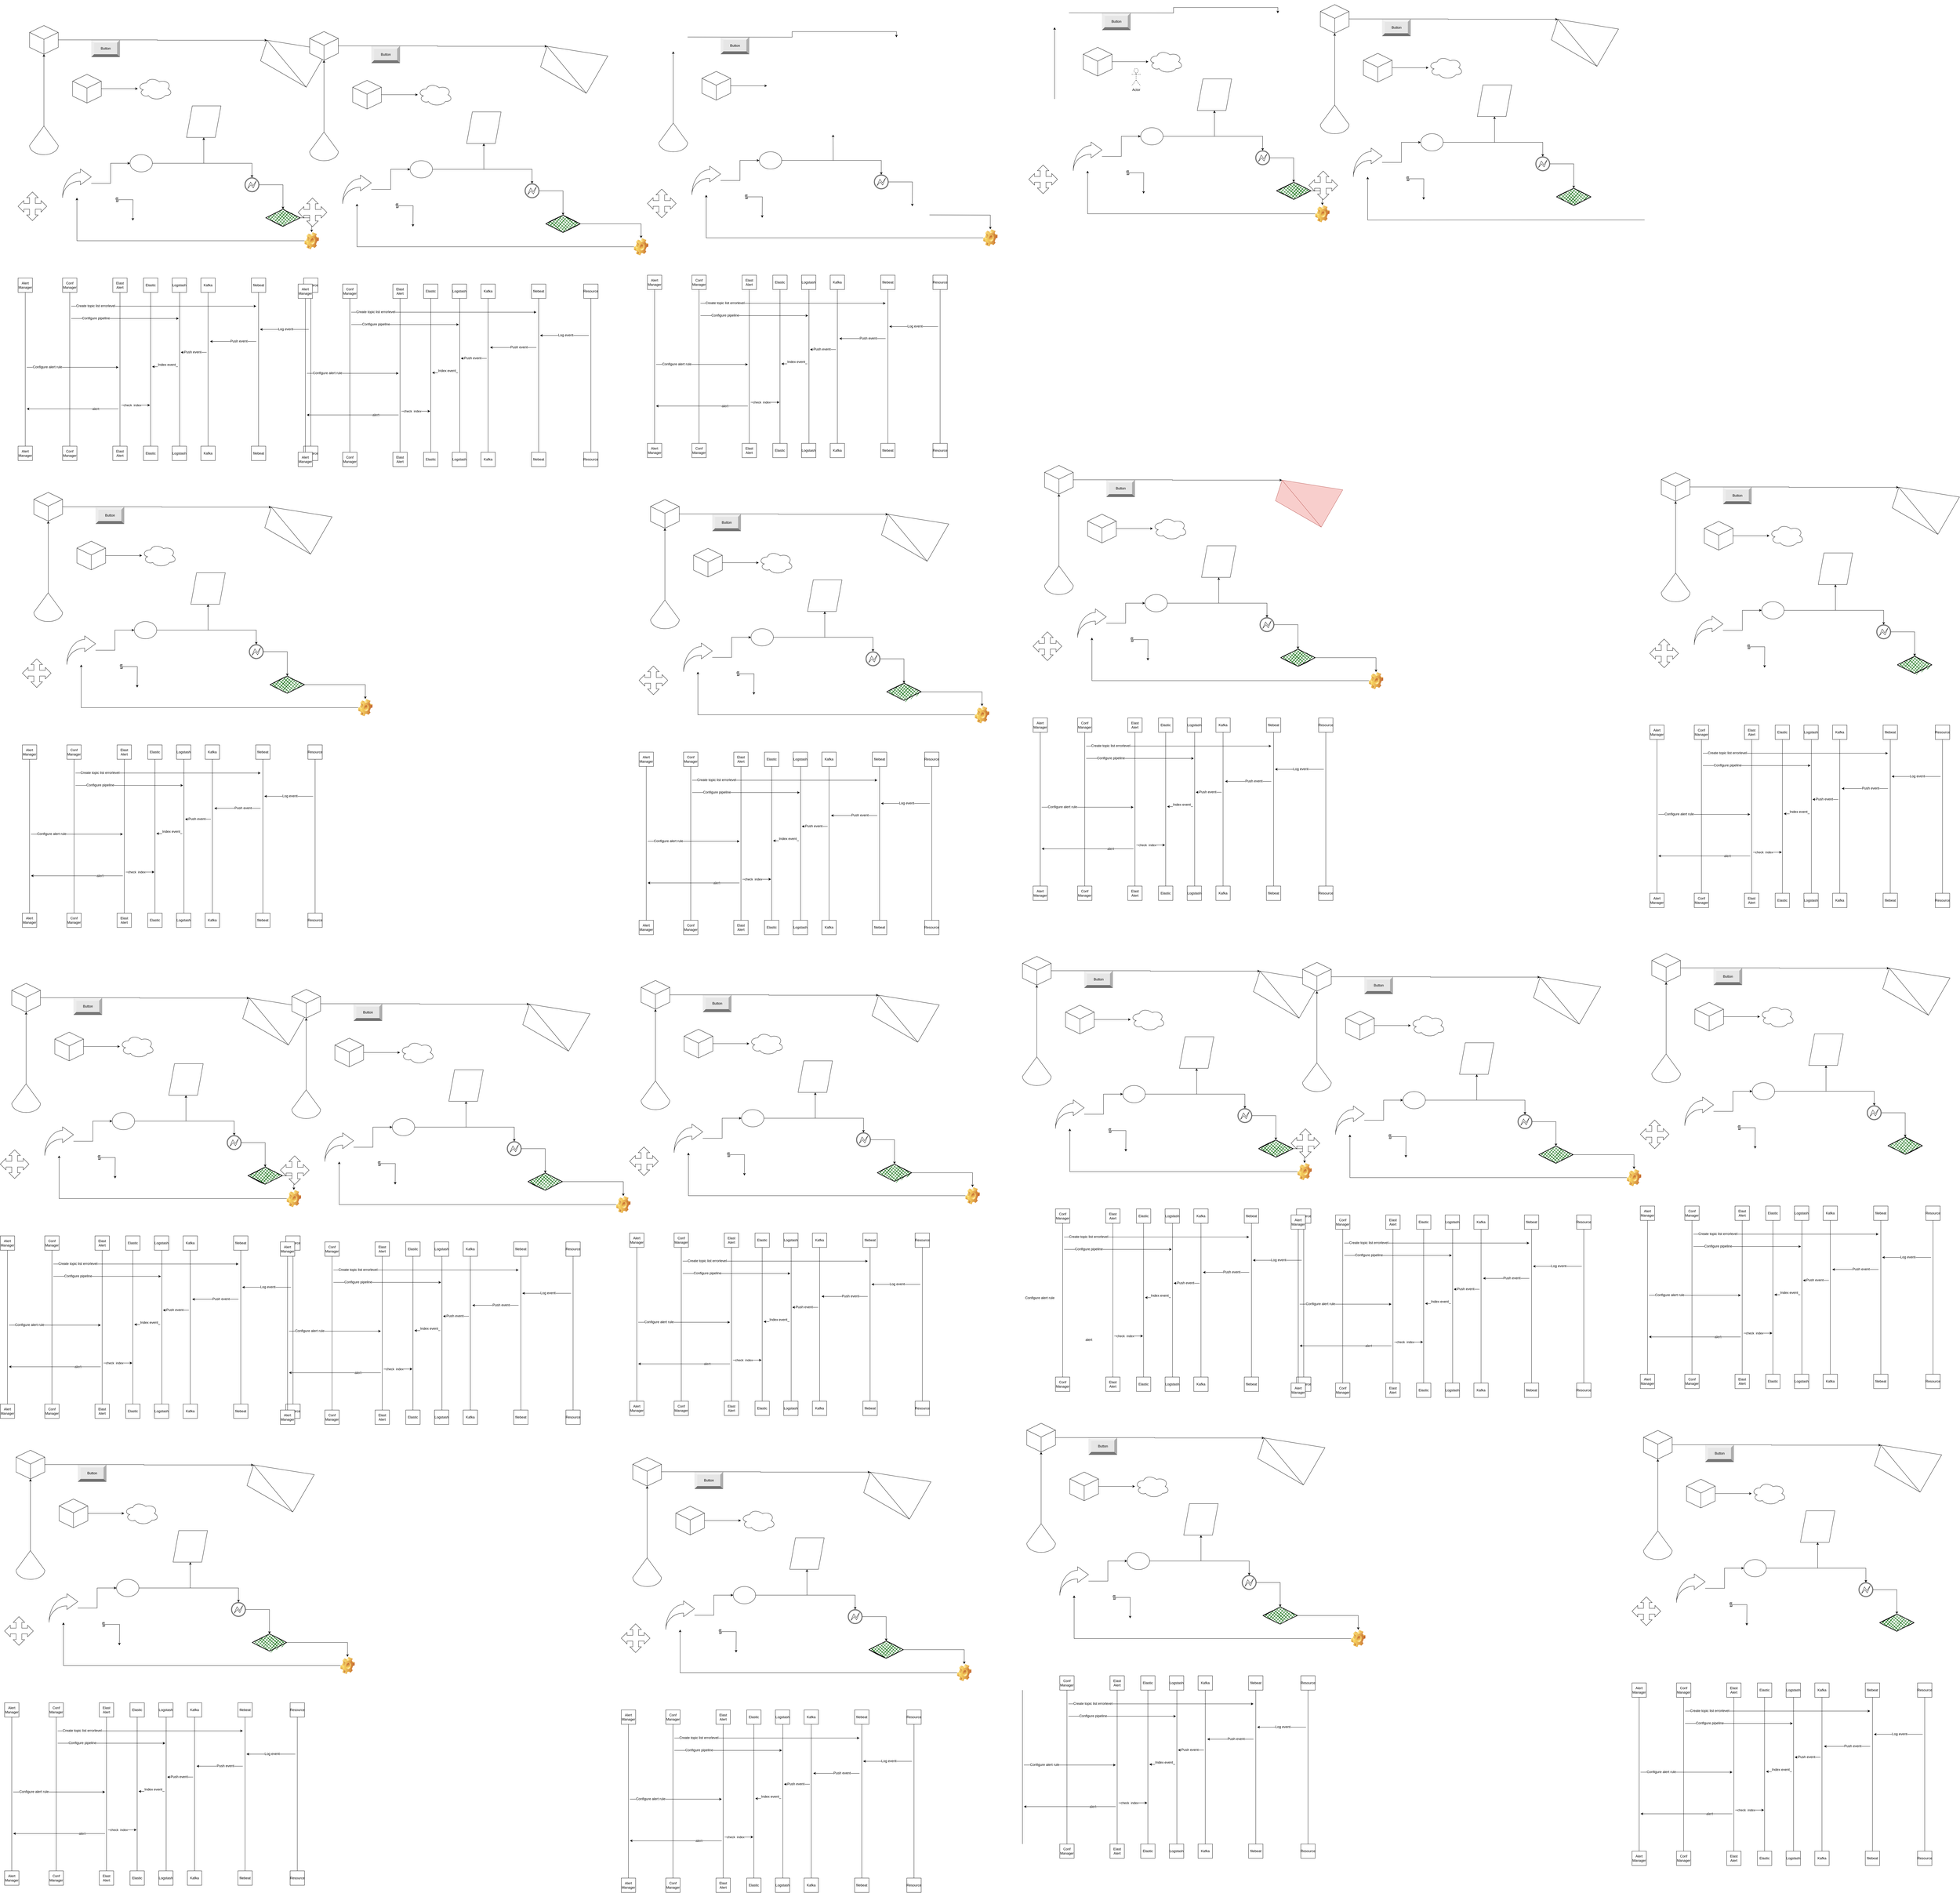 <mxfile version="14.2.2" type="github" pages="2">
  <diagram id="Re2_eKQuALezutpp5Ufv" name="Page-1">
    <mxGraphModel dx="6814" dy="5738" grid="0" gridSize="10" guides="1" tooltips="1" connect="1" arrows="1" fold="1" page="1" pageScale="1" pageWidth="1169" pageHeight="827" math="0" shadow="0">
      <root>
        <mxCell id="0" />
        <mxCell id="1" parent="0" />
        <mxCell id="wPXH4mjbis2pNeKBEpg1-1" value="" style="edgeStyle=orthogonalEdgeStyle;rounded=0;orthogonalLoop=1;jettySize=auto;html=1;endArrow=none;endFill=0;" parent="1" source="wPXH4mjbis2pNeKBEpg1-2" target="wPXH4mjbis2pNeKBEpg1-3" edge="1">
          <mxGeometry relative="1" as="geometry" />
        </mxCell>
        <mxCell id="wPXH4mjbis2pNeKBEpg1-2" value="Kafka" style="whiteSpace=wrap;html=1;aspect=fixed;" parent="1" vertex="1">
          <mxGeometry x="-1623" y="100" width="50" height="50" as="geometry" />
        </mxCell>
        <mxCell id="wPXH4mjbis2pNeKBEpg1-3" value="Kafka" style="whiteSpace=wrap;html=1;aspect=fixed;" parent="1" vertex="1">
          <mxGeometry x="-1623" y="686" width="50" height="50" as="geometry" />
        </mxCell>
        <mxCell id="wPXH4mjbis2pNeKBEpg1-4" value="" style="edgeStyle=orthogonalEdgeStyle;rounded=0;orthogonalLoop=1;jettySize=auto;html=1;endArrow=none;endFill=0;" parent="1" source="wPXH4mjbis2pNeKBEpg1-5" target="wPXH4mjbis2pNeKBEpg1-6" edge="1">
          <mxGeometry relative="1" as="geometry" />
        </mxCell>
        <mxCell id="wPXH4mjbis2pNeKBEpg1-5" value="filebeat" style="whiteSpace=wrap;html=1;aspect=fixed;" parent="1" vertex="1">
          <mxGeometry x="-1447" y="100" width="50" height="50" as="geometry" />
        </mxCell>
        <mxCell id="wPXH4mjbis2pNeKBEpg1-6" value="filebeat" style="whiteSpace=wrap;html=1;aspect=fixed;" parent="1" vertex="1">
          <mxGeometry x="-1447" y="686" width="50" height="50" as="geometry" />
        </mxCell>
        <mxCell id="wPXH4mjbis2pNeKBEpg1-7" value="" style="edgeStyle=orthogonalEdgeStyle;rounded=0;orthogonalLoop=1;jettySize=auto;html=1;endArrow=none;endFill=0;" parent="1" edge="1">
          <mxGeometry relative="1" as="geometry">
            <mxPoint x="-1697" y="150.0" as="sourcePoint" />
            <mxPoint x="-1697" y="710" as="targetPoint" />
          </mxGeometry>
        </mxCell>
        <mxCell id="wPXH4mjbis2pNeKBEpg1-8" value="Logstash" style="whiteSpace=wrap;html=1;aspect=fixed;" parent="1" vertex="1">
          <mxGeometry x="-1723" y="100" width="50" height="50" as="geometry" />
        </mxCell>
        <mxCell id="wPXH4mjbis2pNeKBEpg1-9" value="Logstash" style="whiteSpace=wrap;html=1;aspect=fixed;" parent="1" vertex="1">
          <mxGeometry x="-1723" y="686" width="50" height="50" as="geometry" />
        </mxCell>
        <mxCell id="wPXH4mjbis2pNeKBEpg1-10" value="" style="edgeStyle=orthogonalEdgeStyle;rounded=0;orthogonalLoop=1;jettySize=auto;html=1;endArrow=none;endFill=0;" parent="1" source="wPXH4mjbis2pNeKBEpg1-11" target="wPXH4mjbis2pNeKBEpg1-12" edge="1">
          <mxGeometry relative="1" as="geometry" />
        </mxCell>
        <mxCell id="wPXH4mjbis2pNeKBEpg1-11" value="Elastic" style="whiteSpace=wrap;html=1;aspect=fixed;" parent="1" vertex="1">
          <mxGeometry x="-1823" y="100" width="50" height="50" as="geometry" />
        </mxCell>
        <mxCell id="wPXH4mjbis2pNeKBEpg1-12" value="Elastic" style="whiteSpace=wrap;html=1;aspect=fixed;" parent="1" vertex="1">
          <mxGeometry x="-1823" y="686" width="50" height="50" as="geometry" />
        </mxCell>
        <mxCell id="wPXH4mjbis2pNeKBEpg1-13" value="" style="edgeStyle=orthogonalEdgeStyle;rounded=0;orthogonalLoop=1;jettySize=auto;html=1;endArrow=none;endFill=0;" parent="1" edge="1">
          <mxGeometry relative="1" as="geometry">
            <mxPoint x="-2155" y="150.0" as="sourcePoint" />
          </mxGeometry>
        </mxCell>
        <mxCell id="wPXH4mjbis2pNeKBEpg1-16" value="" style="edgeStyle=orthogonalEdgeStyle;rounded=0;orthogonalLoop=1;jettySize=auto;html=1;endArrow=none;endFill=0;" parent="1" source="wPXH4mjbis2pNeKBEpg1-17" target="wPXH4mjbis2pNeKBEpg1-18" edge="1">
          <mxGeometry relative="1" as="geometry" />
        </mxCell>
        <mxCell id="wPXH4mjbis2pNeKBEpg1-17" value="Conf&lt;br&gt;Manager" style="whiteSpace=wrap;html=1;aspect=fixed;" parent="1" vertex="1">
          <mxGeometry x="-2105" y="100" width="50" height="50" as="geometry" />
        </mxCell>
        <mxCell id="wPXH4mjbis2pNeKBEpg1-18" value="Conf&lt;br&gt;Manager" style="whiteSpace=wrap;html=1;aspect=fixed;" parent="1" vertex="1">
          <mxGeometry x="-2105" y="686" width="50" height="50" as="geometry" />
        </mxCell>
        <mxCell id="wPXH4mjbis2pNeKBEpg1-19" value="" style="endArrow=classic;html=1;strokeColor=#000000;" parent="1" edge="1">
          <mxGeometry width="50" height="50" relative="1" as="geometry">
            <mxPoint x="-2075" y="241" as="sourcePoint" />
            <mxPoint x="-1700" y="241" as="targetPoint" />
          </mxGeometry>
        </mxCell>
        <mxCell id="wPXH4mjbis2pNeKBEpg1-20" value="Configure pipeline" style="text;html=1;align=center;verticalAlign=middle;resizable=0;points=[];labelBackgroundColor=#ffffff;" parent="wPXH4mjbis2pNeKBEpg1-19" vertex="1" connectable="0">
          <mxGeometry x="0.234" y="1" relative="1" as="geometry">
            <mxPoint x="-146" as="offset" />
          </mxGeometry>
        </mxCell>
        <mxCell id="wPXH4mjbis2pNeKBEpg1-21" value="" style="endArrow=classic;html=1;fontColor=#B0B0B0;" parent="1" edge="1">
          <mxGeometry width="50" height="50" relative="1" as="geometry">
            <mxPoint x="-2075" y="198" as="sourcePoint" />
            <mxPoint x="-1430" y="198" as="targetPoint" />
          </mxGeometry>
        </mxCell>
        <mxCell id="wPXH4mjbis2pNeKBEpg1-22" value="&lt;font color=&quot;#000000&quot;&gt;Create topic list errorlevel&lt;/font&gt;" style="text;html=1;align=center;verticalAlign=middle;resizable=0;points=[];labelBackgroundColor=#ffffff;fontColor=#B0B0B0;" parent="wPXH4mjbis2pNeKBEpg1-21" vertex="1" connectable="0">
          <mxGeometry x="0.194" y="1" relative="1" as="geometry">
            <mxPoint x="-300" as="offset" />
          </mxGeometry>
        </mxCell>
        <mxCell id="wPXH4mjbis2pNeKBEpg1-25" value="" style="edgeStyle=orthogonalEdgeStyle;rounded=0;orthogonalLoop=1;jettySize=auto;html=1;endArrow=none;endFill=0;" parent="1" source="wPXH4mjbis2pNeKBEpg1-26" target="wPXH4mjbis2pNeKBEpg1-27" edge="1">
          <mxGeometry relative="1" as="geometry" />
        </mxCell>
        <mxCell id="wPXH4mjbis2pNeKBEpg1-26" value="Resource" style="whiteSpace=wrap;html=1;aspect=fixed;" parent="1" vertex="1">
          <mxGeometry x="-1265" y="100" width="50" height="50" as="geometry" />
        </mxCell>
        <mxCell id="wPXH4mjbis2pNeKBEpg1-27" value="Resource" style="whiteSpace=wrap;html=1;aspect=fixed;" parent="1" vertex="1">
          <mxGeometry x="-1265" y="686" width="50" height="50" as="geometry" />
        </mxCell>
        <mxCell id="wPXH4mjbis2pNeKBEpg1-28" value="" style="endArrow=none;html=1;strokeColor=#000000;endFill=0;startFill=1;startArrow=classic;" parent="1" edge="1">
          <mxGeometry width="50" height="50" relative="1" as="geometry">
            <mxPoint x="-1417" y="279" as="sourcePoint" />
            <mxPoint x="-1247" y="279" as="targetPoint" />
            <Array as="points">
              <mxPoint x="-1357" y="279" />
            </Array>
          </mxGeometry>
        </mxCell>
        <mxCell id="wPXH4mjbis2pNeKBEpg1-29" value="Log event" style="text;html=1;align=center;verticalAlign=middle;resizable=0;points=[];labelBackgroundColor=#ffffff;" parent="wPXH4mjbis2pNeKBEpg1-28" vertex="1" connectable="0">
          <mxGeometry x="0.194" y="1" relative="1" as="geometry">
            <mxPoint x="-12.86" as="offset" />
          </mxGeometry>
        </mxCell>
        <mxCell id="wPXH4mjbis2pNeKBEpg1-30" value="" style="endArrow=none;html=1;strokeColor=#000000;endFill=0;startArrow=classic;startFill=1;" parent="1" edge="1">
          <mxGeometry width="50" height="50" relative="1" as="geometry">
            <mxPoint x="-1591" y="321" as="sourcePoint" />
            <mxPoint x="-1430" y="321" as="targetPoint" />
          </mxGeometry>
        </mxCell>
        <mxCell id="wPXH4mjbis2pNeKBEpg1-31" value="Push event" style="text;html=1;align=center;verticalAlign=middle;resizable=0;points=[];labelBackgroundColor=#ffffff;" parent="wPXH4mjbis2pNeKBEpg1-30" vertex="1" connectable="0">
          <mxGeometry x="0.194" y="1" relative="1" as="geometry">
            <mxPoint x="4" as="offset" />
          </mxGeometry>
        </mxCell>
        <mxCell id="wPXH4mjbis2pNeKBEpg1-32" value="" style="endArrow=none;html=1;strokeColor=#000000;endFill=0;startArrow=classic;startFill=1;" parent="1" edge="1">
          <mxGeometry width="50" height="50" relative="1" as="geometry">
            <mxPoint x="-1693" y="359" as="sourcePoint" />
            <mxPoint x="-1603" y="359" as="targetPoint" />
            <Array as="points">
              <mxPoint x="-1643" y="359" />
              <mxPoint x="-1623" y="359" />
            </Array>
          </mxGeometry>
        </mxCell>
        <mxCell id="wPXH4mjbis2pNeKBEpg1-33" value="Push event" style="text;html=1;align=center;verticalAlign=middle;resizable=0;points=[];labelBackgroundColor=#ffffff;" parent="wPXH4mjbis2pNeKBEpg1-32" vertex="1" connectable="0">
          <mxGeometry x="0.194" y="1" relative="1" as="geometry">
            <mxPoint x="-12.86" as="offset" />
          </mxGeometry>
        </mxCell>
        <mxCell id="wPXH4mjbis2pNeKBEpg1-34" value="" style="endArrow=none;html=1;strokeColor=#000000;endFill=0;startArrow=classic;startFill=1;" parent="1" edge="1">
          <mxGeometry width="50" height="50" relative="1" as="geometry">
            <mxPoint x="-1793" y="409" as="sourcePoint" />
            <mxPoint x="-1703" y="409" as="targetPoint" />
          </mxGeometry>
        </mxCell>
        <mxCell id="wPXH4mjbis2pNeKBEpg1-35" value="Index event" style="text;html=1;align=center;verticalAlign=middle;resizable=0;points=[];labelBackgroundColor=#ffffff;" parent="wPXH4mjbis2pNeKBEpg1-34" vertex="1" connectable="0">
          <mxGeometry x="0.194" y="1" relative="1" as="geometry">
            <mxPoint x="-2.86" y="-6" as="offset" />
          </mxGeometry>
        </mxCell>
        <mxCell id="wPXH4mjbis2pNeKBEpg1-36" value="" style="endArrow=none;html=1;strokeColor=#000000;endFill=0;startFill=1;startArrow=classic;" parent="1" edge="1">
          <mxGeometry width="50" height="50" relative="1" as="geometry">
            <mxPoint x="-2230" y="556" as="sourcePoint" />
            <mxPoint x="-1910" y="556" as="targetPoint" />
          </mxGeometry>
        </mxCell>
        <mxCell id="wPXH4mjbis2pNeKBEpg1-37" value="alert" style="text;html=1;align=center;verticalAlign=middle;resizable=0;points=[];labelBackgroundColor=#ffffff;" parent="wPXH4mjbis2pNeKBEpg1-36" vertex="1" connectable="0">
          <mxGeometry x="0.194" y="1" relative="1" as="geometry">
            <mxPoint x="49" y="1" as="offset" />
          </mxGeometry>
        </mxCell>
        <mxCell id="neoo7o6oHTqreek1lL6x-1" value="" style="edgeStyle=orthogonalEdgeStyle;rounded=0;orthogonalLoop=1;jettySize=auto;html=1;endArrow=none;endFill=0;" parent="1" source="neoo7o6oHTqreek1lL6x-2" target="neoo7o6oHTqreek1lL6x-3" edge="1">
          <mxGeometry relative="1" as="geometry" />
        </mxCell>
        <mxCell id="neoo7o6oHTqreek1lL6x-2" value="Alert&lt;br&gt;Manager" style="whiteSpace=wrap;html=1;aspect=fixed;" parent="1" vertex="1">
          <mxGeometry x="-2260" y="100" width="50" height="50" as="geometry" />
        </mxCell>
        <mxCell id="neoo7o6oHTqreek1lL6x-3" value="Alert&lt;br&gt;Manager" style="whiteSpace=wrap;html=1;aspect=fixed;" parent="1" vertex="1">
          <mxGeometry x="-2260" y="686" width="50" height="50" as="geometry" />
        </mxCell>
        <mxCell id="neoo7o6oHTqreek1lL6x-4" value="" style="edgeStyle=orthogonalEdgeStyle;rounded=0;orthogonalLoop=1;jettySize=auto;html=1;endArrow=none;endFill=0;" parent="1" source="neoo7o6oHTqreek1lL6x-5" target="neoo7o6oHTqreek1lL6x-6" edge="1">
          <mxGeometry relative="1" as="geometry" />
        </mxCell>
        <mxCell id="neoo7o6oHTqreek1lL6x-5" value="Elast Alert" style="whiteSpace=wrap;html=1;aspect=fixed;" parent="1" vertex="1">
          <mxGeometry x="-1930" y="100" width="50" height="50" as="geometry" />
        </mxCell>
        <mxCell id="neoo7o6oHTqreek1lL6x-6" value="Elast Alert" style="whiteSpace=wrap;html=1;aspect=fixed;" parent="1" vertex="1">
          <mxGeometry x="-1930" y="686" width="50" height="50" as="geometry" />
        </mxCell>
        <mxCell id="neoo7o6oHTqreek1lL6x-7" value="" style="endArrow=classic;html=1;strokeColor=#000000;" parent="1" edge="1">
          <mxGeometry width="50" height="50" relative="1" as="geometry">
            <mxPoint x="-2230" y="411" as="sourcePoint" />
            <mxPoint x="-1910" y="411" as="targetPoint" />
          </mxGeometry>
        </mxCell>
        <mxCell id="neoo7o6oHTqreek1lL6x-8" value="Configure alert rule" style="text;html=1;align=center;verticalAlign=middle;resizable=0;points=[];labelBackgroundColor=#ffffff;" parent="neoo7o6oHTqreek1lL6x-7" vertex="1" connectable="0">
          <mxGeometry x="0.234" y="1" relative="1" as="geometry">
            <mxPoint x="-126" as="offset" />
          </mxGeometry>
        </mxCell>
        <mxCell id="neoo7o6oHTqreek1lL6x-10" value="" style="endArrow=none;html=1;strokeColor=#000000;endFill=0;startArrow=classic;startFill=1;" parent="1" edge="1">
          <mxGeometry width="50" height="50" relative="1" as="geometry">
            <mxPoint x="-1800" y="543" as="sourcePoint" />
            <mxPoint x="-1900" y="543" as="targetPoint" />
            <Array as="points" />
          </mxGeometry>
        </mxCell>
        <mxCell id="neoo7o6oHTqreek1lL6x-12" value="check&amp;nbsp; index" style="edgeLabel;html=1;align=center;verticalAlign=middle;resizable=0;points=[];" parent="neoo7o6oHTqreek1lL6x-10" vertex="1" connectable="0">
          <mxGeometry x="0.24" relative="1" as="geometry">
            <mxPoint as="offset" />
          </mxGeometry>
        </mxCell>
        <mxCell id="neoo7o6oHTqreek1lL6x-22" value="" style="edgeStyle=orthogonalEdgeStyle;rounded=0;orthogonalLoop=1;jettySize=auto;html=1;strokeColor=#000000;" parent="1" source="neoo7o6oHTqreek1lL6x-13" target="neoo7o6oHTqreek1lL6x-21" edge="1">
          <mxGeometry relative="1" as="geometry" />
        </mxCell>
        <mxCell id="neoo7o6oHTqreek1lL6x-29" value="" style="edgeStyle=orthogonalEdgeStyle;rounded=0;orthogonalLoop=1;jettySize=auto;html=1;strokeColor=#000000;" parent="1" source="neoo7o6oHTqreek1lL6x-13" target="neoo7o6oHTqreek1lL6x-24" edge="1">
          <mxGeometry relative="1" as="geometry" />
        </mxCell>
        <mxCell id="neoo7o6oHTqreek1lL6x-13" value="" style="ellipse;whiteSpace=wrap;html=1;" parent="1" vertex="1">
          <mxGeometry x="-1870" y="-330" width="78" height="60" as="geometry" />
        </mxCell>
        <mxCell id="neoo7o6oHTqreek1lL6x-19" value="" style="edgeStyle=orthogonalEdgeStyle;rounded=0;orthogonalLoop=1;jettySize=auto;html=1;" parent="1" source="neoo7o6oHTqreek1lL6x-14" target="neoo7o6oHTqreek1lL6x-13" edge="1">
          <mxGeometry relative="1" as="geometry" />
        </mxCell>
        <mxCell id="neoo7o6oHTqreek1lL6x-14" value="" style="html=1;shadow=0;dashed=0;align=center;verticalAlign=middle;shape=mxgraph.arrows2.jumpInArrow;dy=15;dx=38;arrowHead=55;" parent="1" vertex="1">
          <mxGeometry x="-2105" y="-280" width="100" height="100" as="geometry" />
        </mxCell>
        <mxCell id="neoo7o6oHTqreek1lL6x-18" value="" style="edgeStyle=orthogonalEdgeStyle;rounded=0;orthogonalLoop=1;jettySize=auto;html=1;" parent="1" source="neoo7o6oHTqreek1lL6x-15" target="neoo7o6oHTqreek1lL6x-14" edge="1">
          <mxGeometry relative="1" as="geometry" />
        </mxCell>
        <mxCell id="neoo7o6oHTqreek1lL6x-15" value="" style="shape=image;html=1;verticalLabelPosition=bottom;verticalAlign=top;imageAspect=0;image=img/clipart/Gear_128x128.png" parent="1" vertex="1">
          <mxGeometry x="-1262" y="-60" width="50" height="60" as="geometry" />
        </mxCell>
        <mxCell id="neoo7o6oHTqreek1lL6x-17" value="" style="edgeStyle=orthogonalEdgeStyle;rounded=0;orthogonalLoop=1;jettySize=auto;html=1;" parent="1" source="neoo7o6oHTqreek1lL6x-16" target="neoo7o6oHTqreek1lL6x-15" edge="1">
          <mxGeometry relative="1" as="geometry" />
        </mxCell>
        <mxCell id="neoo7o6oHTqreek1lL6x-16" value="" style="rhombus;whiteSpace=wrap;html=1;strokeWidth=2;fillWeight=-1;hachureGap=8;fillStyle=cross-hatch;fillColor=#006600;sketch=1;" parent="1" vertex="1">
          <mxGeometry x="-1397" y="-140" width="120" height="60" as="geometry" />
        </mxCell>
        <mxCell id="neoo7o6oHTqreek1lL6x-20" value="Button" style="labelPosition=center;verticalLabelPosition=middle;align=center;html=1;shape=mxgraph.basic.shaded_button;dx=10;fillColor=#E6E6E6;strokeColor=none;" parent="1" vertex="1">
          <mxGeometry x="-2005" y="-730" width="100" height="60" as="geometry" />
        </mxCell>
        <mxCell id="neoo7o6oHTqreek1lL6x-23" style="edgeStyle=orthogonalEdgeStyle;rounded=0;orthogonalLoop=1;jettySize=auto;html=1;strokeColor=#000000;entryX=0.5;entryY=0;entryDx=0;entryDy=0;" parent="1" source="neoo7o6oHTqreek1lL6x-21" target="neoo7o6oHTqreek1lL6x-16" edge="1">
          <mxGeometry relative="1" as="geometry">
            <mxPoint x="-1390" y="-220" as="targetPoint" />
          </mxGeometry>
        </mxCell>
        <mxCell id="neoo7o6oHTqreek1lL6x-21" value="" style="shape=mxgraph.bpmn.shape;html=1;verticalLabelPosition=bottom;labelBackgroundColor=#ffffff;verticalAlign=top;align=center;perimeter=ellipsePerimeter;outlineConnect=0;outline=boundInt;symbol=error;" parent="1" vertex="1">
          <mxGeometry x="-1470" y="-250" width="50" height="50" as="geometry" />
        </mxCell>
        <mxCell id="neoo7o6oHTqreek1lL6x-24" value="" style="shape=parallelogram;perimeter=parallelogramPerimeter;whiteSpace=wrap;html=1;fixedSize=1;" parent="1" vertex="1">
          <mxGeometry x="-1673" y="-500" width="120" height="110" as="geometry" />
        </mxCell>
        <mxCell id="neoo7o6oHTqreek1lL6x-31" value="" style="edgeStyle=orthogonalEdgeStyle;rounded=0;orthogonalLoop=1;jettySize=auto;html=1;strokeColor=#000000;" parent="1" source="neoo7o6oHTqreek1lL6x-25" target="neoo7o6oHTqreek1lL6x-30" edge="1">
          <mxGeometry relative="1" as="geometry" />
        </mxCell>
        <mxCell id="neoo7o6oHTqreek1lL6x-25" value="" style="whiteSpace=wrap;html=1;shape=mxgraph.basic.isocube;isoAngle=15;" parent="1" vertex="1">
          <mxGeometry x="-2070" y="-610" width="100" height="100" as="geometry" />
        </mxCell>
        <mxCell id="YgYwu3XMY0mxEqjxL5U3-1" style="edgeStyle=orthogonalEdgeStyle;rounded=0;orthogonalLoop=1;jettySize=auto;html=1;entryX=0;entryY=0;entryDx=73.5;entryDy=0;entryPerimeter=0;" parent="1" source="neoo7o6oHTqreek1lL6x-26" target="neoo7o6oHTqreek1lL6x-33" edge="1">
          <mxGeometry relative="1" as="geometry" />
        </mxCell>
        <mxCell id="neoo7o6oHTqreek1lL6x-26" value="" style="whiteSpace=wrap;html=1;shape=mxgraph.basic.isocube;isoAngle=15;" parent="1" vertex="1">
          <mxGeometry x="-2220" y="-780" width="100" height="100" as="geometry" />
        </mxCell>
        <mxCell id="neoo7o6oHTqreek1lL6x-32" style="edgeStyle=orthogonalEdgeStyle;rounded=0;orthogonalLoop=1;jettySize=auto;html=1;strokeColor=#000000;" parent="1" source="neoo7o6oHTqreek1lL6x-27" edge="1">
          <mxGeometry relative="1" as="geometry">
            <mxPoint x="-1860" y="-100" as="targetPoint" />
          </mxGeometry>
        </mxCell>
        <mxCell id="neoo7o6oHTqreek1lL6x-27" value="" style="shape=mxgraph.bpmn.script_task;html=1;outlineConnect=0;" parent="1" vertex="1">
          <mxGeometry x="-1920" y="-180" width="10" height="14" as="geometry" />
        </mxCell>
        <mxCell id="neoo7o6oHTqreek1lL6x-28" value="" style="html=1;shadow=0;dashed=0;align=center;verticalAlign=middle;shape=mxgraph.arrows2.quadArrow;dy=10;dx=20;notch=24;arrowHead=10;" parent="1" vertex="1">
          <mxGeometry x="-2260" y="-200" width="100" height="100" as="geometry" />
        </mxCell>
        <mxCell id="neoo7o6oHTqreek1lL6x-30" value="" style="ellipse;shape=cloud;whiteSpace=wrap;html=1;" parent="1" vertex="1">
          <mxGeometry x="-1843" y="-600" width="120" height="80" as="geometry" />
        </mxCell>
        <mxCell id="neoo7o6oHTqreek1lL6x-33" value="" style="verticalLabelPosition=bottom;verticalAlign=top;html=1;shape=mxgraph.basic.pyramid;dx1=0.49;dx2=0;dy1=0.08;dy2=1;rotation=-60;" parent="1" vertex="1">
          <mxGeometry x="-1380" y="-780" width="150" height="200" as="geometry" />
        </mxCell>
        <mxCell id="YgYwu3XMY0mxEqjxL5U3-2" style="edgeStyle=orthogonalEdgeStyle;rounded=0;orthogonalLoop=1;jettySize=auto;html=1;entryX=0.5;entryY=1;entryDx=0;entryDy=0;entryPerimeter=0;" parent="1" source="neoo7o6oHTqreek1lL6x-35" target="neoo7o6oHTqreek1lL6x-26" edge="1">
          <mxGeometry relative="1" as="geometry" />
        </mxCell>
        <mxCell id="neoo7o6oHTqreek1lL6x-35" value="" style="verticalLabelPosition=bottom;verticalAlign=top;html=1;shape=mxgraph.basic.cone2;dx=0.5;dy=0.68;" parent="1" vertex="1">
          <mxGeometry x="-2220" y="-430" width="100" height="100" as="geometry" />
        </mxCell>
        <mxCell id="YgYwu3XMY0mxEqjxL5U3-3" value="" style="edgeStyle=orthogonalEdgeStyle;rounded=0;orthogonalLoop=1;jettySize=auto;html=1;endArrow=none;endFill=0;" parent="1" source="YgYwu3XMY0mxEqjxL5U3-4" target="YgYwu3XMY0mxEqjxL5U3-5" edge="1">
          <mxGeometry relative="1" as="geometry" />
        </mxCell>
        <mxCell id="YgYwu3XMY0mxEqjxL5U3-4" value="Kafka" style="whiteSpace=wrap;html=1;aspect=fixed;" parent="1" vertex="1">
          <mxGeometry x="-1608" y="1727" width="50" height="50" as="geometry" />
        </mxCell>
        <mxCell id="YgYwu3XMY0mxEqjxL5U3-5" value="Kafka" style="whiteSpace=wrap;html=1;aspect=fixed;" parent="1" vertex="1">
          <mxGeometry x="-1608" y="2313" width="50" height="50" as="geometry" />
        </mxCell>
        <mxCell id="YgYwu3XMY0mxEqjxL5U3-6" value="" style="edgeStyle=orthogonalEdgeStyle;rounded=0;orthogonalLoop=1;jettySize=auto;html=1;endArrow=none;endFill=0;" parent="1" source="YgYwu3XMY0mxEqjxL5U3-7" target="YgYwu3XMY0mxEqjxL5U3-8" edge="1">
          <mxGeometry relative="1" as="geometry" />
        </mxCell>
        <mxCell id="YgYwu3XMY0mxEqjxL5U3-7" value="filebeat" style="whiteSpace=wrap;html=1;aspect=fixed;" parent="1" vertex="1">
          <mxGeometry x="-1432" y="1727" width="50" height="50" as="geometry" />
        </mxCell>
        <mxCell id="YgYwu3XMY0mxEqjxL5U3-8" value="filebeat" style="whiteSpace=wrap;html=1;aspect=fixed;" parent="1" vertex="1">
          <mxGeometry x="-1432" y="2313" width="50" height="50" as="geometry" />
        </mxCell>
        <mxCell id="YgYwu3XMY0mxEqjxL5U3-9" value="" style="edgeStyle=orthogonalEdgeStyle;rounded=0;orthogonalLoop=1;jettySize=auto;html=1;endArrow=none;endFill=0;" parent="1" edge="1">
          <mxGeometry relative="1" as="geometry">
            <mxPoint x="-1682" y="1777" as="sourcePoint" />
            <mxPoint x="-1682" y="2337" as="targetPoint" />
          </mxGeometry>
        </mxCell>
        <mxCell id="YgYwu3XMY0mxEqjxL5U3-10" value="Logstash" style="whiteSpace=wrap;html=1;aspect=fixed;" parent="1" vertex="1">
          <mxGeometry x="-1708" y="1727" width="50" height="50" as="geometry" />
        </mxCell>
        <mxCell id="YgYwu3XMY0mxEqjxL5U3-11" value="Logstash" style="whiteSpace=wrap;html=1;aspect=fixed;" parent="1" vertex="1">
          <mxGeometry x="-1708" y="2313" width="50" height="50" as="geometry" />
        </mxCell>
        <mxCell id="YgYwu3XMY0mxEqjxL5U3-12" value="" style="edgeStyle=orthogonalEdgeStyle;rounded=0;orthogonalLoop=1;jettySize=auto;html=1;endArrow=none;endFill=0;" parent="1" source="YgYwu3XMY0mxEqjxL5U3-13" target="YgYwu3XMY0mxEqjxL5U3-14" edge="1">
          <mxGeometry relative="1" as="geometry" />
        </mxCell>
        <mxCell id="YgYwu3XMY0mxEqjxL5U3-13" value="Elastic" style="whiteSpace=wrap;html=1;aspect=fixed;" parent="1" vertex="1">
          <mxGeometry x="-1808" y="1727" width="50" height="50" as="geometry" />
        </mxCell>
        <mxCell id="YgYwu3XMY0mxEqjxL5U3-14" value="Elastic" style="whiteSpace=wrap;html=1;aspect=fixed;" parent="1" vertex="1">
          <mxGeometry x="-1808" y="2313" width="50" height="50" as="geometry" />
        </mxCell>
        <mxCell id="YgYwu3XMY0mxEqjxL5U3-15" value="" style="edgeStyle=orthogonalEdgeStyle;rounded=0;orthogonalLoop=1;jettySize=auto;html=1;endArrow=none;endFill=0;" parent="1" source="YgYwu3XMY0mxEqjxL5U3-16" target="YgYwu3XMY0mxEqjxL5U3-17" edge="1">
          <mxGeometry relative="1" as="geometry" />
        </mxCell>
        <mxCell id="YgYwu3XMY0mxEqjxL5U3-16" value="Conf&lt;br&gt;Manager" style="whiteSpace=wrap;html=1;aspect=fixed;" parent="1" vertex="1">
          <mxGeometry x="-2090" y="1727" width="50" height="50" as="geometry" />
        </mxCell>
        <mxCell id="YgYwu3XMY0mxEqjxL5U3-17" value="Conf&lt;br&gt;Manager" style="whiteSpace=wrap;html=1;aspect=fixed;" parent="1" vertex="1">
          <mxGeometry x="-2090" y="2313" width="50" height="50" as="geometry" />
        </mxCell>
        <mxCell id="YgYwu3XMY0mxEqjxL5U3-18" value="" style="endArrow=classic;html=1;strokeColor=#000000;" parent="1" edge="1">
          <mxGeometry width="50" height="50" relative="1" as="geometry">
            <mxPoint x="-2060" y="1868" as="sourcePoint" />
            <mxPoint x="-1685" y="1868" as="targetPoint" />
          </mxGeometry>
        </mxCell>
        <mxCell id="YgYwu3XMY0mxEqjxL5U3-19" value="Configure pipeline" style="text;html=1;align=center;verticalAlign=middle;resizable=0;points=[];labelBackgroundColor=#ffffff;" parent="YgYwu3XMY0mxEqjxL5U3-18" vertex="1" connectable="0">
          <mxGeometry x="0.234" y="1" relative="1" as="geometry">
            <mxPoint x="-146" as="offset" />
          </mxGeometry>
        </mxCell>
        <mxCell id="YgYwu3XMY0mxEqjxL5U3-20" value="" style="endArrow=classic;html=1;fontColor=#B0B0B0;" parent="1" edge="1">
          <mxGeometry width="50" height="50" relative="1" as="geometry">
            <mxPoint x="-2060" y="1825" as="sourcePoint" />
            <mxPoint x="-1415" y="1825" as="targetPoint" />
          </mxGeometry>
        </mxCell>
        <mxCell id="YgYwu3XMY0mxEqjxL5U3-21" value="&lt;font color=&quot;#000000&quot;&gt;Create topic list errorlevel&lt;/font&gt;" style="text;html=1;align=center;verticalAlign=middle;resizable=0;points=[];labelBackgroundColor=#ffffff;fontColor=#B0B0B0;" parent="YgYwu3XMY0mxEqjxL5U3-20" vertex="1" connectable="0">
          <mxGeometry x="0.194" y="1" relative="1" as="geometry">
            <mxPoint x="-300" as="offset" />
          </mxGeometry>
        </mxCell>
        <mxCell id="YgYwu3XMY0mxEqjxL5U3-22" value="" style="edgeStyle=orthogonalEdgeStyle;rounded=0;orthogonalLoop=1;jettySize=auto;html=1;endArrow=none;endFill=0;" parent="1" source="YgYwu3XMY0mxEqjxL5U3-23" target="YgYwu3XMY0mxEqjxL5U3-24" edge="1">
          <mxGeometry relative="1" as="geometry" />
        </mxCell>
        <mxCell id="YgYwu3XMY0mxEqjxL5U3-23" value="Resource" style="whiteSpace=wrap;html=1;aspect=fixed;" parent="1" vertex="1">
          <mxGeometry x="-1250" y="1727" width="50" height="50" as="geometry" />
        </mxCell>
        <mxCell id="YgYwu3XMY0mxEqjxL5U3-24" value="Resource" style="whiteSpace=wrap;html=1;aspect=fixed;" parent="1" vertex="1">
          <mxGeometry x="-1250" y="2313" width="50" height="50" as="geometry" />
        </mxCell>
        <mxCell id="YgYwu3XMY0mxEqjxL5U3-25" value="" style="endArrow=none;html=1;strokeColor=#000000;endFill=0;startFill=1;startArrow=classic;" parent="1" edge="1">
          <mxGeometry width="50" height="50" relative="1" as="geometry">
            <mxPoint x="-1402" y="1906" as="sourcePoint" />
            <mxPoint x="-1232" y="1906" as="targetPoint" />
            <Array as="points">
              <mxPoint x="-1342" y="1906" />
            </Array>
          </mxGeometry>
        </mxCell>
        <mxCell id="YgYwu3XMY0mxEqjxL5U3-26" value="Log event" style="text;html=1;align=center;verticalAlign=middle;resizable=0;points=[];labelBackgroundColor=#ffffff;" parent="YgYwu3XMY0mxEqjxL5U3-25" vertex="1" connectable="0">
          <mxGeometry x="0.194" y="1" relative="1" as="geometry">
            <mxPoint x="-12.86" as="offset" />
          </mxGeometry>
        </mxCell>
        <mxCell id="YgYwu3XMY0mxEqjxL5U3-27" value="" style="endArrow=none;html=1;strokeColor=#000000;endFill=0;startArrow=classic;startFill=1;" parent="1" edge="1">
          <mxGeometry width="50" height="50" relative="1" as="geometry">
            <mxPoint x="-1576" y="1948" as="sourcePoint" />
            <mxPoint x="-1415" y="1948" as="targetPoint" />
          </mxGeometry>
        </mxCell>
        <mxCell id="YgYwu3XMY0mxEqjxL5U3-28" value="Push event" style="text;html=1;align=center;verticalAlign=middle;resizable=0;points=[];labelBackgroundColor=#ffffff;" parent="YgYwu3XMY0mxEqjxL5U3-27" vertex="1" connectable="0">
          <mxGeometry x="0.194" y="1" relative="1" as="geometry">
            <mxPoint x="4" as="offset" />
          </mxGeometry>
        </mxCell>
        <mxCell id="YgYwu3XMY0mxEqjxL5U3-29" value="" style="endArrow=none;html=1;strokeColor=#000000;endFill=0;startArrow=classic;startFill=1;" parent="1" edge="1">
          <mxGeometry width="50" height="50" relative="1" as="geometry">
            <mxPoint x="-1678" y="1986" as="sourcePoint" />
            <mxPoint x="-1588" y="1986" as="targetPoint" />
            <Array as="points">
              <mxPoint x="-1628" y="1986" />
              <mxPoint x="-1608" y="1986" />
            </Array>
          </mxGeometry>
        </mxCell>
        <mxCell id="YgYwu3XMY0mxEqjxL5U3-30" value="Push event" style="text;html=1;align=center;verticalAlign=middle;resizable=0;points=[];labelBackgroundColor=#ffffff;" parent="YgYwu3XMY0mxEqjxL5U3-29" vertex="1" connectable="0">
          <mxGeometry x="0.194" y="1" relative="1" as="geometry">
            <mxPoint x="-12.86" as="offset" />
          </mxGeometry>
        </mxCell>
        <mxCell id="YgYwu3XMY0mxEqjxL5U3-31" value="" style="endArrow=none;html=1;strokeColor=#000000;endFill=0;startArrow=classic;startFill=1;" parent="1" edge="1">
          <mxGeometry width="50" height="50" relative="1" as="geometry">
            <mxPoint x="-1778" y="2036" as="sourcePoint" />
            <mxPoint x="-1688" y="2036" as="targetPoint" />
          </mxGeometry>
        </mxCell>
        <mxCell id="YgYwu3XMY0mxEqjxL5U3-32" value="Index event" style="text;html=1;align=center;verticalAlign=middle;resizable=0;points=[];labelBackgroundColor=#ffffff;" parent="YgYwu3XMY0mxEqjxL5U3-31" vertex="1" connectable="0">
          <mxGeometry x="0.194" y="1" relative="1" as="geometry">
            <mxPoint x="-2.86" y="-6" as="offset" />
          </mxGeometry>
        </mxCell>
        <mxCell id="YgYwu3XMY0mxEqjxL5U3-33" value="" style="endArrow=none;html=1;strokeColor=#000000;endFill=0;startFill=1;startArrow=classic;" parent="1" edge="1">
          <mxGeometry width="50" height="50" relative="1" as="geometry">
            <mxPoint x="-2215" y="2183" as="sourcePoint" />
            <mxPoint x="-1895" y="2183" as="targetPoint" />
          </mxGeometry>
        </mxCell>
        <mxCell id="YgYwu3XMY0mxEqjxL5U3-34" value="alert" style="text;html=1;align=center;verticalAlign=middle;resizable=0;points=[];labelBackgroundColor=#ffffff;" parent="YgYwu3XMY0mxEqjxL5U3-33" vertex="1" connectable="0">
          <mxGeometry x="0.194" y="1" relative="1" as="geometry">
            <mxPoint x="49" y="1" as="offset" />
          </mxGeometry>
        </mxCell>
        <mxCell id="YgYwu3XMY0mxEqjxL5U3-35" value="" style="edgeStyle=orthogonalEdgeStyle;rounded=0;orthogonalLoop=1;jettySize=auto;html=1;endArrow=none;endFill=0;" parent="1" source="YgYwu3XMY0mxEqjxL5U3-36" target="YgYwu3XMY0mxEqjxL5U3-37" edge="1">
          <mxGeometry relative="1" as="geometry" />
        </mxCell>
        <mxCell id="YgYwu3XMY0mxEqjxL5U3-36" value="Alert&lt;br&gt;Manager" style="whiteSpace=wrap;html=1;aspect=fixed;" parent="1" vertex="1">
          <mxGeometry x="-2245" y="1727" width="50" height="50" as="geometry" />
        </mxCell>
        <mxCell id="YgYwu3XMY0mxEqjxL5U3-37" value="Alert&lt;br&gt;Manager" style="whiteSpace=wrap;html=1;aspect=fixed;" parent="1" vertex="1">
          <mxGeometry x="-2245" y="2313" width="50" height="50" as="geometry" />
        </mxCell>
        <mxCell id="YgYwu3XMY0mxEqjxL5U3-38" value="" style="edgeStyle=orthogonalEdgeStyle;rounded=0;orthogonalLoop=1;jettySize=auto;html=1;endArrow=none;endFill=0;" parent="1" source="YgYwu3XMY0mxEqjxL5U3-39" target="YgYwu3XMY0mxEqjxL5U3-40" edge="1">
          <mxGeometry relative="1" as="geometry" />
        </mxCell>
        <mxCell id="YgYwu3XMY0mxEqjxL5U3-39" value="Elast Alert" style="whiteSpace=wrap;html=1;aspect=fixed;" parent="1" vertex="1">
          <mxGeometry x="-1915" y="1727" width="50" height="50" as="geometry" />
        </mxCell>
        <mxCell id="YgYwu3XMY0mxEqjxL5U3-40" value="Elast Alert" style="whiteSpace=wrap;html=1;aspect=fixed;" parent="1" vertex="1">
          <mxGeometry x="-1915" y="2313" width="50" height="50" as="geometry" />
        </mxCell>
        <mxCell id="YgYwu3XMY0mxEqjxL5U3-41" value="" style="endArrow=classic;html=1;strokeColor=#000000;" parent="1" edge="1">
          <mxGeometry width="50" height="50" relative="1" as="geometry">
            <mxPoint x="-2215" y="2038" as="sourcePoint" />
            <mxPoint x="-1895" y="2038" as="targetPoint" />
          </mxGeometry>
        </mxCell>
        <mxCell id="YgYwu3XMY0mxEqjxL5U3-42" value="Configure alert rule" style="text;html=1;align=center;verticalAlign=middle;resizable=0;points=[];labelBackgroundColor=#ffffff;" parent="YgYwu3XMY0mxEqjxL5U3-41" vertex="1" connectable="0">
          <mxGeometry x="0.234" y="1" relative="1" as="geometry">
            <mxPoint x="-126" as="offset" />
          </mxGeometry>
        </mxCell>
        <mxCell id="YgYwu3XMY0mxEqjxL5U3-43" value="" style="endArrow=none;html=1;strokeColor=#000000;endFill=0;startArrow=classic;startFill=1;" parent="1" edge="1">
          <mxGeometry width="50" height="50" relative="1" as="geometry">
            <mxPoint x="-1785" y="2170" as="sourcePoint" />
            <mxPoint x="-1885" y="2170" as="targetPoint" />
            <Array as="points" />
          </mxGeometry>
        </mxCell>
        <mxCell id="YgYwu3XMY0mxEqjxL5U3-44" value="check&amp;nbsp; index" style="edgeLabel;html=1;align=center;verticalAlign=middle;resizable=0;points=[];" parent="YgYwu3XMY0mxEqjxL5U3-43" vertex="1" connectable="0">
          <mxGeometry x="0.24" relative="1" as="geometry">
            <mxPoint as="offset" />
          </mxGeometry>
        </mxCell>
        <mxCell id="YgYwu3XMY0mxEqjxL5U3-45" value="" style="edgeStyle=orthogonalEdgeStyle;rounded=0;orthogonalLoop=1;jettySize=auto;html=1;strokeColor=#000000;" parent="1" source="YgYwu3XMY0mxEqjxL5U3-47" target="YgYwu3XMY0mxEqjxL5U3-56" edge="1">
          <mxGeometry relative="1" as="geometry" />
        </mxCell>
        <mxCell id="YgYwu3XMY0mxEqjxL5U3-46" value="" style="edgeStyle=orthogonalEdgeStyle;rounded=0;orthogonalLoop=1;jettySize=auto;html=1;strokeColor=#000000;" parent="1" source="YgYwu3XMY0mxEqjxL5U3-47" target="YgYwu3XMY0mxEqjxL5U3-57" edge="1">
          <mxGeometry relative="1" as="geometry" />
        </mxCell>
        <mxCell id="YgYwu3XMY0mxEqjxL5U3-47" value="" style="ellipse;whiteSpace=wrap;html=1;" parent="1" vertex="1">
          <mxGeometry x="-1855" y="1297" width="78" height="60" as="geometry" />
        </mxCell>
        <mxCell id="YgYwu3XMY0mxEqjxL5U3-48" value="" style="edgeStyle=orthogonalEdgeStyle;rounded=0;orthogonalLoop=1;jettySize=auto;html=1;" parent="1" source="YgYwu3XMY0mxEqjxL5U3-49" target="YgYwu3XMY0mxEqjxL5U3-47" edge="1">
          <mxGeometry relative="1" as="geometry" />
        </mxCell>
        <mxCell id="YgYwu3XMY0mxEqjxL5U3-49" value="" style="html=1;shadow=0;dashed=0;align=center;verticalAlign=middle;shape=mxgraph.arrows2.jumpInArrow;dy=15;dx=38;arrowHead=55;" parent="1" vertex="1">
          <mxGeometry x="-2090" y="1347" width="100" height="100" as="geometry" />
        </mxCell>
        <mxCell id="YgYwu3XMY0mxEqjxL5U3-50" value="" style="edgeStyle=orthogonalEdgeStyle;rounded=0;orthogonalLoop=1;jettySize=auto;html=1;" parent="1" source="YgYwu3XMY0mxEqjxL5U3-51" target="YgYwu3XMY0mxEqjxL5U3-49" edge="1">
          <mxGeometry relative="1" as="geometry" />
        </mxCell>
        <mxCell id="YgYwu3XMY0mxEqjxL5U3-51" value="" style="shape=image;html=1;verticalLabelPosition=bottom;verticalAlign=top;imageAspect=0;image=img/clipart/Gear_128x128.png" parent="1" vertex="1">
          <mxGeometry x="-1075" y="1567" width="50" height="60" as="geometry" />
        </mxCell>
        <mxCell id="YgYwu3XMY0mxEqjxL5U3-52" value="" style="edgeStyle=orthogonalEdgeStyle;rounded=0;orthogonalLoop=1;jettySize=auto;html=1;" parent="1" source="YgYwu3XMY0mxEqjxL5U3-53" target="YgYwu3XMY0mxEqjxL5U3-51" edge="1">
          <mxGeometry relative="1" as="geometry" />
        </mxCell>
        <mxCell id="YgYwu3XMY0mxEqjxL5U3-53" value="" style="rhombus;whiteSpace=wrap;html=1;strokeWidth=2;fillWeight=-1;hachureGap=8;fillStyle=cross-hatch;fillColor=#006600;sketch=1;" parent="1" vertex="1">
          <mxGeometry x="-1382" y="1487" width="120" height="60" as="geometry" />
        </mxCell>
        <mxCell id="YgYwu3XMY0mxEqjxL5U3-54" value="Button" style="labelPosition=center;verticalLabelPosition=middle;align=center;html=1;shape=mxgraph.basic.shaded_button;dx=10;fillColor=#E6E6E6;strokeColor=none;" parent="1" vertex="1">
          <mxGeometry x="-1990" y="897" width="100" height="60" as="geometry" />
        </mxCell>
        <mxCell id="YgYwu3XMY0mxEqjxL5U3-55" style="edgeStyle=orthogonalEdgeStyle;rounded=0;orthogonalLoop=1;jettySize=auto;html=1;strokeColor=#000000;entryX=0.5;entryY=0;entryDx=0;entryDy=0;" parent="1" source="YgYwu3XMY0mxEqjxL5U3-56" target="YgYwu3XMY0mxEqjxL5U3-53" edge="1">
          <mxGeometry relative="1" as="geometry">
            <mxPoint x="-1375" y="1407" as="targetPoint" />
          </mxGeometry>
        </mxCell>
        <mxCell id="YgYwu3XMY0mxEqjxL5U3-56" value="" style="shape=mxgraph.bpmn.shape;html=1;verticalLabelPosition=bottom;labelBackgroundColor=#ffffff;verticalAlign=top;align=center;perimeter=ellipsePerimeter;outlineConnect=0;outline=boundInt;symbol=error;" parent="1" vertex="1">
          <mxGeometry x="-1455" y="1377" width="50" height="50" as="geometry" />
        </mxCell>
        <mxCell id="YgYwu3XMY0mxEqjxL5U3-57" value="" style="shape=parallelogram;perimeter=parallelogramPerimeter;whiteSpace=wrap;html=1;fixedSize=1;" parent="1" vertex="1">
          <mxGeometry x="-1658" y="1127" width="120" height="110" as="geometry" />
        </mxCell>
        <mxCell id="YgYwu3XMY0mxEqjxL5U3-58" value="" style="edgeStyle=orthogonalEdgeStyle;rounded=0;orthogonalLoop=1;jettySize=auto;html=1;strokeColor=#000000;" parent="1" source="YgYwu3XMY0mxEqjxL5U3-59" target="YgYwu3XMY0mxEqjxL5U3-65" edge="1">
          <mxGeometry relative="1" as="geometry" />
        </mxCell>
        <mxCell id="YgYwu3XMY0mxEqjxL5U3-59" value="" style="whiteSpace=wrap;html=1;shape=mxgraph.basic.isocube;isoAngle=15;" parent="1" vertex="1">
          <mxGeometry x="-2055" y="1017" width="100" height="100" as="geometry" />
        </mxCell>
        <mxCell id="YgYwu3XMY0mxEqjxL5U3-60" style="edgeStyle=orthogonalEdgeStyle;rounded=0;orthogonalLoop=1;jettySize=auto;html=1;entryX=0;entryY=0;entryDx=73.5;entryDy=0;entryPerimeter=0;" parent="1" source="YgYwu3XMY0mxEqjxL5U3-61" target="YgYwu3XMY0mxEqjxL5U3-66" edge="1">
          <mxGeometry relative="1" as="geometry" />
        </mxCell>
        <mxCell id="YgYwu3XMY0mxEqjxL5U3-61" value="" style="whiteSpace=wrap;html=1;shape=mxgraph.basic.isocube;isoAngle=15;" parent="1" vertex="1">
          <mxGeometry x="-2205" y="847" width="100" height="100" as="geometry" />
        </mxCell>
        <mxCell id="YgYwu3XMY0mxEqjxL5U3-62" style="edgeStyle=orthogonalEdgeStyle;rounded=0;orthogonalLoop=1;jettySize=auto;html=1;strokeColor=#000000;" parent="1" source="YgYwu3XMY0mxEqjxL5U3-63" edge="1">
          <mxGeometry relative="1" as="geometry">
            <mxPoint x="-1845" y="1527" as="targetPoint" />
          </mxGeometry>
        </mxCell>
        <mxCell id="YgYwu3XMY0mxEqjxL5U3-63" value="" style="shape=mxgraph.bpmn.script_task;html=1;outlineConnect=0;" parent="1" vertex="1">
          <mxGeometry x="-1905" y="1447" width="10" height="14" as="geometry" />
        </mxCell>
        <mxCell id="YgYwu3XMY0mxEqjxL5U3-64" value="" style="html=1;shadow=0;dashed=0;align=center;verticalAlign=middle;shape=mxgraph.arrows2.quadArrow;dy=10;dx=20;notch=24;arrowHead=10;" parent="1" vertex="1">
          <mxGeometry x="-2245" y="1427" width="100" height="100" as="geometry" />
        </mxCell>
        <mxCell id="YgYwu3XMY0mxEqjxL5U3-65" value="" style="ellipse;shape=cloud;whiteSpace=wrap;html=1;" parent="1" vertex="1">
          <mxGeometry x="-1828" y="1027" width="120" height="80" as="geometry" />
        </mxCell>
        <mxCell id="YgYwu3XMY0mxEqjxL5U3-66" value="" style="verticalLabelPosition=bottom;verticalAlign=top;html=1;shape=mxgraph.basic.pyramid;dx1=0.49;dx2=0;dy1=0.08;dy2=1;rotation=-60;" parent="1" vertex="1">
          <mxGeometry x="-1365" y="847" width="150" height="200" as="geometry" />
        </mxCell>
        <mxCell id="YgYwu3XMY0mxEqjxL5U3-67" style="edgeStyle=orthogonalEdgeStyle;rounded=0;orthogonalLoop=1;jettySize=auto;html=1;entryX=0.5;entryY=1;entryDx=0;entryDy=0;entryPerimeter=0;" parent="1" source="YgYwu3XMY0mxEqjxL5U3-68" target="YgYwu3XMY0mxEqjxL5U3-61" edge="1">
          <mxGeometry relative="1" as="geometry" />
        </mxCell>
        <mxCell id="YgYwu3XMY0mxEqjxL5U3-68" value="" style="verticalLabelPosition=bottom;verticalAlign=top;html=1;shape=mxgraph.basic.cone2;dx=0.5;dy=0.68;" parent="1" vertex="1">
          <mxGeometry x="-2205" y="1197" width="100" height="100" as="geometry" />
        </mxCell>
        <mxCell id="YgYwu3XMY0mxEqjxL5U3-69" value="" style="edgeStyle=orthogonalEdgeStyle;rounded=0;orthogonalLoop=1;jettySize=auto;html=1;endArrow=none;endFill=0;" parent="1" source="YgYwu3XMY0mxEqjxL5U3-70" target="YgYwu3XMY0mxEqjxL5U3-71" edge="1">
          <mxGeometry relative="1" as="geometry" />
        </mxCell>
        <mxCell id="YgYwu3XMY0mxEqjxL5U3-70" value="Kafka" style="whiteSpace=wrap;html=1;aspect=fixed;" parent="1" vertex="1">
          <mxGeometry x="-647" y="121" width="50" height="50" as="geometry" />
        </mxCell>
        <mxCell id="YgYwu3XMY0mxEqjxL5U3-71" value="Kafka" style="whiteSpace=wrap;html=1;aspect=fixed;" parent="1" vertex="1">
          <mxGeometry x="-647" y="707" width="50" height="50" as="geometry" />
        </mxCell>
        <mxCell id="YgYwu3XMY0mxEqjxL5U3-72" value="" style="edgeStyle=orthogonalEdgeStyle;rounded=0;orthogonalLoop=1;jettySize=auto;html=1;endArrow=none;endFill=0;" parent="1" source="YgYwu3XMY0mxEqjxL5U3-73" target="YgYwu3XMY0mxEqjxL5U3-74" edge="1">
          <mxGeometry relative="1" as="geometry" />
        </mxCell>
        <mxCell id="YgYwu3XMY0mxEqjxL5U3-73" value="filebeat" style="whiteSpace=wrap;html=1;aspect=fixed;" parent="1" vertex="1">
          <mxGeometry x="-471" y="121" width="50" height="50" as="geometry" />
        </mxCell>
        <mxCell id="YgYwu3XMY0mxEqjxL5U3-74" value="filebeat" style="whiteSpace=wrap;html=1;aspect=fixed;" parent="1" vertex="1">
          <mxGeometry x="-471" y="707" width="50" height="50" as="geometry" />
        </mxCell>
        <mxCell id="YgYwu3XMY0mxEqjxL5U3-75" value="" style="edgeStyle=orthogonalEdgeStyle;rounded=0;orthogonalLoop=1;jettySize=auto;html=1;endArrow=none;endFill=0;" parent="1" edge="1">
          <mxGeometry relative="1" as="geometry">
            <mxPoint x="-721" y="171" as="sourcePoint" />
            <mxPoint x="-721" y="731" as="targetPoint" />
          </mxGeometry>
        </mxCell>
        <mxCell id="YgYwu3XMY0mxEqjxL5U3-76" value="Logstash" style="whiteSpace=wrap;html=1;aspect=fixed;" parent="1" vertex="1">
          <mxGeometry x="-747" y="121" width="50" height="50" as="geometry" />
        </mxCell>
        <mxCell id="YgYwu3XMY0mxEqjxL5U3-77" value="Logstash" style="whiteSpace=wrap;html=1;aspect=fixed;" parent="1" vertex="1">
          <mxGeometry x="-747" y="707" width="50" height="50" as="geometry" />
        </mxCell>
        <mxCell id="YgYwu3XMY0mxEqjxL5U3-78" value="" style="edgeStyle=orthogonalEdgeStyle;rounded=0;orthogonalLoop=1;jettySize=auto;html=1;endArrow=none;endFill=0;" parent="1" source="YgYwu3XMY0mxEqjxL5U3-79" target="YgYwu3XMY0mxEqjxL5U3-80" edge="1">
          <mxGeometry relative="1" as="geometry" />
        </mxCell>
        <mxCell id="YgYwu3XMY0mxEqjxL5U3-79" value="Elastic" style="whiteSpace=wrap;html=1;aspect=fixed;" parent="1" vertex="1">
          <mxGeometry x="-847" y="121" width="50" height="50" as="geometry" />
        </mxCell>
        <mxCell id="YgYwu3XMY0mxEqjxL5U3-80" value="Elastic" style="whiteSpace=wrap;html=1;aspect=fixed;" parent="1" vertex="1">
          <mxGeometry x="-847" y="707" width="50" height="50" as="geometry" />
        </mxCell>
        <mxCell id="YgYwu3XMY0mxEqjxL5U3-81" value="" style="edgeStyle=orthogonalEdgeStyle;rounded=0;orthogonalLoop=1;jettySize=auto;html=1;endArrow=none;endFill=0;" parent="1" source="YgYwu3XMY0mxEqjxL5U3-82" target="YgYwu3XMY0mxEqjxL5U3-83" edge="1">
          <mxGeometry relative="1" as="geometry" />
        </mxCell>
        <mxCell id="YgYwu3XMY0mxEqjxL5U3-82" value="Conf&lt;br&gt;Manager" style="whiteSpace=wrap;html=1;aspect=fixed;" parent="1" vertex="1">
          <mxGeometry x="-1129" y="121" width="50" height="50" as="geometry" />
        </mxCell>
        <mxCell id="YgYwu3XMY0mxEqjxL5U3-83" value="Conf&lt;br&gt;Manager" style="whiteSpace=wrap;html=1;aspect=fixed;" parent="1" vertex="1">
          <mxGeometry x="-1129" y="707" width="50" height="50" as="geometry" />
        </mxCell>
        <mxCell id="YgYwu3XMY0mxEqjxL5U3-84" value="" style="endArrow=classic;html=1;strokeColor=#000000;" parent="1" edge="1">
          <mxGeometry width="50" height="50" relative="1" as="geometry">
            <mxPoint x="-1099" y="262" as="sourcePoint" />
            <mxPoint x="-724" y="262" as="targetPoint" />
          </mxGeometry>
        </mxCell>
        <mxCell id="YgYwu3XMY0mxEqjxL5U3-85" value="Configure pipeline" style="text;html=1;align=center;verticalAlign=middle;resizable=0;points=[];labelBackgroundColor=#ffffff;" parent="YgYwu3XMY0mxEqjxL5U3-84" vertex="1" connectable="0">
          <mxGeometry x="0.234" y="1" relative="1" as="geometry">
            <mxPoint x="-146" as="offset" />
          </mxGeometry>
        </mxCell>
        <mxCell id="YgYwu3XMY0mxEqjxL5U3-86" value="" style="endArrow=classic;html=1;fontColor=#B0B0B0;" parent="1" edge="1">
          <mxGeometry width="50" height="50" relative="1" as="geometry">
            <mxPoint x="-1099" y="219" as="sourcePoint" />
            <mxPoint x="-454" y="219" as="targetPoint" />
          </mxGeometry>
        </mxCell>
        <mxCell id="YgYwu3XMY0mxEqjxL5U3-87" value="&lt;font color=&quot;#000000&quot;&gt;Create topic list errorlevel&lt;/font&gt;" style="text;html=1;align=center;verticalAlign=middle;resizable=0;points=[];labelBackgroundColor=#ffffff;fontColor=#B0B0B0;" parent="YgYwu3XMY0mxEqjxL5U3-86" vertex="1" connectable="0">
          <mxGeometry x="0.194" y="1" relative="1" as="geometry">
            <mxPoint x="-300" as="offset" />
          </mxGeometry>
        </mxCell>
        <mxCell id="YgYwu3XMY0mxEqjxL5U3-88" value="" style="edgeStyle=orthogonalEdgeStyle;rounded=0;orthogonalLoop=1;jettySize=auto;html=1;endArrow=none;endFill=0;" parent="1" source="YgYwu3XMY0mxEqjxL5U3-89" target="YgYwu3XMY0mxEqjxL5U3-90" edge="1">
          <mxGeometry relative="1" as="geometry" />
        </mxCell>
        <mxCell id="YgYwu3XMY0mxEqjxL5U3-89" value="Resource" style="whiteSpace=wrap;html=1;aspect=fixed;" parent="1" vertex="1">
          <mxGeometry x="-289" y="121" width="50" height="50" as="geometry" />
        </mxCell>
        <mxCell id="YgYwu3XMY0mxEqjxL5U3-90" value="Resource" style="whiteSpace=wrap;html=1;aspect=fixed;" parent="1" vertex="1">
          <mxGeometry x="-289" y="707" width="50" height="50" as="geometry" />
        </mxCell>
        <mxCell id="YgYwu3XMY0mxEqjxL5U3-91" value="" style="endArrow=none;html=1;strokeColor=#000000;endFill=0;startFill=1;startArrow=classic;" parent="1" edge="1">
          <mxGeometry width="50" height="50" relative="1" as="geometry">
            <mxPoint x="-441" y="300" as="sourcePoint" />
            <mxPoint x="-271" y="300" as="targetPoint" />
            <Array as="points">
              <mxPoint x="-381" y="300" />
            </Array>
          </mxGeometry>
        </mxCell>
        <mxCell id="YgYwu3XMY0mxEqjxL5U3-92" value="Log event" style="text;html=1;align=center;verticalAlign=middle;resizable=0;points=[];labelBackgroundColor=#ffffff;" parent="YgYwu3XMY0mxEqjxL5U3-91" vertex="1" connectable="0">
          <mxGeometry x="0.194" y="1" relative="1" as="geometry">
            <mxPoint x="-12.86" as="offset" />
          </mxGeometry>
        </mxCell>
        <mxCell id="YgYwu3XMY0mxEqjxL5U3-93" value="" style="endArrow=none;html=1;strokeColor=#000000;endFill=0;startArrow=classic;startFill=1;" parent="1" edge="1">
          <mxGeometry width="50" height="50" relative="1" as="geometry">
            <mxPoint x="-615" y="342" as="sourcePoint" />
            <mxPoint x="-454" y="342" as="targetPoint" />
          </mxGeometry>
        </mxCell>
        <mxCell id="YgYwu3XMY0mxEqjxL5U3-94" value="Push event" style="text;html=1;align=center;verticalAlign=middle;resizable=0;points=[];labelBackgroundColor=#ffffff;" parent="YgYwu3XMY0mxEqjxL5U3-93" vertex="1" connectable="0">
          <mxGeometry x="0.194" y="1" relative="1" as="geometry">
            <mxPoint x="4" as="offset" />
          </mxGeometry>
        </mxCell>
        <mxCell id="YgYwu3XMY0mxEqjxL5U3-95" value="" style="endArrow=none;html=1;strokeColor=#000000;endFill=0;startArrow=classic;startFill=1;" parent="1" edge="1">
          <mxGeometry width="50" height="50" relative="1" as="geometry">
            <mxPoint x="-717" y="380" as="sourcePoint" />
            <mxPoint x="-627" y="380" as="targetPoint" />
            <Array as="points">
              <mxPoint x="-667" y="380" />
              <mxPoint x="-647" y="380" />
            </Array>
          </mxGeometry>
        </mxCell>
        <mxCell id="YgYwu3XMY0mxEqjxL5U3-96" value="Push event" style="text;html=1;align=center;verticalAlign=middle;resizable=0;points=[];labelBackgroundColor=#ffffff;" parent="YgYwu3XMY0mxEqjxL5U3-95" vertex="1" connectable="0">
          <mxGeometry x="0.194" y="1" relative="1" as="geometry">
            <mxPoint x="-12.86" as="offset" />
          </mxGeometry>
        </mxCell>
        <mxCell id="YgYwu3XMY0mxEqjxL5U3-97" value="" style="endArrow=none;html=1;strokeColor=#000000;endFill=0;startArrow=classic;startFill=1;" parent="1" edge="1">
          <mxGeometry width="50" height="50" relative="1" as="geometry">
            <mxPoint x="-817" y="430" as="sourcePoint" />
            <mxPoint x="-727" y="430" as="targetPoint" />
          </mxGeometry>
        </mxCell>
        <mxCell id="YgYwu3XMY0mxEqjxL5U3-98" value="Index event" style="text;html=1;align=center;verticalAlign=middle;resizable=0;points=[];labelBackgroundColor=#ffffff;" parent="YgYwu3XMY0mxEqjxL5U3-97" vertex="1" connectable="0">
          <mxGeometry x="0.194" y="1" relative="1" as="geometry">
            <mxPoint x="-2.86" y="-6" as="offset" />
          </mxGeometry>
        </mxCell>
        <mxCell id="YgYwu3XMY0mxEqjxL5U3-99" value="" style="endArrow=none;html=1;strokeColor=#000000;endFill=0;startFill=1;startArrow=classic;" parent="1" edge="1">
          <mxGeometry width="50" height="50" relative="1" as="geometry">
            <mxPoint x="-1254" y="577" as="sourcePoint" />
            <mxPoint x="-934" y="577" as="targetPoint" />
          </mxGeometry>
        </mxCell>
        <mxCell id="YgYwu3XMY0mxEqjxL5U3-100" value="alert" style="text;html=1;align=center;verticalAlign=middle;resizable=0;points=[];labelBackgroundColor=#ffffff;" parent="YgYwu3XMY0mxEqjxL5U3-99" vertex="1" connectable="0">
          <mxGeometry x="0.194" y="1" relative="1" as="geometry">
            <mxPoint x="49" y="1" as="offset" />
          </mxGeometry>
        </mxCell>
        <mxCell id="YgYwu3XMY0mxEqjxL5U3-101" value="" style="edgeStyle=orthogonalEdgeStyle;rounded=0;orthogonalLoop=1;jettySize=auto;html=1;endArrow=none;endFill=0;" parent="1" source="YgYwu3XMY0mxEqjxL5U3-102" target="YgYwu3XMY0mxEqjxL5U3-103" edge="1">
          <mxGeometry relative="1" as="geometry" />
        </mxCell>
        <mxCell id="YgYwu3XMY0mxEqjxL5U3-102" value="Alert&lt;br&gt;Manager" style="whiteSpace=wrap;html=1;aspect=fixed;" parent="1" vertex="1">
          <mxGeometry x="-1284" y="121" width="50" height="50" as="geometry" />
        </mxCell>
        <mxCell id="YgYwu3XMY0mxEqjxL5U3-103" value="Alert&lt;br&gt;Manager" style="whiteSpace=wrap;html=1;aspect=fixed;" parent="1" vertex="1">
          <mxGeometry x="-1284" y="707" width="50" height="50" as="geometry" />
        </mxCell>
        <mxCell id="YgYwu3XMY0mxEqjxL5U3-104" value="" style="edgeStyle=orthogonalEdgeStyle;rounded=0;orthogonalLoop=1;jettySize=auto;html=1;endArrow=none;endFill=0;" parent="1" source="YgYwu3XMY0mxEqjxL5U3-105" target="YgYwu3XMY0mxEqjxL5U3-106" edge="1">
          <mxGeometry relative="1" as="geometry" />
        </mxCell>
        <mxCell id="YgYwu3XMY0mxEqjxL5U3-105" value="Elast Alert" style="whiteSpace=wrap;html=1;aspect=fixed;" parent="1" vertex="1">
          <mxGeometry x="-954" y="121" width="50" height="50" as="geometry" />
        </mxCell>
        <mxCell id="YgYwu3XMY0mxEqjxL5U3-106" value="Elast Alert" style="whiteSpace=wrap;html=1;aspect=fixed;" parent="1" vertex="1">
          <mxGeometry x="-954" y="707" width="50" height="50" as="geometry" />
        </mxCell>
        <mxCell id="YgYwu3XMY0mxEqjxL5U3-107" value="" style="endArrow=classic;html=1;strokeColor=#000000;" parent="1" edge="1">
          <mxGeometry width="50" height="50" relative="1" as="geometry">
            <mxPoint x="-1254" y="432" as="sourcePoint" />
            <mxPoint x="-934" y="432" as="targetPoint" />
          </mxGeometry>
        </mxCell>
        <mxCell id="YgYwu3XMY0mxEqjxL5U3-108" value="Configure alert rule" style="text;html=1;align=center;verticalAlign=middle;resizable=0;points=[];labelBackgroundColor=#ffffff;" parent="YgYwu3XMY0mxEqjxL5U3-107" vertex="1" connectable="0">
          <mxGeometry x="0.234" y="1" relative="1" as="geometry">
            <mxPoint x="-126" as="offset" />
          </mxGeometry>
        </mxCell>
        <mxCell id="YgYwu3XMY0mxEqjxL5U3-109" value="" style="endArrow=none;html=1;strokeColor=#000000;endFill=0;startArrow=classic;startFill=1;" parent="1" edge="1">
          <mxGeometry width="50" height="50" relative="1" as="geometry">
            <mxPoint x="-824" y="564" as="sourcePoint" />
            <mxPoint x="-924" y="564" as="targetPoint" />
            <Array as="points" />
          </mxGeometry>
        </mxCell>
        <mxCell id="YgYwu3XMY0mxEqjxL5U3-110" value="check&amp;nbsp; index" style="edgeLabel;html=1;align=center;verticalAlign=middle;resizable=0;points=[];" parent="YgYwu3XMY0mxEqjxL5U3-109" vertex="1" connectable="0">
          <mxGeometry x="0.24" relative="1" as="geometry">
            <mxPoint as="offset" />
          </mxGeometry>
        </mxCell>
        <mxCell id="YgYwu3XMY0mxEqjxL5U3-111" value="" style="edgeStyle=orthogonalEdgeStyle;rounded=0;orthogonalLoop=1;jettySize=auto;html=1;strokeColor=#000000;" parent="1" source="YgYwu3XMY0mxEqjxL5U3-113" target="YgYwu3XMY0mxEqjxL5U3-122" edge="1">
          <mxGeometry relative="1" as="geometry" />
        </mxCell>
        <mxCell id="YgYwu3XMY0mxEqjxL5U3-112" value="" style="edgeStyle=orthogonalEdgeStyle;rounded=0;orthogonalLoop=1;jettySize=auto;html=1;strokeColor=#000000;" parent="1" source="YgYwu3XMY0mxEqjxL5U3-113" target="YgYwu3XMY0mxEqjxL5U3-123" edge="1">
          <mxGeometry relative="1" as="geometry" />
        </mxCell>
        <mxCell id="YgYwu3XMY0mxEqjxL5U3-113" value="" style="ellipse;whiteSpace=wrap;html=1;" parent="1" vertex="1">
          <mxGeometry x="-894" y="-309" width="78" height="60" as="geometry" />
        </mxCell>
        <mxCell id="YgYwu3XMY0mxEqjxL5U3-114" value="" style="edgeStyle=orthogonalEdgeStyle;rounded=0;orthogonalLoop=1;jettySize=auto;html=1;" parent="1" source="YgYwu3XMY0mxEqjxL5U3-115" target="YgYwu3XMY0mxEqjxL5U3-113" edge="1">
          <mxGeometry relative="1" as="geometry" />
        </mxCell>
        <mxCell id="YgYwu3XMY0mxEqjxL5U3-115" value="" style="html=1;shadow=0;dashed=0;align=center;verticalAlign=middle;shape=mxgraph.arrows2.jumpInArrow;dy=15;dx=38;arrowHead=55;" parent="1" vertex="1">
          <mxGeometry x="-1129" y="-259" width="100" height="100" as="geometry" />
        </mxCell>
        <mxCell id="YgYwu3XMY0mxEqjxL5U3-116" value="" style="edgeStyle=orthogonalEdgeStyle;rounded=0;orthogonalLoop=1;jettySize=auto;html=1;" parent="1" source="YgYwu3XMY0mxEqjxL5U3-117" target="YgYwu3XMY0mxEqjxL5U3-115" edge="1">
          <mxGeometry relative="1" as="geometry" />
        </mxCell>
        <mxCell id="YgYwu3XMY0mxEqjxL5U3-117" value="" style="shape=image;html=1;verticalLabelPosition=bottom;verticalAlign=top;imageAspect=0;image=img/clipart/Gear_128x128.png" parent="1" vertex="1">
          <mxGeometry x="-114" y="-39" width="50" height="60" as="geometry" />
        </mxCell>
        <mxCell id="YgYwu3XMY0mxEqjxL5U3-118" value="" style="edgeStyle=orthogonalEdgeStyle;rounded=0;orthogonalLoop=1;jettySize=auto;html=1;" parent="1" source="YgYwu3XMY0mxEqjxL5U3-119" target="YgYwu3XMY0mxEqjxL5U3-117" edge="1">
          <mxGeometry relative="1" as="geometry" />
        </mxCell>
        <mxCell id="YgYwu3XMY0mxEqjxL5U3-119" value="" style="rhombus;whiteSpace=wrap;html=1;strokeWidth=2;fillWeight=-1;hachureGap=8;fillStyle=cross-hatch;fillColor=#006600;sketch=1;" parent="1" vertex="1">
          <mxGeometry x="-421" y="-119" width="120" height="60" as="geometry" />
        </mxCell>
        <mxCell id="YgYwu3XMY0mxEqjxL5U3-120" value="Button" style="labelPosition=center;verticalLabelPosition=middle;align=center;html=1;shape=mxgraph.basic.shaded_button;dx=10;fillColor=#E6E6E6;strokeColor=none;" parent="1" vertex="1">
          <mxGeometry x="-1029" y="-709" width="100" height="60" as="geometry" />
        </mxCell>
        <mxCell id="YgYwu3XMY0mxEqjxL5U3-121" style="edgeStyle=orthogonalEdgeStyle;rounded=0;orthogonalLoop=1;jettySize=auto;html=1;strokeColor=#000000;entryX=0.5;entryY=0;entryDx=0;entryDy=0;" parent="1" source="YgYwu3XMY0mxEqjxL5U3-122" target="YgYwu3XMY0mxEqjxL5U3-119" edge="1">
          <mxGeometry relative="1" as="geometry">
            <mxPoint x="-414" y="-199" as="targetPoint" />
          </mxGeometry>
        </mxCell>
        <mxCell id="YgYwu3XMY0mxEqjxL5U3-122" value="" style="shape=mxgraph.bpmn.shape;html=1;verticalLabelPosition=bottom;labelBackgroundColor=#ffffff;verticalAlign=top;align=center;perimeter=ellipsePerimeter;outlineConnect=0;outline=boundInt;symbol=error;" parent="1" vertex="1">
          <mxGeometry x="-494" y="-229" width="50" height="50" as="geometry" />
        </mxCell>
        <mxCell id="YgYwu3XMY0mxEqjxL5U3-123" value="" style="shape=parallelogram;perimeter=parallelogramPerimeter;whiteSpace=wrap;html=1;fixedSize=1;" parent="1" vertex="1">
          <mxGeometry x="-697" y="-479" width="120" height="110" as="geometry" />
        </mxCell>
        <mxCell id="YgYwu3XMY0mxEqjxL5U3-124" value="" style="edgeStyle=orthogonalEdgeStyle;rounded=0;orthogonalLoop=1;jettySize=auto;html=1;strokeColor=#000000;" parent="1" source="YgYwu3XMY0mxEqjxL5U3-125" target="YgYwu3XMY0mxEqjxL5U3-131" edge="1">
          <mxGeometry relative="1" as="geometry" />
        </mxCell>
        <mxCell id="YgYwu3XMY0mxEqjxL5U3-125" value="" style="whiteSpace=wrap;html=1;shape=mxgraph.basic.isocube;isoAngle=15;" parent="1" vertex="1">
          <mxGeometry x="-1094" y="-589" width="100" height="100" as="geometry" />
        </mxCell>
        <mxCell id="YgYwu3XMY0mxEqjxL5U3-126" style="edgeStyle=orthogonalEdgeStyle;rounded=0;orthogonalLoop=1;jettySize=auto;html=1;entryX=0;entryY=0;entryDx=73.5;entryDy=0;entryPerimeter=0;" parent="1" source="YgYwu3XMY0mxEqjxL5U3-127" target="YgYwu3XMY0mxEqjxL5U3-132" edge="1">
          <mxGeometry relative="1" as="geometry" />
        </mxCell>
        <mxCell id="YgYwu3XMY0mxEqjxL5U3-127" value="" style="whiteSpace=wrap;html=1;shape=mxgraph.basic.isocube;isoAngle=15;" parent="1" vertex="1">
          <mxGeometry x="-1244" y="-759" width="100" height="100" as="geometry" />
        </mxCell>
        <mxCell id="YgYwu3XMY0mxEqjxL5U3-128" style="edgeStyle=orthogonalEdgeStyle;rounded=0;orthogonalLoop=1;jettySize=auto;html=1;strokeColor=#000000;" parent="1" source="YgYwu3XMY0mxEqjxL5U3-129" edge="1">
          <mxGeometry relative="1" as="geometry">
            <mxPoint x="-884" y="-79" as="targetPoint" />
          </mxGeometry>
        </mxCell>
        <mxCell id="YgYwu3XMY0mxEqjxL5U3-129" value="" style="shape=mxgraph.bpmn.script_task;html=1;outlineConnect=0;" parent="1" vertex="1">
          <mxGeometry x="-944" y="-159" width="10" height="14" as="geometry" />
        </mxCell>
        <mxCell id="YgYwu3XMY0mxEqjxL5U3-130" value="" style="html=1;shadow=0;dashed=0;align=center;verticalAlign=middle;shape=mxgraph.arrows2.quadArrow;dy=10;dx=20;notch=24;arrowHead=10;" parent="1" vertex="1">
          <mxGeometry x="-1284" y="-179" width="100" height="100" as="geometry" />
        </mxCell>
        <mxCell id="YgYwu3XMY0mxEqjxL5U3-131" value="" style="ellipse;shape=cloud;whiteSpace=wrap;html=1;" parent="1" vertex="1">
          <mxGeometry x="-867" y="-579" width="120" height="80" as="geometry" />
        </mxCell>
        <mxCell id="YgYwu3XMY0mxEqjxL5U3-132" value="" style="verticalLabelPosition=bottom;verticalAlign=top;html=1;shape=mxgraph.basic.pyramid;dx1=0.49;dx2=0;dy1=0.08;dy2=1;rotation=-60;" parent="1" vertex="1">
          <mxGeometry x="-404" y="-759" width="150" height="200" as="geometry" />
        </mxCell>
        <mxCell id="YgYwu3XMY0mxEqjxL5U3-133" style="edgeStyle=orthogonalEdgeStyle;rounded=0;orthogonalLoop=1;jettySize=auto;html=1;entryX=0.5;entryY=1;entryDx=0;entryDy=0;entryPerimeter=0;" parent="1" source="YgYwu3XMY0mxEqjxL5U3-134" target="YgYwu3XMY0mxEqjxL5U3-127" edge="1">
          <mxGeometry relative="1" as="geometry" />
        </mxCell>
        <mxCell id="YgYwu3XMY0mxEqjxL5U3-134" value="" style="verticalLabelPosition=bottom;verticalAlign=top;html=1;shape=mxgraph.basic.cone2;dx=0.5;dy=0.68;" parent="1" vertex="1">
          <mxGeometry x="-1244" y="-409" width="100" height="100" as="geometry" />
        </mxCell>
        <mxCell id="YgYwu3XMY0mxEqjxL5U3-135" value="" style="edgeStyle=orthogonalEdgeStyle;rounded=0;orthogonalLoop=1;jettySize=auto;html=1;endArrow=none;endFill=0;" parent="1" source="YgYwu3XMY0mxEqjxL5U3-136" target="YgYwu3XMY0mxEqjxL5U3-137" edge="1">
          <mxGeometry relative="1" as="geometry" />
        </mxCell>
        <mxCell id="YgYwu3XMY0mxEqjxL5U3-136" value="Kafka" style="whiteSpace=wrap;html=1;aspect=fixed;" parent="1" vertex="1">
          <mxGeometry x="570" y="90" width="50" height="50" as="geometry" />
        </mxCell>
        <mxCell id="YgYwu3XMY0mxEqjxL5U3-137" value="Kafka" style="whiteSpace=wrap;html=1;aspect=fixed;" parent="1" vertex="1">
          <mxGeometry x="570" y="676" width="50" height="50" as="geometry" />
        </mxCell>
        <mxCell id="YgYwu3XMY0mxEqjxL5U3-138" value="" style="edgeStyle=orthogonalEdgeStyle;rounded=0;orthogonalLoop=1;jettySize=auto;html=1;endArrow=none;endFill=0;" parent="1" source="YgYwu3XMY0mxEqjxL5U3-139" target="YgYwu3XMY0mxEqjxL5U3-140" edge="1">
          <mxGeometry relative="1" as="geometry" />
        </mxCell>
        <mxCell id="YgYwu3XMY0mxEqjxL5U3-139" value="filebeat" style="whiteSpace=wrap;html=1;aspect=fixed;" parent="1" vertex="1">
          <mxGeometry x="746" y="90" width="50" height="50" as="geometry" />
        </mxCell>
        <mxCell id="YgYwu3XMY0mxEqjxL5U3-140" value="filebeat" style="whiteSpace=wrap;html=1;aspect=fixed;" parent="1" vertex="1">
          <mxGeometry x="746" y="676" width="50" height="50" as="geometry" />
        </mxCell>
        <mxCell id="YgYwu3XMY0mxEqjxL5U3-141" value="" style="edgeStyle=orthogonalEdgeStyle;rounded=0;orthogonalLoop=1;jettySize=auto;html=1;endArrow=none;endFill=0;" parent="1" edge="1">
          <mxGeometry relative="1" as="geometry">
            <mxPoint x="496" y="140" as="sourcePoint" />
            <mxPoint x="496" y="700" as="targetPoint" />
          </mxGeometry>
        </mxCell>
        <mxCell id="YgYwu3XMY0mxEqjxL5U3-142" value="Logstash" style="whiteSpace=wrap;html=1;aspect=fixed;" parent="1" vertex="1">
          <mxGeometry x="470" y="90" width="50" height="50" as="geometry" />
        </mxCell>
        <mxCell id="YgYwu3XMY0mxEqjxL5U3-143" value="Logstash" style="whiteSpace=wrap;html=1;aspect=fixed;" parent="1" vertex="1">
          <mxGeometry x="470" y="676" width="50" height="50" as="geometry" />
        </mxCell>
        <mxCell id="YgYwu3XMY0mxEqjxL5U3-144" value="" style="edgeStyle=orthogonalEdgeStyle;rounded=0;orthogonalLoop=1;jettySize=auto;html=1;endArrow=none;endFill=0;" parent="1" source="YgYwu3XMY0mxEqjxL5U3-145" target="YgYwu3XMY0mxEqjxL5U3-146" edge="1">
          <mxGeometry relative="1" as="geometry" />
        </mxCell>
        <mxCell id="YgYwu3XMY0mxEqjxL5U3-145" value="Elastic" style="whiteSpace=wrap;html=1;aspect=fixed;" parent="1" vertex="1">
          <mxGeometry x="370" y="90" width="50" height="50" as="geometry" />
        </mxCell>
        <mxCell id="YgYwu3XMY0mxEqjxL5U3-146" value="Elastic" style="whiteSpace=wrap;html=1;aspect=fixed;" parent="1" vertex="1">
          <mxGeometry x="370" y="676" width="50" height="50" as="geometry" />
        </mxCell>
        <mxCell id="YgYwu3XMY0mxEqjxL5U3-147" value="" style="edgeStyle=orthogonalEdgeStyle;rounded=0;orthogonalLoop=1;jettySize=auto;html=1;endArrow=none;endFill=0;" parent="1" source="YgYwu3XMY0mxEqjxL5U3-148" target="YgYwu3XMY0mxEqjxL5U3-149" edge="1">
          <mxGeometry relative="1" as="geometry" />
        </mxCell>
        <mxCell id="YgYwu3XMY0mxEqjxL5U3-148" value="Conf&lt;br&gt;Manager" style="whiteSpace=wrap;html=1;aspect=fixed;" parent="1" vertex="1">
          <mxGeometry x="88" y="90" width="50" height="50" as="geometry" />
        </mxCell>
        <mxCell id="YgYwu3XMY0mxEqjxL5U3-149" value="Conf&lt;br&gt;Manager" style="whiteSpace=wrap;html=1;aspect=fixed;" parent="1" vertex="1">
          <mxGeometry x="88" y="676" width="50" height="50" as="geometry" />
        </mxCell>
        <mxCell id="YgYwu3XMY0mxEqjxL5U3-150" value="" style="endArrow=classic;html=1;strokeColor=#000000;" parent="1" edge="1">
          <mxGeometry width="50" height="50" relative="1" as="geometry">
            <mxPoint x="118" y="231" as="sourcePoint" />
            <mxPoint x="493" y="231" as="targetPoint" />
          </mxGeometry>
        </mxCell>
        <mxCell id="YgYwu3XMY0mxEqjxL5U3-151" value="Configure pipeline" style="text;html=1;align=center;verticalAlign=middle;resizable=0;points=[];labelBackgroundColor=#ffffff;" parent="YgYwu3XMY0mxEqjxL5U3-150" vertex="1" connectable="0">
          <mxGeometry x="0.234" y="1" relative="1" as="geometry">
            <mxPoint x="-146" as="offset" />
          </mxGeometry>
        </mxCell>
        <mxCell id="YgYwu3XMY0mxEqjxL5U3-152" value="" style="endArrow=classic;html=1;fontColor=#B0B0B0;" parent="1" edge="1">
          <mxGeometry width="50" height="50" relative="1" as="geometry">
            <mxPoint x="118" y="188" as="sourcePoint" />
            <mxPoint x="763" y="188" as="targetPoint" />
          </mxGeometry>
        </mxCell>
        <mxCell id="YgYwu3XMY0mxEqjxL5U3-153" value="&lt;font color=&quot;#000000&quot;&gt;Create topic list errorlevel&lt;/font&gt;" style="text;html=1;align=center;verticalAlign=middle;resizable=0;points=[];labelBackgroundColor=#ffffff;fontColor=#B0B0B0;" parent="YgYwu3XMY0mxEqjxL5U3-152" vertex="1" connectable="0">
          <mxGeometry x="0.194" y="1" relative="1" as="geometry">
            <mxPoint x="-300" as="offset" />
          </mxGeometry>
        </mxCell>
        <mxCell id="YgYwu3XMY0mxEqjxL5U3-154" value="" style="edgeStyle=orthogonalEdgeStyle;rounded=0;orthogonalLoop=1;jettySize=auto;html=1;endArrow=none;endFill=0;" parent="1" source="YgYwu3XMY0mxEqjxL5U3-155" target="YgYwu3XMY0mxEqjxL5U3-156" edge="1">
          <mxGeometry relative="1" as="geometry" />
        </mxCell>
        <mxCell id="YgYwu3XMY0mxEqjxL5U3-155" value="Resource" style="whiteSpace=wrap;html=1;aspect=fixed;" parent="1" vertex="1">
          <mxGeometry x="928" y="90" width="50" height="50" as="geometry" />
        </mxCell>
        <mxCell id="YgYwu3XMY0mxEqjxL5U3-156" value="Resource" style="whiteSpace=wrap;html=1;aspect=fixed;" parent="1" vertex="1">
          <mxGeometry x="928" y="676" width="50" height="50" as="geometry" />
        </mxCell>
        <mxCell id="YgYwu3XMY0mxEqjxL5U3-157" value="" style="endArrow=none;html=1;strokeColor=#000000;endFill=0;startFill=1;startArrow=classic;" parent="1" edge="1">
          <mxGeometry width="50" height="50" relative="1" as="geometry">
            <mxPoint x="776" y="269" as="sourcePoint" />
            <mxPoint x="946" y="269" as="targetPoint" />
            <Array as="points">
              <mxPoint x="836" y="269" />
            </Array>
          </mxGeometry>
        </mxCell>
        <mxCell id="YgYwu3XMY0mxEqjxL5U3-158" value="Log event" style="text;html=1;align=center;verticalAlign=middle;resizable=0;points=[];labelBackgroundColor=#ffffff;" parent="YgYwu3XMY0mxEqjxL5U3-157" vertex="1" connectable="0">
          <mxGeometry x="0.194" y="1" relative="1" as="geometry">
            <mxPoint x="-12.86" as="offset" />
          </mxGeometry>
        </mxCell>
        <mxCell id="YgYwu3XMY0mxEqjxL5U3-159" value="" style="endArrow=none;html=1;strokeColor=#000000;endFill=0;startArrow=classic;startFill=1;" parent="1" edge="1">
          <mxGeometry width="50" height="50" relative="1" as="geometry">
            <mxPoint x="602" y="311" as="sourcePoint" />
            <mxPoint x="763" y="311" as="targetPoint" />
          </mxGeometry>
        </mxCell>
        <mxCell id="YgYwu3XMY0mxEqjxL5U3-160" value="Push event" style="text;html=1;align=center;verticalAlign=middle;resizable=0;points=[];labelBackgroundColor=#ffffff;" parent="YgYwu3XMY0mxEqjxL5U3-159" vertex="1" connectable="0">
          <mxGeometry x="0.194" y="1" relative="1" as="geometry">
            <mxPoint x="4" as="offset" />
          </mxGeometry>
        </mxCell>
        <mxCell id="YgYwu3XMY0mxEqjxL5U3-161" value="" style="endArrow=none;html=1;strokeColor=#000000;endFill=0;startArrow=classic;startFill=1;" parent="1" edge="1">
          <mxGeometry width="50" height="50" relative="1" as="geometry">
            <mxPoint x="500" y="349" as="sourcePoint" />
            <mxPoint x="590" y="349" as="targetPoint" />
            <Array as="points">
              <mxPoint x="550" y="349" />
              <mxPoint x="570" y="349" />
            </Array>
          </mxGeometry>
        </mxCell>
        <mxCell id="YgYwu3XMY0mxEqjxL5U3-162" value="Push event" style="text;html=1;align=center;verticalAlign=middle;resizable=0;points=[];labelBackgroundColor=#ffffff;" parent="YgYwu3XMY0mxEqjxL5U3-161" vertex="1" connectable="0">
          <mxGeometry x="0.194" y="1" relative="1" as="geometry">
            <mxPoint x="-12.86" as="offset" />
          </mxGeometry>
        </mxCell>
        <mxCell id="YgYwu3XMY0mxEqjxL5U3-163" value="" style="endArrow=none;html=1;strokeColor=#000000;endFill=0;startArrow=classic;startFill=1;" parent="1" edge="1">
          <mxGeometry width="50" height="50" relative="1" as="geometry">
            <mxPoint x="400" y="399" as="sourcePoint" />
            <mxPoint x="490" y="399" as="targetPoint" />
          </mxGeometry>
        </mxCell>
        <mxCell id="YgYwu3XMY0mxEqjxL5U3-164" value="Index event" style="text;html=1;align=center;verticalAlign=middle;resizable=0;points=[];labelBackgroundColor=#ffffff;" parent="YgYwu3XMY0mxEqjxL5U3-163" vertex="1" connectable="0">
          <mxGeometry x="0.194" y="1" relative="1" as="geometry">
            <mxPoint x="-2.86" y="-6" as="offset" />
          </mxGeometry>
        </mxCell>
        <mxCell id="YgYwu3XMY0mxEqjxL5U3-165" value="" style="endArrow=none;html=1;strokeColor=#000000;endFill=0;startFill=1;startArrow=classic;" parent="1" edge="1">
          <mxGeometry width="50" height="50" relative="1" as="geometry">
            <mxPoint x="-37" y="546" as="sourcePoint" />
            <mxPoint x="283" y="546" as="targetPoint" />
          </mxGeometry>
        </mxCell>
        <mxCell id="YgYwu3XMY0mxEqjxL5U3-166" value="alert" style="text;html=1;align=center;verticalAlign=middle;resizable=0;points=[];labelBackgroundColor=#ffffff;" parent="YgYwu3XMY0mxEqjxL5U3-165" vertex="1" connectable="0">
          <mxGeometry x="0.194" y="1" relative="1" as="geometry">
            <mxPoint x="49" y="1" as="offset" />
          </mxGeometry>
        </mxCell>
        <mxCell id="YgYwu3XMY0mxEqjxL5U3-167" value="" style="edgeStyle=orthogonalEdgeStyle;rounded=0;orthogonalLoop=1;jettySize=auto;html=1;endArrow=none;endFill=0;" parent="1" source="YgYwu3XMY0mxEqjxL5U3-168" target="YgYwu3XMY0mxEqjxL5U3-169" edge="1">
          <mxGeometry relative="1" as="geometry" />
        </mxCell>
        <mxCell id="YgYwu3XMY0mxEqjxL5U3-168" value="Alert&lt;br&gt;Manager" style="whiteSpace=wrap;html=1;aspect=fixed;" parent="1" vertex="1">
          <mxGeometry x="-67" y="90" width="50" height="50" as="geometry" />
        </mxCell>
        <mxCell id="YgYwu3XMY0mxEqjxL5U3-169" value="Alert&lt;br&gt;Manager" style="whiteSpace=wrap;html=1;aspect=fixed;" parent="1" vertex="1">
          <mxGeometry x="-67" y="676" width="50" height="50" as="geometry" />
        </mxCell>
        <mxCell id="YgYwu3XMY0mxEqjxL5U3-170" value="" style="edgeStyle=orthogonalEdgeStyle;rounded=0;orthogonalLoop=1;jettySize=auto;html=1;endArrow=none;endFill=0;" parent="1" source="YgYwu3XMY0mxEqjxL5U3-171" target="YgYwu3XMY0mxEqjxL5U3-172" edge="1">
          <mxGeometry relative="1" as="geometry" />
        </mxCell>
        <mxCell id="YgYwu3XMY0mxEqjxL5U3-171" value="Elast Alert" style="whiteSpace=wrap;html=1;aspect=fixed;" parent="1" vertex="1">
          <mxGeometry x="263" y="90" width="50" height="50" as="geometry" />
        </mxCell>
        <mxCell id="YgYwu3XMY0mxEqjxL5U3-172" value="Elast Alert" style="whiteSpace=wrap;html=1;aspect=fixed;" parent="1" vertex="1">
          <mxGeometry x="263" y="676" width="50" height="50" as="geometry" />
        </mxCell>
        <mxCell id="YgYwu3XMY0mxEqjxL5U3-173" value="" style="endArrow=classic;html=1;strokeColor=#000000;" parent="1" edge="1">
          <mxGeometry width="50" height="50" relative="1" as="geometry">
            <mxPoint x="-37" y="401" as="sourcePoint" />
            <mxPoint x="283" y="401" as="targetPoint" />
          </mxGeometry>
        </mxCell>
        <mxCell id="YgYwu3XMY0mxEqjxL5U3-174" value="Configure alert rule" style="text;html=1;align=center;verticalAlign=middle;resizable=0;points=[];labelBackgroundColor=#ffffff;" parent="YgYwu3XMY0mxEqjxL5U3-173" vertex="1" connectable="0">
          <mxGeometry x="0.234" y="1" relative="1" as="geometry">
            <mxPoint x="-126" as="offset" />
          </mxGeometry>
        </mxCell>
        <mxCell id="YgYwu3XMY0mxEqjxL5U3-175" value="" style="endArrow=none;html=1;strokeColor=#000000;endFill=0;startArrow=classic;startFill=1;" parent="1" edge="1">
          <mxGeometry width="50" height="50" relative="1" as="geometry">
            <mxPoint x="393" y="533" as="sourcePoint" />
            <mxPoint x="293" y="533" as="targetPoint" />
            <Array as="points" />
          </mxGeometry>
        </mxCell>
        <mxCell id="YgYwu3XMY0mxEqjxL5U3-176" value="check&amp;nbsp; index" style="edgeLabel;html=1;align=center;verticalAlign=middle;resizable=0;points=[];" parent="YgYwu3XMY0mxEqjxL5U3-175" vertex="1" connectable="0">
          <mxGeometry x="0.24" relative="1" as="geometry">
            <mxPoint as="offset" />
          </mxGeometry>
        </mxCell>
        <mxCell id="YgYwu3XMY0mxEqjxL5U3-177" value="" style="edgeStyle=orthogonalEdgeStyle;rounded=0;orthogonalLoop=1;jettySize=auto;html=1;strokeColor=#000000;" parent="1" source="YgYwu3XMY0mxEqjxL5U3-179" target="YgYwu3XMY0mxEqjxL5U3-188" edge="1">
          <mxGeometry relative="1" as="geometry" />
        </mxCell>
        <mxCell id="YgYwu3XMY0mxEqjxL5U3-178" value="" style="edgeStyle=orthogonalEdgeStyle;rounded=0;orthogonalLoop=1;jettySize=auto;html=1;strokeColor=#000000;" parent="1" source="YgYwu3XMY0mxEqjxL5U3-179" edge="1">
          <mxGeometry relative="1" as="geometry">
            <mxPoint x="580" y="-400" as="targetPoint" />
          </mxGeometry>
        </mxCell>
        <mxCell id="YgYwu3XMY0mxEqjxL5U3-179" value="" style="ellipse;whiteSpace=wrap;html=1;" parent="1" vertex="1">
          <mxGeometry x="323" y="-340" width="78" height="60" as="geometry" />
        </mxCell>
        <mxCell id="YgYwu3XMY0mxEqjxL5U3-180" value="" style="edgeStyle=orthogonalEdgeStyle;rounded=0;orthogonalLoop=1;jettySize=auto;html=1;" parent="1" source="YgYwu3XMY0mxEqjxL5U3-181" target="YgYwu3XMY0mxEqjxL5U3-179" edge="1">
          <mxGeometry relative="1" as="geometry" />
        </mxCell>
        <mxCell id="YgYwu3XMY0mxEqjxL5U3-181" value="" style="html=1;shadow=0;dashed=0;align=center;verticalAlign=middle;shape=mxgraph.arrows2.jumpInArrow;dy=15;dx=38;arrowHead=55;" parent="1" vertex="1">
          <mxGeometry x="88" y="-290" width="100" height="100" as="geometry" />
        </mxCell>
        <mxCell id="YgYwu3XMY0mxEqjxL5U3-182" value="" style="edgeStyle=orthogonalEdgeStyle;rounded=0;orthogonalLoop=1;jettySize=auto;html=1;" parent="1" source="YgYwu3XMY0mxEqjxL5U3-183" target="YgYwu3XMY0mxEqjxL5U3-181" edge="1">
          <mxGeometry relative="1" as="geometry" />
        </mxCell>
        <mxCell id="YgYwu3XMY0mxEqjxL5U3-183" value="" style="shape=image;html=1;verticalLabelPosition=bottom;verticalAlign=top;imageAspect=0;image=img/clipart/Gear_128x128.png" parent="1" vertex="1">
          <mxGeometry x="1103" y="-70" width="50" height="60" as="geometry" />
        </mxCell>
        <mxCell id="YgYwu3XMY0mxEqjxL5U3-184" value="" style="edgeStyle=orthogonalEdgeStyle;rounded=0;orthogonalLoop=1;jettySize=auto;html=1;" parent="1" target="YgYwu3XMY0mxEqjxL5U3-183" edge="1">
          <mxGeometry relative="1" as="geometry">
            <mxPoint x="916" y="-120" as="sourcePoint" />
          </mxGeometry>
        </mxCell>
        <mxCell id="YgYwu3XMY0mxEqjxL5U3-186" value="Button" style="labelPosition=center;verticalLabelPosition=middle;align=center;html=1;shape=mxgraph.basic.shaded_button;dx=10;fillColor=#E6E6E6;strokeColor=none;" parent="1" vertex="1">
          <mxGeometry x="188" y="-740" width="100" height="60" as="geometry" />
        </mxCell>
        <mxCell id="YgYwu3XMY0mxEqjxL5U3-187" style="edgeStyle=orthogonalEdgeStyle;rounded=0;orthogonalLoop=1;jettySize=auto;html=1;strokeColor=#000000;entryX=0.5;entryY=0;entryDx=0;entryDy=0;" parent="1" source="YgYwu3XMY0mxEqjxL5U3-188" edge="1">
          <mxGeometry relative="1" as="geometry">
            <mxPoint x="856" y="-150" as="targetPoint" />
          </mxGeometry>
        </mxCell>
        <mxCell id="YgYwu3XMY0mxEqjxL5U3-188" value="" style="shape=mxgraph.bpmn.shape;html=1;verticalLabelPosition=bottom;labelBackgroundColor=#ffffff;verticalAlign=top;align=center;perimeter=ellipsePerimeter;outlineConnect=0;outline=boundInt;symbol=error;" parent="1" vertex="1">
          <mxGeometry x="723" y="-260" width="50" height="50" as="geometry" />
        </mxCell>
        <mxCell id="YgYwu3XMY0mxEqjxL5U3-190" value="" style="edgeStyle=orthogonalEdgeStyle;rounded=0;orthogonalLoop=1;jettySize=auto;html=1;strokeColor=#000000;" parent="1" source="YgYwu3XMY0mxEqjxL5U3-191" edge="1">
          <mxGeometry relative="1" as="geometry">
            <mxPoint x="350" y="-570" as="targetPoint" />
          </mxGeometry>
        </mxCell>
        <mxCell id="YgYwu3XMY0mxEqjxL5U3-191" value="" style="whiteSpace=wrap;html=1;shape=mxgraph.basic.isocube;isoAngle=15;" parent="1" vertex="1">
          <mxGeometry x="123" y="-620" width="100" height="100" as="geometry" />
        </mxCell>
        <mxCell id="YgYwu3XMY0mxEqjxL5U3-192" style="edgeStyle=orthogonalEdgeStyle;rounded=0;orthogonalLoop=1;jettySize=auto;html=1;entryX=0;entryY=0;entryDx=73.5;entryDy=0;entryPerimeter=0;" parent="1" edge="1">
          <mxGeometry relative="1" as="geometry">
            <mxPoint x="73" y="-740" as="sourcePoint" />
            <mxPoint x="800.647" y="-738.701" as="targetPoint" />
          </mxGeometry>
        </mxCell>
        <mxCell id="YgYwu3XMY0mxEqjxL5U3-194" style="edgeStyle=orthogonalEdgeStyle;rounded=0;orthogonalLoop=1;jettySize=auto;html=1;strokeColor=#000000;" parent="1" source="YgYwu3XMY0mxEqjxL5U3-195" edge="1">
          <mxGeometry relative="1" as="geometry">
            <mxPoint x="333" y="-110" as="targetPoint" />
          </mxGeometry>
        </mxCell>
        <mxCell id="YgYwu3XMY0mxEqjxL5U3-195" value="" style="shape=mxgraph.bpmn.script_task;html=1;outlineConnect=0;" parent="1" vertex="1">
          <mxGeometry x="273" y="-190" width="10" height="14" as="geometry" />
        </mxCell>
        <mxCell id="YgYwu3XMY0mxEqjxL5U3-196" value="" style="html=1;shadow=0;dashed=0;align=center;verticalAlign=middle;shape=mxgraph.arrows2.quadArrow;dy=10;dx=20;notch=24;arrowHead=10;" parent="1" vertex="1">
          <mxGeometry x="-67" y="-210" width="100" height="100" as="geometry" />
        </mxCell>
        <mxCell id="YgYwu3XMY0mxEqjxL5U3-199" style="edgeStyle=orthogonalEdgeStyle;rounded=0;orthogonalLoop=1;jettySize=auto;html=1;entryX=0.5;entryY=1;entryDx=0;entryDy=0;entryPerimeter=0;" parent="1" source="YgYwu3XMY0mxEqjxL5U3-200" edge="1">
          <mxGeometry relative="1" as="geometry">
            <mxPoint x="23" y="-690" as="targetPoint" />
          </mxGeometry>
        </mxCell>
        <mxCell id="YgYwu3XMY0mxEqjxL5U3-200" value="" style="verticalLabelPosition=bottom;verticalAlign=top;html=1;shape=mxgraph.basic.cone2;dx=0.5;dy=0.68;" parent="1" vertex="1">
          <mxGeometry x="-27" y="-440" width="100" height="100" as="geometry" />
        </mxCell>
        <mxCell id="YgYwu3XMY0mxEqjxL5U3-201" value="" style="edgeStyle=orthogonalEdgeStyle;rounded=0;orthogonalLoop=1;jettySize=auto;html=1;endArrow=none;endFill=0;" parent="1" source="YgYwu3XMY0mxEqjxL5U3-202" target="YgYwu3XMY0mxEqjxL5U3-203" edge="1">
          <mxGeometry relative="1" as="geometry" />
        </mxCell>
        <mxCell id="YgYwu3XMY0mxEqjxL5U3-202" value="Kafka" style="whiteSpace=wrap;html=1;aspect=fixed;" parent="1" vertex="1">
          <mxGeometry x="541" y="1752" width="50" height="50" as="geometry" />
        </mxCell>
        <mxCell id="YgYwu3XMY0mxEqjxL5U3-203" value="Kafka" style="whiteSpace=wrap;html=1;aspect=fixed;" parent="1" vertex="1">
          <mxGeometry x="541" y="2338" width="50" height="50" as="geometry" />
        </mxCell>
        <mxCell id="YgYwu3XMY0mxEqjxL5U3-204" value="" style="edgeStyle=orthogonalEdgeStyle;rounded=0;orthogonalLoop=1;jettySize=auto;html=1;endArrow=none;endFill=0;" parent="1" source="YgYwu3XMY0mxEqjxL5U3-205" target="YgYwu3XMY0mxEqjxL5U3-206" edge="1">
          <mxGeometry relative="1" as="geometry" />
        </mxCell>
        <mxCell id="YgYwu3XMY0mxEqjxL5U3-205" value="filebeat" style="whiteSpace=wrap;html=1;aspect=fixed;" parent="1" vertex="1">
          <mxGeometry x="717" y="1752" width="50" height="50" as="geometry" />
        </mxCell>
        <mxCell id="YgYwu3XMY0mxEqjxL5U3-206" value="filebeat" style="whiteSpace=wrap;html=1;aspect=fixed;" parent="1" vertex="1">
          <mxGeometry x="717" y="2338" width="50" height="50" as="geometry" />
        </mxCell>
        <mxCell id="YgYwu3XMY0mxEqjxL5U3-207" value="" style="edgeStyle=orthogonalEdgeStyle;rounded=0;orthogonalLoop=1;jettySize=auto;html=1;endArrow=none;endFill=0;" parent="1" edge="1">
          <mxGeometry relative="1" as="geometry">
            <mxPoint x="467" y="1802" as="sourcePoint" />
            <mxPoint x="467" y="2362" as="targetPoint" />
          </mxGeometry>
        </mxCell>
        <mxCell id="YgYwu3XMY0mxEqjxL5U3-208" value="Logstash" style="whiteSpace=wrap;html=1;aspect=fixed;" parent="1" vertex="1">
          <mxGeometry x="441" y="1752" width="50" height="50" as="geometry" />
        </mxCell>
        <mxCell id="YgYwu3XMY0mxEqjxL5U3-209" value="Logstash" style="whiteSpace=wrap;html=1;aspect=fixed;" parent="1" vertex="1">
          <mxGeometry x="441" y="2338" width="50" height="50" as="geometry" />
        </mxCell>
        <mxCell id="YgYwu3XMY0mxEqjxL5U3-210" value="" style="edgeStyle=orthogonalEdgeStyle;rounded=0;orthogonalLoop=1;jettySize=auto;html=1;endArrow=none;endFill=0;" parent="1" source="YgYwu3XMY0mxEqjxL5U3-211" target="YgYwu3XMY0mxEqjxL5U3-212" edge="1">
          <mxGeometry relative="1" as="geometry" />
        </mxCell>
        <mxCell id="YgYwu3XMY0mxEqjxL5U3-211" value="Elastic" style="whiteSpace=wrap;html=1;aspect=fixed;" parent="1" vertex="1">
          <mxGeometry x="341" y="1752" width="50" height="50" as="geometry" />
        </mxCell>
        <mxCell id="YgYwu3XMY0mxEqjxL5U3-212" value="Elastic" style="whiteSpace=wrap;html=1;aspect=fixed;" parent="1" vertex="1">
          <mxGeometry x="341" y="2338" width="50" height="50" as="geometry" />
        </mxCell>
        <mxCell id="YgYwu3XMY0mxEqjxL5U3-213" value="" style="edgeStyle=orthogonalEdgeStyle;rounded=0;orthogonalLoop=1;jettySize=auto;html=1;endArrow=none;endFill=0;" parent="1" source="YgYwu3XMY0mxEqjxL5U3-214" target="YgYwu3XMY0mxEqjxL5U3-215" edge="1">
          <mxGeometry relative="1" as="geometry" />
        </mxCell>
        <mxCell id="YgYwu3XMY0mxEqjxL5U3-214" value="Conf&lt;br&gt;Manager" style="whiteSpace=wrap;html=1;aspect=fixed;" parent="1" vertex="1">
          <mxGeometry x="59" y="1752" width="50" height="50" as="geometry" />
        </mxCell>
        <mxCell id="YgYwu3XMY0mxEqjxL5U3-215" value="Conf&lt;br&gt;Manager" style="whiteSpace=wrap;html=1;aspect=fixed;" parent="1" vertex="1">
          <mxGeometry x="59" y="2338" width="50" height="50" as="geometry" />
        </mxCell>
        <mxCell id="YgYwu3XMY0mxEqjxL5U3-216" value="" style="endArrow=classic;html=1;strokeColor=#000000;" parent="1" edge="1">
          <mxGeometry width="50" height="50" relative="1" as="geometry">
            <mxPoint x="89" y="1893" as="sourcePoint" />
            <mxPoint x="464" y="1893" as="targetPoint" />
          </mxGeometry>
        </mxCell>
        <mxCell id="YgYwu3XMY0mxEqjxL5U3-217" value="Configure pipeline" style="text;html=1;align=center;verticalAlign=middle;resizable=0;points=[];labelBackgroundColor=#ffffff;" parent="YgYwu3XMY0mxEqjxL5U3-216" vertex="1" connectable="0">
          <mxGeometry x="0.234" y="1" relative="1" as="geometry">
            <mxPoint x="-146" as="offset" />
          </mxGeometry>
        </mxCell>
        <mxCell id="YgYwu3XMY0mxEqjxL5U3-218" value="" style="endArrow=classic;html=1;fontColor=#B0B0B0;" parent="1" edge="1">
          <mxGeometry width="50" height="50" relative="1" as="geometry">
            <mxPoint x="89" y="1850" as="sourcePoint" />
            <mxPoint x="734" y="1850" as="targetPoint" />
          </mxGeometry>
        </mxCell>
        <mxCell id="YgYwu3XMY0mxEqjxL5U3-219" value="&lt;font color=&quot;#000000&quot;&gt;Create topic list errorlevel&lt;/font&gt;" style="text;html=1;align=center;verticalAlign=middle;resizable=0;points=[];labelBackgroundColor=#ffffff;fontColor=#B0B0B0;" parent="YgYwu3XMY0mxEqjxL5U3-218" vertex="1" connectable="0">
          <mxGeometry x="0.194" y="1" relative="1" as="geometry">
            <mxPoint x="-300" as="offset" />
          </mxGeometry>
        </mxCell>
        <mxCell id="YgYwu3XMY0mxEqjxL5U3-220" value="" style="edgeStyle=orthogonalEdgeStyle;rounded=0;orthogonalLoop=1;jettySize=auto;html=1;endArrow=none;endFill=0;" parent="1" source="YgYwu3XMY0mxEqjxL5U3-221" target="YgYwu3XMY0mxEqjxL5U3-222" edge="1">
          <mxGeometry relative="1" as="geometry" />
        </mxCell>
        <mxCell id="YgYwu3XMY0mxEqjxL5U3-221" value="Resource" style="whiteSpace=wrap;html=1;aspect=fixed;" parent="1" vertex="1">
          <mxGeometry x="899" y="1752" width="50" height="50" as="geometry" />
        </mxCell>
        <mxCell id="YgYwu3XMY0mxEqjxL5U3-222" value="Resource" style="whiteSpace=wrap;html=1;aspect=fixed;" parent="1" vertex="1">
          <mxGeometry x="899" y="2338" width="50" height="50" as="geometry" />
        </mxCell>
        <mxCell id="YgYwu3XMY0mxEqjxL5U3-223" value="" style="endArrow=none;html=1;strokeColor=#000000;endFill=0;startFill=1;startArrow=classic;" parent="1" edge="1">
          <mxGeometry width="50" height="50" relative="1" as="geometry">
            <mxPoint x="747" y="1931" as="sourcePoint" />
            <mxPoint x="917" y="1931" as="targetPoint" />
            <Array as="points">
              <mxPoint x="807" y="1931" />
            </Array>
          </mxGeometry>
        </mxCell>
        <mxCell id="YgYwu3XMY0mxEqjxL5U3-224" value="Log event" style="text;html=1;align=center;verticalAlign=middle;resizable=0;points=[];labelBackgroundColor=#ffffff;" parent="YgYwu3XMY0mxEqjxL5U3-223" vertex="1" connectable="0">
          <mxGeometry x="0.194" y="1" relative="1" as="geometry">
            <mxPoint x="-12.86" as="offset" />
          </mxGeometry>
        </mxCell>
        <mxCell id="YgYwu3XMY0mxEqjxL5U3-225" value="" style="endArrow=none;html=1;strokeColor=#000000;endFill=0;startArrow=classic;startFill=1;" parent="1" edge="1">
          <mxGeometry width="50" height="50" relative="1" as="geometry">
            <mxPoint x="573" y="1973" as="sourcePoint" />
            <mxPoint x="734" y="1973" as="targetPoint" />
          </mxGeometry>
        </mxCell>
        <mxCell id="YgYwu3XMY0mxEqjxL5U3-226" value="Push event" style="text;html=1;align=center;verticalAlign=middle;resizable=0;points=[];labelBackgroundColor=#ffffff;" parent="YgYwu3XMY0mxEqjxL5U3-225" vertex="1" connectable="0">
          <mxGeometry x="0.194" y="1" relative="1" as="geometry">
            <mxPoint x="4" as="offset" />
          </mxGeometry>
        </mxCell>
        <mxCell id="YgYwu3XMY0mxEqjxL5U3-227" value="" style="endArrow=none;html=1;strokeColor=#000000;endFill=0;startArrow=classic;startFill=1;" parent="1" edge="1">
          <mxGeometry width="50" height="50" relative="1" as="geometry">
            <mxPoint x="471" y="2011" as="sourcePoint" />
            <mxPoint x="561" y="2011" as="targetPoint" />
            <Array as="points">
              <mxPoint x="521" y="2011" />
              <mxPoint x="541" y="2011" />
            </Array>
          </mxGeometry>
        </mxCell>
        <mxCell id="YgYwu3XMY0mxEqjxL5U3-228" value="Push event" style="text;html=1;align=center;verticalAlign=middle;resizable=0;points=[];labelBackgroundColor=#ffffff;" parent="YgYwu3XMY0mxEqjxL5U3-227" vertex="1" connectable="0">
          <mxGeometry x="0.194" y="1" relative="1" as="geometry">
            <mxPoint x="-12.86" as="offset" />
          </mxGeometry>
        </mxCell>
        <mxCell id="YgYwu3XMY0mxEqjxL5U3-229" value="" style="endArrow=none;html=1;strokeColor=#000000;endFill=0;startArrow=classic;startFill=1;" parent="1" edge="1">
          <mxGeometry width="50" height="50" relative="1" as="geometry">
            <mxPoint x="371" y="2061" as="sourcePoint" />
            <mxPoint x="461" y="2061" as="targetPoint" />
          </mxGeometry>
        </mxCell>
        <mxCell id="YgYwu3XMY0mxEqjxL5U3-230" value="Index event" style="text;html=1;align=center;verticalAlign=middle;resizable=0;points=[];labelBackgroundColor=#ffffff;" parent="YgYwu3XMY0mxEqjxL5U3-229" vertex="1" connectable="0">
          <mxGeometry x="0.194" y="1" relative="1" as="geometry">
            <mxPoint x="-2.86" y="-6" as="offset" />
          </mxGeometry>
        </mxCell>
        <mxCell id="YgYwu3XMY0mxEqjxL5U3-231" value="" style="endArrow=none;html=1;strokeColor=#000000;endFill=0;startFill=1;startArrow=classic;" parent="1" edge="1">
          <mxGeometry width="50" height="50" relative="1" as="geometry">
            <mxPoint x="-66" y="2208" as="sourcePoint" />
            <mxPoint x="254" y="2208" as="targetPoint" />
          </mxGeometry>
        </mxCell>
        <mxCell id="YgYwu3XMY0mxEqjxL5U3-232" value="alert" style="text;html=1;align=center;verticalAlign=middle;resizable=0;points=[];labelBackgroundColor=#ffffff;" parent="YgYwu3XMY0mxEqjxL5U3-231" vertex="1" connectable="0">
          <mxGeometry x="0.194" y="1" relative="1" as="geometry">
            <mxPoint x="49" y="1" as="offset" />
          </mxGeometry>
        </mxCell>
        <mxCell id="YgYwu3XMY0mxEqjxL5U3-233" value="" style="edgeStyle=orthogonalEdgeStyle;rounded=0;orthogonalLoop=1;jettySize=auto;html=1;endArrow=none;endFill=0;" parent="1" source="YgYwu3XMY0mxEqjxL5U3-234" target="YgYwu3XMY0mxEqjxL5U3-235" edge="1">
          <mxGeometry relative="1" as="geometry" />
        </mxCell>
        <mxCell id="YgYwu3XMY0mxEqjxL5U3-234" value="Alert&lt;br&gt;Manager" style="whiteSpace=wrap;html=1;aspect=fixed;" parent="1" vertex="1">
          <mxGeometry x="-96" y="1752" width="50" height="50" as="geometry" />
        </mxCell>
        <mxCell id="YgYwu3XMY0mxEqjxL5U3-235" value="Alert&lt;br&gt;Manager" style="whiteSpace=wrap;html=1;aspect=fixed;" parent="1" vertex="1">
          <mxGeometry x="-96" y="2338" width="50" height="50" as="geometry" />
        </mxCell>
        <mxCell id="YgYwu3XMY0mxEqjxL5U3-236" value="" style="edgeStyle=orthogonalEdgeStyle;rounded=0;orthogonalLoop=1;jettySize=auto;html=1;endArrow=none;endFill=0;" parent="1" source="YgYwu3XMY0mxEqjxL5U3-237" target="YgYwu3XMY0mxEqjxL5U3-238" edge="1">
          <mxGeometry relative="1" as="geometry" />
        </mxCell>
        <mxCell id="YgYwu3XMY0mxEqjxL5U3-237" value="Elast Alert" style="whiteSpace=wrap;html=1;aspect=fixed;" parent="1" vertex="1">
          <mxGeometry x="234" y="1752" width="50" height="50" as="geometry" />
        </mxCell>
        <mxCell id="YgYwu3XMY0mxEqjxL5U3-238" value="Elast Alert" style="whiteSpace=wrap;html=1;aspect=fixed;" parent="1" vertex="1">
          <mxGeometry x="234" y="2338" width="50" height="50" as="geometry" />
        </mxCell>
        <mxCell id="YgYwu3XMY0mxEqjxL5U3-239" value="" style="endArrow=classic;html=1;strokeColor=#000000;" parent="1" edge="1">
          <mxGeometry width="50" height="50" relative="1" as="geometry">
            <mxPoint x="-66" y="2063" as="sourcePoint" />
            <mxPoint x="254" y="2063" as="targetPoint" />
          </mxGeometry>
        </mxCell>
        <mxCell id="YgYwu3XMY0mxEqjxL5U3-240" value="Configure alert rule" style="text;html=1;align=center;verticalAlign=middle;resizable=0;points=[];labelBackgroundColor=#ffffff;" parent="YgYwu3XMY0mxEqjxL5U3-239" vertex="1" connectable="0">
          <mxGeometry x="0.234" y="1" relative="1" as="geometry">
            <mxPoint x="-126" as="offset" />
          </mxGeometry>
        </mxCell>
        <mxCell id="YgYwu3XMY0mxEqjxL5U3-241" value="" style="endArrow=none;html=1;strokeColor=#000000;endFill=0;startArrow=classic;startFill=1;" parent="1" edge="1">
          <mxGeometry width="50" height="50" relative="1" as="geometry">
            <mxPoint x="364" y="2195" as="sourcePoint" />
            <mxPoint x="264" y="2195" as="targetPoint" />
            <Array as="points" />
          </mxGeometry>
        </mxCell>
        <mxCell id="YgYwu3XMY0mxEqjxL5U3-242" value="check&amp;nbsp; index" style="edgeLabel;html=1;align=center;verticalAlign=middle;resizable=0;points=[];" parent="YgYwu3XMY0mxEqjxL5U3-241" vertex="1" connectable="0">
          <mxGeometry x="0.24" relative="1" as="geometry">
            <mxPoint as="offset" />
          </mxGeometry>
        </mxCell>
        <mxCell id="YgYwu3XMY0mxEqjxL5U3-243" value="" style="edgeStyle=orthogonalEdgeStyle;rounded=0;orthogonalLoop=1;jettySize=auto;html=1;strokeColor=#000000;" parent="1" source="YgYwu3XMY0mxEqjxL5U3-245" target="YgYwu3XMY0mxEqjxL5U3-254" edge="1">
          <mxGeometry relative="1" as="geometry" />
        </mxCell>
        <mxCell id="YgYwu3XMY0mxEqjxL5U3-244" value="" style="edgeStyle=orthogonalEdgeStyle;rounded=0;orthogonalLoop=1;jettySize=auto;html=1;strokeColor=#000000;" parent="1" source="YgYwu3XMY0mxEqjxL5U3-245" target="YgYwu3XMY0mxEqjxL5U3-255" edge="1">
          <mxGeometry relative="1" as="geometry" />
        </mxCell>
        <mxCell id="YgYwu3XMY0mxEqjxL5U3-245" value="" style="ellipse;whiteSpace=wrap;html=1;" parent="1" vertex="1">
          <mxGeometry x="294" y="1322" width="78" height="60" as="geometry" />
        </mxCell>
        <mxCell id="YgYwu3XMY0mxEqjxL5U3-246" value="" style="edgeStyle=orthogonalEdgeStyle;rounded=0;orthogonalLoop=1;jettySize=auto;html=1;" parent="1" source="YgYwu3XMY0mxEqjxL5U3-247" target="YgYwu3XMY0mxEqjxL5U3-245" edge="1">
          <mxGeometry relative="1" as="geometry" />
        </mxCell>
        <mxCell id="YgYwu3XMY0mxEqjxL5U3-247" value="" style="html=1;shadow=0;dashed=0;align=center;verticalAlign=middle;shape=mxgraph.arrows2.jumpInArrow;dy=15;dx=38;arrowHead=55;" parent="1" vertex="1">
          <mxGeometry x="59" y="1372" width="100" height="100" as="geometry" />
        </mxCell>
        <mxCell id="YgYwu3XMY0mxEqjxL5U3-248" value="" style="edgeStyle=orthogonalEdgeStyle;rounded=0;orthogonalLoop=1;jettySize=auto;html=1;" parent="1" source="YgYwu3XMY0mxEqjxL5U3-249" target="YgYwu3XMY0mxEqjxL5U3-247" edge="1">
          <mxGeometry relative="1" as="geometry" />
        </mxCell>
        <mxCell id="YgYwu3XMY0mxEqjxL5U3-249" value="" style="shape=image;html=1;verticalLabelPosition=bottom;verticalAlign=top;imageAspect=0;image=img/clipart/Gear_128x128.png" parent="1" vertex="1">
          <mxGeometry x="1074" y="1592" width="50" height="60" as="geometry" />
        </mxCell>
        <mxCell id="YgYwu3XMY0mxEqjxL5U3-250" value="" style="edgeStyle=orthogonalEdgeStyle;rounded=0;orthogonalLoop=1;jettySize=auto;html=1;" parent="1" source="YgYwu3XMY0mxEqjxL5U3-251" target="YgYwu3XMY0mxEqjxL5U3-249" edge="1">
          <mxGeometry relative="1" as="geometry" />
        </mxCell>
        <mxCell id="YgYwu3XMY0mxEqjxL5U3-251" value="" style="rhombus;whiteSpace=wrap;html=1;strokeWidth=2;fillWeight=-1;hachureGap=8;fillStyle=cross-hatch;fillColor=#006600;sketch=1;" parent="1" vertex="1">
          <mxGeometry x="767" y="1512" width="120" height="60" as="geometry" />
        </mxCell>
        <mxCell id="YgYwu3XMY0mxEqjxL5U3-252" value="Button" style="labelPosition=center;verticalLabelPosition=middle;align=center;html=1;shape=mxgraph.basic.shaded_button;dx=10;fillColor=#E6E6E6;strokeColor=none;" parent="1" vertex="1">
          <mxGeometry x="159" y="922" width="100" height="60" as="geometry" />
        </mxCell>
        <mxCell id="YgYwu3XMY0mxEqjxL5U3-253" style="edgeStyle=orthogonalEdgeStyle;rounded=0;orthogonalLoop=1;jettySize=auto;html=1;strokeColor=#000000;entryX=0.5;entryY=0;entryDx=0;entryDy=0;" parent="1" source="YgYwu3XMY0mxEqjxL5U3-254" target="YgYwu3XMY0mxEqjxL5U3-251" edge="1">
          <mxGeometry relative="1" as="geometry">
            <mxPoint x="774" y="1432" as="targetPoint" />
          </mxGeometry>
        </mxCell>
        <mxCell id="YgYwu3XMY0mxEqjxL5U3-254" value="" style="shape=mxgraph.bpmn.shape;html=1;verticalLabelPosition=bottom;labelBackgroundColor=#ffffff;verticalAlign=top;align=center;perimeter=ellipsePerimeter;outlineConnect=0;outline=boundInt;symbol=error;" parent="1" vertex="1">
          <mxGeometry x="694" y="1402" width="50" height="50" as="geometry" />
        </mxCell>
        <mxCell id="YgYwu3XMY0mxEqjxL5U3-255" value="" style="shape=parallelogram;perimeter=parallelogramPerimeter;whiteSpace=wrap;html=1;fixedSize=1;" parent="1" vertex="1">
          <mxGeometry x="491" y="1152" width="120" height="110" as="geometry" />
        </mxCell>
        <mxCell id="YgYwu3XMY0mxEqjxL5U3-256" value="" style="edgeStyle=orthogonalEdgeStyle;rounded=0;orthogonalLoop=1;jettySize=auto;html=1;strokeColor=#000000;" parent="1" source="YgYwu3XMY0mxEqjxL5U3-257" target="YgYwu3XMY0mxEqjxL5U3-263" edge="1">
          <mxGeometry relative="1" as="geometry" />
        </mxCell>
        <mxCell id="YgYwu3XMY0mxEqjxL5U3-257" value="" style="whiteSpace=wrap;html=1;shape=mxgraph.basic.isocube;isoAngle=15;" parent="1" vertex="1">
          <mxGeometry x="94" y="1042" width="100" height="100" as="geometry" />
        </mxCell>
        <mxCell id="YgYwu3XMY0mxEqjxL5U3-258" style="edgeStyle=orthogonalEdgeStyle;rounded=0;orthogonalLoop=1;jettySize=auto;html=1;entryX=0;entryY=0;entryDx=73.5;entryDy=0;entryPerimeter=0;" parent="1" source="YgYwu3XMY0mxEqjxL5U3-259" target="YgYwu3XMY0mxEqjxL5U3-264" edge="1">
          <mxGeometry relative="1" as="geometry" />
        </mxCell>
        <mxCell id="YgYwu3XMY0mxEqjxL5U3-259" value="" style="whiteSpace=wrap;html=1;shape=mxgraph.basic.isocube;isoAngle=15;" parent="1" vertex="1">
          <mxGeometry x="-56" y="872" width="100" height="100" as="geometry" />
        </mxCell>
        <mxCell id="YgYwu3XMY0mxEqjxL5U3-260" style="edgeStyle=orthogonalEdgeStyle;rounded=0;orthogonalLoop=1;jettySize=auto;html=1;strokeColor=#000000;" parent="1" source="YgYwu3XMY0mxEqjxL5U3-261" edge="1">
          <mxGeometry relative="1" as="geometry">
            <mxPoint x="304" y="1552" as="targetPoint" />
          </mxGeometry>
        </mxCell>
        <mxCell id="YgYwu3XMY0mxEqjxL5U3-261" value="" style="shape=mxgraph.bpmn.script_task;html=1;outlineConnect=0;" parent="1" vertex="1">
          <mxGeometry x="244" y="1472" width="10" height="14" as="geometry" />
        </mxCell>
        <mxCell id="YgYwu3XMY0mxEqjxL5U3-262" value="" style="html=1;shadow=0;dashed=0;align=center;verticalAlign=middle;shape=mxgraph.arrows2.quadArrow;dy=10;dx=20;notch=24;arrowHead=10;" parent="1" vertex="1">
          <mxGeometry x="-96" y="1452" width="100" height="100" as="geometry" />
        </mxCell>
        <mxCell id="YgYwu3XMY0mxEqjxL5U3-263" value="" style="ellipse;shape=cloud;whiteSpace=wrap;html=1;" parent="1" vertex="1">
          <mxGeometry x="321" y="1052" width="120" height="80" as="geometry" />
        </mxCell>
        <mxCell id="YgYwu3XMY0mxEqjxL5U3-264" value="" style="verticalLabelPosition=bottom;verticalAlign=top;html=1;shape=mxgraph.basic.pyramid;dx1=0.49;dx2=0;dy1=0.08;dy2=1;rotation=-60;" parent="1" vertex="1">
          <mxGeometry x="784" y="872" width="150" height="200" as="geometry" />
        </mxCell>
        <mxCell id="YgYwu3XMY0mxEqjxL5U3-265" style="edgeStyle=orthogonalEdgeStyle;rounded=0;orthogonalLoop=1;jettySize=auto;html=1;entryX=0.5;entryY=1;entryDx=0;entryDy=0;entryPerimeter=0;" parent="1" source="YgYwu3XMY0mxEqjxL5U3-266" target="YgYwu3XMY0mxEqjxL5U3-259" edge="1">
          <mxGeometry relative="1" as="geometry" />
        </mxCell>
        <mxCell id="YgYwu3XMY0mxEqjxL5U3-266" value="" style="verticalLabelPosition=bottom;verticalAlign=top;html=1;shape=mxgraph.basic.cone2;dx=0.5;dy=0.68;" parent="1" vertex="1">
          <mxGeometry x="-56" y="1222" width="100" height="100" as="geometry" />
        </mxCell>
        <mxCell id="YgYwu3XMY0mxEqjxL5U3-267" value="" style="edgeStyle=orthogonalEdgeStyle;rounded=0;orthogonalLoop=1;jettySize=auto;html=1;endArrow=none;endFill=0;" parent="1" source="YgYwu3XMY0mxEqjxL5U3-268" target="YgYwu3XMY0mxEqjxL5U3-269" edge="1">
          <mxGeometry relative="1" as="geometry" />
        </mxCell>
        <mxCell id="YgYwu3XMY0mxEqjxL5U3-268" value="Kafka" style="whiteSpace=wrap;html=1;aspect=fixed;" parent="1" vertex="1">
          <mxGeometry x="-1685" y="3438" width="50" height="50" as="geometry" />
        </mxCell>
        <mxCell id="YgYwu3XMY0mxEqjxL5U3-269" value="Kafka" style="whiteSpace=wrap;html=1;aspect=fixed;" parent="1" vertex="1">
          <mxGeometry x="-1685" y="4024" width="50" height="50" as="geometry" />
        </mxCell>
        <mxCell id="YgYwu3XMY0mxEqjxL5U3-270" value="" style="edgeStyle=orthogonalEdgeStyle;rounded=0;orthogonalLoop=1;jettySize=auto;html=1;endArrow=none;endFill=0;" parent="1" source="YgYwu3XMY0mxEqjxL5U3-271" target="YgYwu3XMY0mxEqjxL5U3-272" edge="1">
          <mxGeometry relative="1" as="geometry" />
        </mxCell>
        <mxCell id="YgYwu3XMY0mxEqjxL5U3-271" value="filebeat" style="whiteSpace=wrap;html=1;aspect=fixed;" parent="1" vertex="1">
          <mxGeometry x="-1509" y="3438" width="50" height="50" as="geometry" />
        </mxCell>
        <mxCell id="YgYwu3XMY0mxEqjxL5U3-272" value="filebeat" style="whiteSpace=wrap;html=1;aspect=fixed;" parent="1" vertex="1">
          <mxGeometry x="-1509" y="4024" width="50" height="50" as="geometry" />
        </mxCell>
        <mxCell id="YgYwu3XMY0mxEqjxL5U3-273" value="" style="edgeStyle=orthogonalEdgeStyle;rounded=0;orthogonalLoop=1;jettySize=auto;html=1;endArrow=none;endFill=0;" parent="1" edge="1">
          <mxGeometry relative="1" as="geometry">
            <mxPoint x="-1759" y="3488" as="sourcePoint" />
            <mxPoint x="-1759" y="4048" as="targetPoint" />
          </mxGeometry>
        </mxCell>
        <mxCell id="YgYwu3XMY0mxEqjxL5U3-274" value="Logstash" style="whiteSpace=wrap;html=1;aspect=fixed;" parent="1" vertex="1">
          <mxGeometry x="-1785" y="3438" width="50" height="50" as="geometry" />
        </mxCell>
        <mxCell id="YgYwu3XMY0mxEqjxL5U3-275" value="Logstash" style="whiteSpace=wrap;html=1;aspect=fixed;" parent="1" vertex="1">
          <mxGeometry x="-1785" y="4024" width="50" height="50" as="geometry" />
        </mxCell>
        <mxCell id="YgYwu3XMY0mxEqjxL5U3-276" value="" style="edgeStyle=orthogonalEdgeStyle;rounded=0;orthogonalLoop=1;jettySize=auto;html=1;endArrow=none;endFill=0;" parent="1" source="YgYwu3XMY0mxEqjxL5U3-277" target="YgYwu3XMY0mxEqjxL5U3-278" edge="1">
          <mxGeometry relative="1" as="geometry" />
        </mxCell>
        <mxCell id="YgYwu3XMY0mxEqjxL5U3-277" value="Elastic" style="whiteSpace=wrap;html=1;aspect=fixed;" parent="1" vertex="1">
          <mxGeometry x="-1885" y="3438" width="50" height="50" as="geometry" />
        </mxCell>
        <mxCell id="YgYwu3XMY0mxEqjxL5U3-278" value="Elastic" style="whiteSpace=wrap;html=1;aspect=fixed;" parent="1" vertex="1">
          <mxGeometry x="-1885" y="4024" width="50" height="50" as="geometry" />
        </mxCell>
        <mxCell id="YgYwu3XMY0mxEqjxL5U3-279" value="" style="edgeStyle=orthogonalEdgeStyle;rounded=0;orthogonalLoop=1;jettySize=auto;html=1;endArrow=none;endFill=0;" parent="1" source="YgYwu3XMY0mxEqjxL5U3-280" target="YgYwu3XMY0mxEqjxL5U3-281" edge="1">
          <mxGeometry relative="1" as="geometry" />
        </mxCell>
        <mxCell id="YgYwu3XMY0mxEqjxL5U3-280" value="Conf&lt;br&gt;Manager" style="whiteSpace=wrap;html=1;aspect=fixed;" parent="1" vertex="1">
          <mxGeometry x="-2167" y="3438" width="50" height="50" as="geometry" />
        </mxCell>
        <mxCell id="YgYwu3XMY0mxEqjxL5U3-281" value="Conf&lt;br&gt;Manager" style="whiteSpace=wrap;html=1;aspect=fixed;" parent="1" vertex="1">
          <mxGeometry x="-2167" y="4024" width="50" height="50" as="geometry" />
        </mxCell>
        <mxCell id="YgYwu3XMY0mxEqjxL5U3-282" value="" style="endArrow=classic;html=1;strokeColor=#000000;" parent="1" edge="1">
          <mxGeometry width="50" height="50" relative="1" as="geometry">
            <mxPoint x="-2137" y="3579" as="sourcePoint" />
            <mxPoint x="-1762" y="3579" as="targetPoint" />
          </mxGeometry>
        </mxCell>
        <mxCell id="YgYwu3XMY0mxEqjxL5U3-283" value="Configure pipeline" style="text;html=1;align=center;verticalAlign=middle;resizable=0;points=[];labelBackgroundColor=#ffffff;" parent="YgYwu3XMY0mxEqjxL5U3-282" vertex="1" connectable="0">
          <mxGeometry x="0.234" y="1" relative="1" as="geometry">
            <mxPoint x="-146" as="offset" />
          </mxGeometry>
        </mxCell>
        <mxCell id="YgYwu3XMY0mxEqjxL5U3-284" value="" style="endArrow=classic;html=1;fontColor=#B0B0B0;" parent="1" edge="1">
          <mxGeometry width="50" height="50" relative="1" as="geometry">
            <mxPoint x="-2137" y="3536" as="sourcePoint" />
            <mxPoint x="-1492" y="3536" as="targetPoint" />
          </mxGeometry>
        </mxCell>
        <mxCell id="YgYwu3XMY0mxEqjxL5U3-285" value="&lt;font color=&quot;#000000&quot;&gt;Create topic list errorlevel&lt;/font&gt;" style="text;html=1;align=center;verticalAlign=middle;resizable=0;points=[];labelBackgroundColor=#ffffff;fontColor=#B0B0B0;" parent="YgYwu3XMY0mxEqjxL5U3-284" vertex="1" connectable="0">
          <mxGeometry x="0.194" y="1" relative="1" as="geometry">
            <mxPoint x="-300" as="offset" />
          </mxGeometry>
        </mxCell>
        <mxCell id="YgYwu3XMY0mxEqjxL5U3-286" value="" style="edgeStyle=orthogonalEdgeStyle;rounded=0;orthogonalLoop=1;jettySize=auto;html=1;endArrow=none;endFill=0;" parent="1" source="YgYwu3XMY0mxEqjxL5U3-287" target="YgYwu3XMY0mxEqjxL5U3-288" edge="1">
          <mxGeometry relative="1" as="geometry" />
        </mxCell>
        <mxCell id="YgYwu3XMY0mxEqjxL5U3-287" value="Resource" style="whiteSpace=wrap;html=1;aspect=fixed;" parent="1" vertex="1">
          <mxGeometry x="-1327" y="3438" width="50" height="50" as="geometry" />
        </mxCell>
        <mxCell id="YgYwu3XMY0mxEqjxL5U3-288" value="Resource" style="whiteSpace=wrap;html=1;aspect=fixed;" parent="1" vertex="1">
          <mxGeometry x="-1327" y="4024" width="50" height="50" as="geometry" />
        </mxCell>
        <mxCell id="YgYwu3XMY0mxEqjxL5U3-289" value="" style="endArrow=none;html=1;strokeColor=#000000;endFill=0;startFill=1;startArrow=classic;" parent="1" edge="1">
          <mxGeometry width="50" height="50" relative="1" as="geometry">
            <mxPoint x="-1479" y="3617" as="sourcePoint" />
            <mxPoint x="-1309" y="3617" as="targetPoint" />
            <Array as="points">
              <mxPoint x="-1419" y="3617" />
            </Array>
          </mxGeometry>
        </mxCell>
        <mxCell id="YgYwu3XMY0mxEqjxL5U3-290" value="Log event" style="text;html=1;align=center;verticalAlign=middle;resizable=0;points=[];labelBackgroundColor=#ffffff;" parent="YgYwu3XMY0mxEqjxL5U3-289" vertex="1" connectable="0">
          <mxGeometry x="0.194" y="1" relative="1" as="geometry">
            <mxPoint x="-12.86" as="offset" />
          </mxGeometry>
        </mxCell>
        <mxCell id="YgYwu3XMY0mxEqjxL5U3-291" value="" style="endArrow=none;html=1;strokeColor=#000000;endFill=0;startArrow=classic;startFill=1;" parent="1" edge="1">
          <mxGeometry width="50" height="50" relative="1" as="geometry">
            <mxPoint x="-1653" y="3659" as="sourcePoint" />
            <mxPoint x="-1492" y="3659" as="targetPoint" />
          </mxGeometry>
        </mxCell>
        <mxCell id="YgYwu3XMY0mxEqjxL5U3-292" value="Push event" style="text;html=1;align=center;verticalAlign=middle;resizable=0;points=[];labelBackgroundColor=#ffffff;" parent="YgYwu3XMY0mxEqjxL5U3-291" vertex="1" connectable="0">
          <mxGeometry x="0.194" y="1" relative="1" as="geometry">
            <mxPoint x="4" as="offset" />
          </mxGeometry>
        </mxCell>
        <mxCell id="YgYwu3XMY0mxEqjxL5U3-293" value="" style="endArrow=none;html=1;strokeColor=#000000;endFill=0;startArrow=classic;startFill=1;" parent="1" edge="1">
          <mxGeometry width="50" height="50" relative="1" as="geometry">
            <mxPoint x="-1755" y="3697" as="sourcePoint" />
            <mxPoint x="-1665" y="3697" as="targetPoint" />
            <Array as="points">
              <mxPoint x="-1705" y="3697" />
              <mxPoint x="-1685" y="3697" />
            </Array>
          </mxGeometry>
        </mxCell>
        <mxCell id="YgYwu3XMY0mxEqjxL5U3-294" value="Push event" style="text;html=1;align=center;verticalAlign=middle;resizable=0;points=[];labelBackgroundColor=#ffffff;" parent="YgYwu3XMY0mxEqjxL5U3-293" vertex="1" connectable="0">
          <mxGeometry x="0.194" y="1" relative="1" as="geometry">
            <mxPoint x="-12.86" as="offset" />
          </mxGeometry>
        </mxCell>
        <mxCell id="YgYwu3XMY0mxEqjxL5U3-295" value="" style="endArrow=none;html=1;strokeColor=#000000;endFill=0;startArrow=classic;startFill=1;" parent="1" edge="1">
          <mxGeometry width="50" height="50" relative="1" as="geometry">
            <mxPoint x="-1855" y="3747" as="sourcePoint" />
            <mxPoint x="-1765" y="3747" as="targetPoint" />
          </mxGeometry>
        </mxCell>
        <mxCell id="YgYwu3XMY0mxEqjxL5U3-296" value="Index event" style="text;html=1;align=center;verticalAlign=middle;resizable=0;points=[];labelBackgroundColor=#ffffff;" parent="YgYwu3XMY0mxEqjxL5U3-295" vertex="1" connectable="0">
          <mxGeometry x="0.194" y="1" relative="1" as="geometry">
            <mxPoint x="-2.86" y="-6" as="offset" />
          </mxGeometry>
        </mxCell>
        <mxCell id="YgYwu3XMY0mxEqjxL5U3-297" value="" style="endArrow=none;html=1;strokeColor=#000000;endFill=0;startFill=1;startArrow=classic;" parent="1" edge="1">
          <mxGeometry width="50" height="50" relative="1" as="geometry">
            <mxPoint x="-2292" y="3894" as="sourcePoint" />
            <mxPoint x="-1972" y="3894" as="targetPoint" />
          </mxGeometry>
        </mxCell>
        <mxCell id="YgYwu3XMY0mxEqjxL5U3-298" value="alert" style="text;html=1;align=center;verticalAlign=middle;resizable=0;points=[];labelBackgroundColor=#ffffff;" parent="YgYwu3XMY0mxEqjxL5U3-297" vertex="1" connectable="0">
          <mxGeometry x="0.194" y="1" relative="1" as="geometry">
            <mxPoint x="49" y="1" as="offset" />
          </mxGeometry>
        </mxCell>
        <mxCell id="YgYwu3XMY0mxEqjxL5U3-299" value="" style="edgeStyle=orthogonalEdgeStyle;rounded=0;orthogonalLoop=1;jettySize=auto;html=1;endArrow=none;endFill=0;" parent="1" source="YgYwu3XMY0mxEqjxL5U3-300" target="YgYwu3XMY0mxEqjxL5U3-301" edge="1">
          <mxGeometry relative="1" as="geometry" />
        </mxCell>
        <mxCell id="YgYwu3XMY0mxEqjxL5U3-300" value="Alert&lt;br&gt;Manager" style="whiteSpace=wrap;html=1;aspect=fixed;" parent="1" vertex="1">
          <mxGeometry x="-2322" y="3438" width="50" height="50" as="geometry" />
        </mxCell>
        <mxCell id="YgYwu3XMY0mxEqjxL5U3-301" value="Alert&lt;br&gt;Manager" style="whiteSpace=wrap;html=1;aspect=fixed;" parent="1" vertex="1">
          <mxGeometry x="-2322" y="4024" width="50" height="50" as="geometry" />
        </mxCell>
        <mxCell id="YgYwu3XMY0mxEqjxL5U3-302" value="" style="edgeStyle=orthogonalEdgeStyle;rounded=0;orthogonalLoop=1;jettySize=auto;html=1;endArrow=none;endFill=0;" parent="1" source="YgYwu3XMY0mxEqjxL5U3-303" target="YgYwu3XMY0mxEqjxL5U3-304" edge="1">
          <mxGeometry relative="1" as="geometry" />
        </mxCell>
        <mxCell id="YgYwu3XMY0mxEqjxL5U3-303" value="Elast Alert" style="whiteSpace=wrap;html=1;aspect=fixed;" parent="1" vertex="1">
          <mxGeometry x="-1992" y="3438" width="50" height="50" as="geometry" />
        </mxCell>
        <mxCell id="YgYwu3XMY0mxEqjxL5U3-304" value="Elast Alert" style="whiteSpace=wrap;html=1;aspect=fixed;" parent="1" vertex="1">
          <mxGeometry x="-1992" y="4024" width="50" height="50" as="geometry" />
        </mxCell>
        <mxCell id="YgYwu3XMY0mxEqjxL5U3-305" value="" style="endArrow=classic;html=1;strokeColor=#000000;" parent="1" edge="1">
          <mxGeometry width="50" height="50" relative="1" as="geometry">
            <mxPoint x="-2292" y="3749" as="sourcePoint" />
            <mxPoint x="-1972" y="3749" as="targetPoint" />
          </mxGeometry>
        </mxCell>
        <mxCell id="YgYwu3XMY0mxEqjxL5U3-306" value="Configure alert rule" style="text;html=1;align=center;verticalAlign=middle;resizable=0;points=[];labelBackgroundColor=#ffffff;" parent="YgYwu3XMY0mxEqjxL5U3-305" vertex="1" connectable="0">
          <mxGeometry x="0.234" y="1" relative="1" as="geometry">
            <mxPoint x="-126" as="offset" />
          </mxGeometry>
        </mxCell>
        <mxCell id="YgYwu3XMY0mxEqjxL5U3-307" value="" style="endArrow=none;html=1;strokeColor=#000000;endFill=0;startArrow=classic;startFill=1;" parent="1" edge="1">
          <mxGeometry width="50" height="50" relative="1" as="geometry">
            <mxPoint x="-1862" y="3881" as="sourcePoint" />
            <mxPoint x="-1962" y="3881" as="targetPoint" />
            <Array as="points" />
          </mxGeometry>
        </mxCell>
        <mxCell id="YgYwu3XMY0mxEqjxL5U3-308" value="check&amp;nbsp; index" style="edgeLabel;html=1;align=center;verticalAlign=middle;resizable=0;points=[];" parent="YgYwu3XMY0mxEqjxL5U3-307" vertex="1" connectable="0">
          <mxGeometry x="0.24" relative="1" as="geometry">
            <mxPoint as="offset" />
          </mxGeometry>
        </mxCell>
        <mxCell id="YgYwu3XMY0mxEqjxL5U3-309" value="" style="edgeStyle=orthogonalEdgeStyle;rounded=0;orthogonalLoop=1;jettySize=auto;html=1;strokeColor=#000000;" parent="1" source="YgYwu3XMY0mxEqjxL5U3-311" target="YgYwu3XMY0mxEqjxL5U3-320" edge="1">
          <mxGeometry relative="1" as="geometry" />
        </mxCell>
        <mxCell id="YgYwu3XMY0mxEqjxL5U3-310" value="" style="edgeStyle=orthogonalEdgeStyle;rounded=0;orthogonalLoop=1;jettySize=auto;html=1;strokeColor=#000000;" parent="1" source="YgYwu3XMY0mxEqjxL5U3-311" target="YgYwu3XMY0mxEqjxL5U3-321" edge="1">
          <mxGeometry relative="1" as="geometry" />
        </mxCell>
        <mxCell id="YgYwu3XMY0mxEqjxL5U3-311" value="" style="ellipse;whiteSpace=wrap;html=1;" parent="1" vertex="1">
          <mxGeometry x="-1932" y="3008" width="78" height="60" as="geometry" />
        </mxCell>
        <mxCell id="YgYwu3XMY0mxEqjxL5U3-312" value="" style="edgeStyle=orthogonalEdgeStyle;rounded=0;orthogonalLoop=1;jettySize=auto;html=1;" parent="1" source="YgYwu3XMY0mxEqjxL5U3-313" target="YgYwu3XMY0mxEqjxL5U3-311" edge="1">
          <mxGeometry relative="1" as="geometry" />
        </mxCell>
        <mxCell id="YgYwu3XMY0mxEqjxL5U3-313" value="" style="html=1;shadow=0;dashed=0;align=center;verticalAlign=middle;shape=mxgraph.arrows2.jumpInArrow;dy=15;dx=38;arrowHead=55;" parent="1" vertex="1">
          <mxGeometry x="-2167" y="3058" width="100" height="100" as="geometry" />
        </mxCell>
        <mxCell id="YgYwu3XMY0mxEqjxL5U3-314" value="" style="edgeStyle=orthogonalEdgeStyle;rounded=0;orthogonalLoop=1;jettySize=auto;html=1;" parent="1" source="YgYwu3XMY0mxEqjxL5U3-315" target="YgYwu3XMY0mxEqjxL5U3-313" edge="1">
          <mxGeometry relative="1" as="geometry" />
        </mxCell>
        <mxCell id="YgYwu3XMY0mxEqjxL5U3-315" value="" style="shape=image;html=1;verticalLabelPosition=bottom;verticalAlign=top;imageAspect=0;image=img/clipart/Gear_128x128.png" parent="1" vertex="1">
          <mxGeometry x="-1324" y="3278" width="50" height="60" as="geometry" />
        </mxCell>
        <mxCell id="YgYwu3XMY0mxEqjxL5U3-316" value="" style="edgeStyle=orthogonalEdgeStyle;rounded=0;orthogonalLoop=1;jettySize=auto;html=1;" parent="1" source="YgYwu3XMY0mxEqjxL5U3-317" target="YgYwu3XMY0mxEqjxL5U3-315" edge="1">
          <mxGeometry relative="1" as="geometry" />
        </mxCell>
        <mxCell id="YgYwu3XMY0mxEqjxL5U3-317" value="" style="rhombus;whiteSpace=wrap;html=1;strokeWidth=2;fillWeight=-1;hachureGap=8;fillStyle=cross-hatch;fillColor=#006600;sketch=1;" parent="1" vertex="1">
          <mxGeometry x="-1459" y="3198" width="120" height="60" as="geometry" />
        </mxCell>
        <mxCell id="YgYwu3XMY0mxEqjxL5U3-318" value="Button" style="labelPosition=center;verticalLabelPosition=middle;align=center;html=1;shape=mxgraph.basic.shaded_button;dx=10;fillColor=#E6E6E6;strokeColor=none;" parent="1" vertex="1">
          <mxGeometry x="-2067" y="2608" width="100" height="60" as="geometry" />
        </mxCell>
        <mxCell id="YgYwu3XMY0mxEqjxL5U3-319" style="edgeStyle=orthogonalEdgeStyle;rounded=0;orthogonalLoop=1;jettySize=auto;html=1;strokeColor=#000000;entryX=0.5;entryY=0;entryDx=0;entryDy=0;" parent="1" source="YgYwu3XMY0mxEqjxL5U3-320" target="YgYwu3XMY0mxEqjxL5U3-317" edge="1">
          <mxGeometry relative="1" as="geometry">
            <mxPoint x="-1452" y="3118" as="targetPoint" />
          </mxGeometry>
        </mxCell>
        <mxCell id="YgYwu3XMY0mxEqjxL5U3-320" value="" style="shape=mxgraph.bpmn.shape;html=1;verticalLabelPosition=bottom;labelBackgroundColor=#ffffff;verticalAlign=top;align=center;perimeter=ellipsePerimeter;outlineConnect=0;outline=boundInt;symbol=error;" parent="1" vertex="1">
          <mxGeometry x="-1532" y="3088" width="50" height="50" as="geometry" />
        </mxCell>
        <mxCell id="YgYwu3XMY0mxEqjxL5U3-321" value="" style="shape=parallelogram;perimeter=parallelogramPerimeter;whiteSpace=wrap;html=1;fixedSize=1;" parent="1" vertex="1">
          <mxGeometry x="-1735" y="2838" width="120" height="110" as="geometry" />
        </mxCell>
        <mxCell id="YgYwu3XMY0mxEqjxL5U3-322" value="" style="edgeStyle=orthogonalEdgeStyle;rounded=0;orthogonalLoop=1;jettySize=auto;html=1;strokeColor=#000000;" parent="1" source="YgYwu3XMY0mxEqjxL5U3-323" target="YgYwu3XMY0mxEqjxL5U3-329" edge="1">
          <mxGeometry relative="1" as="geometry" />
        </mxCell>
        <mxCell id="YgYwu3XMY0mxEqjxL5U3-323" value="" style="whiteSpace=wrap;html=1;shape=mxgraph.basic.isocube;isoAngle=15;" parent="1" vertex="1">
          <mxGeometry x="-2132" y="2728" width="100" height="100" as="geometry" />
        </mxCell>
        <mxCell id="YgYwu3XMY0mxEqjxL5U3-324" style="edgeStyle=orthogonalEdgeStyle;rounded=0;orthogonalLoop=1;jettySize=auto;html=1;entryX=0;entryY=0;entryDx=73.5;entryDy=0;entryPerimeter=0;" parent="1" source="YgYwu3XMY0mxEqjxL5U3-325" target="YgYwu3XMY0mxEqjxL5U3-330" edge="1">
          <mxGeometry relative="1" as="geometry" />
        </mxCell>
        <mxCell id="YgYwu3XMY0mxEqjxL5U3-325" value="" style="whiteSpace=wrap;html=1;shape=mxgraph.basic.isocube;isoAngle=15;" parent="1" vertex="1">
          <mxGeometry x="-2282" y="2558" width="100" height="100" as="geometry" />
        </mxCell>
        <mxCell id="YgYwu3XMY0mxEqjxL5U3-326" style="edgeStyle=orthogonalEdgeStyle;rounded=0;orthogonalLoop=1;jettySize=auto;html=1;strokeColor=#000000;" parent="1" source="YgYwu3XMY0mxEqjxL5U3-327" edge="1">
          <mxGeometry relative="1" as="geometry">
            <mxPoint x="-1922" y="3238" as="targetPoint" />
          </mxGeometry>
        </mxCell>
        <mxCell id="YgYwu3XMY0mxEqjxL5U3-327" value="" style="shape=mxgraph.bpmn.script_task;html=1;outlineConnect=0;" parent="1" vertex="1">
          <mxGeometry x="-1982" y="3158" width="10" height="14" as="geometry" />
        </mxCell>
        <mxCell id="YgYwu3XMY0mxEqjxL5U3-328" value="" style="html=1;shadow=0;dashed=0;align=center;verticalAlign=middle;shape=mxgraph.arrows2.quadArrow;dy=10;dx=20;notch=24;arrowHead=10;" parent="1" vertex="1">
          <mxGeometry x="-2322" y="3138" width="100" height="100" as="geometry" />
        </mxCell>
        <mxCell id="YgYwu3XMY0mxEqjxL5U3-329" value="" style="ellipse;shape=cloud;whiteSpace=wrap;html=1;" parent="1" vertex="1">
          <mxGeometry x="-1905" y="2738" width="120" height="80" as="geometry" />
        </mxCell>
        <mxCell id="YgYwu3XMY0mxEqjxL5U3-330" value="" style="verticalLabelPosition=bottom;verticalAlign=top;html=1;shape=mxgraph.basic.pyramid;dx1=0.49;dx2=0;dy1=0.08;dy2=1;rotation=-60;" parent="1" vertex="1">
          <mxGeometry x="-1442" y="2558" width="150" height="200" as="geometry" />
        </mxCell>
        <mxCell id="YgYwu3XMY0mxEqjxL5U3-331" style="edgeStyle=orthogonalEdgeStyle;rounded=0;orthogonalLoop=1;jettySize=auto;html=1;entryX=0.5;entryY=1;entryDx=0;entryDy=0;entryPerimeter=0;" parent="1" source="YgYwu3XMY0mxEqjxL5U3-332" target="YgYwu3XMY0mxEqjxL5U3-325" edge="1">
          <mxGeometry relative="1" as="geometry" />
        </mxCell>
        <mxCell id="YgYwu3XMY0mxEqjxL5U3-332" value="" style="verticalLabelPosition=bottom;verticalAlign=top;html=1;shape=mxgraph.basic.cone2;dx=0.5;dy=0.68;" parent="1" vertex="1">
          <mxGeometry x="-2282" y="2908" width="100" height="100" as="geometry" />
        </mxCell>
        <mxCell id="YgYwu3XMY0mxEqjxL5U3-333" value="" style="edgeStyle=orthogonalEdgeStyle;rounded=0;orthogonalLoop=1;jettySize=auto;html=1;endArrow=none;endFill=0;" parent="1" source="YgYwu3XMY0mxEqjxL5U3-334" target="YgYwu3XMY0mxEqjxL5U3-335" edge="1">
          <mxGeometry relative="1" as="geometry" />
        </mxCell>
        <mxCell id="YgYwu3XMY0mxEqjxL5U3-334" value="Kafka" style="whiteSpace=wrap;html=1;aspect=fixed;" parent="1" vertex="1">
          <mxGeometry x="-1670" y="5065" width="50" height="50" as="geometry" />
        </mxCell>
        <mxCell id="YgYwu3XMY0mxEqjxL5U3-335" value="Kafka" style="whiteSpace=wrap;html=1;aspect=fixed;" parent="1" vertex="1">
          <mxGeometry x="-1670" y="5651" width="50" height="50" as="geometry" />
        </mxCell>
        <mxCell id="YgYwu3XMY0mxEqjxL5U3-336" value="" style="edgeStyle=orthogonalEdgeStyle;rounded=0;orthogonalLoop=1;jettySize=auto;html=1;endArrow=none;endFill=0;" parent="1" source="YgYwu3XMY0mxEqjxL5U3-337" target="YgYwu3XMY0mxEqjxL5U3-338" edge="1">
          <mxGeometry relative="1" as="geometry" />
        </mxCell>
        <mxCell id="YgYwu3XMY0mxEqjxL5U3-337" value="filebeat" style="whiteSpace=wrap;html=1;aspect=fixed;" parent="1" vertex="1">
          <mxGeometry x="-1494" y="5065" width="50" height="50" as="geometry" />
        </mxCell>
        <mxCell id="YgYwu3XMY0mxEqjxL5U3-338" value="filebeat" style="whiteSpace=wrap;html=1;aspect=fixed;" parent="1" vertex="1">
          <mxGeometry x="-1494" y="5651" width="50" height="50" as="geometry" />
        </mxCell>
        <mxCell id="YgYwu3XMY0mxEqjxL5U3-339" value="" style="edgeStyle=orthogonalEdgeStyle;rounded=0;orthogonalLoop=1;jettySize=auto;html=1;endArrow=none;endFill=0;" parent="1" edge="1">
          <mxGeometry relative="1" as="geometry">
            <mxPoint x="-1744" y="5115" as="sourcePoint" />
            <mxPoint x="-1744" y="5675" as="targetPoint" />
          </mxGeometry>
        </mxCell>
        <mxCell id="YgYwu3XMY0mxEqjxL5U3-340" value="Logstash" style="whiteSpace=wrap;html=1;aspect=fixed;" parent="1" vertex="1">
          <mxGeometry x="-1770" y="5065" width="50" height="50" as="geometry" />
        </mxCell>
        <mxCell id="YgYwu3XMY0mxEqjxL5U3-341" value="Logstash" style="whiteSpace=wrap;html=1;aspect=fixed;" parent="1" vertex="1">
          <mxGeometry x="-1770" y="5651" width="50" height="50" as="geometry" />
        </mxCell>
        <mxCell id="YgYwu3XMY0mxEqjxL5U3-342" value="" style="edgeStyle=orthogonalEdgeStyle;rounded=0;orthogonalLoop=1;jettySize=auto;html=1;endArrow=none;endFill=0;" parent="1" source="YgYwu3XMY0mxEqjxL5U3-343" target="YgYwu3XMY0mxEqjxL5U3-344" edge="1">
          <mxGeometry relative="1" as="geometry" />
        </mxCell>
        <mxCell id="YgYwu3XMY0mxEqjxL5U3-343" value="Elastic" style="whiteSpace=wrap;html=1;aspect=fixed;" parent="1" vertex="1">
          <mxGeometry x="-1870" y="5065" width="50" height="50" as="geometry" />
        </mxCell>
        <mxCell id="YgYwu3XMY0mxEqjxL5U3-344" value="Elastic" style="whiteSpace=wrap;html=1;aspect=fixed;" parent="1" vertex="1">
          <mxGeometry x="-1870" y="5651" width="50" height="50" as="geometry" />
        </mxCell>
        <mxCell id="YgYwu3XMY0mxEqjxL5U3-345" value="" style="edgeStyle=orthogonalEdgeStyle;rounded=0;orthogonalLoop=1;jettySize=auto;html=1;endArrow=none;endFill=0;" parent="1" source="YgYwu3XMY0mxEqjxL5U3-346" target="YgYwu3XMY0mxEqjxL5U3-347" edge="1">
          <mxGeometry relative="1" as="geometry" />
        </mxCell>
        <mxCell id="YgYwu3XMY0mxEqjxL5U3-346" value="Conf&lt;br&gt;Manager" style="whiteSpace=wrap;html=1;aspect=fixed;" parent="1" vertex="1">
          <mxGeometry x="-2152" y="5065" width="50" height="50" as="geometry" />
        </mxCell>
        <mxCell id="YgYwu3XMY0mxEqjxL5U3-347" value="Conf&lt;br&gt;Manager" style="whiteSpace=wrap;html=1;aspect=fixed;" parent="1" vertex="1">
          <mxGeometry x="-2152" y="5651" width="50" height="50" as="geometry" />
        </mxCell>
        <mxCell id="YgYwu3XMY0mxEqjxL5U3-348" value="" style="endArrow=classic;html=1;strokeColor=#000000;" parent="1" edge="1">
          <mxGeometry width="50" height="50" relative="1" as="geometry">
            <mxPoint x="-2122" y="5206" as="sourcePoint" />
            <mxPoint x="-1747" y="5206" as="targetPoint" />
          </mxGeometry>
        </mxCell>
        <mxCell id="YgYwu3XMY0mxEqjxL5U3-349" value="Configure pipeline" style="text;html=1;align=center;verticalAlign=middle;resizable=0;points=[];labelBackgroundColor=#ffffff;" parent="YgYwu3XMY0mxEqjxL5U3-348" vertex="1" connectable="0">
          <mxGeometry x="0.234" y="1" relative="1" as="geometry">
            <mxPoint x="-146" as="offset" />
          </mxGeometry>
        </mxCell>
        <mxCell id="YgYwu3XMY0mxEqjxL5U3-350" value="" style="endArrow=classic;html=1;fontColor=#B0B0B0;" parent="1" edge="1">
          <mxGeometry width="50" height="50" relative="1" as="geometry">
            <mxPoint x="-2122" y="5163" as="sourcePoint" />
            <mxPoint x="-1477" y="5163" as="targetPoint" />
          </mxGeometry>
        </mxCell>
        <mxCell id="YgYwu3XMY0mxEqjxL5U3-351" value="&lt;font color=&quot;#000000&quot;&gt;Create topic list errorlevel&lt;/font&gt;" style="text;html=1;align=center;verticalAlign=middle;resizable=0;points=[];labelBackgroundColor=#ffffff;fontColor=#B0B0B0;" parent="YgYwu3XMY0mxEqjxL5U3-350" vertex="1" connectable="0">
          <mxGeometry x="0.194" y="1" relative="1" as="geometry">
            <mxPoint x="-300" as="offset" />
          </mxGeometry>
        </mxCell>
        <mxCell id="YgYwu3XMY0mxEqjxL5U3-352" value="" style="edgeStyle=orthogonalEdgeStyle;rounded=0;orthogonalLoop=1;jettySize=auto;html=1;endArrow=none;endFill=0;" parent="1" source="YgYwu3XMY0mxEqjxL5U3-353" target="YgYwu3XMY0mxEqjxL5U3-354" edge="1">
          <mxGeometry relative="1" as="geometry" />
        </mxCell>
        <mxCell id="YgYwu3XMY0mxEqjxL5U3-353" value="Resource" style="whiteSpace=wrap;html=1;aspect=fixed;" parent="1" vertex="1">
          <mxGeometry x="-1312" y="5065" width="50" height="50" as="geometry" />
        </mxCell>
        <mxCell id="YgYwu3XMY0mxEqjxL5U3-354" value="Resource" style="whiteSpace=wrap;html=1;aspect=fixed;" parent="1" vertex="1">
          <mxGeometry x="-1312" y="5651" width="50" height="50" as="geometry" />
        </mxCell>
        <mxCell id="YgYwu3XMY0mxEqjxL5U3-355" value="" style="endArrow=none;html=1;strokeColor=#000000;endFill=0;startFill=1;startArrow=classic;" parent="1" edge="1">
          <mxGeometry width="50" height="50" relative="1" as="geometry">
            <mxPoint x="-1464" y="5244" as="sourcePoint" />
            <mxPoint x="-1294" y="5244" as="targetPoint" />
            <Array as="points">
              <mxPoint x="-1404" y="5244" />
            </Array>
          </mxGeometry>
        </mxCell>
        <mxCell id="YgYwu3XMY0mxEqjxL5U3-356" value="Log event" style="text;html=1;align=center;verticalAlign=middle;resizable=0;points=[];labelBackgroundColor=#ffffff;" parent="YgYwu3XMY0mxEqjxL5U3-355" vertex="1" connectable="0">
          <mxGeometry x="0.194" y="1" relative="1" as="geometry">
            <mxPoint x="-12.86" as="offset" />
          </mxGeometry>
        </mxCell>
        <mxCell id="YgYwu3XMY0mxEqjxL5U3-357" value="" style="endArrow=none;html=1;strokeColor=#000000;endFill=0;startArrow=classic;startFill=1;" parent="1" edge="1">
          <mxGeometry width="50" height="50" relative="1" as="geometry">
            <mxPoint x="-1638" y="5286" as="sourcePoint" />
            <mxPoint x="-1477" y="5286" as="targetPoint" />
          </mxGeometry>
        </mxCell>
        <mxCell id="YgYwu3XMY0mxEqjxL5U3-358" value="Push event" style="text;html=1;align=center;verticalAlign=middle;resizable=0;points=[];labelBackgroundColor=#ffffff;" parent="YgYwu3XMY0mxEqjxL5U3-357" vertex="1" connectable="0">
          <mxGeometry x="0.194" y="1" relative="1" as="geometry">
            <mxPoint x="4" as="offset" />
          </mxGeometry>
        </mxCell>
        <mxCell id="YgYwu3XMY0mxEqjxL5U3-359" value="" style="endArrow=none;html=1;strokeColor=#000000;endFill=0;startArrow=classic;startFill=1;" parent="1" edge="1">
          <mxGeometry width="50" height="50" relative="1" as="geometry">
            <mxPoint x="-1740" y="5324" as="sourcePoint" />
            <mxPoint x="-1650" y="5324" as="targetPoint" />
            <Array as="points">
              <mxPoint x="-1690" y="5324" />
              <mxPoint x="-1670" y="5324" />
            </Array>
          </mxGeometry>
        </mxCell>
        <mxCell id="YgYwu3XMY0mxEqjxL5U3-360" value="Push event" style="text;html=1;align=center;verticalAlign=middle;resizable=0;points=[];labelBackgroundColor=#ffffff;" parent="YgYwu3XMY0mxEqjxL5U3-359" vertex="1" connectable="0">
          <mxGeometry x="0.194" y="1" relative="1" as="geometry">
            <mxPoint x="-12.86" as="offset" />
          </mxGeometry>
        </mxCell>
        <mxCell id="YgYwu3XMY0mxEqjxL5U3-361" value="" style="endArrow=none;html=1;strokeColor=#000000;endFill=0;startArrow=classic;startFill=1;" parent="1" edge="1">
          <mxGeometry width="50" height="50" relative="1" as="geometry">
            <mxPoint x="-1840" y="5374" as="sourcePoint" />
            <mxPoint x="-1750" y="5374" as="targetPoint" />
          </mxGeometry>
        </mxCell>
        <mxCell id="YgYwu3XMY0mxEqjxL5U3-362" value="Index event" style="text;html=1;align=center;verticalAlign=middle;resizable=0;points=[];labelBackgroundColor=#ffffff;" parent="YgYwu3XMY0mxEqjxL5U3-361" vertex="1" connectable="0">
          <mxGeometry x="0.194" y="1" relative="1" as="geometry">
            <mxPoint x="-2.86" y="-6" as="offset" />
          </mxGeometry>
        </mxCell>
        <mxCell id="YgYwu3XMY0mxEqjxL5U3-363" value="" style="endArrow=none;html=1;strokeColor=#000000;endFill=0;startFill=1;startArrow=classic;" parent="1" edge="1">
          <mxGeometry width="50" height="50" relative="1" as="geometry">
            <mxPoint x="-2277" y="5521" as="sourcePoint" />
            <mxPoint x="-1957" y="5521" as="targetPoint" />
          </mxGeometry>
        </mxCell>
        <mxCell id="YgYwu3XMY0mxEqjxL5U3-364" value="alert" style="text;html=1;align=center;verticalAlign=middle;resizable=0;points=[];labelBackgroundColor=#ffffff;" parent="YgYwu3XMY0mxEqjxL5U3-363" vertex="1" connectable="0">
          <mxGeometry x="0.194" y="1" relative="1" as="geometry">
            <mxPoint x="49" y="1" as="offset" />
          </mxGeometry>
        </mxCell>
        <mxCell id="YgYwu3XMY0mxEqjxL5U3-365" value="" style="edgeStyle=orthogonalEdgeStyle;rounded=0;orthogonalLoop=1;jettySize=auto;html=1;endArrow=none;endFill=0;" parent="1" source="YgYwu3XMY0mxEqjxL5U3-366" target="YgYwu3XMY0mxEqjxL5U3-367" edge="1">
          <mxGeometry relative="1" as="geometry" />
        </mxCell>
        <mxCell id="YgYwu3XMY0mxEqjxL5U3-366" value="Alert&lt;br&gt;Manager" style="whiteSpace=wrap;html=1;aspect=fixed;" parent="1" vertex="1">
          <mxGeometry x="-2307" y="5065" width="50" height="50" as="geometry" />
        </mxCell>
        <mxCell id="YgYwu3XMY0mxEqjxL5U3-367" value="Alert&lt;br&gt;Manager" style="whiteSpace=wrap;html=1;aspect=fixed;" parent="1" vertex="1">
          <mxGeometry x="-2307" y="5651" width="50" height="50" as="geometry" />
        </mxCell>
        <mxCell id="YgYwu3XMY0mxEqjxL5U3-368" value="" style="edgeStyle=orthogonalEdgeStyle;rounded=0;orthogonalLoop=1;jettySize=auto;html=1;endArrow=none;endFill=0;" parent="1" source="YgYwu3XMY0mxEqjxL5U3-369" target="YgYwu3XMY0mxEqjxL5U3-370" edge="1">
          <mxGeometry relative="1" as="geometry" />
        </mxCell>
        <mxCell id="YgYwu3XMY0mxEqjxL5U3-369" value="Elast Alert" style="whiteSpace=wrap;html=1;aspect=fixed;" parent="1" vertex="1">
          <mxGeometry x="-1977" y="5065" width="50" height="50" as="geometry" />
        </mxCell>
        <mxCell id="YgYwu3XMY0mxEqjxL5U3-370" value="Elast Alert" style="whiteSpace=wrap;html=1;aspect=fixed;" parent="1" vertex="1">
          <mxGeometry x="-1977" y="5651" width="50" height="50" as="geometry" />
        </mxCell>
        <mxCell id="YgYwu3XMY0mxEqjxL5U3-371" value="" style="endArrow=classic;html=1;strokeColor=#000000;" parent="1" edge="1">
          <mxGeometry width="50" height="50" relative="1" as="geometry">
            <mxPoint x="-2277" y="5376" as="sourcePoint" />
            <mxPoint x="-1957" y="5376" as="targetPoint" />
          </mxGeometry>
        </mxCell>
        <mxCell id="YgYwu3XMY0mxEqjxL5U3-372" value="Configure alert rule" style="text;html=1;align=center;verticalAlign=middle;resizable=0;points=[];labelBackgroundColor=#ffffff;" parent="YgYwu3XMY0mxEqjxL5U3-371" vertex="1" connectable="0">
          <mxGeometry x="0.234" y="1" relative="1" as="geometry">
            <mxPoint x="-126" as="offset" />
          </mxGeometry>
        </mxCell>
        <mxCell id="YgYwu3XMY0mxEqjxL5U3-373" value="" style="endArrow=none;html=1;strokeColor=#000000;endFill=0;startArrow=classic;startFill=1;" parent="1" edge="1">
          <mxGeometry width="50" height="50" relative="1" as="geometry">
            <mxPoint x="-1847" y="5508" as="sourcePoint" />
            <mxPoint x="-1947" y="5508" as="targetPoint" />
            <Array as="points" />
          </mxGeometry>
        </mxCell>
        <mxCell id="YgYwu3XMY0mxEqjxL5U3-374" value="check&amp;nbsp; index" style="edgeLabel;html=1;align=center;verticalAlign=middle;resizable=0;points=[];" parent="YgYwu3XMY0mxEqjxL5U3-373" vertex="1" connectable="0">
          <mxGeometry x="0.24" relative="1" as="geometry">
            <mxPoint as="offset" />
          </mxGeometry>
        </mxCell>
        <mxCell id="YgYwu3XMY0mxEqjxL5U3-375" value="" style="edgeStyle=orthogonalEdgeStyle;rounded=0;orthogonalLoop=1;jettySize=auto;html=1;strokeColor=#000000;" parent="1" source="YgYwu3XMY0mxEqjxL5U3-377" target="YgYwu3XMY0mxEqjxL5U3-386" edge="1">
          <mxGeometry relative="1" as="geometry" />
        </mxCell>
        <mxCell id="YgYwu3XMY0mxEqjxL5U3-376" value="" style="edgeStyle=orthogonalEdgeStyle;rounded=0;orthogonalLoop=1;jettySize=auto;html=1;strokeColor=#000000;" parent="1" source="YgYwu3XMY0mxEqjxL5U3-377" target="YgYwu3XMY0mxEqjxL5U3-387" edge="1">
          <mxGeometry relative="1" as="geometry" />
        </mxCell>
        <mxCell id="YgYwu3XMY0mxEqjxL5U3-377" value="" style="ellipse;whiteSpace=wrap;html=1;" parent="1" vertex="1">
          <mxGeometry x="-1917" y="4635" width="78" height="60" as="geometry" />
        </mxCell>
        <mxCell id="YgYwu3XMY0mxEqjxL5U3-378" value="" style="edgeStyle=orthogonalEdgeStyle;rounded=0;orthogonalLoop=1;jettySize=auto;html=1;" parent="1" source="YgYwu3XMY0mxEqjxL5U3-379" target="YgYwu3XMY0mxEqjxL5U3-377" edge="1">
          <mxGeometry relative="1" as="geometry" />
        </mxCell>
        <mxCell id="YgYwu3XMY0mxEqjxL5U3-379" value="" style="html=1;shadow=0;dashed=0;align=center;verticalAlign=middle;shape=mxgraph.arrows2.jumpInArrow;dy=15;dx=38;arrowHead=55;" parent="1" vertex="1">
          <mxGeometry x="-2152" y="4685" width="100" height="100" as="geometry" />
        </mxCell>
        <mxCell id="YgYwu3XMY0mxEqjxL5U3-380" value="" style="edgeStyle=orthogonalEdgeStyle;rounded=0;orthogonalLoop=1;jettySize=auto;html=1;" parent="1" source="YgYwu3XMY0mxEqjxL5U3-381" target="YgYwu3XMY0mxEqjxL5U3-379" edge="1">
          <mxGeometry relative="1" as="geometry" />
        </mxCell>
        <mxCell id="YgYwu3XMY0mxEqjxL5U3-381" value="" style="shape=image;html=1;verticalLabelPosition=bottom;verticalAlign=top;imageAspect=0;image=img/clipart/Gear_128x128.png" parent="1" vertex="1">
          <mxGeometry x="-1137" y="4905" width="50" height="60" as="geometry" />
        </mxCell>
        <mxCell id="YgYwu3XMY0mxEqjxL5U3-382" value="" style="edgeStyle=orthogonalEdgeStyle;rounded=0;orthogonalLoop=1;jettySize=auto;html=1;" parent="1" source="YgYwu3XMY0mxEqjxL5U3-383" target="YgYwu3XMY0mxEqjxL5U3-381" edge="1">
          <mxGeometry relative="1" as="geometry" />
        </mxCell>
        <mxCell id="YgYwu3XMY0mxEqjxL5U3-383" value="" style="rhombus;whiteSpace=wrap;html=1;strokeWidth=2;fillWeight=-1;hachureGap=8;fillStyle=cross-hatch;fillColor=#006600;sketch=1;" parent="1" vertex="1">
          <mxGeometry x="-1444" y="4825" width="120" height="60" as="geometry" />
        </mxCell>
        <mxCell id="YgYwu3XMY0mxEqjxL5U3-384" value="Button" style="labelPosition=center;verticalLabelPosition=middle;align=center;html=1;shape=mxgraph.basic.shaded_button;dx=10;fillColor=#E6E6E6;strokeColor=none;" parent="1" vertex="1">
          <mxGeometry x="-2052" y="4235" width="100" height="60" as="geometry" />
        </mxCell>
        <mxCell id="YgYwu3XMY0mxEqjxL5U3-385" style="edgeStyle=orthogonalEdgeStyle;rounded=0;orthogonalLoop=1;jettySize=auto;html=1;strokeColor=#000000;entryX=0.5;entryY=0;entryDx=0;entryDy=0;" parent="1" source="YgYwu3XMY0mxEqjxL5U3-386" target="YgYwu3XMY0mxEqjxL5U3-383" edge="1">
          <mxGeometry relative="1" as="geometry">
            <mxPoint x="-1437" y="4745" as="targetPoint" />
          </mxGeometry>
        </mxCell>
        <mxCell id="YgYwu3XMY0mxEqjxL5U3-386" value="" style="shape=mxgraph.bpmn.shape;html=1;verticalLabelPosition=bottom;labelBackgroundColor=#ffffff;verticalAlign=top;align=center;perimeter=ellipsePerimeter;outlineConnect=0;outline=boundInt;symbol=error;" parent="1" vertex="1">
          <mxGeometry x="-1517" y="4715" width="50" height="50" as="geometry" />
        </mxCell>
        <mxCell id="YgYwu3XMY0mxEqjxL5U3-387" value="" style="shape=parallelogram;perimeter=parallelogramPerimeter;whiteSpace=wrap;html=1;fixedSize=1;" parent="1" vertex="1">
          <mxGeometry x="-1720" y="4465" width="120" height="110" as="geometry" />
        </mxCell>
        <mxCell id="YgYwu3XMY0mxEqjxL5U3-388" value="" style="edgeStyle=orthogonalEdgeStyle;rounded=0;orthogonalLoop=1;jettySize=auto;html=1;strokeColor=#000000;" parent="1" source="YgYwu3XMY0mxEqjxL5U3-389" target="YgYwu3XMY0mxEqjxL5U3-395" edge="1">
          <mxGeometry relative="1" as="geometry" />
        </mxCell>
        <mxCell id="YgYwu3XMY0mxEqjxL5U3-389" value="" style="whiteSpace=wrap;html=1;shape=mxgraph.basic.isocube;isoAngle=15;" parent="1" vertex="1">
          <mxGeometry x="-2117" y="4355" width="100" height="100" as="geometry" />
        </mxCell>
        <mxCell id="YgYwu3XMY0mxEqjxL5U3-390" style="edgeStyle=orthogonalEdgeStyle;rounded=0;orthogonalLoop=1;jettySize=auto;html=1;entryX=0;entryY=0;entryDx=73.5;entryDy=0;entryPerimeter=0;" parent="1" source="YgYwu3XMY0mxEqjxL5U3-391" target="YgYwu3XMY0mxEqjxL5U3-396" edge="1">
          <mxGeometry relative="1" as="geometry" />
        </mxCell>
        <mxCell id="YgYwu3XMY0mxEqjxL5U3-391" value="" style="whiteSpace=wrap;html=1;shape=mxgraph.basic.isocube;isoAngle=15;" parent="1" vertex="1">
          <mxGeometry x="-2267" y="4185" width="100" height="100" as="geometry" />
        </mxCell>
        <mxCell id="YgYwu3XMY0mxEqjxL5U3-392" style="edgeStyle=orthogonalEdgeStyle;rounded=0;orthogonalLoop=1;jettySize=auto;html=1;strokeColor=#000000;" parent="1" source="YgYwu3XMY0mxEqjxL5U3-393" edge="1">
          <mxGeometry relative="1" as="geometry">
            <mxPoint x="-1907" y="4865" as="targetPoint" />
          </mxGeometry>
        </mxCell>
        <mxCell id="YgYwu3XMY0mxEqjxL5U3-393" value="" style="shape=mxgraph.bpmn.script_task;html=1;outlineConnect=0;" parent="1" vertex="1">
          <mxGeometry x="-1967" y="4785" width="10" height="14" as="geometry" />
        </mxCell>
        <mxCell id="YgYwu3XMY0mxEqjxL5U3-394" value="" style="html=1;shadow=0;dashed=0;align=center;verticalAlign=middle;shape=mxgraph.arrows2.quadArrow;dy=10;dx=20;notch=24;arrowHead=10;" parent="1" vertex="1">
          <mxGeometry x="-2307" y="4765" width="100" height="100" as="geometry" />
        </mxCell>
        <mxCell id="YgYwu3XMY0mxEqjxL5U3-395" value="" style="ellipse;shape=cloud;whiteSpace=wrap;html=1;" parent="1" vertex="1">
          <mxGeometry x="-1890" y="4365" width="120" height="80" as="geometry" />
        </mxCell>
        <mxCell id="YgYwu3XMY0mxEqjxL5U3-396" value="" style="verticalLabelPosition=bottom;verticalAlign=top;html=1;shape=mxgraph.basic.pyramid;dx1=0.49;dx2=0;dy1=0.08;dy2=1;rotation=-60;" parent="1" vertex="1">
          <mxGeometry x="-1427" y="4185" width="150" height="200" as="geometry" />
        </mxCell>
        <mxCell id="YgYwu3XMY0mxEqjxL5U3-397" style="edgeStyle=orthogonalEdgeStyle;rounded=0;orthogonalLoop=1;jettySize=auto;html=1;entryX=0.5;entryY=1;entryDx=0;entryDy=0;entryPerimeter=0;" parent="1" source="YgYwu3XMY0mxEqjxL5U3-398" target="YgYwu3XMY0mxEqjxL5U3-391" edge="1">
          <mxGeometry relative="1" as="geometry" />
        </mxCell>
        <mxCell id="YgYwu3XMY0mxEqjxL5U3-398" value="" style="verticalLabelPosition=bottom;verticalAlign=top;html=1;shape=mxgraph.basic.cone2;dx=0.5;dy=0.68;" parent="1" vertex="1">
          <mxGeometry x="-2267" y="4535" width="100" height="100" as="geometry" />
        </mxCell>
        <mxCell id="YgYwu3XMY0mxEqjxL5U3-399" value="" style="edgeStyle=orthogonalEdgeStyle;rounded=0;orthogonalLoop=1;jettySize=auto;html=1;endArrow=none;endFill=0;" parent="1" source="YgYwu3XMY0mxEqjxL5U3-400" target="YgYwu3XMY0mxEqjxL5U3-401" edge="1">
          <mxGeometry relative="1" as="geometry" />
        </mxCell>
        <mxCell id="YgYwu3XMY0mxEqjxL5U3-400" value="Kafka" style="whiteSpace=wrap;html=1;aspect=fixed;" parent="1" vertex="1">
          <mxGeometry x="-709" y="3459" width="50" height="50" as="geometry" />
        </mxCell>
        <mxCell id="YgYwu3XMY0mxEqjxL5U3-401" value="Kafka" style="whiteSpace=wrap;html=1;aspect=fixed;" parent="1" vertex="1">
          <mxGeometry x="-709" y="4045" width="50" height="50" as="geometry" />
        </mxCell>
        <mxCell id="YgYwu3XMY0mxEqjxL5U3-402" value="" style="edgeStyle=orthogonalEdgeStyle;rounded=0;orthogonalLoop=1;jettySize=auto;html=1;endArrow=none;endFill=0;" parent="1" source="YgYwu3XMY0mxEqjxL5U3-403" target="YgYwu3XMY0mxEqjxL5U3-404" edge="1">
          <mxGeometry relative="1" as="geometry" />
        </mxCell>
        <mxCell id="YgYwu3XMY0mxEqjxL5U3-403" value="filebeat" style="whiteSpace=wrap;html=1;aspect=fixed;" parent="1" vertex="1">
          <mxGeometry x="-533" y="3459" width="50" height="50" as="geometry" />
        </mxCell>
        <mxCell id="YgYwu3XMY0mxEqjxL5U3-404" value="filebeat" style="whiteSpace=wrap;html=1;aspect=fixed;" parent="1" vertex="1">
          <mxGeometry x="-533" y="4045" width="50" height="50" as="geometry" />
        </mxCell>
        <mxCell id="YgYwu3XMY0mxEqjxL5U3-405" value="" style="edgeStyle=orthogonalEdgeStyle;rounded=0;orthogonalLoop=1;jettySize=auto;html=1;endArrow=none;endFill=0;" parent="1" edge="1">
          <mxGeometry relative="1" as="geometry">
            <mxPoint x="-783" y="3509" as="sourcePoint" />
            <mxPoint x="-783" y="4069" as="targetPoint" />
          </mxGeometry>
        </mxCell>
        <mxCell id="YgYwu3XMY0mxEqjxL5U3-406" value="Logstash" style="whiteSpace=wrap;html=1;aspect=fixed;" parent="1" vertex="1">
          <mxGeometry x="-809" y="3459" width="50" height="50" as="geometry" />
        </mxCell>
        <mxCell id="YgYwu3XMY0mxEqjxL5U3-407" value="Logstash" style="whiteSpace=wrap;html=1;aspect=fixed;" parent="1" vertex="1">
          <mxGeometry x="-809" y="4045" width="50" height="50" as="geometry" />
        </mxCell>
        <mxCell id="YgYwu3XMY0mxEqjxL5U3-408" value="" style="edgeStyle=orthogonalEdgeStyle;rounded=0;orthogonalLoop=1;jettySize=auto;html=1;endArrow=none;endFill=0;" parent="1" source="YgYwu3XMY0mxEqjxL5U3-409" target="YgYwu3XMY0mxEqjxL5U3-410" edge="1">
          <mxGeometry relative="1" as="geometry" />
        </mxCell>
        <mxCell id="YgYwu3XMY0mxEqjxL5U3-409" value="Elastic" style="whiteSpace=wrap;html=1;aspect=fixed;" parent="1" vertex="1">
          <mxGeometry x="-909" y="3459" width="50" height="50" as="geometry" />
        </mxCell>
        <mxCell id="YgYwu3XMY0mxEqjxL5U3-410" value="Elastic" style="whiteSpace=wrap;html=1;aspect=fixed;" parent="1" vertex="1">
          <mxGeometry x="-909" y="4045" width="50" height="50" as="geometry" />
        </mxCell>
        <mxCell id="YgYwu3XMY0mxEqjxL5U3-411" value="" style="edgeStyle=orthogonalEdgeStyle;rounded=0;orthogonalLoop=1;jettySize=auto;html=1;endArrow=none;endFill=0;" parent="1" source="YgYwu3XMY0mxEqjxL5U3-412" target="YgYwu3XMY0mxEqjxL5U3-413" edge="1">
          <mxGeometry relative="1" as="geometry" />
        </mxCell>
        <mxCell id="YgYwu3XMY0mxEqjxL5U3-412" value="Conf&lt;br&gt;Manager" style="whiteSpace=wrap;html=1;aspect=fixed;" parent="1" vertex="1">
          <mxGeometry x="-1191" y="3459" width="50" height="50" as="geometry" />
        </mxCell>
        <mxCell id="YgYwu3XMY0mxEqjxL5U3-413" value="Conf&lt;br&gt;Manager" style="whiteSpace=wrap;html=1;aspect=fixed;" parent="1" vertex="1">
          <mxGeometry x="-1191" y="4045" width="50" height="50" as="geometry" />
        </mxCell>
        <mxCell id="YgYwu3XMY0mxEqjxL5U3-414" value="" style="endArrow=classic;html=1;strokeColor=#000000;" parent="1" edge="1">
          <mxGeometry width="50" height="50" relative="1" as="geometry">
            <mxPoint x="-1161" y="3600" as="sourcePoint" />
            <mxPoint x="-786" y="3600" as="targetPoint" />
          </mxGeometry>
        </mxCell>
        <mxCell id="YgYwu3XMY0mxEqjxL5U3-415" value="Configure pipeline" style="text;html=1;align=center;verticalAlign=middle;resizable=0;points=[];labelBackgroundColor=#ffffff;" parent="YgYwu3XMY0mxEqjxL5U3-414" vertex="1" connectable="0">
          <mxGeometry x="0.234" y="1" relative="1" as="geometry">
            <mxPoint x="-146" as="offset" />
          </mxGeometry>
        </mxCell>
        <mxCell id="YgYwu3XMY0mxEqjxL5U3-416" value="" style="endArrow=classic;html=1;fontColor=#B0B0B0;" parent="1" edge="1">
          <mxGeometry width="50" height="50" relative="1" as="geometry">
            <mxPoint x="-1161" y="3557" as="sourcePoint" />
            <mxPoint x="-516" y="3557" as="targetPoint" />
          </mxGeometry>
        </mxCell>
        <mxCell id="YgYwu3XMY0mxEqjxL5U3-417" value="&lt;font color=&quot;#000000&quot;&gt;Create topic list errorlevel&lt;/font&gt;" style="text;html=1;align=center;verticalAlign=middle;resizable=0;points=[];labelBackgroundColor=#ffffff;fontColor=#B0B0B0;" parent="YgYwu3XMY0mxEqjxL5U3-416" vertex="1" connectable="0">
          <mxGeometry x="0.194" y="1" relative="1" as="geometry">
            <mxPoint x="-300" as="offset" />
          </mxGeometry>
        </mxCell>
        <mxCell id="YgYwu3XMY0mxEqjxL5U3-418" value="" style="edgeStyle=orthogonalEdgeStyle;rounded=0;orthogonalLoop=1;jettySize=auto;html=1;endArrow=none;endFill=0;" parent="1" source="YgYwu3XMY0mxEqjxL5U3-419" target="YgYwu3XMY0mxEqjxL5U3-420" edge="1">
          <mxGeometry relative="1" as="geometry" />
        </mxCell>
        <mxCell id="YgYwu3XMY0mxEqjxL5U3-419" value="Resource" style="whiteSpace=wrap;html=1;aspect=fixed;" parent="1" vertex="1">
          <mxGeometry x="-351" y="3459" width="50" height="50" as="geometry" />
        </mxCell>
        <mxCell id="YgYwu3XMY0mxEqjxL5U3-420" value="Resource" style="whiteSpace=wrap;html=1;aspect=fixed;" parent="1" vertex="1">
          <mxGeometry x="-351" y="4045" width="50" height="50" as="geometry" />
        </mxCell>
        <mxCell id="YgYwu3XMY0mxEqjxL5U3-421" value="" style="endArrow=none;html=1;strokeColor=#000000;endFill=0;startFill=1;startArrow=classic;" parent="1" edge="1">
          <mxGeometry width="50" height="50" relative="1" as="geometry">
            <mxPoint x="-503" y="3638" as="sourcePoint" />
            <mxPoint x="-333" y="3638" as="targetPoint" />
            <Array as="points">
              <mxPoint x="-443" y="3638" />
            </Array>
          </mxGeometry>
        </mxCell>
        <mxCell id="YgYwu3XMY0mxEqjxL5U3-422" value="Log event" style="text;html=1;align=center;verticalAlign=middle;resizable=0;points=[];labelBackgroundColor=#ffffff;" parent="YgYwu3XMY0mxEqjxL5U3-421" vertex="1" connectable="0">
          <mxGeometry x="0.194" y="1" relative="1" as="geometry">
            <mxPoint x="-12.86" as="offset" />
          </mxGeometry>
        </mxCell>
        <mxCell id="YgYwu3XMY0mxEqjxL5U3-423" value="" style="endArrow=none;html=1;strokeColor=#000000;endFill=0;startArrow=classic;startFill=1;" parent="1" edge="1">
          <mxGeometry width="50" height="50" relative="1" as="geometry">
            <mxPoint x="-677" y="3680" as="sourcePoint" />
            <mxPoint x="-516" y="3680" as="targetPoint" />
          </mxGeometry>
        </mxCell>
        <mxCell id="YgYwu3XMY0mxEqjxL5U3-424" value="Push event" style="text;html=1;align=center;verticalAlign=middle;resizable=0;points=[];labelBackgroundColor=#ffffff;" parent="YgYwu3XMY0mxEqjxL5U3-423" vertex="1" connectable="0">
          <mxGeometry x="0.194" y="1" relative="1" as="geometry">
            <mxPoint x="4" as="offset" />
          </mxGeometry>
        </mxCell>
        <mxCell id="YgYwu3XMY0mxEqjxL5U3-425" value="" style="endArrow=none;html=1;strokeColor=#000000;endFill=0;startArrow=classic;startFill=1;" parent="1" edge="1">
          <mxGeometry width="50" height="50" relative="1" as="geometry">
            <mxPoint x="-779" y="3718" as="sourcePoint" />
            <mxPoint x="-689" y="3718" as="targetPoint" />
            <Array as="points">
              <mxPoint x="-729" y="3718" />
              <mxPoint x="-709" y="3718" />
            </Array>
          </mxGeometry>
        </mxCell>
        <mxCell id="YgYwu3XMY0mxEqjxL5U3-426" value="Push event" style="text;html=1;align=center;verticalAlign=middle;resizable=0;points=[];labelBackgroundColor=#ffffff;" parent="YgYwu3XMY0mxEqjxL5U3-425" vertex="1" connectable="0">
          <mxGeometry x="0.194" y="1" relative="1" as="geometry">
            <mxPoint x="-12.86" as="offset" />
          </mxGeometry>
        </mxCell>
        <mxCell id="YgYwu3XMY0mxEqjxL5U3-427" value="" style="endArrow=none;html=1;strokeColor=#000000;endFill=0;startArrow=classic;startFill=1;" parent="1" edge="1">
          <mxGeometry width="50" height="50" relative="1" as="geometry">
            <mxPoint x="-879" y="3768" as="sourcePoint" />
            <mxPoint x="-789" y="3768" as="targetPoint" />
          </mxGeometry>
        </mxCell>
        <mxCell id="YgYwu3XMY0mxEqjxL5U3-428" value="Index event" style="text;html=1;align=center;verticalAlign=middle;resizable=0;points=[];labelBackgroundColor=#ffffff;" parent="YgYwu3XMY0mxEqjxL5U3-427" vertex="1" connectable="0">
          <mxGeometry x="0.194" y="1" relative="1" as="geometry">
            <mxPoint x="-2.86" y="-6" as="offset" />
          </mxGeometry>
        </mxCell>
        <mxCell id="YgYwu3XMY0mxEqjxL5U3-429" value="" style="endArrow=none;html=1;strokeColor=#000000;endFill=0;startFill=1;startArrow=classic;" parent="1" edge="1">
          <mxGeometry width="50" height="50" relative="1" as="geometry">
            <mxPoint x="-1316" y="3915" as="sourcePoint" />
            <mxPoint x="-996" y="3915" as="targetPoint" />
          </mxGeometry>
        </mxCell>
        <mxCell id="YgYwu3XMY0mxEqjxL5U3-430" value="alert" style="text;html=1;align=center;verticalAlign=middle;resizable=0;points=[];labelBackgroundColor=#ffffff;" parent="YgYwu3XMY0mxEqjxL5U3-429" vertex="1" connectable="0">
          <mxGeometry x="0.194" y="1" relative="1" as="geometry">
            <mxPoint x="49" y="1" as="offset" />
          </mxGeometry>
        </mxCell>
        <mxCell id="YgYwu3XMY0mxEqjxL5U3-431" value="" style="edgeStyle=orthogonalEdgeStyle;rounded=0;orthogonalLoop=1;jettySize=auto;html=1;endArrow=none;endFill=0;" parent="1" source="YgYwu3XMY0mxEqjxL5U3-432" target="YgYwu3XMY0mxEqjxL5U3-433" edge="1">
          <mxGeometry relative="1" as="geometry" />
        </mxCell>
        <mxCell id="YgYwu3XMY0mxEqjxL5U3-432" value="Alert&lt;br&gt;Manager" style="whiteSpace=wrap;html=1;aspect=fixed;" parent="1" vertex="1">
          <mxGeometry x="-1346" y="3459" width="50" height="50" as="geometry" />
        </mxCell>
        <mxCell id="YgYwu3XMY0mxEqjxL5U3-433" value="Alert&lt;br&gt;Manager" style="whiteSpace=wrap;html=1;aspect=fixed;" parent="1" vertex="1">
          <mxGeometry x="-1346" y="4045" width="50" height="50" as="geometry" />
        </mxCell>
        <mxCell id="YgYwu3XMY0mxEqjxL5U3-434" value="" style="edgeStyle=orthogonalEdgeStyle;rounded=0;orthogonalLoop=1;jettySize=auto;html=1;endArrow=none;endFill=0;" parent="1" source="YgYwu3XMY0mxEqjxL5U3-435" target="YgYwu3XMY0mxEqjxL5U3-436" edge="1">
          <mxGeometry relative="1" as="geometry" />
        </mxCell>
        <mxCell id="YgYwu3XMY0mxEqjxL5U3-435" value="Elast Alert" style="whiteSpace=wrap;html=1;aspect=fixed;" parent="1" vertex="1">
          <mxGeometry x="-1016" y="3459" width="50" height="50" as="geometry" />
        </mxCell>
        <mxCell id="YgYwu3XMY0mxEqjxL5U3-436" value="Elast Alert" style="whiteSpace=wrap;html=1;aspect=fixed;" parent="1" vertex="1">
          <mxGeometry x="-1016" y="4045" width="50" height="50" as="geometry" />
        </mxCell>
        <mxCell id="YgYwu3XMY0mxEqjxL5U3-437" value="" style="endArrow=classic;html=1;strokeColor=#000000;" parent="1" edge="1">
          <mxGeometry width="50" height="50" relative="1" as="geometry">
            <mxPoint x="-1316" y="3770" as="sourcePoint" />
            <mxPoint x="-996" y="3770" as="targetPoint" />
          </mxGeometry>
        </mxCell>
        <mxCell id="YgYwu3XMY0mxEqjxL5U3-438" value="Configure alert rule" style="text;html=1;align=center;verticalAlign=middle;resizable=0;points=[];labelBackgroundColor=#ffffff;" parent="YgYwu3XMY0mxEqjxL5U3-437" vertex="1" connectable="0">
          <mxGeometry x="0.234" y="1" relative="1" as="geometry">
            <mxPoint x="-126" as="offset" />
          </mxGeometry>
        </mxCell>
        <mxCell id="YgYwu3XMY0mxEqjxL5U3-439" value="" style="endArrow=none;html=1;strokeColor=#000000;endFill=0;startArrow=classic;startFill=1;" parent="1" edge="1">
          <mxGeometry width="50" height="50" relative="1" as="geometry">
            <mxPoint x="-886" y="3902" as="sourcePoint" />
            <mxPoint x="-986" y="3902" as="targetPoint" />
            <Array as="points" />
          </mxGeometry>
        </mxCell>
        <mxCell id="YgYwu3XMY0mxEqjxL5U3-440" value="check&amp;nbsp; index" style="edgeLabel;html=1;align=center;verticalAlign=middle;resizable=0;points=[];" parent="YgYwu3XMY0mxEqjxL5U3-439" vertex="1" connectable="0">
          <mxGeometry x="0.24" relative="1" as="geometry">
            <mxPoint as="offset" />
          </mxGeometry>
        </mxCell>
        <mxCell id="YgYwu3XMY0mxEqjxL5U3-441" value="" style="edgeStyle=orthogonalEdgeStyle;rounded=0;orthogonalLoop=1;jettySize=auto;html=1;strokeColor=#000000;" parent="1" source="YgYwu3XMY0mxEqjxL5U3-443" target="YgYwu3XMY0mxEqjxL5U3-452" edge="1">
          <mxGeometry relative="1" as="geometry" />
        </mxCell>
        <mxCell id="YgYwu3XMY0mxEqjxL5U3-442" value="" style="edgeStyle=orthogonalEdgeStyle;rounded=0;orthogonalLoop=1;jettySize=auto;html=1;strokeColor=#000000;" parent="1" source="YgYwu3XMY0mxEqjxL5U3-443" target="YgYwu3XMY0mxEqjxL5U3-453" edge="1">
          <mxGeometry relative="1" as="geometry" />
        </mxCell>
        <mxCell id="YgYwu3XMY0mxEqjxL5U3-443" value="" style="ellipse;whiteSpace=wrap;html=1;" parent="1" vertex="1">
          <mxGeometry x="-956" y="3029" width="78" height="60" as="geometry" />
        </mxCell>
        <mxCell id="YgYwu3XMY0mxEqjxL5U3-444" value="" style="edgeStyle=orthogonalEdgeStyle;rounded=0;orthogonalLoop=1;jettySize=auto;html=1;" parent="1" source="YgYwu3XMY0mxEqjxL5U3-445" target="YgYwu3XMY0mxEqjxL5U3-443" edge="1">
          <mxGeometry relative="1" as="geometry" />
        </mxCell>
        <mxCell id="YgYwu3XMY0mxEqjxL5U3-445" value="" style="html=1;shadow=0;dashed=0;align=center;verticalAlign=middle;shape=mxgraph.arrows2.jumpInArrow;dy=15;dx=38;arrowHead=55;" parent="1" vertex="1">
          <mxGeometry x="-1191" y="3079" width="100" height="100" as="geometry" />
        </mxCell>
        <mxCell id="YgYwu3XMY0mxEqjxL5U3-446" value="" style="edgeStyle=orthogonalEdgeStyle;rounded=0;orthogonalLoop=1;jettySize=auto;html=1;" parent="1" source="YgYwu3XMY0mxEqjxL5U3-447" target="YgYwu3XMY0mxEqjxL5U3-445" edge="1">
          <mxGeometry relative="1" as="geometry" />
        </mxCell>
        <mxCell id="YgYwu3XMY0mxEqjxL5U3-447" value="" style="shape=image;html=1;verticalLabelPosition=bottom;verticalAlign=top;imageAspect=0;image=img/clipart/Gear_128x128.png" parent="1" vertex="1">
          <mxGeometry x="-176" y="3299" width="50" height="60" as="geometry" />
        </mxCell>
        <mxCell id="YgYwu3XMY0mxEqjxL5U3-448" value="" style="edgeStyle=orthogonalEdgeStyle;rounded=0;orthogonalLoop=1;jettySize=auto;html=1;" parent="1" source="YgYwu3XMY0mxEqjxL5U3-449" target="YgYwu3XMY0mxEqjxL5U3-447" edge="1">
          <mxGeometry relative="1" as="geometry" />
        </mxCell>
        <mxCell id="YgYwu3XMY0mxEqjxL5U3-449" value="" style="rhombus;whiteSpace=wrap;html=1;strokeWidth=2;fillWeight=-1;hachureGap=8;fillStyle=cross-hatch;fillColor=#006600;sketch=1;" parent="1" vertex="1">
          <mxGeometry x="-483" y="3219" width="120" height="60" as="geometry" />
        </mxCell>
        <mxCell id="YgYwu3XMY0mxEqjxL5U3-450" value="Button" style="labelPosition=center;verticalLabelPosition=middle;align=center;html=1;shape=mxgraph.basic.shaded_button;dx=10;fillColor=#E6E6E6;strokeColor=none;" parent="1" vertex="1">
          <mxGeometry x="-1091" y="2629" width="100" height="60" as="geometry" />
        </mxCell>
        <mxCell id="YgYwu3XMY0mxEqjxL5U3-451" style="edgeStyle=orthogonalEdgeStyle;rounded=0;orthogonalLoop=1;jettySize=auto;html=1;strokeColor=#000000;entryX=0.5;entryY=0;entryDx=0;entryDy=0;" parent="1" source="YgYwu3XMY0mxEqjxL5U3-452" target="YgYwu3XMY0mxEqjxL5U3-449" edge="1">
          <mxGeometry relative="1" as="geometry">
            <mxPoint x="-476" y="3139" as="targetPoint" />
          </mxGeometry>
        </mxCell>
        <mxCell id="YgYwu3XMY0mxEqjxL5U3-452" value="" style="shape=mxgraph.bpmn.shape;html=1;verticalLabelPosition=bottom;labelBackgroundColor=#ffffff;verticalAlign=top;align=center;perimeter=ellipsePerimeter;outlineConnect=0;outline=boundInt;symbol=error;" parent="1" vertex="1">
          <mxGeometry x="-556" y="3109" width="50" height="50" as="geometry" />
        </mxCell>
        <mxCell id="YgYwu3XMY0mxEqjxL5U3-453" value="" style="shape=parallelogram;perimeter=parallelogramPerimeter;whiteSpace=wrap;html=1;fixedSize=1;" parent="1" vertex="1">
          <mxGeometry x="-759" y="2859" width="120" height="110" as="geometry" />
        </mxCell>
        <mxCell id="YgYwu3XMY0mxEqjxL5U3-454" value="" style="edgeStyle=orthogonalEdgeStyle;rounded=0;orthogonalLoop=1;jettySize=auto;html=1;strokeColor=#000000;" parent="1" source="YgYwu3XMY0mxEqjxL5U3-455" target="YgYwu3XMY0mxEqjxL5U3-461" edge="1">
          <mxGeometry relative="1" as="geometry" />
        </mxCell>
        <mxCell id="YgYwu3XMY0mxEqjxL5U3-455" value="" style="whiteSpace=wrap;html=1;shape=mxgraph.basic.isocube;isoAngle=15;" parent="1" vertex="1">
          <mxGeometry x="-1156" y="2749" width="100" height="100" as="geometry" />
        </mxCell>
        <mxCell id="YgYwu3XMY0mxEqjxL5U3-456" style="edgeStyle=orthogonalEdgeStyle;rounded=0;orthogonalLoop=1;jettySize=auto;html=1;entryX=0;entryY=0;entryDx=73.5;entryDy=0;entryPerimeter=0;" parent="1" source="YgYwu3XMY0mxEqjxL5U3-457" target="YgYwu3XMY0mxEqjxL5U3-462" edge="1">
          <mxGeometry relative="1" as="geometry" />
        </mxCell>
        <mxCell id="YgYwu3XMY0mxEqjxL5U3-457" value="" style="whiteSpace=wrap;html=1;shape=mxgraph.basic.isocube;isoAngle=15;" parent="1" vertex="1">
          <mxGeometry x="-1306" y="2579" width="100" height="100" as="geometry" />
        </mxCell>
        <mxCell id="YgYwu3XMY0mxEqjxL5U3-458" style="edgeStyle=orthogonalEdgeStyle;rounded=0;orthogonalLoop=1;jettySize=auto;html=1;strokeColor=#000000;" parent="1" source="YgYwu3XMY0mxEqjxL5U3-459" edge="1">
          <mxGeometry relative="1" as="geometry">
            <mxPoint x="-946" y="3259" as="targetPoint" />
          </mxGeometry>
        </mxCell>
        <mxCell id="YgYwu3XMY0mxEqjxL5U3-459" value="" style="shape=mxgraph.bpmn.script_task;html=1;outlineConnect=0;" parent="1" vertex="1">
          <mxGeometry x="-1006" y="3179" width="10" height="14" as="geometry" />
        </mxCell>
        <mxCell id="YgYwu3XMY0mxEqjxL5U3-460" value="" style="html=1;shadow=0;dashed=0;align=center;verticalAlign=middle;shape=mxgraph.arrows2.quadArrow;dy=10;dx=20;notch=24;arrowHead=10;" parent="1" vertex="1">
          <mxGeometry x="-1346" y="3159" width="100" height="100" as="geometry" />
        </mxCell>
        <mxCell id="YgYwu3XMY0mxEqjxL5U3-461" value="" style="ellipse;shape=cloud;whiteSpace=wrap;html=1;" parent="1" vertex="1">
          <mxGeometry x="-929" y="2759" width="120" height="80" as="geometry" />
        </mxCell>
        <mxCell id="YgYwu3XMY0mxEqjxL5U3-462" value="" style="verticalLabelPosition=bottom;verticalAlign=top;html=1;shape=mxgraph.basic.pyramid;dx1=0.49;dx2=0;dy1=0.08;dy2=1;rotation=-60;" parent="1" vertex="1">
          <mxGeometry x="-466" y="2579" width="150" height="200" as="geometry" />
        </mxCell>
        <mxCell id="YgYwu3XMY0mxEqjxL5U3-463" style="edgeStyle=orthogonalEdgeStyle;rounded=0;orthogonalLoop=1;jettySize=auto;html=1;entryX=0.5;entryY=1;entryDx=0;entryDy=0;entryPerimeter=0;" parent="1" source="YgYwu3XMY0mxEqjxL5U3-464" target="YgYwu3XMY0mxEqjxL5U3-457" edge="1">
          <mxGeometry relative="1" as="geometry" />
        </mxCell>
        <mxCell id="YgYwu3XMY0mxEqjxL5U3-464" value="" style="verticalLabelPosition=bottom;verticalAlign=top;html=1;shape=mxgraph.basic.cone2;dx=0.5;dy=0.68;" parent="1" vertex="1">
          <mxGeometry x="-1306" y="2929" width="100" height="100" as="geometry" />
        </mxCell>
        <mxCell id="YgYwu3XMY0mxEqjxL5U3-465" value="" style="edgeStyle=orthogonalEdgeStyle;rounded=0;orthogonalLoop=1;jettySize=auto;html=1;endArrow=none;endFill=0;" parent="1" source="YgYwu3XMY0mxEqjxL5U3-466" target="YgYwu3XMY0mxEqjxL5U3-467" edge="1">
          <mxGeometry relative="1" as="geometry" />
        </mxCell>
        <mxCell id="YgYwu3XMY0mxEqjxL5U3-466" value="Kafka" style="whiteSpace=wrap;html=1;aspect=fixed;" parent="1" vertex="1">
          <mxGeometry x="508" y="3428" width="50" height="50" as="geometry" />
        </mxCell>
        <mxCell id="YgYwu3XMY0mxEqjxL5U3-467" value="Kafka" style="whiteSpace=wrap;html=1;aspect=fixed;" parent="1" vertex="1">
          <mxGeometry x="508" y="4014" width="50" height="50" as="geometry" />
        </mxCell>
        <mxCell id="YgYwu3XMY0mxEqjxL5U3-468" value="" style="edgeStyle=orthogonalEdgeStyle;rounded=0;orthogonalLoop=1;jettySize=auto;html=1;endArrow=none;endFill=0;" parent="1" source="YgYwu3XMY0mxEqjxL5U3-469" target="YgYwu3XMY0mxEqjxL5U3-470" edge="1">
          <mxGeometry relative="1" as="geometry" />
        </mxCell>
        <mxCell id="YgYwu3XMY0mxEqjxL5U3-469" value="filebeat" style="whiteSpace=wrap;html=1;aspect=fixed;" parent="1" vertex="1">
          <mxGeometry x="684" y="3428" width="50" height="50" as="geometry" />
        </mxCell>
        <mxCell id="YgYwu3XMY0mxEqjxL5U3-470" value="filebeat" style="whiteSpace=wrap;html=1;aspect=fixed;" parent="1" vertex="1">
          <mxGeometry x="684" y="4014" width="50" height="50" as="geometry" />
        </mxCell>
        <mxCell id="YgYwu3XMY0mxEqjxL5U3-471" value="" style="edgeStyle=orthogonalEdgeStyle;rounded=0;orthogonalLoop=1;jettySize=auto;html=1;endArrow=none;endFill=0;" parent="1" edge="1">
          <mxGeometry relative="1" as="geometry">
            <mxPoint x="434" y="3478" as="sourcePoint" />
            <mxPoint x="434" y="4038" as="targetPoint" />
          </mxGeometry>
        </mxCell>
        <mxCell id="YgYwu3XMY0mxEqjxL5U3-472" value="Logstash" style="whiteSpace=wrap;html=1;aspect=fixed;" parent="1" vertex="1">
          <mxGeometry x="408" y="3428" width="50" height="50" as="geometry" />
        </mxCell>
        <mxCell id="YgYwu3XMY0mxEqjxL5U3-473" value="Logstash" style="whiteSpace=wrap;html=1;aspect=fixed;" parent="1" vertex="1">
          <mxGeometry x="408" y="4014" width="50" height="50" as="geometry" />
        </mxCell>
        <mxCell id="YgYwu3XMY0mxEqjxL5U3-474" value="" style="edgeStyle=orthogonalEdgeStyle;rounded=0;orthogonalLoop=1;jettySize=auto;html=1;endArrow=none;endFill=0;" parent="1" source="YgYwu3XMY0mxEqjxL5U3-475" target="YgYwu3XMY0mxEqjxL5U3-476" edge="1">
          <mxGeometry relative="1" as="geometry" />
        </mxCell>
        <mxCell id="YgYwu3XMY0mxEqjxL5U3-475" value="Elastic" style="whiteSpace=wrap;html=1;aspect=fixed;" parent="1" vertex="1">
          <mxGeometry x="308" y="3428" width="50" height="50" as="geometry" />
        </mxCell>
        <mxCell id="YgYwu3XMY0mxEqjxL5U3-476" value="Elastic" style="whiteSpace=wrap;html=1;aspect=fixed;" parent="1" vertex="1">
          <mxGeometry x="308" y="4014" width="50" height="50" as="geometry" />
        </mxCell>
        <mxCell id="YgYwu3XMY0mxEqjxL5U3-477" value="" style="edgeStyle=orthogonalEdgeStyle;rounded=0;orthogonalLoop=1;jettySize=auto;html=1;endArrow=none;endFill=0;" parent="1" source="YgYwu3XMY0mxEqjxL5U3-478" target="YgYwu3XMY0mxEqjxL5U3-479" edge="1">
          <mxGeometry relative="1" as="geometry" />
        </mxCell>
        <mxCell id="YgYwu3XMY0mxEqjxL5U3-478" value="Conf&lt;br&gt;Manager" style="whiteSpace=wrap;html=1;aspect=fixed;" parent="1" vertex="1">
          <mxGeometry x="26" y="3428" width="50" height="50" as="geometry" />
        </mxCell>
        <mxCell id="YgYwu3XMY0mxEqjxL5U3-479" value="Conf&lt;br&gt;Manager" style="whiteSpace=wrap;html=1;aspect=fixed;" parent="1" vertex="1">
          <mxGeometry x="26" y="4014" width="50" height="50" as="geometry" />
        </mxCell>
        <mxCell id="YgYwu3XMY0mxEqjxL5U3-480" value="" style="endArrow=classic;html=1;strokeColor=#000000;" parent="1" edge="1">
          <mxGeometry width="50" height="50" relative="1" as="geometry">
            <mxPoint x="56" y="3569" as="sourcePoint" />
            <mxPoint x="431" y="3569" as="targetPoint" />
          </mxGeometry>
        </mxCell>
        <mxCell id="YgYwu3XMY0mxEqjxL5U3-481" value="Configure pipeline" style="text;html=1;align=center;verticalAlign=middle;resizable=0;points=[];labelBackgroundColor=#ffffff;" parent="YgYwu3XMY0mxEqjxL5U3-480" vertex="1" connectable="0">
          <mxGeometry x="0.234" y="1" relative="1" as="geometry">
            <mxPoint x="-146" as="offset" />
          </mxGeometry>
        </mxCell>
        <mxCell id="YgYwu3XMY0mxEqjxL5U3-482" value="" style="endArrow=classic;html=1;fontColor=#B0B0B0;" parent="1" edge="1">
          <mxGeometry width="50" height="50" relative="1" as="geometry">
            <mxPoint x="56" y="3526" as="sourcePoint" />
            <mxPoint x="701" y="3526" as="targetPoint" />
          </mxGeometry>
        </mxCell>
        <mxCell id="YgYwu3XMY0mxEqjxL5U3-483" value="&lt;font color=&quot;#000000&quot;&gt;Create topic list errorlevel&lt;/font&gt;" style="text;html=1;align=center;verticalAlign=middle;resizable=0;points=[];labelBackgroundColor=#ffffff;fontColor=#B0B0B0;" parent="YgYwu3XMY0mxEqjxL5U3-482" vertex="1" connectable="0">
          <mxGeometry x="0.194" y="1" relative="1" as="geometry">
            <mxPoint x="-300" as="offset" />
          </mxGeometry>
        </mxCell>
        <mxCell id="YgYwu3XMY0mxEqjxL5U3-484" value="" style="edgeStyle=orthogonalEdgeStyle;rounded=0;orthogonalLoop=1;jettySize=auto;html=1;endArrow=none;endFill=0;" parent="1" source="YgYwu3XMY0mxEqjxL5U3-485" target="YgYwu3XMY0mxEqjxL5U3-486" edge="1">
          <mxGeometry relative="1" as="geometry" />
        </mxCell>
        <mxCell id="YgYwu3XMY0mxEqjxL5U3-485" value="Resource" style="whiteSpace=wrap;html=1;aspect=fixed;" parent="1" vertex="1">
          <mxGeometry x="866" y="3428" width="50" height="50" as="geometry" />
        </mxCell>
        <mxCell id="YgYwu3XMY0mxEqjxL5U3-486" value="Resource" style="whiteSpace=wrap;html=1;aspect=fixed;" parent="1" vertex="1">
          <mxGeometry x="866" y="4014" width="50" height="50" as="geometry" />
        </mxCell>
        <mxCell id="YgYwu3XMY0mxEqjxL5U3-487" value="" style="endArrow=none;html=1;strokeColor=#000000;endFill=0;startFill=1;startArrow=classic;" parent="1" edge="1">
          <mxGeometry width="50" height="50" relative="1" as="geometry">
            <mxPoint x="714" y="3607" as="sourcePoint" />
            <mxPoint x="884" y="3607" as="targetPoint" />
            <Array as="points">
              <mxPoint x="774" y="3607" />
            </Array>
          </mxGeometry>
        </mxCell>
        <mxCell id="YgYwu3XMY0mxEqjxL5U3-488" value="Log event" style="text;html=1;align=center;verticalAlign=middle;resizable=0;points=[];labelBackgroundColor=#ffffff;" parent="YgYwu3XMY0mxEqjxL5U3-487" vertex="1" connectable="0">
          <mxGeometry x="0.194" y="1" relative="1" as="geometry">
            <mxPoint x="-12.86" as="offset" />
          </mxGeometry>
        </mxCell>
        <mxCell id="YgYwu3XMY0mxEqjxL5U3-489" value="" style="endArrow=none;html=1;strokeColor=#000000;endFill=0;startArrow=classic;startFill=1;" parent="1" edge="1">
          <mxGeometry width="50" height="50" relative="1" as="geometry">
            <mxPoint x="540" y="3649" as="sourcePoint" />
            <mxPoint x="701" y="3649" as="targetPoint" />
          </mxGeometry>
        </mxCell>
        <mxCell id="YgYwu3XMY0mxEqjxL5U3-490" value="Push event" style="text;html=1;align=center;verticalAlign=middle;resizable=0;points=[];labelBackgroundColor=#ffffff;" parent="YgYwu3XMY0mxEqjxL5U3-489" vertex="1" connectable="0">
          <mxGeometry x="0.194" y="1" relative="1" as="geometry">
            <mxPoint x="4" as="offset" />
          </mxGeometry>
        </mxCell>
        <mxCell id="YgYwu3XMY0mxEqjxL5U3-491" value="" style="endArrow=none;html=1;strokeColor=#000000;endFill=0;startArrow=classic;startFill=1;" parent="1" edge="1">
          <mxGeometry width="50" height="50" relative="1" as="geometry">
            <mxPoint x="438" y="3687" as="sourcePoint" />
            <mxPoint x="528" y="3687" as="targetPoint" />
            <Array as="points">
              <mxPoint x="488" y="3687" />
              <mxPoint x="508" y="3687" />
            </Array>
          </mxGeometry>
        </mxCell>
        <mxCell id="YgYwu3XMY0mxEqjxL5U3-492" value="Push event" style="text;html=1;align=center;verticalAlign=middle;resizable=0;points=[];labelBackgroundColor=#ffffff;" parent="YgYwu3XMY0mxEqjxL5U3-491" vertex="1" connectable="0">
          <mxGeometry x="0.194" y="1" relative="1" as="geometry">
            <mxPoint x="-12.86" as="offset" />
          </mxGeometry>
        </mxCell>
        <mxCell id="YgYwu3XMY0mxEqjxL5U3-493" value="" style="endArrow=none;html=1;strokeColor=#000000;endFill=0;startArrow=classic;startFill=1;" parent="1" edge="1">
          <mxGeometry width="50" height="50" relative="1" as="geometry">
            <mxPoint x="338" y="3737" as="sourcePoint" />
            <mxPoint x="428" y="3737" as="targetPoint" />
          </mxGeometry>
        </mxCell>
        <mxCell id="YgYwu3XMY0mxEqjxL5U3-494" value="Index event" style="text;html=1;align=center;verticalAlign=middle;resizable=0;points=[];labelBackgroundColor=#ffffff;" parent="YgYwu3XMY0mxEqjxL5U3-493" vertex="1" connectable="0">
          <mxGeometry x="0.194" y="1" relative="1" as="geometry">
            <mxPoint x="-2.86" y="-6" as="offset" />
          </mxGeometry>
        </mxCell>
        <mxCell id="YgYwu3XMY0mxEqjxL5U3-495" value="" style="endArrow=none;html=1;strokeColor=#000000;endFill=0;startFill=1;startArrow=classic;" parent="1" edge="1">
          <mxGeometry width="50" height="50" relative="1" as="geometry">
            <mxPoint x="-99" y="3884" as="sourcePoint" />
            <mxPoint x="221" y="3884" as="targetPoint" />
          </mxGeometry>
        </mxCell>
        <mxCell id="YgYwu3XMY0mxEqjxL5U3-496" value="alert" style="text;html=1;align=center;verticalAlign=middle;resizable=0;points=[];labelBackgroundColor=#ffffff;" parent="YgYwu3XMY0mxEqjxL5U3-495" vertex="1" connectable="0">
          <mxGeometry x="0.194" y="1" relative="1" as="geometry">
            <mxPoint x="49" y="1" as="offset" />
          </mxGeometry>
        </mxCell>
        <mxCell id="YgYwu3XMY0mxEqjxL5U3-497" value="" style="edgeStyle=orthogonalEdgeStyle;rounded=0;orthogonalLoop=1;jettySize=auto;html=1;endArrow=none;endFill=0;" parent="1" source="YgYwu3XMY0mxEqjxL5U3-498" target="YgYwu3XMY0mxEqjxL5U3-499" edge="1">
          <mxGeometry relative="1" as="geometry" />
        </mxCell>
        <mxCell id="YgYwu3XMY0mxEqjxL5U3-498" value="Alert&lt;br&gt;Manager" style="whiteSpace=wrap;html=1;aspect=fixed;" parent="1" vertex="1">
          <mxGeometry x="-129" y="3428" width="50" height="50" as="geometry" />
        </mxCell>
        <mxCell id="YgYwu3XMY0mxEqjxL5U3-499" value="Alert&lt;br&gt;Manager" style="whiteSpace=wrap;html=1;aspect=fixed;" parent="1" vertex="1">
          <mxGeometry x="-129" y="4014" width="50" height="50" as="geometry" />
        </mxCell>
        <mxCell id="YgYwu3XMY0mxEqjxL5U3-500" value="" style="edgeStyle=orthogonalEdgeStyle;rounded=0;orthogonalLoop=1;jettySize=auto;html=1;endArrow=none;endFill=0;" parent="1" source="YgYwu3XMY0mxEqjxL5U3-501" target="YgYwu3XMY0mxEqjxL5U3-502" edge="1">
          <mxGeometry relative="1" as="geometry" />
        </mxCell>
        <mxCell id="YgYwu3XMY0mxEqjxL5U3-501" value="Elast Alert" style="whiteSpace=wrap;html=1;aspect=fixed;" parent="1" vertex="1">
          <mxGeometry x="201" y="3428" width="50" height="50" as="geometry" />
        </mxCell>
        <mxCell id="YgYwu3XMY0mxEqjxL5U3-502" value="Elast Alert" style="whiteSpace=wrap;html=1;aspect=fixed;" parent="1" vertex="1">
          <mxGeometry x="201" y="4014" width="50" height="50" as="geometry" />
        </mxCell>
        <mxCell id="YgYwu3XMY0mxEqjxL5U3-503" value="" style="endArrow=classic;html=1;strokeColor=#000000;" parent="1" edge="1">
          <mxGeometry width="50" height="50" relative="1" as="geometry">
            <mxPoint x="-99" y="3739" as="sourcePoint" />
            <mxPoint x="221" y="3739" as="targetPoint" />
          </mxGeometry>
        </mxCell>
        <mxCell id="YgYwu3XMY0mxEqjxL5U3-504" value="Configure alert rule" style="text;html=1;align=center;verticalAlign=middle;resizable=0;points=[];labelBackgroundColor=#ffffff;" parent="YgYwu3XMY0mxEqjxL5U3-503" vertex="1" connectable="0">
          <mxGeometry x="0.234" y="1" relative="1" as="geometry">
            <mxPoint x="-126" as="offset" />
          </mxGeometry>
        </mxCell>
        <mxCell id="YgYwu3XMY0mxEqjxL5U3-505" value="" style="endArrow=none;html=1;strokeColor=#000000;endFill=0;startArrow=classic;startFill=1;" parent="1" edge="1">
          <mxGeometry width="50" height="50" relative="1" as="geometry">
            <mxPoint x="331" y="3871" as="sourcePoint" />
            <mxPoint x="231" y="3871" as="targetPoint" />
            <Array as="points" />
          </mxGeometry>
        </mxCell>
        <mxCell id="YgYwu3XMY0mxEqjxL5U3-506" value="check&amp;nbsp; index" style="edgeLabel;html=1;align=center;verticalAlign=middle;resizable=0;points=[];" parent="YgYwu3XMY0mxEqjxL5U3-505" vertex="1" connectable="0">
          <mxGeometry x="0.24" relative="1" as="geometry">
            <mxPoint as="offset" />
          </mxGeometry>
        </mxCell>
        <mxCell id="YgYwu3XMY0mxEqjxL5U3-507" value="" style="edgeStyle=orthogonalEdgeStyle;rounded=0;orthogonalLoop=1;jettySize=auto;html=1;strokeColor=#000000;" parent="1" source="YgYwu3XMY0mxEqjxL5U3-509" target="YgYwu3XMY0mxEqjxL5U3-518" edge="1">
          <mxGeometry relative="1" as="geometry" />
        </mxCell>
        <mxCell id="YgYwu3XMY0mxEqjxL5U3-508" value="" style="edgeStyle=orthogonalEdgeStyle;rounded=0;orthogonalLoop=1;jettySize=auto;html=1;strokeColor=#000000;" parent="1" source="YgYwu3XMY0mxEqjxL5U3-509" target="YgYwu3XMY0mxEqjxL5U3-519" edge="1">
          <mxGeometry relative="1" as="geometry" />
        </mxCell>
        <mxCell id="YgYwu3XMY0mxEqjxL5U3-509" value="" style="ellipse;whiteSpace=wrap;html=1;" parent="1" vertex="1">
          <mxGeometry x="261" y="2998" width="78" height="60" as="geometry" />
        </mxCell>
        <mxCell id="YgYwu3XMY0mxEqjxL5U3-510" value="" style="edgeStyle=orthogonalEdgeStyle;rounded=0;orthogonalLoop=1;jettySize=auto;html=1;" parent="1" source="YgYwu3XMY0mxEqjxL5U3-511" target="YgYwu3XMY0mxEqjxL5U3-509" edge="1">
          <mxGeometry relative="1" as="geometry" />
        </mxCell>
        <mxCell id="YgYwu3XMY0mxEqjxL5U3-511" value="" style="html=1;shadow=0;dashed=0;align=center;verticalAlign=middle;shape=mxgraph.arrows2.jumpInArrow;dy=15;dx=38;arrowHead=55;" parent="1" vertex="1">
          <mxGeometry x="26" y="3048" width="100" height="100" as="geometry" />
        </mxCell>
        <mxCell id="YgYwu3XMY0mxEqjxL5U3-512" value="" style="edgeStyle=orthogonalEdgeStyle;rounded=0;orthogonalLoop=1;jettySize=auto;html=1;" parent="1" source="YgYwu3XMY0mxEqjxL5U3-513" target="YgYwu3XMY0mxEqjxL5U3-511" edge="1">
          <mxGeometry relative="1" as="geometry" />
        </mxCell>
        <mxCell id="YgYwu3XMY0mxEqjxL5U3-513" value="" style="shape=image;html=1;verticalLabelPosition=bottom;verticalAlign=top;imageAspect=0;image=img/clipart/Gear_128x128.png" parent="1" vertex="1">
          <mxGeometry x="1041" y="3268" width="50" height="60" as="geometry" />
        </mxCell>
        <mxCell id="YgYwu3XMY0mxEqjxL5U3-514" value="" style="edgeStyle=orthogonalEdgeStyle;rounded=0;orthogonalLoop=1;jettySize=auto;html=1;" parent="1" source="YgYwu3XMY0mxEqjxL5U3-515" target="YgYwu3XMY0mxEqjxL5U3-513" edge="1">
          <mxGeometry relative="1" as="geometry" />
        </mxCell>
        <mxCell id="YgYwu3XMY0mxEqjxL5U3-515" value="" style="rhombus;whiteSpace=wrap;html=1;strokeWidth=2;fillWeight=-1;hachureGap=8;fillStyle=cross-hatch;fillColor=#006600;sketch=1;" parent="1" vertex="1">
          <mxGeometry x="734" y="3188" width="120" height="60" as="geometry" />
        </mxCell>
        <mxCell id="YgYwu3XMY0mxEqjxL5U3-516" value="Button" style="labelPosition=center;verticalLabelPosition=middle;align=center;html=1;shape=mxgraph.basic.shaded_button;dx=10;fillColor=#E6E6E6;strokeColor=none;" parent="1" vertex="1">
          <mxGeometry x="126" y="2598" width="100" height="60" as="geometry" />
        </mxCell>
        <mxCell id="YgYwu3XMY0mxEqjxL5U3-517" style="edgeStyle=orthogonalEdgeStyle;rounded=0;orthogonalLoop=1;jettySize=auto;html=1;strokeColor=#000000;entryX=0.5;entryY=0;entryDx=0;entryDy=0;" parent="1" source="YgYwu3XMY0mxEqjxL5U3-518" target="YgYwu3XMY0mxEqjxL5U3-515" edge="1">
          <mxGeometry relative="1" as="geometry">
            <mxPoint x="741" y="3108" as="targetPoint" />
          </mxGeometry>
        </mxCell>
        <mxCell id="YgYwu3XMY0mxEqjxL5U3-518" value="" style="shape=mxgraph.bpmn.shape;html=1;verticalLabelPosition=bottom;labelBackgroundColor=#ffffff;verticalAlign=top;align=center;perimeter=ellipsePerimeter;outlineConnect=0;outline=boundInt;symbol=error;" parent="1" vertex="1">
          <mxGeometry x="661" y="3078" width="50" height="50" as="geometry" />
        </mxCell>
        <mxCell id="YgYwu3XMY0mxEqjxL5U3-519" value="" style="shape=parallelogram;perimeter=parallelogramPerimeter;whiteSpace=wrap;html=1;fixedSize=1;" parent="1" vertex="1">
          <mxGeometry x="458" y="2828" width="120" height="110" as="geometry" />
        </mxCell>
        <mxCell id="YgYwu3XMY0mxEqjxL5U3-520" value="" style="edgeStyle=orthogonalEdgeStyle;rounded=0;orthogonalLoop=1;jettySize=auto;html=1;strokeColor=#000000;" parent="1" source="YgYwu3XMY0mxEqjxL5U3-521" target="YgYwu3XMY0mxEqjxL5U3-527" edge="1">
          <mxGeometry relative="1" as="geometry" />
        </mxCell>
        <mxCell id="YgYwu3XMY0mxEqjxL5U3-521" value="" style="whiteSpace=wrap;html=1;shape=mxgraph.basic.isocube;isoAngle=15;" parent="1" vertex="1">
          <mxGeometry x="61" y="2718" width="100" height="100" as="geometry" />
        </mxCell>
        <mxCell id="YgYwu3XMY0mxEqjxL5U3-522" style="edgeStyle=orthogonalEdgeStyle;rounded=0;orthogonalLoop=1;jettySize=auto;html=1;entryX=0;entryY=0;entryDx=73.5;entryDy=0;entryPerimeter=0;" parent="1" source="YgYwu3XMY0mxEqjxL5U3-523" target="YgYwu3XMY0mxEqjxL5U3-528" edge="1">
          <mxGeometry relative="1" as="geometry" />
        </mxCell>
        <mxCell id="YgYwu3XMY0mxEqjxL5U3-523" value="" style="whiteSpace=wrap;html=1;shape=mxgraph.basic.isocube;isoAngle=15;" parent="1" vertex="1">
          <mxGeometry x="-89" y="2548" width="100" height="100" as="geometry" />
        </mxCell>
        <mxCell id="YgYwu3XMY0mxEqjxL5U3-524" style="edgeStyle=orthogonalEdgeStyle;rounded=0;orthogonalLoop=1;jettySize=auto;html=1;strokeColor=#000000;" parent="1" source="YgYwu3XMY0mxEqjxL5U3-525" edge="1">
          <mxGeometry relative="1" as="geometry">
            <mxPoint x="271" y="3228" as="targetPoint" />
          </mxGeometry>
        </mxCell>
        <mxCell id="YgYwu3XMY0mxEqjxL5U3-525" value="" style="shape=mxgraph.bpmn.script_task;html=1;outlineConnect=0;" parent="1" vertex="1">
          <mxGeometry x="211" y="3148" width="10" height="14" as="geometry" />
        </mxCell>
        <mxCell id="YgYwu3XMY0mxEqjxL5U3-526" value="" style="html=1;shadow=0;dashed=0;align=center;verticalAlign=middle;shape=mxgraph.arrows2.quadArrow;dy=10;dx=20;notch=24;arrowHead=10;" parent="1" vertex="1">
          <mxGeometry x="-129" y="3128" width="100" height="100" as="geometry" />
        </mxCell>
        <mxCell id="YgYwu3XMY0mxEqjxL5U3-527" value="" style="ellipse;shape=cloud;whiteSpace=wrap;html=1;" parent="1" vertex="1">
          <mxGeometry x="288" y="2728" width="120" height="80" as="geometry" />
        </mxCell>
        <mxCell id="YgYwu3XMY0mxEqjxL5U3-528" value="" style="verticalLabelPosition=bottom;verticalAlign=top;html=1;shape=mxgraph.basic.pyramid;dx1=0.49;dx2=0;dy1=0.08;dy2=1;rotation=-60;" parent="1" vertex="1">
          <mxGeometry x="751" y="2548" width="150" height="200" as="geometry" />
        </mxCell>
        <mxCell id="YgYwu3XMY0mxEqjxL5U3-529" style="edgeStyle=orthogonalEdgeStyle;rounded=0;orthogonalLoop=1;jettySize=auto;html=1;entryX=0.5;entryY=1;entryDx=0;entryDy=0;entryPerimeter=0;" parent="1" source="YgYwu3XMY0mxEqjxL5U3-530" target="YgYwu3XMY0mxEqjxL5U3-523" edge="1">
          <mxGeometry relative="1" as="geometry" />
        </mxCell>
        <mxCell id="YgYwu3XMY0mxEqjxL5U3-530" value="" style="verticalLabelPosition=bottom;verticalAlign=top;html=1;shape=mxgraph.basic.cone2;dx=0.5;dy=0.68;" parent="1" vertex="1">
          <mxGeometry x="-89" y="2898" width="100" height="100" as="geometry" />
        </mxCell>
        <mxCell id="YgYwu3XMY0mxEqjxL5U3-531" value="" style="edgeStyle=orthogonalEdgeStyle;rounded=0;orthogonalLoop=1;jettySize=auto;html=1;endArrow=none;endFill=0;" parent="1" source="YgYwu3XMY0mxEqjxL5U3-532" target="YgYwu3XMY0mxEqjxL5U3-533" edge="1">
          <mxGeometry relative="1" as="geometry" />
        </mxCell>
        <mxCell id="YgYwu3XMY0mxEqjxL5U3-532" value="Kafka" style="whiteSpace=wrap;html=1;aspect=fixed;" parent="1" vertex="1">
          <mxGeometry x="479" y="5090" width="50" height="50" as="geometry" />
        </mxCell>
        <mxCell id="YgYwu3XMY0mxEqjxL5U3-533" value="Kafka" style="whiteSpace=wrap;html=1;aspect=fixed;" parent="1" vertex="1">
          <mxGeometry x="479" y="5676" width="50" height="50" as="geometry" />
        </mxCell>
        <mxCell id="YgYwu3XMY0mxEqjxL5U3-534" value="" style="edgeStyle=orthogonalEdgeStyle;rounded=0;orthogonalLoop=1;jettySize=auto;html=1;endArrow=none;endFill=0;" parent="1" source="YgYwu3XMY0mxEqjxL5U3-535" target="YgYwu3XMY0mxEqjxL5U3-536" edge="1">
          <mxGeometry relative="1" as="geometry" />
        </mxCell>
        <mxCell id="YgYwu3XMY0mxEqjxL5U3-535" value="filebeat" style="whiteSpace=wrap;html=1;aspect=fixed;" parent="1" vertex="1">
          <mxGeometry x="655" y="5090" width="50" height="50" as="geometry" />
        </mxCell>
        <mxCell id="YgYwu3XMY0mxEqjxL5U3-536" value="filebeat" style="whiteSpace=wrap;html=1;aspect=fixed;" parent="1" vertex="1">
          <mxGeometry x="655" y="5676" width="50" height="50" as="geometry" />
        </mxCell>
        <mxCell id="YgYwu3XMY0mxEqjxL5U3-537" value="" style="edgeStyle=orthogonalEdgeStyle;rounded=0;orthogonalLoop=1;jettySize=auto;html=1;endArrow=none;endFill=0;" parent="1" edge="1">
          <mxGeometry relative="1" as="geometry">
            <mxPoint x="405" y="5140" as="sourcePoint" />
            <mxPoint x="405" y="5700" as="targetPoint" />
          </mxGeometry>
        </mxCell>
        <mxCell id="YgYwu3XMY0mxEqjxL5U3-538" value="Logstash" style="whiteSpace=wrap;html=1;aspect=fixed;" parent="1" vertex="1">
          <mxGeometry x="379" y="5090" width="50" height="50" as="geometry" />
        </mxCell>
        <mxCell id="YgYwu3XMY0mxEqjxL5U3-539" value="Logstash" style="whiteSpace=wrap;html=1;aspect=fixed;" parent="1" vertex="1">
          <mxGeometry x="379" y="5676" width="50" height="50" as="geometry" />
        </mxCell>
        <mxCell id="YgYwu3XMY0mxEqjxL5U3-540" value="" style="edgeStyle=orthogonalEdgeStyle;rounded=0;orthogonalLoop=1;jettySize=auto;html=1;endArrow=none;endFill=0;" parent="1" source="YgYwu3XMY0mxEqjxL5U3-541" target="YgYwu3XMY0mxEqjxL5U3-542" edge="1">
          <mxGeometry relative="1" as="geometry" />
        </mxCell>
        <mxCell id="YgYwu3XMY0mxEqjxL5U3-541" value="Elastic" style="whiteSpace=wrap;html=1;aspect=fixed;" parent="1" vertex="1">
          <mxGeometry x="279" y="5090" width="50" height="50" as="geometry" />
        </mxCell>
        <mxCell id="YgYwu3XMY0mxEqjxL5U3-542" value="Elastic" style="whiteSpace=wrap;html=1;aspect=fixed;" parent="1" vertex="1">
          <mxGeometry x="279" y="5676" width="50" height="50" as="geometry" />
        </mxCell>
        <mxCell id="YgYwu3XMY0mxEqjxL5U3-543" value="" style="edgeStyle=orthogonalEdgeStyle;rounded=0;orthogonalLoop=1;jettySize=auto;html=1;endArrow=none;endFill=0;" parent="1" source="YgYwu3XMY0mxEqjxL5U3-544" target="YgYwu3XMY0mxEqjxL5U3-545" edge="1">
          <mxGeometry relative="1" as="geometry" />
        </mxCell>
        <mxCell id="YgYwu3XMY0mxEqjxL5U3-544" value="Conf&lt;br&gt;Manager" style="whiteSpace=wrap;html=1;aspect=fixed;" parent="1" vertex="1">
          <mxGeometry x="-3" y="5090" width="50" height="50" as="geometry" />
        </mxCell>
        <mxCell id="YgYwu3XMY0mxEqjxL5U3-545" value="Conf&lt;br&gt;Manager" style="whiteSpace=wrap;html=1;aspect=fixed;" parent="1" vertex="1">
          <mxGeometry x="-3" y="5676" width="50" height="50" as="geometry" />
        </mxCell>
        <mxCell id="YgYwu3XMY0mxEqjxL5U3-546" value="" style="endArrow=classic;html=1;strokeColor=#000000;" parent="1" edge="1">
          <mxGeometry width="50" height="50" relative="1" as="geometry">
            <mxPoint x="27" y="5231" as="sourcePoint" />
            <mxPoint x="402" y="5231" as="targetPoint" />
          </mxGeometry>
        </mxCell>
        <mxCell id="YgYwu3XMY0mxEqjxL5U3-547" value="Configure pipeline" style="text;html=1;align=center;verticalAlign=middle;resizable=0;points=[];labelBackgroundColor=#ffffff;" parent="YgYwu3XMY0mxEqjxL5U3-546" vertex="1" connectable="0">
          <mxGeometry x="0.234" y="1" relative="1" as="geometry">
            <mxPoint x="-146" as="offset" />
          </mxGeometry>
        </mxCell>
        <mxCell id="YgYwu3XMY0mxEqjxL5U3-548" value="" style="endArrow=classic;html=1;fontColor=#B0B0B0;" parent="1" edge="1">
          <mxGeometry width="50" height="50" relative="1" as="geometry">
            <mxPoint x="27" y="5188" as="sourcePoint" />
            <mxPoint x="672" y="5188" as="targetPoint" />
          </mxGeometry>
        </mxCell>
        <mxCell id="YgYwu3XMY0mxEqjxL5U3-549" value="&lt;font color=&quot;#000000&quot;&gt;Create topic list errorlevel&lt;/font&gt;" style="text;html=1;align=center;verticalAlign=middle;resizable=0;points=[];labelBackgroundColor=#ffffff;fontColor=#B0B0B0;" parent="YgYwu3XMY0mxEqjxL5U3-548" vertex="1" connectable="0">
          <mxGeometry x="0.194" y="1" relative="1" as="geometry">
            <mxPoint x="-300" as="offset" />
          </mxGeometry>
        </mxCell>
        <mxCell id="YgYwu3XMY0mxEqjxL5U3-550" value="" style="edgeStyle=orthogonalEdgeStyle;rounded=0;orthogonalLoop=1;jettySize=auto;html=1;endArrow=none;endFill=0;" parent="1" source="YgYwu3XMY0mxEqjxL5U3-551" target="YgYwu3XMY0mxEqjxL5U3-552" edge="1">
          <mxGeometry relative="1" as="geometry" />
        </mxCell>
        <mxCell id="YgYwu3XMY0mxEqjxL5U3-551" value="Resource" style="whiteSpace=wrap;html=1;aspect=fixed;" parent="1" vertex="1">
          <mxGeometry x="837" y="5090" width="50" height="50" as="geometry" />
        </mxCell>
        <mxCell id="YgYwu3XMY0mxEqjxL5U3-552" value="Resource" style="whiteSpace=wrap;html=1;aspect=fixed;" parent="1" vertex="1">
          <mxGeometry x="837" y="5676" width="50" height="50" as="geometry" />
        </mxCell>
        <mxCell id="YgYwu3XMY0mxEqjxL5U3-553" value="" style="endArrow=none;html=1;strokeColor=#000000;endFill=0;startFill=1;startArrow=classic;" parent="1" edge="1">
          <mxGeometry width="50" height="50" relative="1" as="geometry">
            <mxPoint x="685" y="5269" as="sourcePoint" />
            <mxPoint x="855" y="5269" as="targetPoint" />
            <Array as="points">
              <mxPoint x="745" y="5269" />
            </Array>
          </mxGeometry>
        </mxCell>
        <mxCell id="YgYwu3XMY0mxEqjxL5U3-554" value="Log event" style="text;html=1;align=center;verticalAlign=middle;resizable=0;points=[];labelBackgroundColor=#ffffff;" parent="YgYwu3XMY0mxEqjxL5U3-553" vertex="1" connectable="0">
          <mxGeometry x="0.194" y="1" relative="1" as="geometry">
            <mxPoint x="-12.86" as="offset" />
          </mxGeometry>
        </mxCell>
        <mxCell id="YgYwu3XMY0mxEqjxL5U3-555" value="" style="endArrow=none;html=1;strokeColor=#000000;endFill=0;startArrow=classic;startFill=1;" parent="1" edge="1">
          <mxGeometry width="50" height="50" relative="1" as="geometry">
            <mxPoint x="511" y="5311" as="sourcePoint" />
            <mxPoint x="672" y="5311" as="targetPoint" />
          </mxGeometry>
        </mxCell>
        <mxCell id="YgYwu3XMY0mxEqjxL5U3-556" value="Push event" style="text;html=1;align=center;verticalAlign=middle;resizable=0;points=[];labelBackgroundColor=#ffffff;" parent="YgYwu3XMY0mxEqjxL5U3-555" vertex="1" connectable="0">
          <mxGeometry x="0.194" y="1" relative="1" as="geometry">
            <mxPoint x="4" as="offset" />
          </mxGeometry>
        </mxCell>
        <mxCell id="YgYwu3XMY0mxEqjxL5U3-557" value="" style="endArrow=none;html=1;strokeColor=#000000;endFill=0;startArrow=classic;startFill=1;" parent="1" edge="1">
          <mxGeometry width="50" height="50" relative="1" as="geometry">
            <mxPoint x="409" y="5349" as="sourcePoint" />
            <mxPoint x="499" y="5349" as="targetPoint" />
            <Array as="points">
              <mxPoint x="459" y="5349" />
              <mxPoint x="479" y="5349" />
            </Array>
          </mxGeometry>
        </mxCell>
        <mxCell id="YgYwu3XMY0mxEqjxL5U3-558" value="Push event" style="text;html=1;align=center;verticalAlign=middle;resizable=0;points=[];labelBackgroundColor=#ffffff;" parent="YgYwu3XMY0mxEqjxL5U3-557" vertex="1" connectable="0">
          <mxGeometry x="0.194" y="1" relative="1" as="geometry">
            <mxPoint x="-12.86" as="offset" />
          </mxGeometry>
        </mxCell>
        <mxCell id="YgYwu3XMY0mxEqjxL5U3-559" value="" style="endArrow=none;html=1;strokeColor=#000000;endFill=0;startArrow=classic;startFill=1;" parent="1" edge="1">
          <mxGeometry width="50" height="50" relative="1" as="geometry">
            <mxPoint x="309" y="5399" as="sourcePoint" />
            <mxPoint x="399" y="5399" as="targetPoint" />
          </mxGeometry>
        </mxCell>
        <mxCell id="YgYwu3XMY0mxEqjxL5U3-560" value="Index event" style="text;html=1;align=center;verticalAlign=middle;resizable=0;points=[];labelBackgroundColor=#ffffff;" parent="YgYwu3XMY0mxEqjxL5U3-559" vertex="1" connectable="0">
          <mxGeometry x="0.194" y="1" relative="1" as="geometry">
            <mxPoint x="-2.86" y="-6" as="offset" />
          </mxGeometry>
        </mxCell>
        <mxCell id="YgYwu3XMY0mxEqjxL5U3-561" value="" style="endArrow=none;html=1;strokeColor=#000000;endFill=0;startFill=1;startArrow=classic;" parent="1" edge="1">
          <mxGeometry width="50" height="50" relative="1" as="geometry">
            <mxPoint x="-128" y="5546" as="sourcePoint" />
            <mxPoint x="192" y="5546" as="targetPoint" />
          </mxGeometry>
        </mxCell>
        <mxCell id="YgYwu3XMY0mxEqjxL5U3-562" value="alert" style="text;html=1;align=center;verticalAlign=middle;resizable=0;points=[];labelBackgroundColor=#ffffff;" parent="YgYwu3XMY0mxEqjxL5U3-561" vertex="1" connectable="0">
          <mxGeometry x="0.194" y="1" relative="1" as="geometry">
            <mxPoint x="49" y="1" as="offset" />
          </mxGeometry>
        </mxCell>
        <mxCell id="YgYwu3XMY0mxEqjxL5U3-563" value="" style="edgeStyle=orthogonalEdgeStyle;rounded=0;orthogonalLoop=1;jettySize=auto;html=1;endArrow=none;endFill=0;" parent="1" source="YgYwu3XMY0mxEqjxL5U3-564" target="YgYwu3XMY0mxEqjxL5U3-565" edge="1">
          <mxGeometry relative="1" as="geometry" />
        </mxCell>
        <mxCell id="YgYwu3XMY0mxEqjxL5U3-564" value="Alert&lt;br&gt;Manager" style="whiteSpace=wrap;html=1;aspect=fixed;" parent="1" vertex="1">
          <mxGeometry x="-158" y="5090" width="50" height="50" as="geometry" />
        </mxCell>
        <mxCell id="YgYwu3XMY0mxEqjxL5U3-565" value="Alert&lt;br&gt;Manager" style="whiteSpace=wrap;html=1;aspect=fixed;" parent="1" vertex="1">
          <mxGeometry x="-158" y="5676" width="50" height="50" as="geometry" />
        </mxCell>
        <mxCell id="YgYwu3XMY0mxEqjxL5U3-566" value="" style="edgeStyle=orthogonalEdgeStyle;rounded=0;orthogonalLoop=1;jettySize=auto;html=1;endArrow=none;endFill=0;" parent="1" source="YgYwu3XMY0mxEqjxL5U3-567" target="YgYwu3XMY0mxEqjxL5U3-568" edge="1">
          <mxGeometry relative="1" as="geometry" />
        </mxCell>
        <mxCell id="YgYwu3XMY0mxEqjxL5U3-567" value="Elast Alert" style="whiteSpace=wrap;html=1;aspect=fixed;" parent="1" vertex="1">
          <mxGeometry x="172" y="5090" width="50" height="50" as="geometry" />
        </mxCell>
        <mxCell id="YgYwu3XMY0mxEqjxL5U3-568" value="Elast Alert" style="whiteSpace=wrap;html=1;aspect=fixed;" parent="1" vertex="1">
          <mxGeometry x="172" y="5676" width="50" height="50" as="geometry" />
        </mxCell>
        <mxCell id="YgYwu3XMY0mxEqjxL5U3-569" value="" style="endArrow=classic;html=1;strokeColor=#000000;" parent="1" edge="1">
          <mxGeometry width="50" height="50" relative="1" as="geometry">
            <mxPoint x="-128" y="5401" as="sourcePoint" />
            <mxPoint x="192" y="5401" as="targetPoint" />
          </mxGeometry>
        </mxCell>
        <mxCell id="YgYwu3XMY0mxEqjxL5U3-570" value="Configure alert rule" style="text;html=1;align=center;verticalAlign=middle;resizable=0;points=[];labelBackgroundColor=#ffffff;" parent="YgYwu3XMY0mxEqjxL5U3-569" vertex="1" connectable="0">
          <mxGeometry x="0.234" y="1" relative="1" as="geometry">
            <mxPoint x="-126" as="offset" />
          </mxGeometry>
        </mxCell>
        <mxCell id="YgYwu3XMY0mxEqjxL5U3-571" value="" style="endArrow=none;html=1;strokeColor=#000000;endFill=0;startArrow=classic;startFill=1;" parent="1" edge="1">
          <mxGeometry width="50" height="50" relative="1" as="geometry">
            <mxPoint x="302" y="5533" as="sourcePoint" />
            <mxPoint x="202" y="5533" as="targetPoint" />
            <Array as="points" />
          </mxGeometry>
        </mxCell>
        <mxCell id="YgYwu3XMY0mxEqjxL5U3-572" value="check&amp;nbsp; index" style="edgeLabel;html=1;align=center;verticalAlign=middle;resizable=0;points=[];" parent="YgYwu3XMY0mxEqjxL5U3-571" vertex="1" connectable="0">
          <mxGeometry x="0.24" relative="1" as="geometry">
            <mxPoint as="offset" />
          </mxGeometry>
        </mxCell>
        <mxCell id="YgYwu3XMY0mxEqjxL5U3-573" value="" style="edgeStyle=orthogonalEdgeStyle;rounded=0;orthogonalLoop=1;jettySize=auto;html=1;strokeColor=#000000;" parent="1" source="YgYwu3XMY0mxEqjxL5U3-575" target="YgYwu3XMY0mxEqjxL5U3-584" edge="1">
          <mxGeometry relative="1" as="geometry" />
        </mxCell>
        <mxCell id="YgYwu3XMY0mxEqjxL5U3-574" value="" style="edgeStyle=orthogonalEdgeStyle;rounded=0;orthogonalLoop=1;jettySize=auto;html=1;strokeColor=#000000;" parent="1" source="YgYwu3XMY0mxEqjxL5U3-575" target="YgYwu3XMY0mxEqjxL5U3-585" edge="1">
          <mxGeometry relative="1" as="geometry" />
        </mxCell>
        <mxCell id="YgYwu3XMY0mxEqjxL5U3-575" value="" style="ellipse;whiteSpace=wrap;html=1;" parent="1" vertex="1">
          <mxGeometry x="232" y="4660" width="78" height="60" as="geometry" />
        </mxCell>
        <mxCell id="YgYwu3XMY0mxEqjxL5U3-576" value="" style="edgeStyle=orthogonalEdgeStyle;rounded=0;orthogonalLoop=1;jettySize=auto;html=1;" parent="1" source="YgYwu3XMY0mxEqjxL5U3-577" target="YgYwu3XMY0mxEqjxL5U3-575" edge="1">
          <mxGeometry relative="1" as="geometry" />
        </mxCell>
        <mxCell id="YgYwu3XMY0mxEqjxL5U3-577" value="" style="html=1;shadow=0;dashed=0;align=center;verticalAlign=middle;shape=mxgraph.arrows2.jumpInArrow;dy=15;dx=38;arrowHead=55;" parent="1" vertex="1">
          <mxGeometry x="-3" y="4710" width="100" height="100" as="geometry" />
        </mxCell>
        <mxCell id="YgYwu3XMY0mxEqjxL5U3-578" value="" style="edgeStyle=orthogonalEdgeStyle;rounded=0;orthogonalLoop=1;jettySize=auto;html=1;" parent="1" source="YgYwu3XMY0mxEqjxL5U3-579" target="YgYwu3XMY0mxEqjxL5U3-577" edge="1">
          <mxGeometry relative="1" as="geometry" />
        </mxCell>
        <mxCell id="YgYwu3XMY0mxEqjxL5U3-579" value="" style="shape=image;html=1;verticalLabelPosition=bottom;verticalAlign=top;imageAspect=0;image=img/clipart/Gear_128x128.png" parent="1" vertex="1">
          <mxGeometry x="1012" y="4930" width="50" height="60" as="geometry" />
        </mxCell>
        <mxCell id="YgYwu3XMY0mxEqjxL5U3-580" value="" style="edgeStyle=orthogonalEdgeStyle;rounded=0;orthogonalLoop=1;jettySize=auto;html=1;" parent="1" source="YgYwu3XMY0mxEqjxL5U3-581" target="YgYwu3XMY0mxEqjxL5U3-579" edge="1">
          <mxGeometry relative="1" as="geometry" />
        </mxCell>
        <mxCell id="YgYwu3XMY0mxEqjxL5U3-581" value="" style="rhombus;whiteSpace=wrap;html=1;strokeWidth=2;fillWeight=-1;hachureGap=8;fillStyle=cross-hatch;fillColor=#006600;sketch=1;" parent="1" vertex="1">
          <mxGeometry x="705" y="4850" width="120" height="60" as="geometry" />
        </mxCell>
        <mxCell id="YgYwu3XMY0mxEqjxL5U3-582" value="Button" style="labelPosition=center;verticalLabelPosition=middle;align=center;html=1;shape=mxgraph.basic.shaded_button;dx=10;fillColor=#E6E6E6;strokeColor=none;" parent="1" vertex="1">
          <mxGeometry x="97" y="4260" width="100" height="60" as="geometry" />
        </mxCell>
        <mxCell id="YgYwu3XMY0mxEqjxL5U3-583" style="edgeStyle=orthogonalEdgeStyle;rounded=0;orthogonalLoop=1;jettySize=auto;html=1;strokeColor=#000000;entryX=0.5;entryY=0;entryDx=0;entryDy=0;" parent="1" source="YgYwu3XMY0mxEqjxL5U3-584" target="YgYwu3XMY0mxEqjxL5U3-581" edge="1">
          <mxGeometry relative="1" as="geometry">
            <mxPoint x="712" y="4770" as="targetPoint" />
          </mxGeometry>
        </mxCell>
        <mxCell id="YgYwu3XMY0mxEqjxL5U3-584" value="" style="shape=mxgraph.bpmn.shape;html=1;verticalLabelPosition=bottom;labelBackgroundColor=#ffffff;verticalAlign=top;align=center;perimeter=ellipsePerimeter;outlineConnect=0;outline=boundInt;symbol=error;" parent="1" vertex="1">
          <mxGeometry x="632" y="4740" width="50" height="50" as="geometry" />
        </mxCell>
        <mxCell id="YgYwu3XMY0mxEqjxL5U3-585" value="" style="shape=parallelogram;perimeter=parallelogramPerimeter;whiteSpace=wrap;html=1;fixedSize=1;" parent="1" vertex="1">
          <mxGeometry x="429" y="4490" width="120" height="110" as="geometry" />
        </mxCell>
        <mxCell id="YgYwu3XMY0mxEqjxL5U3-586" value="" style="edgeStyle=orthogonalEdgeStyle;rounded=0;orthogonalLoop=1;jettySize=auto;html=1;strokeColor=#000000;" parent="1" source="YgYwu3XMY0mxEqjxL5U3-587" target="YgYwu3XMY0mxEqjxL5U3-593" edge="1">
          <mxGeometry relative="1" as="geometry" />
        </mxCell>
        <mxCell id="YgYwu3XMY0mxEqjxL5U3-587" value="" style="whiteSpace=wrap;html=1;shape=mxgraph.basic.isocube;isoAngle=15;" parent="1" vertex="1">
          <mxGeometry x="32" y="4380" width="100" height="100" as="geometry" />
        </mxCell>
        <mxCell id="YgYwu3XMY0mxEqjxL5U3-588" style="edgeStyle=orthogonalEdgeStyle;rounded=0;orthogonalLoop=1;jettySize=auto;html=1;entryX=0;entryY=0;entryDx=73.5;entryDy=0;entryPerimeter=0;" parent="1" source="YgYwu3XMY0mxEqjxL5U3-589" target="YgYwu3XMY0mxEqjxL5U3-594" edge="1">
          <mxGeometry relative="1" as="geometry" />
        </mxCell>
        <mxCell id="YgYwu3XMY0mxEqjxL5U3-589" value="" style="whiteSpace=wrap;html=1;shape=mxgraph.basic.isocube;isoAngle=15;" parent="1" vertex="1">
          <mxGeometry x="-118" y="4210" width="100" height="100" as="geometry" />
        </mxCell>
        <mxCell id="YgYwu3XMY0mxEqjxL5U3-590" style="edgeStyle=orthogonalEdgeStyle;rounded=0;orthogonalLoop=1;jettySize=auto;html=1;strokeColor=#000000;" parent="1" source="YgYwu3XMY0mxEqjxL5U3-591" edge="1">
          <mxGeometry relative="1" as="geometry">
            <mxPoint x="242" y="4890" as="targetPoint" />
          </mxGeometry>
        </mxCell>
        <mxCell id="YgYwu3XMY0mxEqjxL5U3-591" value="" style="shape=mxgraph.bpmn.script_task;html=1;outlineConnect=0;" parent="1" vertex="1">
          <mxGeometry x="182" y="4810" width="10" height="14" as="geometry" />
        </mxCell>
        <mxCell id="YgYwu3XMY0mxEqjxL5U3-592" value="" style="html=1;shadow=0;dashed=0;align=center;verticalAlign=middle;shape=mxgraph.arrows2.quadArrow;dy=10;dx=20;notch=24;arrowHead=10;" parent="1" vertex="1">
          <mxGeometry x="-158" y="4790" width="100" height="100" as="geometry" />
        </mxCell>
        <mxCell id="YgYwu3XMY0mxEqjxL5U3-593" value="" style="ellipse;shape=cloud;whiteSpace=wrap;html=1;" parent="1" vertex="1">
          <mxGeometry x="259" y="4390" width="120" height="80" as="geometry" />
        </mxCell>
        <mxCell id="YgYwu3XMY0mxEqjxL5U3-594" value="" style="verticalLabelPosition=bottom;verticalAlign=top;html=1;shape=mxgraph.basic.pyramid;dx1=0.49;dx2=0;dy1=0.08;dy2=1;rotation=-60;" parent="1" vertex="1">
          <mxGeometry x="722" y="4210" width="150" height="200" as="geometry" />
        </mxCell>
        <mxCell id="YgYwu3XMY0mxEqjxL5U3-595" style="edgeStyle=orthogonalEdgeStyle;rounded=0;orthogonalLoop=1;jettySize=auto;html=1;entryX=0.5;entryY=1;entryDx=0;entryDy=0;entryPerimeter=0;" parent="1" source="YgYwu3XMY0mxEqjxL5U3-596" target="YgYwu3XMY0mxEqjxL5U3-589" edge="1">
          <mxGeometry relative="1" as="geometry" />
        </mxCell>
        <mxCell id="YgYwu3XMY0mxEqjxL5U3-596" value="" style="verticalLabelPosition=bottom;verticalAlign=top;html=1;shape=mxgraph.basic.cone2;dx=0.5;dy=0.68;" parent="1" vertex="1">
          <mxGeometry x="-118" y="4560" width="100" height="100" as="geometry" />
        </mxCell>
        <mxCell id="YgYwu3XMY0mxEqjxL5U3-639" value="" style="edgeStyle=orthogonalEdgeStyle;rounded=0;orthogonalLoop=1;jettySize=auto;html=1;strokeColor=#000000;" parent="1" source="YgYwu3XMY0mxEqjxL5U3-641" target="YgYwu3XMY0mxEqjxL5U3-650" edge="1">
          <mxGeometry relative="1" as="geometry" />
        </mxCell>
        <mxCell id="YgYwu3XMY0mxEqjxL5U3-640" value="" style="edgeStyle=orthogonalEdgeStyle;rounded=0;orthogonalLoop=1;jettySize=auto;html=1;strokeColor=#000000;" parent="1" source="YgYwu3XMY0mxEqjxL5U3-641" target="YgYwu3XMY0mxEqjxL5U3-651" edge="1">
          <mxGeometry relative="1" as="geometry" />
        </mxCell>
        <mxCell id="YgYwu3XMY0mxEqjxL5U3-641" value="" style="ellipse;whiteSpace=wrap;html=1;" parent="1" vertex="1">
          <mxGeometry x="1652" y="-424" width="78" height="60" as="geometry" />
        </mxCell>
        <mxCell id="YgYwu3XMY0mxEqjxL5U3-642" value="" style="edgeStyle=orthogonalEdgeStyle;rounded=0;orthogonalLoop=1;jettySize=auto;html=1;" parent="1" source="YgYwu3XMY0mxEqjxL5U3-643" target="YgYwu3XMY0mxEqjxL5U3-641" edge="1">
          <mxGeometry relative="1" as="geometry" />
        </mxCell>
        <mxCell id="YgYwu3XMY0mxEqjxL5U3-643" value="" style="html=1;shadow=0;dashed=0;align=center;verticalAlign=middle;shape=mxgraph.arrows2.jumpInArrow;dy=15;dx=38;arrowHead=55;" parent="1" vertex="1">
          <mxGeometry x="1417" y="-374" width="100" height="100" as="geometry" />
        </mxCell>
        <mxCell id="YgYwu3XMY0mxEqjxL5U3-644" value="" style="edgeStyle=orthogonalEdgeStyle;rounded=0;orthogonalLoop=1;jettySize=auto;html=1;" parent="1" source="YgYwu3XMY0mxEqjxL5U3-645" target="YgYwu3XMY0mxEqjxL5U3-643" edge="1">
          <mxGeometry relative="1" as="geometry" />
        </mxCell>
        <mxCell id="YgYwu3XMY0mxEqjxL5U3-645" value="" style="shape=image;html=1;verticalLabelPosition=bottom;verticalAlign=top;imageAspect=0;image=img/clipart/Gear_128x128.png" parent="1" vertex="1">
          <mxGeometry x="2260" y="-154" width="50" height="60" as="geometry" />
        </mxCell>
        <mxCell id="YgYwu3XMY0mxEqjxL5U3-646" value="" style="edgeStyle=orthogonalEdgeStyle;rounded=0;orthogonalLoop=1;jettySize=auto;html=1;" parent="1" source="YgYwu3XMY0mxEqjxL5U3-647" target="YgYwu3XMY0mxEqjxL5U3-645" edge="1">
          <mxGeometry relative="1" as="geometry" />
        </mxCell>
        <mxCell id="YgYwu3XMY0mxEqjxL5U3-647" value="" style="rhombus;whiteSpace=wrap;html=1;strokeWidth=2;fillWeight=-1;hachureGap=8;fillStyle=cross-hatch;fillColor=#006600;sketch=1;" parent="1" vertex="1">
          <mxGeometry x="2125" y="-234" width="120" height="60" as="geometry" />
        </mxCell>
        <mxCell id="YgYwu3XMY0mxEqjxL5U3-648" value="Button" style="labelPosition=center;verticalLabelPosition=middle;align=center;html=1;shape=mxgraph.basic.shaded_button;dx=10;fillColor=#E6E6E6;strokeColor=none;" parent="1" vertex="1">
          <mxGeometry x="1517" y="-824" width="100" height="60" as="geometry" />
        </mxCell>
        <mxCell id="YgYwu3XMY0mxEqjxL5U3-649" style="edgeStyle=orthogonalEdgeStyle;rounded=0;orthogonalLoop=1;jettySize=auto;html=1;strokeColor=#000000;entryX=0.5;entryY=0;entryDx=0;entryDy=0;" parent="1" source="YgYwu3XMY0mxEqjxL5U3-650" target="YgYwu3XMY0mxEqjxL5U3-647" edge="1">
          <mxGeometry relative="1" as="geometry">
            <mxPoint x="2132" y="-314" as="targetPoint" />
          </mxGeometry>
        </mxCell>
        <mxCell id="YgYwu3XMY0mxEqjxL5U3-650" value="" style="shape=mxgraph.bpmn.shape;html=1;verticalLabelPosition=bottom;labelBackgroundColor=#ffffff;verticalAlign=top;align=center;perimeter=ellipsePerimeter;outlineConnect=0;outline=boundInt;symbol=error;" parent="1" vertex="1">
          <mxGeometry x="2052" y="-344" width="50" height="50" as="geometry" />
        </mxCell>
        <mxCell id="YgYwu3XMY0mxEqjxL5U3-651" value="" style="shape=parallelogram;perimeter=parallelogramPerimeter;whiteSpace=wrap;html=1;fixedSize=1;" parent="1" vertex="1">
          <mxGeometry x="1849" y="-594" width="120" height="110" as="geometry" />
        </mxCell>
        <mxCell id="YgYwu3XMY0mxEqjxL5U3-652" value="" style="edgeStyle=orthogonalEdgeStyle;rounded=0;orthogonalLoop=1;jettySize=auto;html=1;strokeColor=#000000;" parent="1" source="YgYwu3XMY0mxEqjxL5U3-653" target="YgYwu3XMY0mxEqjxL5U3-659" edge="1">
          <mxGeometry relative="1" as="geometry" />
        </mxCell>
        <mxCell id="YgYwu3XMY0mxEqjxL5U3-653" value="" style="whiteSpace=wrap;html=1;shape=mxgraph.basic.isocube;isoAngle=15;" parent="1" vertex="1">
          <mxGeometry x="1452" y="-704" width="100" height="100" as="geometry" />
        </mxCell>
        <mxCell id="YgYwu3XMY0mxEqjxL5U3-654" style="edgeStyle=orthogonalEdgeStyle;rounded=0;orthogonalLoop=1;jettySize=auto;html=1;entryX=0;entryY=0;entryDx=73.5;entryDy=0;entryPerimeter=0;" parent="1" edge="1">
          <mxGeometry relative="1" as="geometry">
            <mxPoint x="1402" y="-824" as="sourcePoint" />
            <mxPoint x="2129.647" y="-822.701" as="targetPoint" />
          </mxGeometry>
        </mxCell>
        <mxCell id="YgYwu3XMY0mxEqjxL5U3-656" style="edgeStyle=orthogonalEdgeStyle;rounded=0;orthogonalLoop=1;jettySize=auto;html=1;strokeColor=#000000;" parent="1" source="YgYwu3XMY0mxEqjxL5U3-657" edge="1">
          <mxGeometry relative="1" as="geometry">
            <mxPoint x="1662" y="-194" as="targetPoint" />
          </mxGeometry>
        </mxCell>
        <mxCell id="YgYwu3XMY0mxEqjxL5U3-657" value="" style="shape=mxgraph.bpmn.script_task;html=1;outlineConnect=0;" parent="1" vertex="1">
          <mxGeometry x="1602" y="-274" width="10" height="14" as="geometry" />
        </mxCell>
        <mxCell id="YgYwu3XMY0mxEqjxL5U3-658" value="" style="html=1;shadow=0;dashed=0;align=center;verticalAlign=middle;shape=mxgraph.arrows2.quadArrow;dy=10;dx=20;notch=24;arrowHead=10;" parent="1" vertex="1">
          <mxGeometry x="1262" y="-294" width="100" height="100" as="geometry" />
        </mxCell>
        <mxCell id="YgYwu3XMY0mxEqjxL5U3-659" value="" style="ellipse;shape=cloud;whiteSpace=wrap;html=1;" parent="1" vertex="1">
          <mxGeometry x="1679" y="-694" width="120" height="80" as="geometry" />
        </mxCell>
        <mxCell id="YgYwu3XMY0mxEqjxL5U3-661" style="edgeStyle=orthogonalEdgeStyle;rounded=0;orthogonalLoop=1;jettySize=auto;html=1;entryX=0.5;entryY=1;entryDx=0;entryDy=0;entryPerimeter=0;" parent="1" edge="1">
          <mxGeometry relative="1" as="geometry">
            <mxPoint x="1352" y="-524" as="sourcePoint" />
            <mxPoint x="1352" y="-774" as="targetPoint" />
          </mxGeometry>
        </mxCell>
        <mxCell id="YgYwu3XMY0mxEqjxL5U3-663" value="" style="edgeStyle=orthogonalEdgeStyle;rounded=0;orthogonalLoop=1;jettySize=auto;html=1;endArrow=none;endFill=0;" parent="1" source="YgYwu3XMY0mxEqjxL5U3-664" target="YgYwu3XMY0mxEqjxL5U3-665" edge="1">
          <mxGeometry relative="1" as="geometry" />
        </mxCell>
        <mxCell id="YgYwu3XMY0mxEqjxL5U3-664" value="Kafka" style="whiteSpace=wrap;html=1;aspect=fixed;" parent="1" vertex="1">
          <mxGeometry x="1914" y="1633" width="50" height="50" as="geometry" />
        </mxCell>
        <mxCell id="YgYwu3XMY0mxEqjxL5U3-665" value="Kafka" style="whiteSpace=wrap;html=1;aspect=fixed;" parent="1" vertex="1">
          <mxGeometry x="1914" y="2219" width="50" height="50" as="geometry" />
        </mxCell>
        <mxCell id="YgYwu3XMY0mxEqjxL5U3-666" value="" style="edgeStyle=orthogonalEdgeStyle;rounded=0;orthogonalLoop=1;jettySize=auto;html=1;endArrow=none;endFill=0;" parent="1" source="YgYwu3XMY0mxEqjxL5U3-667" target="YgYwu3XMY0mxEqjxL5U3-668" edge="1">
          <mxGeometry relative="1" as="geometry" />
        </mxCell>
        <mxCell id="YgYwu3XMY0mxEqjxL5U3-667" value="filebeat" style="whiteSpace=wrap;html=1;aspect=fixed;" parent="1" vertex="1">
          <mxGeometry x="2090" y="1633" width="50" height="50" as="geometry" />
        </mxCell>
        <mxCell id="YgYwu3XMY0mxEqjxL5U3-668" value="filebeat" style="whiteSpace=wrap;html=1;aspect=fixed;" parent="1" vertex="1">
          <mxGeometry x="2090" y="2219" width="50" height="50" as="geometry" />
        </mxCell>
        <mxCell id="YgYwu3XMY0mxEqjxL5U3-669" value="" style="edgeStyle=orthogonalEdgeStyle;rounded=0;orthogonalLoop=1;jettySize=auto;html=1;endArrow=none;endFill=0;" parent="1" edge="1">
          <mxGeometry relative="1" as="geometry">
            <mxPoint x="1840" y="1683" as="sourcePoint" />
            <mxPoint x="1840" y="2243" as="targetPoint" />
          </mxGeometry>
        </mxCell>
        <mxCell id="YgYwu3XMY0mxEqjxL5U3-670" value="Logstash" style="whiteSpace=wrap;html=1;aspect=fixed;" parent="1" vertex="1">
          <mxGeometry x="1814" y="1633" width="50" height="50" as="geometry" />
        </mxCell>
        <mxCell id="YgYwu3XMY0mxEqjxL5U3-671" value="Logstash" style="whiteSpace=wrap;html=1;aspect=fixed;" parent="1" vertex="1">
          <mxGeometry x="1814" y="2219" width="50" height="50" as="geometry" />
        </mxCell>
        <mxCell id="YgYwu3XMY0mxEqjxL5U3-672" value="" style="edgeStyle=orthogonalEdgeStyle;rounded=0;orthogonalLoop=1;jettySize=auto;html=1;endArrow=none;endFill=0;" parent="1" source="YgYwu3XMY0mxEqjxL5U3-673" target="YgYwu3XMY0mxEqjxL5U3-674" edge="1">
          <mxGeometry relative="1" as="geometry" />
        </mxCell>
        <mxCell id="YgYwu3XMY0mxEqjxL5U3-673" value="Elastic" style="whiteSpace=wrap;html=1;aspect=fixed;" parent="1" vertex="1">
          <mxGeometry x="1714" y="1633" width="50" height="50" as="geometry" />
        </mxCell>
        <mxCell id="YgYwu3XMY0mxEqjxL5U3-674" value="Elastic" style="whiteSpace=wrap;html=1;aspect=fixed;" parent="1" vertex="1">
          <mxGeometry x="1714" y="2219" width="50" height="50" as="geometry" />
        </mxCell>
        <mxCell id="YgYwu3XMY0mxEqjxL5U3-675" value="" style="edgeStyle=orthogonalEdgeStyle;rounded=0;orthogonalLoop=1;jettySize=auto;html=1;endArrow=none;endFill=0;" parent="1" source="YgYwu3XMY0mxEqjxL5U3-676" target="YgYwu3XMY0mxEqjxL5U3-677" edge="1">
          <mxGeometry relative="1" as="geometry" />
        </mxCell>
        <mxCell id="YgYwu3XMY0mxEqjxL5U3-676" value="Conf&lt;br&gt;Manager" style="whiteSpace=wrap;html=1;aspect=fixed;" parent="1" vertex="1">
          <mxGeometry x="1432" y="1633" width="50" height="50" as="geometry" />
        </mxCell>
        <mxCell id="YgYwu3XMY0mxEqjxL5U3-677" value="Conf&lt;br&gt;Manager" style="whiteSpace=wrap;html=1;aspect=fixed;" parent="1" vertex="1">
          <mxGeometry x="1432" y="2219" width="50" height="50" as="geometry" />
        </mxCell>
        <mxCell id="YgYwu3XMY0mxEqjxL5U3-678" value="" style="endArrow=classic;html=1;strokeColor=#000000;" parent="1" edge="1">
          <mxGeometry width="50" height="50" relative="1" as="geometry">
            <mxPoint x="1462" y="1774" as="sourcePoint" />
            <mxPoint x="1837" y="1774" as="targetPoint" />
          </mxGeometry>
        </mxCell>
        <mxCell id="YgYwu3XMY0mxEqjxL5U3-679" value="Configure pipeline" style="text;html=1;align=center;verticalAlign=middle;resizable=0;points=[];labelBackgroundColor=#ffffff;" parent="YgYwu3XMY0mxEqjxL5U3-678" vertex="1" connectable="0">
          <mxGeometry x="0.234" y="1" relative="1" as="geometry">
            <mxPoint x="-146" as="offset" />
          </mxGeometry>
        </mxCell>
        <mxCell id="YgYwu3XMY0mxEqjxL5U3-680" value="" style="endArrow=classic;html=1;fontColor=#B0B0B0;" parent="1" edge="1">
          <mxGeometry width="50" height="50" relative="1" as="geometry">
            <mxPoint x="1462" y="1731" as="sourcePoint" />
            <mxPoint x="2107" y="1731" as="targetPoint" />
          </mxGeometry>
        </mxCell>
        <mxCell id="YgYwu3XMY0mxEqjxL5U3-681" value="&lt;font color=&quot;#000000&quot;&gt;Create topic list errorlevel&lt;/font&gt;" style="text;html=1;align=center;verticalAlign=middle;resizable=0;points=[];labelBackgroundColor=#ffffff;fontColor=#B0B0B0;" parent="YgYwu3XMY0mxEqjxL5U3-680" vertex="1" connectable="0">
          <mxGeometry x="0.194" y="1" relative="1" as="geometry">
            <mxPoint x="-300" as="offset" />
          </mxGeometry>
        </mxCell>
        <mxCell id="YgYwu3XMY0mxEqjxL5U3-682" value="" style="edgeStyle=orthogonalEdgeStyle;rounded=0;orthogonalLoop=1;jettySize=auto;html=1;endArrow=none;endFill=0;" parent="1" source="YgYwu3XMY0mxEqjxL5U3-683" target="YgYwu3XMY0mxEqjxL5U3-684" edge="1">
          <mxGeometry relative="1" as="geometry" />
        </mxCell>
        <mxCell id="YgYwu3XMY0mxEqjxL5U3-683" value="Resource" style="whiteSpace=wrap;html=1;aspect=fixed;" parent="1" vertex="1">
          <mxGeometry x="2272" y="1633" width="50" height="50" as="geometry" />
        </mxCell>
        <mxCell id="YgYwu3XMY0mxEqjxL5U3-684" value="Resource" style="whiteSpace=wrap;html=1;aspect=fixed;" parent="1" vertex="1">
          <mxGeometry x="2272" y="2219" width="50" height="50" as="geometry" />
        </mxCell>
        <mxCell id="YgYwu3XMY0mxEqjxL5U3-685" value="" style="endArrow=none;html=1;strokeColor=#000000;endFill=0;startFill=1;startArrow=classic;" parent="1" edge="1">
          <mxGeometry width="50" height="50" relative="1" as="geometry">
            <mxPoint x="2120" y="1812" as="sourcePoint" />
            <mxPoint x="2290" y="1812" as="targetPoint" />
            <Array as="points">
              <mxPoint x="2180" y="1812" />
            </Array>
          </mxGeometry>
        </mxCell>
        <mxCell id="YgYwu3XMY0mxEqjxL5U3-686" value="Log event" style="text;html=1;align=center;verticalAlign=middle;resizable=0;points=[];labelBackgroundColor=#ffffff;" parent="YgYwu3XMY0mxEqjxL5U3-685" vertex="1" connectable="0">
          <mxGeometry x="0.194" y="1" relative="1" as="geometry">
            <mxPoint x="-12.86" as="offset" />
          </mxGeometry>
        </mxCell>
        <mxCell id="YgYwu3XMY0mxEqjxL5U3-687" value="" style="endArrow=none;html=1;strokeColor=#000000;endFill=0;startArrow=classic;startFill=1;" parent="1" edge="1">
          <mxGeometry width="50" height="50" relative="1" as="geometry">
            <mxPoint x="1946" y="1854" as="sourcePoint" />
            <mxPoint x="2107" y="1854" as="targetPoint" />
          </mxGeometry>
        </mxCell>
        <mxCell id="YgYwu3XMY0mxEqjxL5U3-688" value="Push event" style="text;html=1;align=center;verticalAlign=middle;resizable=0;points=[];labelBackgroundColor=#ffffff;" parent="YgYwu3XMY0mxEqjxL5U3-687" vertex="1" connectable="0">
          <mxGeometry x="0.194" y="1" relative="1" as="geometry">
            <mxPoint x="4" as="offset" />
          </mxGeometry>
        </mxCell>
        <mxCell id="YgYwu3XMY0mxEqjxL5U3-689" value="" style="endArrow=none;html=1;strokeColor=#000000;endFill=0;startArrow=classic;startFill=1;" parent="1" edge="1">
          <mxGeometry width="50" height="50" relative="1" as="geometry">
            <mxPoint x="1844" y="1892" as="sourcePoint" />
            <mxPoint x="1934" y="1892" as="targetPoint" />
            <Array as="points">
              <mxPoint x="1894" y="1892" />
              <mxPoint x="1914" y="1892" />
            </Array>
          </mxGeometry>
        </mxCell>
        <mxCell id="YgYwu3XMY0mxEqjxL5U3-690" value="Push event" style="text;html=1;align=center;verticalAlign=middle;resizable=0;points=[];labelBackgroundColor=#ffffff;" parent="YgYwu3XMY0mxEqjxL5U3-689" vertex="1" connectable="0">
          <mxGeometry x="0.194" y="1" relative="1" as="geometry">
            <mxPoint x="-12.86" as="offset" />
          </mxGeometry>
        </mxCell>
        <mxCell id="YgYwu3XMY0mxEqjxL5U3-691" value="" style="endArrow=none;html=1;strokeColor=#000000;endFill=0;startArrow=classic;startFill=1;" parent="1" edge="1">
          <mxGeometry width="50" height="50" relative="1" as="geometry">
            <mxPoint x="1744" y="1942" as="sourcePoint" />
            <mxPoint x="1834" y="1942" as="targetPoint" />
          </mxGeometry>
        </mxCell>
        <mxCell id="YgYwu3XMY0mxEqjxL5U3-692" value="Index event" style="text;html=1;align=center;verticalAlign=middle;resizable=0;points=[];labelBackgroundColor=#ffffff;" parent="YgYwu3XMY0mxEqjxL5U3-691" vertex="1" connectable="0">
          <mxGeometry x="0.194" y="1" relative="1" as="geometry">
            <mxPoint x="-2.86" y="-6" as="offset" />
          </mxGeometry>
        </mxCell>
        <mxCell id="YgYwu3XMY0mxEqjxL5U3-693" value="" style="endArrow=none;html=1;strokeColor=#000000;endFill=0;startFill=1;startArrow=classic;" parent="1" edge="1">
          <mxGeometry width="50" height="50" relative="1" as="geometry">
            <mxPoint x="1307" y="2089" as="sourcePoint" />
            <mxPoint x="1627" y="2089" as="targetPoint" />
          </mxGeometry>
        </mxCell>
        <mxCell id="YgYwu3XMY0mxEqjxL5U3-694" value="alert" style="text;html=1;align=center;verticalAlign=middle;resizable=0;points=[];labelBackgroundColor=#ffffff;" parent="YgYwu3XMY0mxEqjxL5U3-693" vertex="1" connectable="0">
          <mxGeometry x="0.194" y="1" relative="1" as="geometry">
            <mxPoint x="49" y="1" as="offset" />
          </mxGeometry>
        </mxCell>
        <mxCell id="YgYwu3XMY0mxEqjxL5U3-695" value="" style="edgeStyle=orthogonalEdgeStyle;rounded=0;orthogonalLoop=1;jettySize=auto;html=1;endArrow=none;endFill=0;" parent="1" source="YgYwu3XMY0mxEqjxL5U3-696" target="YgYwu3XMY0mxEqjxL5U3-697" edge="1">
          <mxGeometry relative="1" as="geometry" />
        </mxCell>
        <mxCell id="YgYwu3XMY0mxEqjxL5U3-696" value="Alert&lt;br&gt;Manager" style="whiteSpace=wrap;html=1;aspect=fixed;" parent="1" vertex="1">
          <mxGeometry x="1277" y="1633" width="50" height="50" as="geometry" />
        </mxCell>
        <mxCell id="YgYwu3XMY0mxEqjxL5U3-697" value="Alert&lt;br&gt;Manager" style="whiteSpace=wrap;html=1;aspect=fixed;" parent="1" vertex="1">
          <mxGeometry x="1277" y="2219" width="50" height="50" as="geometry" />
        </mxCell>
        <mxCell id="YgYwu3XMY0mxEqjxL5U3-698" value="" style="edgeStyle=orthogonalEdgeStyle;rounded=0;orthogonalLoop=1;jettySize=auto;html=1;endArrow=none;endFill=0;" parent="1" source="YgYwu3XMY0mxEqjxL5U3-699" target="YgYwu3XMY0mxEqjxL5U3-700" edge="1">
          <mxGeometry relative="1" as="geometry" />
        </mxCell>
        <mxCell id="YgYwu3XMY0mxEqjxL5U3-699" value="Elast Alert" style="whiteSpace=wrap;html=1;aspect=fixed;" parent="1" vertex="1">
          <mxGeometry x="1607" y="1633" width="50" height="50" as="geometry" />
        </mxCell>
        <mxCell id="YgYwu3XMY0mxEqjxL5U3-700" value="Elast Alert" style="whiteSpace=wrap;html=1;aspect=fixed;" parent="1" vertex="1">
          <mxGeometry x="1607" y="2219" width="50" height="50" as="geometry" />
        </mxCell>
        <mxCell id="YgYwu3XMY0mxEqjxL5U3-701" value="" style="endArrow=classic;html=1;strokeColor=#000000;" parent="1" edge="1">
          <mxGeometry width="50" height="50" relative="1" as="geometry">
            <mxPoint x="1307" y="1944" as="sourcePoint" />
            <mxPoint x="1627" y="1944" as="targetPoint" />
          </mxGeometry>
        </mxCell>
        <mxCell id="YgYwu3XMY0mxEqjxL5U3-702" value="Configure alert rule" style="text;html=1;align=center;verticalAlign=middle;resizable=0;points=[];labelBackgroundColor=#ffffff;" parent="YgYwu3XMY0mxEqjxL5U3-701" vertex="1" connectable="0">
          <mxGeometry x="0.234" y="1" relative="1" as="geometry">
            <mxPoint x="-126" as="offset" />
          </mxGeometry>
        </mxCell>
        <mxCell id="YgYwu3XMY0mxEqjxL5U3-703" value="" style="endArrow=none;html=1;strokeColor=#000000;endFill=0;startArrow=classic;startFill=1;" parent="1" edge="1">
          <mxGeometry width="50" height="50" relative="1" as="geometry">
            <mxPoint x="1737" y="2076" as="sourcePoint" />
            <mxPoint x="1637" y="2076" as="targetPoint" />
            <Array as="points" />
          </mxGeometry>
        </mxCell>
        <mxCell id="YgYwu3XMY0mxEqjxL5U3-704" value="check&amp;nbsp; index" style="edgeLabel;html=1;align=center;verticalAlign=middle;resizable=0;points=[];" parent="YgYwu3XMY0mxEqjxL5U3-703" vertex="1" connectable="0">
          <mxGeometry x="0.24" relative="1" as="geometry">
            <mxPoint as="offset" />
          </mxGeometry>
        </mxCell>
        <mxCell id="YgYwu3XMY0mxEqjxL5U3-705" value="" style="edgeStyle=orthogonalEdgeStyle;rounded=0;orthogonalLoop=1;jettySize=auto;html=1;strokeColor=#000000;" parent="1" source="YgYwu3XMY0mxEqjxL5U3-707" target="YgYwu3XMY0mxEqjxL5U3-716" edge="1">
          <mxGeometry relative="1" as="geometry" />
        </mxCell>
        <mxCell id="YgYwu3XMY0mxEqjxL5U3-706" value="" style="edgeStyle=orthogonalEdgeStyle;rounded=0;orthogonalLoop=1;jettySize=auto;html=1;strokeColor=#000000;" parent="1" source="YgYwu3XMY0mxEqjxL5U3-707" target="YgYwu3XMY0mxEqjxL5U3-717" edge="1">
          <mxGeometry relative="1" as="geometry" />
        </mxCell>
        <mxCell id="YgYwu3XMY0mxEqjxL5U3-707" value="" style="ellipse;whiteSpace=wrap;html=1;" parent="1" vertex="1">
          <mxGeometry x="1667" y="1203" width="78" height="60" as="geometry" />
        </mxCell>
        <mxCell id="YgYwu3XMY0mxEqjxL5U3-708" value="" style="edgeStyle=orthogonalEdgeStyle;rounded=0;orthogonalLoop=1;jettySize=auto;html=1;" parent="1" source="YgYwu3XMY0mxEqjxL5U3-709" target="YgYwu3XMY0mxEqjxL5U3-707" edge="1">
          <mxGeometry relative="1" as="geometry" />
        </mxCell>
        <mxCell id="YgYwu3XMY0mxEqjxL5U3-709" value="" style="html=1;shadow=0;dashed=0;align=center;verticalAlign=middle;shape=mxgraph.arrows2.jumpInArrow;dy=15;dx=38;arrowHead=55;" parent="1" vertex="1">
          <mxGeometry x="1432" y="1253" width="100" height="100" as="geometry" />
        </mxCell>
        <mxCell id="YgYwu3XMY0mxEqjxL5U3-710" value="" style="edgeStyle=orthogonalEdgeStyle;rounded=0;orthogonalLoop=1;jettySize=auto;html=1;" parent="1" source="YgYwu3XMY0mxEqjxL5U3-711" target="YgYwu3XMY0mxEqjxL5U3-709" edge="1">
          <mxGeometry relative="1" as="geometry" />
        </mxCell>
        <mxCell id="YgYwu3XMY0mxEqjxL5U3-711" value="" style="shape=image;html=1;verticalLabelPosition=bottom;verticalAlign=top;imageAspect=0;image=img/clipart/Gear_128x128.png" parent="1" vertex="1">
          <mxGeometry x="2447" y="1473" width="50" height="60" as="geometry" />
        </mxCell>
        <mxCell id="YgYwu3XMY0mxEqjxL5U3-712" value="" style="edgeStyle=orthogonalEdgeStyle;rounded=0;orthogonalLoop=1;jettySize=auto;html=1;" parent="1" source="YgYwu3XMY0mxEqjxL5U3-713" target="YgYwu3XMY0mxEqjxL5U3-711" edge="1">
          <mxGeometry relative="1" as="geometry" />
        </mxCell>
        <mxCell id="YgYwu3XMY0mxEqjxL5U3-713" value="" style="rhombus;whiteSpace=wrap;html=1;strokeWidth=2;fillWeight=-1;hachureGap=8;fillStyle=cross-hatch;fillColor=#006600;sketch=1;" parent="1" vertex="1">
          <mxGeometry x="2140" y="1393" width="120" height="60" as="geometry" />
        </mxCell>
        <mxCell id="YgYwu3XMY0mxEqjxL5U3-714" value="Button" style="labelPosition=center;verticalLabelPosition=middle;align=center;html=1;shape=mxgraph.basic.shaded_button;dx=10;fillColor=#E6E6E6;strokeColor=none;" parent="1" vertex="1">
          <mxGeometry x="1532" y="803" width="100" height="60" as="geometry" />
        </mxCell>
        <mxCell id="YgYwu3XMY0mxEqjxL5U3-715" style="edgeStyle=orthogonalEdgeStyle;rounded=0;orthogonalLoop=1;jettySize=auto;html=1;strokeColor=#000000;entryX=0.5;entryY=0;entryDx=0;entryDy=0;" parent="1" source="YgYwu3XMY0mxEqjxL5U3-716" target="YgYwu3XMY0mxEqjxL5U3-713" edge="1">
          <mxGeometry relative="1" as="geometry">
            <mxPoint x="2147" y="1313" as="targetPoint" />
          </mxGeometry>
        </mxCell>
        <mxCell id="YgYwu3XMY0mxEqjxL5U3-716" value="" style="shape=mxgraph.bpmn.shape;html=1;verticalLabelPosition=bottom;labelBackgroundColor=#ffffff;verticalAlign=top;align=center;perimeter=ellipsePerimeter;outlineConnect=0;outline=boundInt;symbol=error;" parent="1" vertex="1">
          <mxGeometry x="2067" y="1283" width="50" height="50" as="geometry" />
        </mxCell>
        <mxCell id="YgYwu3XMY0mxEqjxL5U3-717" value="" style="shape=parallelogram;perimeter=parallelogramPerimeter;whiteSpace=wrap;html=1;fixedSize=1;" parent="1" vertex="1">
          <mxGeometry x="1864" y="1033" width="120" height="110" as="geometry" />
        </mxCell>
        <mxCell id="YgYwu3XMY0mxEqjxL5U3-718" value="" style="edgeStyle=orthogonalEdgeStyle;rounded=0;orthogonalLoop=1;jettySize=auto;html=1;strokeColor=#000000;" parent="1" source="YgYwu3XMY0mxEqjxL5U3-719" target="YgYwu3XMY0mxEqjxL5U3-725" edge="1">
          <mxGeometry relative="1" as="geometry" />
        </mxCell>
        <mxCell id="YgYwu3XMY0mxEqjxL5U3-719" value="" style="whiteSpace=wrap;html=1;shape=mxgraph.basic.isocube;isoAngle=15;" parent="1" vertex="1">
          <mxGeometry x="1467" y="923" width="100" height="100" as="geometry" />
        </mxCell>
        <mxCell id="YgYwu3XMY0mxEqjxL5U3-720" style="edgeStyle=orthogonalEdgeStyle;rounded=0;orthogonalLoop=1;jettySize=auto;html=1;entryX=0;entryY=0;entryDx=73.5;entryDy=0;entryPerimeter=0;" parent="1" source="YgYwu3XMY0mxEqjxL5U3-721" target="YgYwu3XMY0mxEqjxL5U3-726" edge="1">
          <mxGeometry relative="1" as="geometry" />
        </mxCell>
        <mxCell id="YgYwu3XMY0mxEqjxL5U3-721" value="" style="whiteSpace=wrap;html=1;shape=mxgraph.basic.isocube;isoAngle=15;" parent="1" vertex="1">
          <mxGeometry x="1317" y="753" width="100" height="100" as="geometry" />
        </mxCell>
        <mxCell id="YgYwu3XMY0mxEqjxL5U3-722" style="edgeStyle=orthogonalEdgeStyle;rounded=0;orthogonalLoop=1;jettySize=auto;html=1;strokeColor=#000000;" parent="1" source="YgYwu3XMY0mxEqjxL5U3-723" edge="1">
          <mxGeometry relative="1" as="geometry">
            <mxPoint x="1677" y="1433" as="targetPoint" />
          </mxGeometry>
        </mxCell>
        <mxCell id="YgYwu3XMY0mxEqjxL5U3-723" value="" style="shape=mxgraph.bpmn.script_task;html=1;outlineConnect=0;" parent="1" vertex="1">
          <mxGeometry x="1617" y="1353" width="10" height="14" as="geometry" />
        </mxCell>
        <mxCell id="YgYwu3XMY0mxEqjxL5U3-724" value="" style="html=1;shadow=0;dashed=0;align=center;verticalAlign=middle;shape=mxgraph.arrows2.quadArrow;dy=10;dx=20;notch=24;arrowHead=10;" parent="1" vertex="1">
          <mxGeometry x="1277" y="1333" width="100" height="100" as="geometry" />
        </mxCell>
        <mxCell id="YgYwu3XMY0mxEqjxL5U3-725" value="" style="ellipse;shape=cloud;whiteSpace=wrap;html=1;" parent="1" vertex="1">
          <mxGeometry x="1694" y="933" width="120" height="80" as="geometry" />
        </mxCell>
        <mxCell id="YgYwu3XMY0mxEqjxL5U3-726" value="" style="verticalLabelPosition=bottom;verticalAlign=top;html=1;shape=mxgraph.basic.pyramid;dx1=0.49;dx2=0;dy1=0.08;dy2=1;rotation=-60;fillColor=#f8cecc;strokeColor=#b85450;" parent="1" vertex="1">
          <mxGeometry x="2157" y="753" width="150" height="200" as="geometry" />
        </mxCell>
        <mxCell id="YgYwu3XMY0mxEqjxL5U3-727" style="edgeStyle=orthogonalEdgeStyle;rounded=0;orthogonalLoop=1;jettySize=auto;html=1;entryX=0.5;entryY=1;entryDx=0;entryDy=0;entryPerimeter=0;" parent="1" source="YgYwu3XMY0mxEqjxL5U3-728" target="YgYwu3XMY0mxEqjxL5U3-721" edge="1">
          <mxGeometry relative="1" as="geometry" />
        </mxCell>
        <mxCell id="YgYwu3XMY0mxEqjxL5U3-728" value="" style="verticalLabelPosition=bottom;verticalAlign=top;html=1;shape=mxgraph.basic.cone2;dx=0.5;dy=0.68;" parent="1" vertex="1">
          <mxGeometry x="1317" y="1103" width="100" height="100" as="geometry" />
        </mxCell>
        <mxCell id="YgYwu3XMY0mxEqjxL5U3-771" value="" style="edgeStyle=orthogonalEdgeStyle;rounded=0;orthogonalLoop=1;jettySize=auto;html=1;strokeColor=#000000;" parent="1" source="YgYwu3XMY0mxEqjxL5U3-773" target="YgYwu3XMY0mxEqjxL5U3-782" edge="1">
          <mxGeometry relative="1" as="geometry" />
        </mxCell>
        <mxCell id="YgYwu3XMY0mxEqjxL5U3-772" value="" style="edgeStyle=orthogonalEdgeStyle;rounded=0;orthogonalLoop=1;jettySize=auto;html=1;strokeColor=#000000;" parent="1" source="YgYwu3XMY0mxEqjxL5U3-773" target="YgYwu3XMY0mxEqjxL5U3-783" edge="1">
          <mxGeometry relative="1" as="geometry" />
        </mxCell>
        <mxCell id="YgYwu3XMY0mxEqjxL5U3-773" value="" style="ellipse;whiteSpace=wrap;html=1;" parent="1" vertex="1">
          <mxGeometry x="2628" y="-403" width="78" height="60" as="geometry" />
        </mxCell>
        <mxCell id="YgYwu3XMY0mxEqjxL5U3-774" value="" style="edgeStyle=orthogonalEdgeStyle;rounded=0;orthogonalLoop=1;jettySize=auto;html=1;" parent="1" source="YgYwu3XMY0mxEqjxL5U3-775" target="YgYwu3XMY0mxEqjxL5U3-773" edge="1">
          <mxGeometry relative="1" as="geometry" />
        </mxCell>
        <mxCell id="YgYwu3XMY0mxEqjxL5U3-775" value="" style="html=1;shadow=0;dashed=0;align=center;verticalAlign=middle;shape=mxgraph.arrows2.jumpInArrow;dy=15;dx=38;arrowHead=55;" parent="1" vertex="1">
          <mxGeometry x="2393" y="-353" width="100" height="100" as="geometry" />
        </mxCell>
        <mxCell id="YgYwu3XMY0mxEqjxL5U3-776" value="" style="edgeStyle=orthogonalEdgeStyle;rounded=0;orthogonalLoop=1;jettySize=auto;html=1;" parent="1" target="YgYwu3XMY0mxEqjxL5U3-775" edge="1">
          <mxGeometry relative="1" as="geometry">
            <mxPoint x="3408" y="-102.8" as="sourcePoint" />
          </mxGeometry>
        </mxCell>
        <mxCell id="YgYwu3XMY0mxEqjxL5U3-779" value="" style="rhombus;whiteSpace=wrap;html=1;strokeWidth=2;fillWeight=-1;hachureGap=8;fillStyle=cross-hatch;fillColor=#006600;sketch=1;" parent="1" vertex="1">
          <mxGeometry x="3101" y="-213" width="120" height="60" as="geometry" />
        </mxCell>
        <mxCell id="YgYwu3XMY0mxEqjxL5U3-780" value="Button" style="labelPosition=center;verticalLabelPosition=middle;align=center;html=1;shape=mxgraph.basic.shaded_button;dx=10;fillColor=#E6E6E6;strokeColor=none;" parent="1" vertex="1">
          <mxGeometry x="2493" y="-803" width="100" height="60" as="geometry" />
        </mxCell>
        <mxCell id="YgYwu3XMY0mxEqjxL5U3-781" style="edgeStyle=orthogonalEdgeStyle;rounded=0;orthogonalLoop=1;jettySize=auto;html=1;strokeColor=#000000;entryX=0.5;entryY=0;entryDx=0;entryDy=0;" parent="1" source="YgYwu3XMY0mxEqjxL5U3-782" target="YgYwu3XMY0mxEqjxL5U3-779" edge="1">
          <mxGeometry relative="1" as="geometry">
            <mxPoint x="3108" y="-293" as="targetPoint" />
          </mxGeometry>
        </mxCell>
        <mxCell id="YgYwu3XMY0mxEqjxL5U3-782" value="" style="shape=mxgraph.bpmn.shape;html=1;verticalLabelPosition=bottom;labelBackgroundColor=#ffffff;verticalAlign=top;align=center;perimeter=ellipsePerimeter;outlineConnect=0;outline=boundInt;symbol=error;" parent="1" vertex="1">
          <mxGeometry x="3028" y="-323" width="50" height="50" as="geometry" />
        </mxCell>
        <mxCell id="YgYwu3XMY0mxEqjxL5U3-783" value="" style="shape=parallelogram;perimeter=parallelogramPerimeter;whiteSpace=wrap;html=1;fixedSize=1;" parent="1" vertex="1">
          <mxGeometry x="2825" y="-573" width="120" height="110" as="geometry" />
        </mxCell>
        <mxCell id="YgYwu3XMY0mxEqjxL5U3-784" value="" style="edgeStyle=orthogonalEdgeStyle;rounded=0;orthogonalLoop=1;jettySize=auto;html=1;strokeColor=#000000;" parent="1" source="YgYwu3XMY0mxEqjxL5U3-785" target="YgYwu3XMY0mxEqjxL5U3-791" edge="1">
          <mxGeometry relative="1" as="geometry" />
        </mxCell>
        <mxCell id="YgYwu3XMY0mxEqjxL5U3-785" value="" style="whiteSpace=wrap;html=1;shape=mxgraph.basic.isocube;isoAngle=15;" parent="1" vertex="1">
          <mxGeometry x="2428" y="-683" width="100" height="100" as="geometry" />
        </mxCell>
        <mxCell id="YgYwu3XMY0mxEqjxL5U3-786" style="edgeStyle=orthogonalEdgeStyle;rounded=0;orthogonalLoop=1;jettySize=auto;html=1;entryX=0;entryY=0;entryDx=73.5;entryDy=0;entryPerimeter=0;" parent="1" source="YgYwu3XMY0mxEqjxL5U3-787" target="YgYwu3XMY0mxEqjxL5U3-792" edge="1">
          <mxGeometry relative="1" as="geometry" />
        </mxCell>
        <mxCell id="YgYwu3XMY0mxEqjxL5U3-787" value="" style="whiteSpace=wrap;html=1;shape=mxgraph.basic.isocube;isoAngle=15;" parent="1" vertex="1">
          <mxGeometry x="2278" y="-853" width="100" height="100" as="geometry" />
        </mxCell>
        <mxCell id="YgYwu3XMY0mxEqjxL5U3-788" style="edgeStyle=orthogonalEdgeStyle;rounded=0;orthogonalLoop=1;jettySize=auto;html=1;strokeColor=#000000;" parent="1" source="YgYwu3XMY0mxEqjxL5U3-789" edge="1">
          <mxGeometry relative="1" as="geometry">
            <mxPoint x="2638" y="-173" as="targetPoint" />
          </mxGeometry>
        </mxCell>
        <mxCell id="YgYwu3XMY0mxEqjxL5U3-789" value="" style="shape=mxgraph.bpmn.script_task;html=1;outlineConnect=0;" parent="1" vertex="1">
          <mxGeometry x="2578" y="-253" width="10" height="14" as="geometry" />
        </mxCell>
        <mxCell id="YgYwu3XMY0mxEqjxL5U3-790" value="" style="html=1;shadow=0;dashed=0;align=center;verticalAlign=middle;shape=mxgraph.arrows2.quadArrow;dy=10;dx=20;notch=24;arrowHead=10;" parent="1" vertex="1">
          <mxGeometry x="2238" y="-273" width="100" height="100" as="geometry" />
        </mxCell>
        <mxCell id="YgYwu3XMY0mxEqjxL5U3-791" value="" style="ellipse;shape=cloud;whiteSpace=wrap;html=1;" parent="1" vertex="1">
          <mxGeometry x="2655" y="-673" width="120" height="80" as="geometry" />
        </mxCell>
        <mxCell id="YgYwu3XMY0mxEqjxL5U3-792" value="" style="verticalLabelPosition=bottom;verticalAlign=top;html=1;shape=mxgraph.basic.pyramid;dx1=0.49;dx2=0;dy1=0.08;dy2=1;rotation=-60;" parent="1" vertex="1">
          <mxGeometry x="3118" y="-853" width="150" height="200" as="geometry" />
        </mxCell>
        <mxCell id="YgYwu3XMY0mxEqjxL5U3-793" style="edgeStyle=orthogonalEdgeStyle;rounded=0;orthogonalLoop=1;jettySize=auto;html=1;entryX=0.5;entryY=1;entryDx=0;entryDy=0;entryPerimeter=0;" parent="1" source="YgYwu3XMY0mxEqjxL5U3-794" target="YgYwu3XMY0mxEqjxL5U3-787" edge="1">
          <mxGeometry relative="1" as="geometry" />
        </mxCell>
        <mxCell id="YgYwu3XMY0mxEqjxL5U3-794" value="" style="verticalLabelPosition=bottom;verticalAlign=top;html=1;shape=mxgraph.basic.cone2;dx=0.5;dy=0.68;" parent="1" vertex="1">
          <mxGeometry x="2278" y="-503" width="100" height="100" as="geometry" />
        </mxCell>
        <mxCell id="YgYwu3XMY0mxEqjxL5U3-857" value="" style="edgeStyle=orthogonalEdgeStyle;rounded=0;orthogonalLoop=1;jettySize=auto;html=1;endArrow=none;endFill=0;" parent="1" source="YgYwu3XMY0mxEqjxL5U3-858" target="YgYwu3XMY0mxEqjxL5U3-859" edge="1">
          <mxGeometry relative="1" as="geometry" />
        </mxCell>
        <mxCell id="YgYwu3XMY0mxEqjxL5U3-858" value="Kafka" style="whiteSpace=wrap;html=1;aspect=fixed;" parent="1" vertex="1">
          <mxGeometry x="4063" y="1658" width="50" height="50" as="geometry" />
        </mxCell>
        <mxCell id="YgYwu3XMY0mxEqjxL5U3-859" value="Kafka" style="whiteSpace=wrap;html=1;aspect=fixed;" parent="1" vertex="1">
          <mxGeometry x="4063" y="2244" width="50" height="50" as="geometry" />
        </mxCell>
        <mxCell id="YgYwu3XMY0mxEqjxL5U3-860" value="" style="edgeStyle=orthogonalEdgeStyle;rounded=0;orthogonalLoop=1;jettySize=auto;html=1;endArrow=none;endFill=0;" parent="1" source="YgYwu3XMY0mxEqjxL5U3-861" target="YgYwu3XMY0mxEqjxL5U3-862" edge="1">
          <mxGeometry relative="1" as="geometry" />
        </mxCell>
        <mxCell id="YgYwu3XMY0mxEqjxL5U3-861" value="filebeat" style="whiteSpace=wrap;html=1;aspect=fixed;" parent="1" vertex="1">
          <mxGeometry x="4239" y="1658" width="50" height="50" as="geometry" />
        </mxCell>
        <mxCell id="YgYwu3XMY0mxEqjxL5U3-862" value="filebeat" style="whiteSpace=wrap;html=1;aspect=fixed;" parent="1" vertex="1">
          <mxGeometry x="4239" y="2244" width="50" height="50" as="geometry" />
        </mxCell>
        <mxCell id="YgYwu3XMY0mxEqjxL5U3-863" value="" style="edgeStyle=orthogonalEdgeStyle;rounded=0;orthogonalLoop=1;jettySize=auto;html=1;endArrow=none;endFill=0;" parent="1" edge="1">
          <mxGeometry relative="1" as="geometry">
            <mxPoint x="3989" y="1708" as="sourcePoint" />
            <mxPoint x="3989" y="2268" as="targetPoint" />
          </mxGeometry>
        </mxCell>
        <mxCell id="YgYwu3XMY0mxEqjxL5U3-864" value="Logstash" style="whiteSpace=wrap;html=1;aspect=fixed;" parent="1" vertex="1">
          <mxGeometry x="3963" y="1658" width="50" height="50" as="geometry" />
        </mxCell>
        <mxCell id="YgYwu3XMY0mxEqjxL5U3-865" value="Logstash" style="whiteSpace=wrap;html=1;aspect=fixed;" parent="1" vertex="1">
          <mxGeometry x="3963" y="2244" width="50" height="50" as="geometry" />
        </mxCell>
        <mxCell id="YgYwu3XMY0mxEqjxL5U3-866" value="" style="edgeStyle=orthogonalEdgeStyle;rounded=0;orthogonalLoop=1;jettySize=auto;html=1;endArrow=none;endFill=0;" parent="1" source="YgYwu3XMY0mxEqjxL5U3-867" target="YgYwu3XMY0mxEqjxL5U3-868" edge="1">
          <mxGeometry relative="1" as="geometry" />
        </mxCell>
        <mxCell id="YgYwu3XMY0mxEqjxL5U3-867" value="Elastic" style="whiteSpace=wrap;html=1;aspect=fixed;" parent="1" vertex="1">
          <mxGeometry x="3863" y="1658" width="50" height="50" as="geometry" />
        </mxCell>
        <mxCell id="YgYwu3XMY0mxEqjxL5U3-868" value="Elastic" style="whiteSpace=wrap;html=1;aspect=fixed;" parent="1" vertex="1">
          <mxGeometry x="3863" y="2244" width="50" height="50" as="geometry" />
        </mxCell>
        <mxCell id="YgYwu3XMY0mxEqjxL5U3-869" value="" style="edgeStyle=orthogonalEdgeStyle;rounded=0;orthogonalLoop=1;jettySize=auto;html=1;endArrow=none;endFill=0;" parent="1" source="YgYwu3XMY0mxEqjxL5U3-870" target="YgYwu3XMY0mxEqjxL5U3-871" edge="1">
          <mxGeometry relative="1" as="geometry" />
        </mxCell>
        <mxCell id="YgYwu3XMY0mxEqjxL5U3-870" value="Conf&lt;br&gt;Manager" style="whiteSpace=wrap;html=1;aspect=fixed;" parent="1" vertex="1">
          <mxGeometry x="3581" y="1658" width="50" height="50" as="geometry" />
        </mxCell>
        <mxCell id="YgYwu3XMY0mxEqjxL5U3-871" value="Conf&lt;br&gt;Manager" style="whiteSpace=wrap;html=1;aspect=fixed;" parent="1" vertex="1">
          <mxGeometry x="3581" y="2244" width="50" height="50" as="geometry" />
        </mxCell>
        <mxCell id="YgYwu3XMY0mxEqjxL5U3-872" value="" style="endArrow=classic;html=1;strokeColor=#000000;" parent="1" edge="1">
          <mxGeometry width="50" height="50" relative="1" as="geometry">
            <mxPoint x="3611" y="1799" as="sourcePoint" />
            <mxPoint x="3986" y="1799" as="targetPoint" />
          </mxGeometry>
        </mxCell>
        <mxCell id="YgYwu3XMY0mxEqjxL5U3-873" value="Configure pipeline" style="text;html=1;align=center;verticalAlign=middle;resizable=0;points=[];labelBackgroundColor=#ffffff;" parent="YgYwu3XMY0mxEqjxL5U3-872" vertex="1" connectable="0">
          <mxGeometry x="0.234" y="1" relative="1" as="geometry">
            <mxPoint x="-146" as="offset" />
          </mxGeometry>
        </mxCell>
        <mxCell id="YgYwu3XMY0mxEqjxL5U3-874" value="" style="endArrow=classic;html=1;fontColor=#B0B0B0;" parent="1" edge="1">
          <mxGeometry width="50" height="50" relative="1" as="geometry">
            <mxPoint x="3611" y="1756" as="sourcePoint" />
            <mxPoint x="4256" y="1756" as="targetPoint" />
          </mxGeometry>
        </mxCell>
        <mxCell id="YgYwu3XMY0mxEqjxL5U3-875" value="&lt;font color=&quot;#000000&quot;&gt;Create topic list errorlevel&lt;/font&gt;" style="text;html=1;align=center;verticalAlign=middle;resizable=0;points=[];labelBackgroundColor=#ffffff;fontColor=#B0B0B0;" parent="YgYwu3XMY0mxEqjxL5U3-874" vertex="1" connectable="0">
          <mxGeometry x="0.194" y="1" relative="1" as="geometry">
            <mxPoint x="-300" as="offset" />
          </mxGeometry>
        </mxCell>
        <mxCell id="YgYwu3XMY0mxEqjxL5U3-876" value="" style="edgeStyle=orthogonalEdgeStyle;rounded=0;orthogonalLoop=1;jettySize=auto;html=1;endArrow=none;endFill=0;" parent="1" source="YgYwu3XMY0mxEqjxL5U3-877" target="YgYwu3XMY0mxEqjxL5U3-878" edge="1">
          <mxGeometry relative="1" as="geometry" />
        </mxCell>
        <mxCell id="YgYwu3XMY0mxEqjxL5U3-877" value="Resource" style="whiteSpace=wrap;html=1;aspect=fixed;" parent="1" vertex="1">
          <mxGeometry x="4421" y="1658" width="50" height="50" as="geometry" />
        </mxCell>
        <mxCell id="YgYwu3XMY0mxEqjxL5U3-878" value="Resource" style="whiteSpace=wrap;html=1;aspect=fixed;" parent="1" vertex="1">
          <mxGeometry x="4421" y="2244" width="50" height="50" as="geometry" />
        </mxCell>
        <mxCell id="YgYwu3XMY0mxEqjxL5U3-879" value="" style="endArrow=none;html=1;strokeColor=#000000;endFill=0;startFill=1;startArrow=classic;" parent="1" edge="1">
          <mxGeometry width="50" height="50" relative="1" as="geometry">
            <mxPoint x="4269" y="1837" as="sourcePoint" />
            <mxPoint x="4439" y="1837" as="targetPoint" />
            <Array as="points">
              <mxPoint x="4329" y="1837" />
            </Array>
          </mxGeometry>
        </mxCell>
        <mxCell id="YgYwu3XMY0mxEqjxL5U3-880" value="Log event" style="text;html=1;align=center;verticalAlign=middle;resizable=0;points=[];labelBackgroundColor=#ffffff;" parent="YgYwu3XMY0mxEqjxL5U3-879" vertex="1" connectable="0">
          <mxGeometry x="0.194" y="1" relative="1" as="geometry">
            <mxPoint x="-12.86" as="offset" />
          </mxGeometry>
        </mxCell>
        <mxCell id="YgYwu3XMY0mxEqjxL5U3-881" value="" style="endArrow=none;html=1;strokeColor=#000000;endFill=0;startArrow=classic;startFill=1;" parent="1" edge="1">
          <mxGeometry width="50" height="50" relative="1" as="geometry">
            <mxPoint x="4095" y="1879" as="sourcePoint" />
            <mxPoint x="4256" y="1879" as="targetPoint" />
          </mxGeometry>
        </mxCell>
        <mxCell id="YgYwu3XMY0mxEqjxL5U3-882" value="Push event" style="text;html=1;align=center;verticalAlign=middle;resizable=0;points=[];labelBackgroundColor=#ffffff;" parent="YgYwu3XMY0mxEqjxL5U3-881" vertex="1" connectable="0">
          <mxGeometry x="0.194" y="1" relative="1" as="geometry">
            <mxPoint x="4" as="offset" />
          </mxGeometry>
        </mxCell>
        <mxCell id="YgYwu3XMY0mxEqjxL5U3-883" value="" style="endArrow=none;html=1;strokeColor=#000000;endFill=0;startArrow=classic;startFill=1;" parent="1" edge="1">
          <mxGeometry width="50" height="50" relative="1" as="geometry">
            <mxPoint x="3993" y="1917" as="sourcePoint" />
            <mxPoint x="4083" y="1917" as="targetPoint" />
            <Array as="points">
              <mxPoint x="4043" y="1917" />
              <mxPoint x="4063" y="1917" />
            </Array>
          </mxGeometry>
        </mxCell>
        <mxCell id="YgYwu3XMY0mxEqjxL5U3-884" value="Push event" style="text;html=1;align=center;verticalAlign=middle;resizable=0;points=[];labelBackgroundColor=#ffffff;" parent="YgYwu3XMY0mxEqjxL5U3-883" vertex="1" connectable="0">
          <mxGeometry x="0.194" y="1" relative="1" as="geometry">
            <mxPoint x="-12.86" as="offset" />
          </mxGeometry>
        </mxCell>
        <mxCell id="YgYwu3XMY0mxEqjxL5U3-885" value="" style="endArrow=none;html=1;strokeColor=#000000;endFill=0;startArrow=classic;startFill=1;" parent="1" edge="1">
          <mxGeometry width="50" height="50" relative="1" as="geometry">
            <mxPoint x="3893" y="1967" as="sourcePoint" />
            <mxPoint x="3983" y="1967" as="targetPoint" />
          </mxGeometry>
        </mxCell>
        <mxCell id="YgYwu3XMY0mxEqjxL5U3-886" value="Index event" style="text;html=1;align=center;verticalAlign=middle;resizable=0;points=[];labelBackgroundColor=#ffffff;" parent="YgYwu3XMY0mxEqjxL5U3-885" vertex="1" connectable="0">
          <mxGeometry x="0.194" y="1" relative="1" as="geometry">
            <mxPoint x="-2.86" y="-6" as="offset" />
          </mxGeometry>
        </mxCell>
        <mxCell id="YgYwu3XMY0mxEqjxL5U3-887" value="" style="endArrow=none;html=1;strokeColor=#000000;endFill=0;startFill=1;startArrow=classic;" parent="1" edge="1">
          <mxGeometry width="50" height="50" relative="1" as="geometry">
            <mxPoint x="3456" y="2114" as="sourcePoint" />
            <mxPoint x="3776" y="2114" as="targetPoint" />
          </mxGeometry>
        </mxCell>
        <mxCell id="YgYwu3XMY0mxEqjxL5U3-888" value="alert" style="text;html=1;align=center;verticalAlign=middle;resizable=0;points=[];labelBackgroundColor=#ffffff;" parent="YgYwu3XMY0mxEqjxL5U3-887" vertex="1" connectable="0">
          <mxGeometry x="0.194" y="1" relative="1" as="geometry">
            <mxPoint x="49" y="1" as="offset" />
          </mxGeometry>
        </mxCell>
        <mxCell id="YgYwu3XMY0mxEqjxL5U3-889" value="" style="edgeStyle=orthogonalEdgeStyle;rounded=0;orthogonalLoop=1;jettySize=auto;html=1;endArrow=none;endFill=0;" parent="1" source="YgYwu3XMY0mxEqjxL5U3-890" target="YgYwu3XMY0mxEqjxL5U3-891" edge="1">
          <mxGeometry relative="1" as="geometry" />
        </mxCell>
        <mxCell id="YgYwu3XMY0mxEqjxL5U3-890" value="Alert&lt;br&gt;Manager" style="whiteSpace=wrap;html=1;aspect=fixed;" parent="1" vertex="1">
          <mxGeometry x="3426" y="1658" width="50" height="50" as="geometry" />
        </mxCell>
        <mxCell id="YgYwu3XMY0mxEqjxL5U3-891" value="Alert&lt;br&gt;Manager" style="whiteSpace=wrap;html=1;aspect=fixed;" parent="1" vertex="1">
          <mxGeometry x="3426" y="2244" width="50" height="50" as="geometry" />
        </mxCell>
        <mxCell id="YgYwu3XMY0mxEqjxL5U3-892" value="" style="edgeStyle=orthogonalEdgeStyle;rounded=0;orthogonalLoop=1;jettySize=auto;html=1;endArrow=none;endFill=0;" parent="1" source="YgYwu3XMY0mxEqjxL5U3-893" target="YgYwu3XMY0mxEqjxL5U3-894" edge="1">
          <mxGeometry relative="1" as="geometry" />
        </mxCell>
        <mxCell id="YgYwu3XMY0mxEqjxL5U3-893" value="Elast Alert" style="whiteSpace=wrap;html=1;aspect=fixed;" parent="1" vertex="1">
          <mxGeometry x="3756" y="1658" width="50" height="50" as="geometry" />
        </mxCell>
        <mxCell id="YgYwu3XMY0mxEqjxL5U3-894" value="Elast Alert" style="whiteSpace=wrap;html=1;aspect=fixed;" parent="1" vertex="1">
          <mxGeometry x="3756" y="2244" width="50" height="50" as="geometry" />
        </mxCell>
        <mxCell id="YgYwu3XMY0mxEqjxL5U3-895" value="" style="endArrow=classic;html=1;strokeColor=#000000;" parent="1" edge="1">
          <mxGeometry width="50" height="50" relative="1" as="geometry">
            <mxPoint x="3456" y="1969" as="sourcePoint" />
            <mxPoint x="3776" y="1969" as="targetPoint" />
          </mxGeometry>
        </mxCell>
        <mxCell id="YgYwu3XMY0mxEqjxL5U3-896" value="Configure alert rule" style="text;html=1;align=center;verticalAlign=middle;resizable=0;points=[];labelBackgroundColor=#ffffff;" parent="YgYwu3XMY0mxEqjxL5U3-895" vertex="1" connectable="0">
          <mxGeometry x="0.234" y="1" relative="1" as="geometry">
            <mxPoint x="-126" as="offset" />
          </mxGeometry>
        </mxCell>
        <mxCell id="YgYwu3XMY0mxEqjxL5U3-897" value="" style="endArrow=none;html=1;strokeColor=#000000;endFill=0;startArrow=classic;startFill=1;" parent="1" edge="1">
          <mxGeometry width="50" height="50" relative="1" as="geometry">
            <mxPoint x="3886" y="2101" as="sourcePoint" />
            <mxPoint x="3786" y="2101" as="targetPoint" />
            <Array as="points" />
          </mxGeometry>
        </mxCell>
        <mxCell id="YgYwu3XMY0mxEqjxL5U3-898" value="check&amp;nbsp; index" style="edgeLabel;html=1;align=center;verticalAlign=middle;resizable=0;points=[];" parent="YgYwu3XMY0mxEqjxL5U3-897" vertex="1" connectable="0">
          <mxGeometry x="0.24" relative="1" as="geometry">
            <mxPoint as="offset" />
          </mxGeometry>
        </mxCell>
        <mxCell id="YgYwu3XMY0mxEqjxL5U3-899" value="" style="edgeStyle=orthogonalEdgeStyle;rounded=0;orthogonalLoop=1;jettySize=auto;html=1;strokeColor=#000000;" parent="1" source="YgYwu3XMY0mxEqjxL5U3-901" target="YgYwu3XMY0mxEqjxL5U3-907" edge="1">
          <mxGeometry relative="1" as="geometry" />
        </mxCell>
        <mxCell id="YgYwu3XMY0mxEqjxL5U3-900" value="" style="edgeStyle=orthogonalEdgeStyle;rounded=0;orthogonalLoop=1;jettySize=auto;html=1;strokeColor=#000000;" parent="1" source="YgYwu3XMY0mxEqjxL5U3-901" target="YgYwu3XMY0mxEqjxL5U3-908" edge="1">
          <mxGeometry relative="1" as="geometry" />
        </mxCell>
        <mxCell id="YgYwu3XMY0mxEqjxL5U3-901" value="" style="ellipse;whiteSpace=wrap;html=1;" parent="1" vertex="1">
          <mxGeometry x="3816" y="1228" width="78" height="60" as="geometry" />
        </mxCell>
        <mxCell id="YgYwu3XMY0mxEqjxL5U3-902" value="" style="edgeStyle=orthogonalEdgeStyle;rounded=0;orthogonalLoop=1;jettySize=auto;html=1;" parent="1" source="YgYwu3XMY0mxEqjxL5U3-903" target="YgYwu3XMY0mxEqjxL5U3-901" edge="1">
          <mxGeometry relative="1" as="geometry" />
        </mxCell>
        <mxCell id="YgYwu3XMY0mxEqjxL5U3-903" value="" style="html=1;shadow=0;dashed=0;align=center;verticalAlign=middle;shape=mxgraph.arrows2.jumpInArrow;dy=15;dx=38;arrowHead=55;" parent="1" vertex="1">
          <mxGeometry x="3581" y="1278" width="100" height="100" as="geometry" />
        </mxCell>
        <mxCell id="YgYwu3XMY0mxEqjxL5U3-904" value="" style="rhombus;whiteSpace=wrap;html=1;strokeWidth=2;fillWeight=-1;hachureGap=8;fillStyle=cross-hatch;fillColor=#006600;sketch=1;" parent="1" vertex="1">
          <mxGeometry x="4289" y="1418" width="120" height="60" as="geometry" />
        </mxCell>
        <mxCell id="YgYwu3XMY0mxEqjxL5U3-905" value="Button" style="labelPosition=center;verticalLabelPosition=middle;align=center;html=1;shape=mxgraph.basic.shaded_button;dx=10;fillColor=#E6E6E6;strokeColor=none;" parent="1" vertex="1">
          <mxGeometry x="3681" y="828" width="100" height="60" as="geometry" />
        </mxCell>
        <mxCell id="YgYwu3XMY0mxEqjxL5U3-906" style="edgeStyle=orthogonalEdgeStyle;rounded=0;orthogonalLoop=1;jettySize=auto;html=1;strokeColor=#000000;entryX=0.5;entryY=0;entryDx=0;entryDy=0;" parent="1" source="YgYwu3XMY0mxEqjxL5U3-907" target="YgYwu3XMY0mxEqjxL5U3-904" edge="1">
          <mxGeometry relative="1" as="geometry">
            <mxPoint x="4296" y="1338" as="targetPoint" />
          </mxGeometry>
        </mxCell>
        <mxCell id="YgYwu3XMY0mxEqjxL5U3-907" value="" style="shape=mxgraph.bpmn.shape;html=1;verticalLabelPosition=bottom;labelBackgroundColor=#ffffff;verticalAlign=top;align=center;perimeter=ellipsePerimeter;outlineConnect=0;outline=boundInt;symbol=error;" parent="1" vertex="1">
          <mxGeometry x="4216" y="1308" width="50" height="50" as="geometry" />
        </mxCell>
        <mxCell id="YgYwu3XMY0mxEqjxL5U3-908" value="" style="shape=parallelogram;perimeter=parallelogramPerimeter;whiteSpace=wrap;html=1;fixedSize=1;" parent="1" vertex="1">
          <mxGeometry x="4013" y="1058" width="120" height="110" as="geometry" />
        </mxCell>
        <mxCell id="YgYwu3XMY0mxEqjxL5U3-909" value="" style="edgeStyle=orthogonalEdgeStyle;rounded=0;orthogonalLoop=1;jettySize=auto;html=1;strokeColor=#000000;" parent="1" source="YgYwu3XMY0mxEqjxL5U3-910" target="YgYwu3XMY0mxEqjxL5U3-916" edge="1">
          <mxGeometry relative="1" as="geometry" />
        </mxCell>
        <mxCell id="YgYwu3XMY0mxEqjxL5U3-910" value="" style="whiteSpace=wrap;html=1;shape=mxgraph.basic.isocube;isoAngle=15;" parent="1" vertex="1">
          <mxGeometry x="3616" y="948" width="100" height="100" as="geometry" />
        </mxCell>
        <mxCell id="YgYwu3XMY0mxEqjxL5U3-911" style="edgeStyle=orthogonalEdgeStyle;rounded=0;orthogonalLoop=1;jettySize=auto;html=1;entryX=0;entryY=0;entryDx=73.5;entryDy=0;entryPerimeter=0;" parent="1" source="YgYwu3XMY0mxEqjxL5U3-912" target="YgYwu3XMY0mxEqjxL5U3-917" edge="1">
          <mxGeometry relative="1" as="geometry" />
        </mxCell>
        <mxCell id="YgYwu3XMY0mxEqjxL5U3-912" value="" style="whiteSpace=wrap;html=1;shape=mxgraph.basic.isocube;isoAngle=15;" parent="1" vertex="1">
          <mxGeometry x="3466" y="778" width="100" height="100" as="geometry" />
        </mxCell>
        <mxCell id="YgYwu3XMY0mxEqjxL5U3-913" style="edgeStyle=orthogonalEdgeStyle;rounded=0;orthogonalLoop=1;jettySize=auto;html=1;strokeColor=#000000;" parent="1" source="YgYwu3XMY0mxEqjxL5U3-914" edge="1">
          <mxGeometry relative="1" as="geometry">
            <mxPoint x="3826" y="1458" as="targetPoint" />
          </mxGeometry>
        </mxCell>
        <mxCell id="YgYwu3XMY0mxEqjxL5U3-914" value="" style="shape=mxgraph.bpmn.script_task;html=1;outlineConnect=0;" parent="1" vertex="1">
          <mxGeometry x="3766" y="1378" width="10" height="14" as="geometry" />
        </mxCell>
        <mxCell id="YgYwu3XMY0mxEqjxL5U3-915" value="" style="html=1;shadow=0;dashed=0;align=center;verticalAlign=middle;shape=mxgraph.arrows2.quadArrow;dy=10;dx=20;notch=24;arrowHead=10;" parent="1" vertex="1">
          <mxGeometry x="3426" y="1358" width="100" height="100" as="geometry" />
        </mxCell>
        <mxCell id="YgYwu3XMY0mxEqjxL5U3-916" value="" style="ellipse;shape=cloud;whiteSpace=wrap;html=1;" parent="1" vertex="1">
          <mxGeometry x="3843" y="958" width="120" height="80" as="geometry" />
        </mxCell>
        <mxCell id="YgYwu3XMY0mxEqjxL5U3-917" value="" style="verticalLabelPosition=bottom;verticalAlign=top;html=1;shape=mxgraph.basic.pyramid;dx1=0.49;dx2=0;dy1=0.08;dy2=1;rotation=-60;" parent="1" vertex="1">
          <mxGeometry x="4306" y="778" width="150" height="200" as="geometry" />
        </mxCell>
        <mxCell id="YgYwu3XMY0mxEqjxL5U3-918" style="edgeStyle=orthogonalEdgeStyle;rounded=0;orthogonalLoop=1;jettySize=auto;html=1;entryX=0.5;entryY=1;entryDx=0;entryDy=0;entryPerimeter=0;" parent="1" source="YgYwu3XMY0mxEqjxL5U3-919" target="YgYwu3XMY0mxEqjxL5U3-912" edge="1">
          <mxGeometry relative="1" as="geometry" />
        </mxCell>
        <mxCell id="YgYwu3XMY0mxEqjxL5U3-919" value="" style="verticalLabelPosition=bottom;verticalAlign=top;html=1;shape=mxgraph.basic.cone2;dx=0.5;dy=0.68;" parent="1" vertex="1">
          <mxGeometry x="3466" y="1128" width="100" height="100" as="geometry" />
        </mxCell>
        <mxCell id="YgYwu3XMY0mxEqjxL5U3-920" value="" style="edgeStyle=orthogonalEdgeStyle;rounded=0;orthogonalLoop=1;jettySize=auto;html=1;endArrow=none;endFill=0;" parent="1" source="YgYwu3XMY0mxEqjxL5U3-921" target="YgYwu3XMY0mxEqjxL5U3-922" edge="1">
          <mxGeometry relative="1" as="geometry" />
        </mxCell>
        <mxCell id="YgYwu3XMY0mxEqjxL5U3-921" value="Kafka" style="whiteSpace=wrap;html=1;aspect=fixed;" parent="1" vertex="1">
          <mxGeometry x="1837" y="3344" width="50" height="50" as="geometry" />
        </mxCell>
        <mxCell id="YgYwu3XMY0mxEqjxL5U3-922" value="Kafka" style="whiteSpace=wrap;html=1;aspect=fixed;" parent="1" vertex="1">
          <mxGeometry x="1837" y="3930" width="50" height="50" as="geometry" />
        </mxCell>
        <mxCell id="YgYwu3XMY0mxEqjxL5U3-923" value="" style="edgeStyle=orthogonalEdgeStyle;rounded=0;orthogonalLoop=1;jettySize=auto;html=1;endArrow=none;endFill=0;" parent="1" source="YgYwu3XMY0mxEqjxL5U3-924" target="YgYwu3XMY0mxEqjxL5U3-925" edge="1">
          <mxGeometry relative="1" as="geometry" />
        </mxCell>
        <mxCell id="YgYwu3XMY0mxEqjxL5U3-924" value="filebeat" style="whiteSpace=wrap;html=1;aspect=fixed;" parent="1" vertex="1">
          <mxGeometry x="2013" y="3344" width="50" height="50" as="geometry" />
        </mxCell>
        <mxCell id="YgYwu3XMY0mxEqjxL5U3-925" value="filebeat" style="whiteSpace=wrap;html=1;aspect=fixed;" parent="1" vertex="1">
          <mxGeometry x="2013" y="3930" width="50" height="50" as="geometry" />
        </mxCell>
        <mxCell id="YgYwu3XMY0mxEqjxL5U3-926" value="" style="edgeStyle=orthogonalEdgeStyle;rounded=0;orthogonalLoop=1;jettySize=auto;html=1;endArrow=none;endFill=0;" parent="1" edge="1">
          <mxGeometry relative="1" as="geometry">
            <mxPoint x="1763" y="3394" as="sourcePoint" />
            <mxPoint x="1763" y="3954" as="targetPoint" />
          </mxGeometry>
        </mxCell>
        <mxCell id="YgYwu3XMY0mxEqjxL5U3-927" value="Logstash" style="whiteSpace=wrap;html=1;aspect=fixed;" parent="1" vertex="1">
          <mxGeometry x="1737" y="3344" width="50" height="50" as="geometry" />
        </mxCell>
        <mxCell id="YgYwu3XMY0mxEqjxL5U3-928" value="Logstash" style="whiteSpace=wrap;html=1;aspect=fixed;" parent="1" vertex="1">
          <mxGeometry x="1737" y="3930" width="50" height="50" as="geometry" />
        </mxCell>
        <mxCell id="YgYwu3XMY0mxEqjxL5U3-929" value="" style="edgeStyle=orthogonalEdgeStyle;rounded=0;orthogonalLoop=1;jettySize=auto;html=1;endArrow=none;endFill=0;" parent="1" source="YgYwu3XMY0mxEqjxL5U3-930" target="YgYwu3XMY0mxEqjxL5U3-931" edge="1">
          <mxGeometry relative="1" as="geometry" />
        </mxCell>
        <mxCell id="YgYwu3XMY0mxEqjxL5U3-930" value="Elastic" style="whiteSpace=wrap;html=1;aspect=fixed;" parent="1" vertex="1">
          <mxGeometry x="1637" y="3344" width="50" height="50" as="geometry" />
        </mxCell>
        <mxCell id="YgYwu3XMY0mxEqjxL5U3-931" value="Elastic" style="whiteSpace=wrap;html=1;aspect=fixed;" parent="1" vertex="1">
          <mxGeometry x="1637" y="3930" width="50" height="50" as="geometry" />
        </mxCell>
        <mxCell id="YgYwu3XMY0mxEqjxL5U3-932" value="" style="edgeStyle=orthogonalEdgeStyle;rounded=0;orthogonalLoop=1;jettySize=auto;html=1;endArrow=none;endFill=0;" parent="1" source="YgYwu3XMY0mxEqjxL5U3-933" target="YgYwu3XMY0mxEqjxL5U3-934" edge="1">
          <mxGeometry relative="1" as="geometry" />
        </mxCell>
        <mxCell id="YgYwu3XMY0mxEqjxL5U3-933" value="Conf&lt;br&gt;Manager" style="whiteSpace=wrap;html=1;aspect=fixed;" parent="1" vertex="1">
          <mxGeometry x="1355" y="3344" width="50" height="50" as="geometry" />
        </mxCell>
        <mxCell id="YgYwu3XMY0mxEqjxL5U3-934" value="Conf&lt;br&gt;Manager" style="whiteSpace=wrap;html=1;aspect=fixed;" parent="1" vertex="1">
          <mxGeometry x="1355" y="3930" width="50" height="50" as="geometry" />
        </mxCell>
        <mxCell id="YgYwu3XMY0mxEqjxL5U3-935" value="" style="endArrow=classic;html=1;strokeColor=#000000;" parent="1" edge="1">
          <mxGeometry width="50" height="50" relative="1" as="geometry">
            <mxPoint x="1385" y="3485" as="sourcePoint" />
            <mxPoint x="1760" y="3485" as="targetPoint" />
          </mxGeometry>
        </mxCell>
        <mxCell id="YgYwu3XMY0mxEqjxL5U3-936" value="Configure pipeline" style="text;html=1;align=center;verticalAlign=middle;resizable=0;points=[];labelBackgroundColor=#ffffff;" parent="YgYwu3XMY0mxEqjxL5U3-935" vertex="1" connectable="0">
          <mxGeometry x="0.234" y="1" relative="1" as="geometry">
            <mxPoint x="-146" as="offset" />
          </mxGeometry>
        </mxCell>
        <mxCell id="YgYwu3XMY0mxEqjxL5U3-937" value="" style="endArrow=classic;html=1;fontColor=#B0B0B0;" parent="1" edge="1">
          <mxGeometry width="50" height="50" relative="1" as="geometry">
            <mxPoint x="1385" y="3442" as="sourcePoint" />
            <mxPoint x="2030" y="3442" as="targetPoint" />
          </mxGeometry>
        </mxCell>
        <mxCell id="YgYwu3XMY0mxEqjxL5U3-938" value="&lt;font color=&quot;#000000&quot;&gt;Create topic list errorlevel&lt;/font&gt;" style="text;html=1;align=center;verticalAlign=middle;resizable=0;points=[];labelBackgroundColor=#ffffff;fontColor=#B0B0B0;" parent="YgYwu3XMY0mxEqjxL5U3-937" vertex="1" connectable="0">
          <mxGeometry x="0.194" y="1" relative="1" as="geometry">
            <mxPoint x="-300" as="offset" />
          </mxGeometry>
        </mxCell>
        <mxCell id="YgYwu3XMY0mxEqjxL5U3-939" value="" style="edgeStyle=orthogonalEdgeStyle;rounded=0;orthogonalLoop=1;jettySize=auto;html=1;endArrow=none;endFill=0;" parent="1" source="YgYwu3XMY0mxEqjxL5U3-940" target="YgYwu3XMY0mxEqjxL5U3-941" edge="1">
          <mxGeometry relative="1" as="geometry" />
        </mxCell>
        <mxCell id="YgYwu3XMY0mxEqjxL5U3-940" value="Resource" style="whiteSpace=wrap;html=1;aspect=fixed;" parent="1" vertex="1">
          <mxGeometry x="2195" y="3344" width="50" height="50" as="geometry" />
        </mxCell>
        <mxCell id="YgYwu3XMY0mxEqjxL5U3-941" value="Resource" style="whiteSpace=wrap;html=1;aspect=fixed;" parent="1" vertex="1">
          <mxGeometry x="2195" y="3930" width="50" height="50" as="geometry" />
        </mxCell>
        <mxCell id="YgYwu3XMY0mxEqjxL5U3-942" value="" style="endArrow=none;html=1;strokeColor=#000000;endFill=0;startFill=1;startArrow=classic;" parent="1" edge="1">
          <mxGeometry width="50" height="50" relative="1" as="geometry">
            <mxPoint x="2043" y="3523" as="sourcePoint" />
            <mxPoint x="2213" y="3523" as="targetPoint" />
            <Array as="points">
              <mxPoint x="2103" y="3523" />
            </Array>
          </mxGeometry>
        </mxCell>
        <mxCell id="YgYwu3XMY0mxEqjxL5U3-943" value="Log event" style="text;html=1;align=center;verticalAlign=middle;resizable=0;points=[];labelBackgroundColor=#ffffff;" parent="YgYwu3XMY0mxEqjxL5U3-942" vertex="1" connectable="0">
          <mxGeometry x="0.194" y="1" relative="1" as="geometry">
            <mxPoint x="-12.86" as="offset" />
          </mxGeometry>
        </mxCell>
        <mxCell id="YgYwu3XMY0mxEqjxL5U3-944" value="" style="endArrow=none;html=1;strokeColor=#000000;endFill=0;startArrow=classic;startFill=1;" parent="1" edge="1">
          <mxGeometry width="50" height="50" relative="1" as="geometry">
            <mxPoint x="1869" y="3565" as="sourcePoint" />
            <mxPoint x="2030" y="3565" as="targetPoint" />
          </mxGeometry>
        </mxCell>
        <mxCell id="YgYwu3XMY0mxEqjxL5U3-945" value="Push event" style="text;html=1;align=center;verticalAlign=middle;resizable=0;points=[];labelBackgroundColor=#ffffff;" parent="YgYwu3XMY0mxEqjxL5U3-944" vertex="1" connectable="0">
          <mxGeometry x="0.194" y="1" relative="1" as="geometry">
            <mxPoint x="4" as="offset" />
          </mxGeometry>
        </mxCell>
        <mxCell id="YgYwu3XMY0mxEqjxL5U3-946" value="" style="endArrow=none;html=1;strokeColor=#000000;endFill=0;startArrow=classic;startFill=1;" parent="1" edge="1">
          <mxGeometry width="50" height="50" relative="1" as="geometry">
            <mxPoint x="1767" y="3603" as="sourcePoint" />
            <mxPoint x="1857" y="3603" as="targetPoint" />
            <Array as="points">
              <mxPoint x="1817" y="3603" />
              <mxPoint x="1837" y="3603" />
            </Array>
          </mxGeometry>
        </mxCell>
        <mxCell id="YgYwu3XMY0mxEqjxL5U3-947" value="Push event" style="text;html=1;align=center;verticalAlign=middle;resizable=0;points=[];labelBackgroundColor=#ffffff;" parent="YgYwu3XMY0mxEqjxL5U3-946" vertex="1" connectable="0">
          <mxGeometry x="0.194" y="1" relative="1" as="geometry">
            <mxPoint x="-12.86" as="offset" />
          </mxGeometry>
        </mxCell>
        <mxCell id="YgYwu3XMY0mxEqjxL5U3-948" value="" style="endArrow=none;html=1;strokeColor=#000000;endFill=0;startArrow=classic;startFill=1;" parent="1" edge="1">
          <mxGeometry width="50" height="50" relative="1" as="geometry">
            <mxPoint x="1667" y="3653" as="sourcePoint" />
            <mxPoint x="1757" y="3653" as="targetPoint" />
          </mxGeometry>
        </mxCell>
        <mxCell id="YgYwu3XMY0mxEqjxL5U3-949" value="Index event" style="text;html=1;align=center;verticalAlign=middle;resizable=0;points=[];labelBackgroundColor=#ffffff;" parent="YgYwu3XMY0mxEqjxL5U3-948" vertex="1" connectable="0">
          <mxGeometry x="0.194" y="1" relative="1" as="geometry">
            <mxPoint x="-2.86" y="-6" as="offset" />
          </mxGeometry>
        </mxCell>
        <mxCell id="YgYwu3XMY0mxEqjxL5U3-950" value="alert" style="text;html=1;align=center;verticalAlign=middle;resizable=0;points=[];labelBackgroundColor=#ffffff;" parent="1" vertex="1" connectable="0">
          <mxGeometry x="1471" y="3800" as="geometry" />
        </mxCell>
        <mxCell id="YgYwu3XMY0mxEqjxL5U3-951" value="" style="edgeStyle=orthogonalEdgeStyle;rounded=0;orthogonalLoop=1;jettySize=auto;html=1;endArrow=none;endFill=0;" parent="1" source="YgYwu3XMY0mxEqjxL5U3-952" target="YgYwu3XMY0mxEqjxL5U3-953" edge="1">
          <mxGeometry relative="1" as="geometry" />
        </mxCell>
        <mxCell id="YgYwu3XMY0mxEqjxL5U3-952" value="Elast Alert" style="whiteSpace=wrap;html=1;aspect=fixed;" parent="1" vertex="1">
          <mxGeometry x="1530" y="3344" width="50" height="50" as="geometry" />
        </mxCell>
        <mxCell id="YgYwu3XMY0mxEqjxL5U3-953" value="Elast Alert" style="whiteSpace=wrap;html=1;aspect=fixed;" parent="1" vertex="1">
          <mxGeometry x="1530" y="3930" width="50" height="50" as="geometry" />
        </mxCell>
        <mxCell id="YgYwu3XMY0mxEqjxL5U3-954" value="Configure alert rule" style="text;html=1;align=center;verticalAlign=middle;resizable=0;points=[];labelBackgroundColor=#ffffff;" parent="1" vertex="1" connectable="0">
          <mxGeometry x="1300" y="3654" as="geometry" />
        </mxCell>
        <mxCell id="YgYwu3XMY0mxEqjxL5U3-955" value="" style="endArrow=none;html=1;strokeColor=#000000;endFill=0;startArrow=classic;startFill=1;" parent="1" edge="1">
          <mxGeometry width="50" height="50" relative="1" as="geometry">
            <mxPoint x="1660" y="3787" as="sourcePoint" />
            <mxPoint x="1560" y="3787" as="targetPoint" />
            <Array as="points" />
          </mxGeometry>
        </mxCell>
        <mxCell id="YgYwu3XMY0mxEqjxL5U3-956" value="check&amp;nbsp; index" style="edgeLabel;html=1;align=center;verticalAlign=middle;resizable=0;points=[];" parent="YgYwu3XMY0mxEqjxL5U3-955" vertex="1" connectable="0">
          <mxGeometry x="0.24" relative="1" as="geometry">
            <mxPoint as="offset" />
          </mxGeometry>
        </mxCell>
        <mxCell id="YgYwu3XMY0mxEqjxL5U3-957" value="" style="edgeStyle=orthogonalEdgeStyle;rounded=0;orthogonalLoop=1;jettySize=auto;html=1;strokeColor=#000000;" parent="1" source="YgYwu3XMY0mxEqjxL5U3-959" target="YgYwu3XMY0mxEqjxL5U3-968" edge="1">
          <mxGeometry relative="1" as="geometry" />
        </mxCell>
        <mxCell id="YgYwu3XMY0mxEqjxL5U3-958" value="" style="edgeStyle=orthogonalEdgeStyle;rounded=0;orthogonalLoop=1;jettySize=auto;html=1;strokeColor=#000000;" parent="1" source="YgYwu3XMY0mxEqjxL5U3-959" target="YgYwu3XMY0mxEqjxL5U3-969" edge="1">
          <mxGeometry relative="1" as="geometry" />
        </mxCell>
        <mxCell id="YgYwu3XMY0mxEqjxL5U3-959" value="" style="ellipse;whiteSpace=wrap;html=1;" parent="1" vertex="1">
          <mxGeometry x="1590" y="2914" width="78" height="60" as="geometry" />
        </mxCell>
        <mxCell id="YgYwu3XMY0mxEqjxL5U3-960" value="" style="edgeStyle=orthogonalEdgeStyle;rounded=0;orthogonalLoop=1;jettySize=auto;html=1;" parent="1" source="YgYwu3XMY0mxEqjxL5U3-961" target="YgYwu3XMY0mxEqjxL5U3-959" edge="1">
          <mxGeometry relative="1" as="geometry" />
        </mxCell>
        <mxCell id="YgYwu3XMY0mxEqjxL5U3-961" value="" style="html=1;shadow=0;dashed=0;align=center;verticalAlign=middle;shape=mxgraph.arrows2.jumpInArrow;dy=15;dx=38;arrowHead=55;" parent="1" vertex="1">
          <mxGeometry x="1355" y="2964" width="100" height="100" as="geometry" />
        </mxCell>
        <mxCell id="YgYwu3XMY0mxEqjxL5U3-962" value="" style="edgeStyle=orthogonalEdgeStyle;rounded=0;orthogonalLoop=1;jettySize=auto;html=1;" parent="1" source="YgYwu3XMY0mxEqjxL5U3-963" target="YgYwu3XMY0mxEqjxL5U3-961" edge="1">
          <mxGeometry relative="1" as="geometry" />
        </mxCell>
        <mxCell id="YgYwu3XMY0mxEqjxL5U3-963" value="" style="shape=image;html=1;verticalLabelPosition=bottom;verticalAlign=top;imageAspect=0;image=img/clipart/Gear_128x128.png" parent="1" vertex="1">
          <mxGeometry x="2198" y="3184" width="50" height="60" as="geometry" />
        </mxCell>
        <mxCell id="YgYwu3XMY0mxEqjxL5U3-964" value="" style="edgeStyle=orthogonalEdgeStyle;rounded=0;orthogonalLoop=1;jettySize=auto;html=1;" parent="1" source="YgYwu3XMY0mxEqjxL5U3-965" target="YgYwu3XMY0mxEqjxL5U3-963" edge="1">
          <mxGeometry relative="1" as="geometry" />
        </mxCell>
        <mxCell id="YgYwu3XMY0mxEqjxL5U3-965" value="" style="rhombus;whiteSpace=wrap;html=1;strokeWidth=2;fillWeight=-1;hachureGap=8;fillStyle=cross-hatch;fillColor=#006600;sketch=1;" parent="1" vertex="1">
          <mxGeometry x="2063" y="3104" width="120" height="60" as="geometry" />
        </mxCell>
        <mxCell id="YgYwu3XMY0mxEqjxL5U3-966" value="Button" style="labelPosition=center;verticalLabelPosition=middle;align=center;html=1;shape=mxgraph.basic.shaded_button;dx=10;fillColor=#E6E6E6;strokeColor=none;" parent="1" vertex="1">
          <mxGeometry x="1455" y="2514" width="100" height="60" as="geometry" />
        </mxCell>
        <mxCell id="YgYwu3XMY0mxEqjxL5U3-967" style="edgeStyle=orthogonalEdgeStyle;rounded=0;orthogonalLoop=1;jettySize=auto;html=1;strokeColor=#000000;entryX=0.5;entryY=0;entryDx=0;entryDy=0;" parent="1" source="YgYwu3XMY0mxEqjxL5U3-968" target="YgYwu3XMY0mxEqjxL5U3-965" edge="1">
          <mxGeometry relative="1" as="geometry">
            <mxPoint x="2070" y="3024" as="targetPoint" />
          </mxGeometry>
        </mxCell>
        <mxCell id="YgYwu3XMY0mxEqjxL5U3-968" value="" style="shape=mxgraph.bpmn.shape;html=1;verticalLabelPosition=bottom;labelBackgroundColor=#ffffff;verticalAlign=top;align=center;perimeter=ellipsePerimeter;outlineConnect=0;outline=boundInt;symbol=error;" parent="1" vertex="1">
          <mxGeometry x="1990" y="2994" width="50" height="50" as="geometry" />
        </mxCell>
        <mxCell id="YgYwu3XMY0mxEqjxL5U3-969" value="" style="shape=parallelogram;perimeter=parallelogramPerimeter;whiteSpace=wrap;html=1;fixedSize=1;" parent="1" vertex="1">
          <mxGeometry x="1787" y="2744" width="120" height="110" as="geometry" />
        </mxCell>
        <mxCell id="YgYwu3XMY0mxEqjxL5U3-970" value="" style="edgeStyle=orthogonalEdgeStyle;rounded=0;orthogonalLoop=1;jettySize=auto;html=1;strokeColor=#000000;" parent="1" source="YgYwu3XMY0mxEqjxL5U3-971" target="YgYwu3XMY0mxEqjxL5U3-976" edge="1">
          <mxGeometry relative="1" as="geometry" />
        </mxCell>
        <mxCell id="YgYwu3XMY0mxEqjxL5U3-971" value="" style="whiteSpace=wrap;html=1;shape=mxgraph.basic.isocube;isoAngle=15;" parent="1" vertex="1">
          <mxGeometry x="1390" y="2634" width="100" height="100" as="geometry" />
        </mxCell>
        <mxCell id="YgYwu3XMY0mxEqjxL5U3-972" style="edgeStyle=orthogonalEdgeStyle;rounded=0;orthogonalLoop=1;jettySize=auto;html=1;entryX=0;entryY=0;entryDx=73.5;entryDy=0;entryPerimeter=0;" parent="1" source="YgYwu3XMY0mxEqjxL5U3-973" target="YgYwu3XMY0mxEqjxL5U3-977" edge="1">
          <mxGeometry relative="1" as="geometry" />
        </mxCell>
        <mxCell id="YgYwu3XMY0mxEqjxL5U3-973" value="" style="whiteSpace=wrap;html=1;shape=mxgraph.basic.isocube;isoAngle=15;" parent="1" vertex="1">
          <mxGeometry x="1240" y="2464" width="100" height="100" as="geometry" />
        </mxCell>
        <mxCell id="YgYwu3XMY0mxEqjxL5U3-974" style="edgeStyle=orthogonalEdgeStyle;rounded=0;orthogonalLoop=1;jettySize=auto;html=1;strokeColor=#000000;" parent="1" source="YgYwu3XMY0mxEqjxL5U3-975" edge="1">
          <mxGeometry relative="1" as="geometry">
            <mxPoint x="1600" y="3144" as="targetPoint" />
          </mxGeometry>
        </mxCell>
        <mxCell id="YgYwu3XMY0mxEqjxL5U3-975" value="" style="shape=mxgraph.bpmn.script_task;html=1;outlineConnect=0;" parent="1" vertex="1">
          <mxGeometry x="1540" y="3064" width="10" height="14" as="geometry" />
        </mxCell>
        <mxCell id="YgYwu3XMY0mxEqjxL5U3-976" value="" style="ellipse;shape=cloud;whiteSpace=wrap;html=1;" parent="1" vertex="1">
          <mxGeometry x="1617" y="2644" width="120" height="80" as="geometry" />
        </mxCell>
        <mxCell id="YgYwu3XMY0mxEqjxL5U3-977" value="" style="verticalLabelPosition=bottom;verticalAlign=top;html=1;shape=mxgraph.basic.pyramid;dx1=0.49;dx2=0;dy1=0.08;dy2=1;rotation=-60;" parent="1" vertex="1">
          <mxGeometry x="2080" y="2464" width="150" height="200" as="geometry" />
        </mxCell>
        <mxCell id="YgYwu3XMY0mxEqjxL5U3-978" style="edgeStyle=orthogonalEdgeStyle;rounded=0;orthogonalLoop=1;jettySize=auto;html=1;entryX=0.5;entryY=1;entryDx=0;entryDy=0;entryPerimeter=0;" parent="1" source="YgYwu3XMY0mxEqjxL5U3-979" target="YgYwu3XMY0mxEqjxL5U3-973" edge="1">
          <mxGeometry relative="1" as="geometry" />
        </mxCell>
        <mxCell id="YgYwu3XMY0mxEqjxL5U3-979" value="" style="verticalLabelPosition=bottom;verticalAlign=top;html=1;shape=mxgraph.basic.cone2;dx=0.5;dy=0.68;" parent="1" vertex="1">
          <mxGeometry x="1240" y="2814" width="100" height="100" as="geometry" />
        </mxCell>
        <mxCell id="YgYwu3XMY0mxEqjxL5U3-980" value="" style="edgeStyle=orthogonalEdgeStyle;rounded=0;orthogonalLoop=1;jettySize=auto;html=1;endArrow=none;endFill=0;" parent="1" source="YgYwu3XMY0mxEqjxL5U3-981" target="YgYwu3XMY0mxEqjxL5U3-982" edge="1">
          <mxGeometry relative="1" as="geometry" />
        </mxCell>
        <mxCell id="YgYwu3XMY0mxEqjxL5U3-981" value="Kafka" style="whiteSpace=wrap;html=1;aspect=fixed;" parent="1" vertex="1">
          <mxGeometry x="1852" y="4971" width="50" height="50" as="geometry" />
        </mxCell>
        <mxCell id="YgYwu3XMY0mxEqjxL5U3-982" value="Kafka" style="whiteSpace=wrap;html=1;aspect=fixed;" parent="1" vertex="1">
          <mxGeometry x="1852" y="5557" width="50" height="50" as="geometry" />
        </mxCell>
        <mxCell id="YgYwu3XMY0mxEqjxL5U3-983" value="" style="edgeStyle=orthogonalEdgeStyle;rounded=0;orthogonalLoop=1;jettySize=auto;html=1;endArrow=none;endFill=0;" parent="1" source="YgYwu3XMY0mxEqjxL5U3-984" target="YgYwu3XMY0mxEqjxL5U3-985" edge="1">
          <mxGeometry relative="1" as="geometry" />
        </mxCell>
        <mxCell id="YgYwu3XMY0mxEqjxL5U3-984" value="filebeat" style="whiteSpace=wrap;html=1;aspect=fixed;" parent="1" vertex="1">
          <mxGeometry x="2028" y="4971" width="50" height="50" as="geometry" />
        </mxCell>
        <mxCell id="YgYwu3XMY0mxEqjxL5U3-985" value="filebeat" style="whiteSpace=wrap;html=1;aspect=fixed;" parent="1" vertex="1">
          <mxGeometry x="2028" y="5557" width="50" height="50" as="geometry" />
        </mxCell>
        <mxCell id="YgYwu3XMY0mxEqjxL5U3-986" value="" style="edgeStyle=orthogonalEdgeStyle;rounded=0;orthogonalLoop=1;jettySize=auto;html=1;endArrow=none;endFill=0;" parent="1" edge="1">
          <mxGeometry relative="1" as="geometry">
            <mxPoint x="1778" y="5021" as="sourcePoint" />
            <mxPoint x="1778" y="5581" as="targetPoint" />
          </mxGeometry>
        </mxCell>
        <mxCell id="YgYwu3XMY0mxEqjxL5U3-987" value="Logstash" style="whiteSpace=wrap;html=1;aspect=fixed;" parent="1" vertex="1">
          <mxGeometry x="1752" y="4971" width="50" height="50" as="geometry" />
        </mxCell>
        <mxCell id="YgYwu3XMY0mxEqjxL5U3-988" value="Logstash" style="whiteSpace=wrap;html=1;aspect=fixed;" parent="1" vertex="1">
          <mxGeometry x="1752" y="5557" width="50" height="50" as="geometry" />
        </mxCell>
        <mxCell id="YgYwu3XMY0mxEqjxL5U3-989" value="" style="edgeStyle=orthogonalEdgeStyle;rounded=0;orthogonalLoop=1;jettySize=auto;html=1;endArrow=none;endFill=0;" parent="1" source="YgYwu3XMY0mxEqjxL5U3-990" target="YgYwu3XMY0mxEqjxL5U3-991" edge="1">
          <mxGeometry relative="1" as="geometry" />
        </mxCell>
        <mxCell id="YgYwu3XMY0mxEqjxL5U3-990" value="Elastic" style="whiteSpace=wrap;html=1;aspect=fixed;" parent="1" vertex="1">
          <mxGeometry x="1652" y="4971" width="50" height="50" as="geometry" />
        </mxCell>
        <mxCell id="YgYwu3XMY0mxEqjxL5U3-991" value="Elastic" style="whiteSpace=wrap;html=1;aspect=fixed;" parent="1" vertex="1">
          <mxGeometry x="1652" y="5557" width="50" height="50" as="geometry" />
        </mxCell>
        <mxCell id="YgYwu3XMY0mxEqjxL5U3-992" value="" style="edgeStyle=orthogonalEdgeStyle;rounded=0;orthogonalLoop=1;jettySize=auto;html=1;endArrow=none;endFill=0;" parent="1" source="YgYwu3XMY0mxEqjxL5U3-993" target="YgYwu3XMY0mxEqjxL5U3-994" edge="1">
          <mxGeometry relative="1" as="geometry" />
        </mxCell>
        <mxCell id="YgYwu3XMY0mxEqjxL5U3-993" value="Conf&lt;br&gt;Manager" style="whiteSpace=wrap;html=1;aspect=fixed;" parent="1" vertex="1">
          <mxGeometry x="1370" y="4971" width="50" height="50" as="geometry" />
        </mxCell>
        <mxCell id="YgYwu3XMY0mxEqjxL5U3-994" value="Conf&lt;br&gt;Manager" style="whiteSpace=wrap;html=1;aspect=fixed;" parent="1" vertex="1">
          <mxGeometry x="1370" y="5557" width="50" height="50" as="geometry" />
        </mxCell>
        <mxCell id="YgYwu3XMY0mxEqjxL5U3-995" value="" style="endArrow=classic;html=1;strokeColor=#000000;" parent="1" edge="1">
          <mxGeometry width="50" height="50" relative="1" as="geometry">
            <mxPoint x="1400" y="5112" as="sourcePoint" />
            <mxPoint x="1775" y="5112" as="targetPoint" />
          </mxGeometry>
        </mxCell>
        <mxCell id="YgYwu3XMY0mxEqjxL5U3-996" value="Configure pipeline" style="text;html=1;align=center;verticalAlign=middle;resizable=0;points=[];labelBackgroundColor=#ffffff;" parent="YgYwu3XMY0mxEqjxL5U3-995" vertex="1" connectable="0">
          <mxGeometry x="0.234" y="1" relative="1" as="geometry">
            <mxPoint x="-146" as="offset" />
          </mxGeometry>
        </mxCell>
        <mxCell id="YgYwu3XMY0mxEqjxL5U3-997" value="" style="endArrow=classic;html=1;fontColor=#B0B0B0;" parent="1" edge="1">
          <mxGeometry width="50" height="50" relative="1" as="geometry">
            <mxPoint x="1400" y="5069" as="sourcePoint" />
            <mxPoint x="2045" y="5069" as="targetPoint" />
          </mxGeometry>
        </mxCell>
        <mxCell id="YgYwu3XMY0mxEqjxL5U3-998" value="&lt;font color=&quot;#000000&quot;&gt;Create topic list errorlevel&lt;/font&gt;" style="text;html=1;align=center;verticalAlign=middle;resizable=0;points=[];labelBackgroundColor=#ffffff;fontColor=#B0B0B0;" parent="YgYwu3XMY0mxEqjxL5U3-997" vertex="1" connectable="0">
          <mxGeometry x="0.194" y="1" relative="1" as="geometry">
            <mxPoint x="-300" as="offset" />
          </mxGeometry>
        </mxCell>
        <mxCell id="YgYwu3XMY0mxEqjxL5U3-999" value="" style="edgeStyle=orthogonalEdgeStyle;rounded=0;orthogonalLoop=1;jettySize=auto;html=1;endArrow=none;endFill=0;" parent="1" source="YgYwu3XMY0mxEqjxL5U3-1000" target="YgYwu3XMY0mxEqjxL5U3-1001" edge="1">
          <mxGeometry relative="1" as="geometry" />
        </mxCell>
        <mxCell id="YgYwu3XMY0mxEqjxL5U3-1000" value="Resource" style="whiteSpace=wrap;html=1;aspect=fixed;" parent="1" vertex="1">
          <mxGeometry x="2210" y="4971" width="50" height="50" as="geometry" />
        </mxCell>
        <mxCell id="YgYwu3XMY0mxEqjxL5U3-1001" value="Resource" style="whiteSpace=wrap;html=1;aspect=fixed;" parent="1" vertex="1">
          <mxGeometry x="2210" y="5557" width="50" height="50" as="geometry" />
        </mxCell>
        <mxCell id="YgYwu3XMY0mxEqjxL5U3-1002" value="" style="endArrow=none;html=1;strokeColor=#000000;endFill=0;startFill=1;startArrow=classic;" parent="1" edge="1">
          <mxGeometry width="50" height="50" relative="1" as="geometry">
            <mxPoint x="2058" y="5150" as="sourcePoint" />
            <mxPoint x="2228" y="5150" as="targetPoint" />
            <Array as="points">
              <mxPoint x="2118" y="5150" />
            </Array>
          </mxGeometry>
        </mxCell>
        <mxCell id="YgYwu3XMY0mxEqjxL5U3-1003" value="Log event" style="text;html=1;align=center;verticalAlign=middle;resizable=0;points=[];labelBackgroundColor=#ffffff;" parent="YgYwu3XMY0mxEqjxL5U3-1002" vertex="1" connectable="0">
          <mxGeometry x="0.194" y="1" relative="1" as="geometry">
            <mxPoint x="-12.86" as="offset" />
          </mxGeometry>
        </mxCell>
        <mxCell id="YgYwu3XMY0mxEqjxL5U3-1004" value="" style="endArrow=none;html=1;strokeColor=#000000;endFill=0;startArrow=classic;startFill=1;" parent="1" edge="1">
          <mxGeometry width="50" height="50" relative="1" as="geometry">
            <mxPoint x="1884" y="5192" as="sourcePoint" />
            <mxPoint x="2045" y="5192" as="targetPoint" />
          </mxGeometry>
        </mxCell>
        <mxCell id="YgYwu3XMY0mxEqjxL5U3-1005" value="Push event" style="text;html=1;align=center;verticalAlign=middle;resizable=0;points=[];labelBackgroundColor=#ffffff;" parent="YgYwu3XMY0mxEqjxL5U3-1004" vertex="1" connectable="0">
          <mxGeometry x="0.194" y="1" relative="1" as="geometry">
            <mxPoint x="4" as="offset" />
          </mxGeometry>
        </mxCell>
        <mxCell id="YgYwu3XMY0mxEqjxL5U3-1006" value="" style="endArrow=none;html=1;strokeColor=#000000;endFill=0;startArrow=classic;startFill=1;" parent="1" edge="1">
          <mxGeometry width="50" height="50" relative="1" as="geometry">
            <mxPoint x="1782" y="5230" as="sourcePoint" />
            <mxPoint x="1872" y="5230" as="targetPoint" />
            <Array as="points">
              <mxPoint x="1832" y="5230" />
              <mxPoint x="1852" y="5230" />
            </Array>
          </mxGeometry>
        </mxCell>
        <mxCell id="YgYwu3XMY0mxEqjxL5U3-1007" value="Push event" style="text;html=1;align=center;verticalAlign=middle;resizable=0;points=[];labelBackgroundColor=#ffffff;" parent="YgYwu3XMY0mxEqjxL5U3-1006" vertex="1" connectable="0">
          <mxGeometry x="0.194" y="1" relative="1" as="geometry">
            <mxPoint x="-12.86" as="offset" />
          </mxGeometry>
        </mxCell>
        <mxCell id="YgYwu3XMY0mxEqjxL5U3-1008" value="" style="endArrow=none;html=1;strokeColor=#000000;endFill=0;startArrow=classic;startFill=1;" parent="1" edge="1">
          <mxGeometry width="50" height="50" relative="1" as="geometry">
            <mxPoint x="1682" y="5280" as="sourcePoint" />
            <mxPoint x="1772" y="5280" as="targetPoint" />
          </mxGeometry>
        </mxCell>
        <mxCell id="YgYwu3XMY0mxEqjxL5U3-1009" value="Index event" style="text;html=1;align=center;verticalAlign=middle;resizable=0;points=[];labelBackgroundColor=#ffffff;" parent="YgYwu3XMY0mxEqjxL5U3-1008" vertex="1" connectable="0">
          <mxGeometry x="0.194" y="1" relative="1" as="geometry">
            <mxPoint x="-2.86" y="-6" as="offset" />
          </mxGeometry>
        </mxCell>
        <mxCell id="YgYwu3XMY0mxEqjxL5U3-1010" value="" style="endArrow=none;html=1;strokeColor=#000000;endFill=0;startFill=1;startArrow=classic;" parent="1" edge="1">
          <mxGeometry width="50" height="50" relative="1" as="geometry">
            <mxPoint x="1245" y="5427" as="sourcePoint" />
            <mxPoint x="1565" y="5427" as="targetPoint" />
          </mxGeometry>
        </mxCell>
        <mxCell id="YgYwu3XMY0mxEqjxL5U3-1011" value="alert" style="text;html=1;align=center;verticalAlign=middle;resizable=0;points=[];labelBackgroundColor=#ffffff;" parent="YgYwu3XMY0mxEqjxL5U3-1010" vertex="1" connectable="0">
          <mxGeometry x="0.194" y="1" relative="1" as="geometry">
            <mxPoint x="49" y="1" as="offset" />
          </mxGeometry>
        </mxCell>
        <mxCell id="YgYwu3XMY0mxEqjxL5U3-1012" value="" style="edgeStyle=orthogonalEdgeStyle;rounded=0;orthogonalLoop=1;jettySize=auto;html=1;endArrow=none;endFill=0;" parent="1" edge="1">
          <mxGeometry relative="1" as="geometry">
            <mxPoint x="1240" y="5021" as="sourcePoint" />
            <mxPoint x="1240" y="5557" as="targetPoint" />
          </mxGeometry>
        </mxCell>
        <mxCell id="YgYwu3XMY0mxEqjxL5U3-1013" value="" style="edgeStyle=orthogonalEdgeStyle;rounded=0;orthogonalLoop=1;jettySize=auto;html=1;endArrow=none;endFill=0;" parent="1" source="YgYwu3XMY0mxEqjxL5U3-1014" target="YgYwu3XMY0mxEqjxL5U3-1015" edge="1">
          <mxGeometry relative="1" as="geometry" />
        </mxCell>
        <mxCell id="YgYwu3XMY0mxEqjxL5U3-1014" value="Elast Alert" style="whiteSpace=wrap;html=1;aspect=fixed;" parent="1" vertex="1">
          <mxGeometry x="1545" y="4971" width="50" height="50" as="geometry" />
        </mxCell>
        <mxCell id="YgYwu3XMY0mxEqjxL5U3-1015" value="Elast Alert" style="whiteSpace=wrap;html=1;aspect=fixed;" parent="1" vertex="1">
          <mxGeometry x="1545" y="5557" width="50" height="50" as="geometry" />
        </mxCell>
        <mxCell id="YgYwu3XMY0mxEqjxL5U3-1016" value="" style="endArrow=classic;html=1;strokeColor=#000000;" parent="1" edge="1">
          <mxGeometry width="50" height="50" relative="1" as="geometry">
            <mxPoint x="1245" y="5282" as="sourcePoint" />
            <mxPoint x="1565" y="5282" as="targetPoint" />
          </mxGeometry>
        </mxCell>
        <mxCell id="YgYwu3XMY0mxEqjxL5U3-1017" value="Configure alert rule" style="text;html=1;align=center;verticalAlign=middle;resizable=0;points=[];labelBackgroundColor=#ffffff;" parent="YgYwu3XMY0mxEqjxL5U3-1016" vertex="1" connectable="0">
          <mxGeometry x="0.234" y="1" relative="1" as="geometry">
            <mxPoint x="-126" as="offset" />
          </mxGeometry>
        </mxCell>
        <mxCell id="YgYwu3XMY0mxEqjxL5U3-1018" value="" style="endArrow=none;html=1;strokeColor=#000000;endFill=0;startArrow=classic;startFill=1;" parent="1" edge="1">
          <mxGeometry width="50" height="50" relative="1" as="geometry">
            <mxPoint x="1675" y="5414" as="sourcePoint" />
            <mxPoint x="1575" y="5414" as="targetPoint" />
            <Array as="points" />
          </mxGeometry>
        </mxCell>
        <mxCell id="YgYwu3XMY0mxEqjxL5U3-1019" value="check&amp;nbsp; index" style="edgeLabel;html=1;align=center;verticalAlign=middle;resizable=0;points=[];" parent="YgYwu3XMY0mxEqjxL5U3-1018" vertex="1" connectable="0">
          <mxGeometry x="0.24" relative="1" as="geometry">
            <mxPoint as="offset" />
          </mxGeometry>
        </mxCell>
        <mxCell id="YgYwu3XMY0mxEqjxL5U3-1020" value="" style="edgeStyle=orthogonalEdgeStyle;rounded=0;orthogonalLoop=1;jettySize=auto;html=1;strokeColor=#000000;" parent="1" source="YgYwu3XMY0mxEqjxL5U3-1022" target="YgYwu3XMY0mxEqjxL5U3-1031" edge="1">
          <mxGeometry relative="1" as="geometry" />
        </mxCell>
        <mxCell id="YgYwu3XMY0mxEqjxL5U3-1021" value="" style="edgeStyle=orthogonalEdgeStyle;rounded=0;orthogonalLoop=1;jettySize=auto;html=1;strokeColor=#000000;" parent="1" source="YgYwu3XMY0mxEqjxL5U3-1022" target="YgYwu3XMY0mxEqjxL5U3-1032" edge="1">
          <mxGeometry relative="1" as="geometry" />
        </mxCell>
        <mxCell id="YgYwu3XMY0mxEqjxL5U3-1022" value="" style="ellipse;whiteSpace=wrap;html=1;" parent="1" vertex="1">
          <mxGeometry x="1605" y="4541" width="78" height="60" as="geometry" />
        </mxCell>
        <mxCell id="YgYwu3XMY0mxEqjxL5U3-1023" value="" style="edgeStyle=orthogonalEdgeStyle;rounded=0;orthogonalLoop=1;jettySize=auto;html=1;" parent="1" source="YgYwu3XMY0mxEqjxL5U3-1024" target="YgYwu3XMY0mxEqjxL5U3-1022" edge="1">
          <mxGeometry relative="1" as="geometry" />
        </mxCell>
        <mxCell id="YgYwu3XMY0mxEqjxL5U3-1024" value="" style="html=1;shadow=0;dashed=0;align=center;verticalAlign=middle;shape=mxgraph.arrows2.jumpInArrow;dy=15;dx=38;arrowHead=55;" parent="1" vertex="1">
          <mxGeometry x="1370" y="4591" width="100" height="100" as="geometry" />
        </mxCell>
        <mxCell id="YgYwu3XMY0mxEqjxL5U3-1025" value="" style="edgeStyle=orthogonalEdgeStyle;rounded=0;orthogonalLoop=1;jettySize=auto;html=1;" parent="1" source="YgYwu3XMY0mxEqjxL5U3-1026" target="YgYwu3XMY0mxEqjxL5U3-1024" edge="1">
          <mxGeometry relative="1" as="geometry" />
        </mxCell>
        <mxCell id="YgYwu3XMY0mxEqjxL5U3-1026" value="" style="shape=image;html=1;verticalLabelPosition=bottom;verticalAlign=top;imageAspect=0;image=img/clipart/Gear_128x128.png" parent="1" vertex="1">
          <mxGeometry x="2385" y="4811" width="50" height="60" as="geometry" />
        </mxCell>
        <mxCell id="YgYwu3XMY0mxEqjxL5U3-1027" value="" style="edgeStyle=orthogonalEdgeStyle;rounded=0;orthogonalLoop=1;jettySize=auto;html=1;" parent="1" source="YgYwu3XMY0mxEqjxL5U3-1028" target="YgYwu3XMY0mxEqjxL5U3-1026" edge="1">
          <mxGeometry relative="1" as="geometry" />
        </mxCell>
        <mxCell id="YgYwu3XMY0mxEqjxL5U3-1028" value="" style="rhombus;whiteSpace=wrap;html=1;strokeWidth=2;fillWeight=-1;hachureGap=8;fillStyle=cross-hatch;fillColor=#006600;sketch=1;" parent="1" vertex="1">
          <mxGeometry x="2078" y="4731" width="120" height="60" as="geometry" />
        </mxCell>
        <mxCell id="YgYwu3XMY0mxEqjxL5U3-1029" value="Button" style="labelPosition=center;verticalLabelPosition=middle;align=center;html=1;shape=mxgraph.basic.shaded_button;dx=10;fillColor=#E6E6E6;strokeColor=none;" parent="1" vertex="1">
          <mxGeometry x="1470" y="4141" width="100" height="60" as="geometry" />
        </mxCell>
        <mxCell id="YgYwu3XMY0mxEqjxL5U3-1030" style="edgeStyle=orthogonalEdgeStyle;rounded=0;orthogonalLoop=1;jettySize=auto;html=1;strokeColor=#000000;entryX=0.5;entryY=0;entryDx=0;entryDy=0;" parent="1" source="YgYwu3XMY0mxEqjxL5U3-1031" target="YgYwu3XMY0mxEqjxL5U3-1028" edge="1">
          <mxGeometry relative="1" as="geometry">
            <mxPoint x="2085" y="4651" as="targetPoint" />
          </mxGeometry>
        </mxCell>
        <mxCell id="YgYwu3XMY0mxEqjxL5U3-1031" value="" style="shape=mxgraph.bpmn.shape;html=1;verticalLabelPosition=bottom;labelBackgroundColor=#ffffff;verticalAlign=top;align=center;perimeter=ellipsePerimeter;outlineConnect=0;outline=boundInt;symbol=error;" parent="1" vertex="1">
          <mxGeometry x="2005" y="4621" width="50" height="50" as="geometry" />
        </mxCell>
        <mxCell id="YgYwu3XMY0mxEqjxL5U3-1032" value="" style="shape=parallelogram;perimeter=parallelogramPerimeter;whiteSpace=wrap;html=1;fixedSize=1;" parent="1" vertex="1">
          <mxGeometry x="1802" y="4371" width="120" height="110" as="geometry" />
        </mxCell>
        <mxCell id="YgYwu3XMY0mxEqjxL5U3-1033" value="" style="edgeStyle=orthogonalEdgeStyle;rounded=0;orthogonalLoop=1;jettySize=auto;html=1;strokeColor=#000000;" parent="1" source="YgYwu3XMY0mxEqjxL5U3-1034" target="YgYwu3XMY0mxEqjxL5U3-1039" edge="1">
          <mxGeometry relative="1" as="geometry" />
        </mxCell>
        <mxCell id="YgYwu3XMY0mxEqjxL5U3-1034" value="" style="whiteSpace=wrap;html=1;shape=mxgraph.basic.isocube;isoAngle=15;" parent="1" vertex="1">
          <mxGeometry x="1405" y="4261" width="100" height="100" as="geometry" />
        </mxCell>
        <mxCell id="YgYwu3XMY0mxEqjxL5U3-1035" style="edgeStyle=orthogonalEdgeStyle;rounded=0;orthogonalLoop=1;jettySize=auto;html=1;entryX=0;entryY=0;entryDx=73.5;entryDy=0;entryPerimeter=0;" parent="1" source="YgYwu3XMY0mxEqjxL5U3-1036" target="YgYwu3XMY0mxEqjxL5U3-1040" edge="1">
          <mxGeometry relative="1" as="geometry" />
        </mxCell>
        <mxCell id="YgYwu3XMY0mxEqjxL5U3-1036" value="" style="whiteSpace=wrap;html=1;shape=mxgraph.basic.isocube;isoAngle=15;" parent="1" vertex="1">
          <mxGeometry x="1255" y="4091" width="100" height="100" as="geometry" />
        </mxCell>
        <mxCell id="YgYwu3XMY0mxEqjxL5U3-1037" style="edgeStyle=orthogonalEdgeStyle;rounded=0;orthogonalLoop=1;jettySize=auto;html=1;strokeColor=#000000;" parent="1" source="YgYwu3XMY0mxEqjxL5U3-1038" edge="1">
          <mxGeometry relative="1" as="geometry">
            <mxPoint x="1615" y="4771" as="targetPoint" />
          </mxGeometry>
        </mxCell>
        <mxCell id="YgYwu3XMY0mxEqjxL5U3-1038" value="" style="shape=mxgraph.bpmn.script_task;html=1;outlineConnect=0;" parent="1" vertex="1">
          <mxGeometry x="1555" y="4691" width="10" height="14" as="geometry" />
        </mxCell>
        <mxCell id="YgYwu3XMY0mxEqjxL5U3-1039" value="" style="ellipse;shape=cloud;whiteSpace=wrap;html=1;" parent="1" vertex="1">
          <mxGeometry x="1632" y="4271" width="120" height="80" as="geometry" />
        </mxCell>
        <mxCell id="YgYwu3XMY0mxEqjxL5U3-1040" value="" style="verticalLabelPosition=bottom;verticalAlign=top;html=1;shape=mxgraph.basic.pyramid;dx1=0.49;dx2=0;dy1=0.08;dy2=1;rotation=-60;" parent="1" vertex="1">
          <mxGeometry x="2095" y="4091" width="150" height="200" as="geometry" />
        </mxCell>
        <mxCell id="YgYwu3XMY0mxEqjxL5U3-1041" style="edgeStyle=orthogonalEdgeStyle;rounded=0;orthogonalLoop=1;jettySize=auto;html=1;entryX=0.5;entryY=1;entryDx=0;entryDy=0;entryPerimeter=0;" parent="1" source="YgYwu3XMY0mxEqjxL5U3-1042" target="YgYwu3XMY0mxEqjxL5U3-1036" edge="1">
          <mxGeometry relative="1" as="geometry" />
        </mxCell>
        <mxCell id="YgYwu3XMY0mxEqjxL5U3-1042" value="" style="verticalLabelPosition=bottom;verticalAlign=top;html=1;shape=mxgraph.basic.cone2;dx=0.5;dy=0.68;" parent="1" vertex="1">
          <mxGeometry x="1255" y="4441" width="100" height="100" as="geometry" />
        </mxCell>
        <mxCell id="YgYwu3XMY0mxEqjxL5U3-1043" value="" style="edgeStyle=orthogonalEdgeStyle;rounded=0;orthogonalLoop=1;jettySize=auto;html=1;endArrow=none;endFill=0;" parent="1" source="YgYwu3XMY0mxEqjxL5U3-1044" target="YgYwu3XMY0mxEqjxL5U3-1045" edge="1">
          <mxGeometry relative="1" as="geometry" />
        </mxCell>
        <mxCell id="YgYwu3XMY0mxEqjxL5U3-1044" value="Kafka" style="whiteSpace=wrap;html=1;aspect=fixed;" parent="1" vertex="1">
          <mxGeometry x="2813" y="3365" width="50" height="50" as="geometry" />
        </mxCell>
        <mxCell id="YgYwu3XMY0mxEqjxL5U3-1045" value="Kafka" style="whiteSpace=wrap;html=1;aspect=fixed;" parent="1" vertex="1">
          <mxGeometry x="2813" y="3951" width="50" height="50" as="geometry" />
        </mxCell>
        <mxCell id="YgYwu3XMY0mxEqjxL5U3-1046" value="" style="edgeStyle=orthogonalEdgeStyle;rounded=0;orthogonalLoop=1;jettySize=auto;html=1;endArrow=none;endFill=0;" parent="1" source="YgYwu3XMY0mxEqjxL5U3-1047" target="YgYwu3XMY0mxEqjxL5U3-1048" edge="1">
          <mxGeometry relative="1" as="geometry" />
        </mxCell>
        <mxCell id="YgYwu3XMY0mxEqjxL5U3-1047" value="filebeat" style="whiteSpace=wrap;html=1;aspect=fixed;" parent="1" vertex="1">
          <mxGeometry x="2989" y="3365" width="50" height="50" as="geometry" />
        </mxCell>
        <mxCell id="YgYwu3XMY0mxEqjxL5U3-1048" value="filebeat" style="whiteSpace=wrap;html=1;aspect=fixed;" parent="1" vertex="1">
          <mxGeometry x="2989" y="3951" width="50" height="50" as="geometry" />
        </mxCell>
        <mxCell id="YgYwu3XMY0mxEqjxL5U3-1049" value="" style="edgeStyle=orthogonalEdgeStyle;rounded=0;orthogonalLoop=1;jettySize=auto;html=1;endArrow=none;endFill=0;" parent="1" edge="1">
          <mxGeometry relative="1" as="geometry">
            <mxPoint x="2739" y="3415" as="sourcePoint" />
            <mxPoint x="2739" y="3975" as="targetPoint" />
          </mxGeometry>
        </mxCell>
        <mxCell id="YgYwu3XMY0mxEqjxL5U3-1050" value="Logstash" style="whiteSpace=wrap;html=1;aspect=fixed;" parent="1" vertex="1">
          <mxGeometry x="2713" y="3365" width="50" height="50" as="geometry" />
        </mxCell>
        <mxCell id="YgYwu3XMY0mxEqjxL5U3-1051" value="Logstash" style="whiteSpace=wrap;html=1;aspect=fixed;" parent="1" vertex="1">
          <mxGeometry x="2713" y="3951" width="50" height="50" as="geometry" />
        </mxCell>
        <mxCell id="YgYwu3XMY0mxEqjxL5U3-1052" value="" style="edgeStyle=orthogonalEdgeStyle;rounded=0;orthogonalLoop=1;jettySize=auto;html=1;endArrow=none;endFill=0;" parent="1" source="YgYwu3XMY0mxEqjxL5U3-1053" target="YgYwu3XMY0mxEqjxL5U3-1054" edge="1">
          <mxGeometry relative="1" as="geometry" />
        </mxCell>
        <mxCell id="YgYwu3XMY0mxEqjxL5U3-1053" value="Elastic" style="whiteSpace=wrap;html=1;aspect=fixed;" parent="1" vertex="1">
          <mxGeometry x="2613" y="3365" width="50" height="50" as="geometry" />
        </mxCell>
        <mxCell id="YgYwu3XMY0mxEqjxL5U3-1054" value="Elastic" style="whiteSpace=wrap;html=1;aspect=fixed;" parent="1" vertex="1">
          <mxGeometry x="2613" y="3951" width="50" height="50" as="geometry" />
        </mxCell>
        <mxCell id="YgYwu3XMY0mxEqjxL5U3-1055" value="" style="edgeStyle=orthogonalEdgeStyle;rounded=0;orthogonalLoop=1;jettySize=auto;html=1;endArrow=none;endFill=0;" parent="1" source="YgYwu3XMY0mxEqjxL5U3-1056" target="YgYwu3XMY0mxEqjxL5U3-1057" edge="1">
          <mxGeometry relative="1" as="geometry" />
        </mxCell>
        <mxCell id="YgYwu3XMY0mxEqjxL5U3-1056" value="Conf&lt;br&gt;Manager" style="whiteSpace=wrap;html=1;aspect=fixed;" parent="1" vertex="1">
          <mxGeometry x="2331" y="3365" width="50" height="50" as="geometry" />
        </mxCell>
        <mxCell id="YgYwu3XMY0mxEqjxL5U3-1057" value="Conf&lt;br&gt;Manager" style="whiteSpace=wrap;html=1;aspect=fixed;" parent="1" vertex="1">
          <mxGeometry x="2331" y="3951" width="50" height="50" as="geometry" />
        </mxCell>
        <mxCell id="YgYwu3XMY0mxEqjxL5U3-1058" value="" style="endArrow=classic;html=1;strokeColor=#000000;" parent="1" edge="1">
          <mxGeometry width="50" height="50" relative="1" as="geometry">
            <mxPoint x="2361" y="3506" as="sourcePoint" />
            <mxPoint x="2736" y="3506" as="targetPoint" />
          </mxGeometry>
        </mxCell>
        <mxCell id="YgYwu3XMY0mxEqjxL5U3-1059" value="Configure pipeline" style="text;html=1;align=center;verticalAlign=middle;resizable=0;points=[];labelBackgroundColor=#ffffff;" parent="YgYwu3XMY0mxEqjxL5U3-1058" vertex="1" connectable="0">
          <mxGeometry x="0.234" y="1" relative="1" as="geometry">
            <mxPoint x="-146" as="offset" />
          </mxGeometry>
        </mxCell>
        <mxCell id="YgYwu3XMY0mxEqjxL5U3-1060" value="" style="endArrow=classic;html=1;fontColor=#B0B0B0;" parent="1" edge="1">
          <mxGeometry width="50" height="50" relative="1" as="geometry">
            <mxPoint x="2361" y="3463" as="sourcePoint" />
            <mxPoint x="3006" y="3463" as="targetPoint" />
          </mxGeometry>
        </mxCell>
        <mxCell id="YgYwu3XMY0mxEqjxL5U3-1061" value="&lt;font color=&quot;#000000&quot;&gt;Create topic list errorlevel&lt;/font&gt;" style="text;html=1;align=center;verticalAlign=middle;resizable=0;points=[];labelBackgroundColor=#ffffff;fontColor=#B0B0B0;" parent="YgYwu3XMY0mxEqjxL5U3-1060" vertex="1" connectable="0">
          <mxGeometry x="0.194" y="1" relative="1" as="geometry">
            <mxPoint x="-300" as="offset" />
          </mxGeometry>
        </mxCell>
        <mxCell id="YgYwu3XMY0mxEqjxL5U3-1062" value="" style="edgeStyle=orthogonalEdgeStyle;rounded=0;orthogonalLoop=1;jettySize=auto;html=1;endArrow=none;endFill=0;" parent="1" source="YgYwu3XMY0mxEqjxL5U3-1063" target="YgYwu3XMY0mxEqjxL5U3-1064" edge="1">
          <mxGeometry relative="1" as="geometry" />
        </mxCell>
        <mxCell id="YgYwu3XMY0mxEqjxL5U3-1063" value="Resource" style="whiteSpace=wrap;html=1;aspect=fixed;" parent="1" vertex="1">
          <mxGeometry x="3171" y="3365" width="50" height="50" as="geometry" />
        </mxCell>
        <mxCell id="YgYwu3XMY0mxEqjxL5U3-1064" value="Resource" style="whiteSpace=wrap;html=1;aspect=fixed;" parent="1" vertex="1">
          <mxGeometry x="3171" y="3951" width="50" height="50" as="geometry" />
        </mxCell>
        <mxCell id="YgYwu3XMY0mxEqjxL5U3-1065" value="" style="endArrow=none;html=1;strokeColor=#000000;endFill=0;startFill=1;startArrow=classic;" parent="1" edge="1">
          <mxGeometry width="50" height="50" relative="1" as="geometry">
            <mxPoint x="3019" y="3544" as="sourcePoint" />
            <mxPoint x="3189" y="3544" as="targetPoint" />
            <Array as="points">
              <mxPoint x="3079" y="3544" />
            </Array>
          </mxGeometry>
        </mxCell>
        <mxCell id="YgYwu3XMY0mxEqjxL5U3-1066" value="Log event" style="text;html=1;align=center;verticalAlign=middle;resizable=0;points=[];labelBackgroundColor=#ffffff;" parent="YgYwu3XMY0mxEqjxL5U3-1065" vertex="1" connectable="0">
          <mxGeometry x="0.194" y="1" relative="1" as="geometry">
            <mxPoint x="-12.86" as="offset" />
          </mxGeometry>
        </mxCell>
        <mxCell id="YgYwu3XMY0mxEqjxL5U3-1067" value="" style="endArrow=none;html=1;strokeColor=#000000;endFill=0;startArrow=classic;startFill=1;" parent="1" edge="1">
          <mxGeometry width="50" height="50" relative="1" as="geometry">
            <mxPoint x="2845" y="3586" as="sourcePoint" />
            <mxPoint x="3006" y="3586" as="targetPoint" />
          </mxGeometry>
        </mxCell>
        <mxCell id="YgYwu3XMY0mxEqjxL5U3-1068" value="Push event" style="text;html=1;align=center;verticalAlign=middle;resizable=0;points=[];labelBackgroundColor=#ffffff;" parent="YgYwu3XMY0mxEqjxL5U3-1067" vertex="1" connectable="0">
          <mxGeometry x="0.194" y="1" relative="1" as="geometry">
            <mxPoint x="4" as="offset" />
          </mxGeometry>
        </mxCell>
        <mxCell id="YgYwu3XMY0mxEqjxL5U3-1069" value="" style="endArrow=none;html=1;strokeColor=#000000;endFill=0;startArrow=classic;startFill=1;" parent="1" edge="1">
          <mxGeometry width="50" height="50" relative="1" as="geometry">
            <mxPoint x="2743" y="3624" as="sourcePoint" />
            <mxPoint x="2833" y="3624" as="targetPoint" />
            <Array as="points">
              <mxPoint x="2793" y="3624" />
              <mxPoint x="2813" y="3624" />
            </Array>
          </mxGeometry>
        </mxCell>
        <mxCell id="YgYwu3XMY0mxEqjxL5U3-1070" value="Push event" style="text;html=1;align=center;verticalAlign=middle;resizable=0;points=[];labelBackgroundColor=#ffffff;" parent="YgYwu3XMY0mxEqjxL5U3-1069" vertex="1" connectable="0">
          <mxGeometry x="0.194" y="1" relative="1" as="geometry">
            <mxPoint x="-12.86" as="offset" />
          </mxGeometry>
        </mxCell>
        <mxCell id="YgYwu3XMY0mxEqjxL5U3-1071" value="" style="endArrow=none;html=1;strokeColor=#000000;endFill=0;startArrow=classic;startFill=1;" parent="1" edge="1">
          <mxGeometry width="50" height="50" relative="1" as="geometry">
            <mxPoint x="2643" y="3674" as="sourcePoint" />
            <mxPoint x="2733" y="3674" as="targetPoint" />
          </mxGeometry>
        </mxCell>
        <mxCell id="YgYwu3XMY0mxEqjxL5U3-1072" value="Index event" style="text;html=1;align=center;verticalAlign=middle;resizable=0;points=[];labelBackgroundColor=#ffffff;" parent="YgYwu3XMY0mxEqjxL5U3-1071" vertex="1" connectable="0">
          <mxGeometry x="0.194" y="1" relative="1" as="geometry">
            <mxPoint x="-2.86" y="-6" as="offset" />
          </mxGeometry>
        </mxCell>
        <mxCell id="YgYwu3XMY0mxEqjxL5U3-1073" value="" style="endArrow=none;html=1;strokeColor=#000000;endFill=0;startFill=1;startArrow=classic;" parent="1" edge="1">
          <mxGeometry width="50" height="50" relative="1" as="geometry">
            <mxPoint x="2206" y="3821" as="sourcePoint" />
            <mxPoint x="2526" y="3821" as="targetPoint" />
          </mxGeometry>
        </mxCell>
        <mxCell id="YgYwu3XMY0mxEqjxL5U3-1074" value="alert" style="text;html=1;align=center;verticalAlign=middle;resizable=0;points=[];labelBackgroundColor=#ffffff;" parent="YgYwu3XMY0mxEqjxL5U3-1073" vertex="1" connectable="0">
          <mxGeometry x="0.194" y="1" relative="1" as="geometry">
            <mxPoint x="49" y="1" as="offset" />
          </mxGeometry>
        </mxCell>
        <mxCell id="YgYwu3XMY0mxEqjxL5U3-1075" value="" style="edgeStyle=orthogonalEdgeStyle;rounded=0;orthogonalLoop=1;jettySize=auto;html=1;endArrow=none;endFill=0;" parent="1" source="YgYwu3XMY0mxEqjxL5U3-1076" target="YgYwu3XMY0mxEqjxL5U3-1077" edge="1">
          <mxGeometry relative="1" as="geometry" />
        </mxCell>
        <mxCell id="YgYwu3XMY0mxEqjxL5U3-1076" value="Alert&lt;br&gt;Manager" style="whiteSpace=wrap;html=1;aspect=fixed;" parent="1" vertex="1">
          <mxGeometry x="2176" y="3365" width="50" height="50" as="geometry" />
        </mxCell>
        <mxCell id="YgYwu3XMY0mxEqjxL5U3-1077" value="Alert&lt;br&gt;Manager" style="whiteSpace=wrap;html=1;aspect=fixed;" parent="1" vertex="1">
          <mxGeometry x="2176" y="3951" width="50" height="50" as="geometry" />
        </mxCell>
        <mxCell id="YgYwu3XMY0mxEqjxL5U3-1078" value="" style="edgeStyle=orthogonalEdgeStyle;rounded=0;orthogonalLoop=1;jettySize=auto;html=1;endArrow=none;endFill=0;" parent="1" source="YgYwu3XMY0mxEqjxL5U3-1079" target="YgYwu3XMY0mxEqjxL5U3-1080" edge="1">
          <mxGeometry relative="1" as="geometry" />
        </mxCell>
        <mxCell id="YgYwu3XMY0mxEqjxL5U3-1079" value="Elast Alert" style="whiteSpace=wrap;html=1;aspect=fixed;" parent="1" vertex="1">
          <mxGeometry x="2506" y="3365" width="50" height="50" as="geometry" />
        </mxCell>
        <mxCell id="YgYwu3XMY0mxEqjxL5U3-1080" value="Elast Alert" style="whiteSpace=wrap;html=1;aspect=fixed;" parent="1" vertex="1">
          <mxGeometry x="2506" y="3951" width="50" height="50" as="geometry" />
        </mxCell>
        <mxCell id="YgYwu3XMY0mxEqjxL5U3-1081" value="" style="endArrow=classic;html=1;strokeColor=#000000;" parent="1" edge="1">
          <mxGeometry width="50" height="50" relative="1" as="geometry">
            <mxPoint x="2206" y="3676" as="sourcePoint" />
            <mxPoint x="2526" y="3676" as="targetPoint" />
          </mxGeometry>
        </mxCell>
        <mxCell id="YgYwu3XMY0mxEqjxL5U3-1082" value="Configure alert rule" style="text;html=1;align=center;verticalAlign=middle;resizable=0;points=[];labelBackgroundColor=#ffffff;" parent="YgYwu3XMY0mxEqjxL5U3-1081" vertex="1" connectable="0">
          <mxGeometry x="0.234" y="1" relative="1" as="geometry">
            <mxPoint x="-126" as="offset" />
          </mxGeometry>
        </mxCell>
        <mxCell id="YgYwu3XMY0mxEqjxL5U3-1083" value="" style="endArrow=none;html=1;strokeColor=#000000;endFill=0;startArrow=classic;startFill=1;" parent="1" edge="1">
          <mxGeometry width="50" height="50" relative="1" as="geometry">
            <mxPoint x="2636" y="3808" as="sourcePoint" />
            <mxPoint x="2536" y="3808" as="targetPoint" />
            <Array as="points" />
          </mxGeometry>
        </mxCell>
        <mxCell id="YgYwu3XMY0mxEqjxL5U3-1084" value="check&amp;nbsp; index" style="edgeLabel;html=1;align=center;verticalAlign=middle;resizable=0;points=[];" parent="YgYwu3XMY0mxEqjxL5U3-1083" vertex="1" connectable="0">
          <mxGeometry x="0.24" relative="1" as="geometry">
            <mxPoint as="offset" />
          </mxGeometry>
        </mxCell>
        <mxCell id="YgYwu3XMY0mxEqjxL5U3-1085" value="" style="edgeStyle=orthogonalEdgeStyle;rounded=0;orthogonalLoop=1;jettySize=auto;html=1;strokeColor=#000000;" parent="1" source="YgYwu3XMY0mxEqjxL5U3-1087" target="YgYwu3XMY0mxEqjxL5U3-1096" edge="1">
          <mxGeometry relative="1" as="geometry" />
        </mxCell>
        <mxCell id="YgYwu3XMY0mxEqjxL5U3-1086" value="" style="edgeStyle=orthogonalEdgeStyle;rounded=0;orthogonalLoop=1;jettySize=auto;html=1;strokeColor=#000000;" parent="1" source="YgYwu3XMY0mxEqjxL5U3-1087" target="YgYwu3XMY0mxEqjxL5U3-1097" edge="1">
          <mxGeometry relative="1" as="geometry" />
        </mxCell>
        <mxCell id="YgYwu3XMY0mxEqjxL5U3-1087" value="" style="ellipse;whiteSpace=wrap;html=1;" parent="1" vertex="1">
          <mxGeometry x="2566" y="2935" width="78" height="60" as="geometry" />
        </mxCell>
        <mxCell id="YgYwu3XMY0mxEqjxL5U3-1088" value="" style="edgeStyle=orthogonalEdgeStyle;rounded=0;orthogonalLoop=1;jettySize=auto;html=1;" parent="1" source="YgYwu3XMY0mxEqjxL5U3-1089" target="YgYwu3XMY0mxEqjxL5U3-1087" edge="1">
          <mxGeometry relative="1" as="geometry" />
        </mxCell>
        <mxCell id="YgYwu3XMY0mxEqjxL5U3-1089" value="" style="html=1;shadow=0;dashed=0;align=center;verticalAlign=middle;shape=mxgraph.arrows2.jumpInArrow;dy=15;dx=38;arrowHead=55;" parent="1" vertex="1">
          <mxGeometry x="2331" y="2985" width="100" height="100" as="geometry" />
        </mxCell>
        <mxCell id="YgYwu3XMY0mxEqjxL5U3-1090" value="" style="edgeStyle=orthogonalEdgeStyle;rounded=0;orthogonalLoop=1;jettySize=auto;html=1;" parent="1" source="YgYwu3XMY0mxEqjxL5U3-1091" target="YgYwu3XMY0mxEqjxL5U3-1089" edge="1">
          <mxGeometry relative="1" as="geometry" />
        </mxCell>
        <mxCell id="YgYwu3XMY0mxEqjxL5U3-1091" value="" style="shape=image;html=1;verticalLabelPosition=bottom;verticalAlign=top;imageAspect=0;image=img/clipart/Gear_128x128.png" parent="1" vertex="1">
          <mxGeometry x="3346" y="3205" width="50" height="60" as="geometry" />
        </mxCell>
        <mxCell id="YgYwu3XMY0mxEqjxL5U3-1092" value="" style="edgeStyle=orthogonalEdgeStyle;rounded=0;orthogonalLoop=1;jettySize=auto;html=1;" parent="1" source="YgYwu3XMY0mxEqjxL5U3-1093" target="YgYwu3XMY0mxEqjxL5U3-1091" edge="1">
          <mxGeometry relative="1" as="geometry" />
        </mxCell>
        <mxCell id="YgYwu3XMY0mxEqjxL5U3-1093" value="" style="rhombus;whiteSpace=wrap;html=1;strokeWidth=2;fillWeight=-1;hachureGap=8;fillStyle=cross-hatch;fillColor=#006600;sketch=1;" parent="1" vertex="1">
          <mxGeometry x="3039" y="3125" width="120" height="60" as="geometry" />
        </mxCell>
        <mxCell id="YgYwu3XMY0mxEqjxL5U3-1094" value="Button" style="labelPosition=center;verticalLabelPosition=middle;align=center;html=1;shape=mxgraph.basic.shaded_button;dx=10;fillColor=#E6E6E6;strokeColor=none;" parent="1" vertex="1">
          <mxGeometry x="2431" y="2535" width="100" height="60" as="geometry" />
        </mxCell>
        <mxCell id="YgYwu3XMY0mxEqjxL5U3-1095" style="edgeStyle=orthogonalEdgeStyle;rounded=0;orthogonalLoop=1;jettySize=auto;html=1;strokeColor=#000000;entryX=0.5;entryY=0;entryDx=0;entryDy=0;" parent="1" source="YgYwu3XMY0mxEqjxL5U3-1096" target="YgYwu3XMY0mxEqjxL5U3-1093" edge="1">
          <mxGeometry relative="1" as="geometry">
            <mxPoint x="3046" y="3045" as="targetPoint" />
          </mxGeometry>
        </mxCell>
        <mxCell id="YgYwu3XMY0mxEqjxL5U3-1096" value="" style="shape=mxgraph.bpmn.shape;html=1;verticalLabelPosition=bottom;labelBackgroundColor=#ffffff;verticalAlign=top;align=center;perimeter=ellipsePerimeter;outlineConnect=0;outline=boundInt;symbol=error;" parent="1" vertex="1">
          <mxGeometry x="2966" y="3015" width="50" height="50" as="geometry" />
        </mxCell>
        <mxCell id="YgYwu3XMY0mxEqjxL5U3-1097" value="" style="shape=parallelogram;perimeter=parallelogramPerimeter;whiteSpace=wrap;html=1;fixedSize=1;" parent="1" vertex="1">
          <mxGeometry x="2763" y="2765" width="120" height="110" as="geometry" />
        </mxCell>
        <mxCell id="YgYwu3XMY0mxEqjxL5U3-1098" value="" style="edgeStyle=orthogonalEdgeStyle;rounded=0;orthogonalLoop=1;jettySize=auto;html=1;strokeColor=#000000;" parent="1" source="YgYwu3XMY0mxEqjxL5U3-1099" target="YgYwu3XMY0mxEqjxL5U3-1105" edge="1">
          <mxGeometry relative="1" as="geometry" />
        </mxCell>
        <mxCell id="YgYwu3XMY0mxEqjxL5U3-1099" value="" style="whiteSpace=wrap;html=1;shape=mxgraph.basic.isocube;isoAngle=15;" parent="1" vertex="1">
          <mxGeometry x="2366" y="2655" width="100" height="100" as="geometry" />
        </mxCell>
        <mxCell id="YgYwu3XMY0mxEqjxL5U3-1100" style="edgeStyle=orthogonalEdgeStyle;rounded=0;orthogonalLoop=1;jettySize=auto;html=1;entryX=0;entryY=0;entryDx=73.5;entryDy=0;entryPerimeter=0;" parent="1" source="YgYwu3XMY0mxEqjxL5U3-1101" target="YgYwu3XMY0mxEqjxL5U3-1106" edge="1">
          <mxGeometry relative="1" as="geometry" />
        </mxCell>
        <mxCell id="YgYwu3XMY0mxEqjxL5U3-1101" value="" style="whiteSpace=wrap;html=1;shape=mxgraph.basic.isocube;isoAngle=15;" parent="1" vertex="1">
          <mxGeometry x="2216" y="2485" width="100" height="100" as="geometry" />
        </mxCell>
        <mxCell id="YgYwu3XMY0mxEqjxL5U3-1102" style="edgeStyle=orthogonalEdgeStyle;rounded=0;orthogonalLoop=1;jettySize=auto;html=1;strokeColor=#000000;" parent="1" source="YgYwu3XMY0mxEqjxL5U3-1103" edge="1">
          <mxGeometry relative="1" as="geometry">
            <mxPoint x="2576" y="3165" as="targetPoint" />
          </mxGeometry>
        </mxCell>
        <mxCell id="YgYwu3XMY0mxEqjxL5U3-1103" value="" style="shape=mxgraph.bpmn.script_task;html=1;outlineConnect=0;" parent="1" vertex="1">
          <mxGeometry x="2516" y="3085" width="10" height="14" as="geometry" />
        </mxCell>
        <mxCell id="YgYwu3XMY0mxEqjxL5U3-1104" value="" style="html=1;shadow=0;dashed=0;align=center;verticalAlign=middle;shape=mxgraph.arrows2.quadArrow;dy=10;dx=20;notch=24;arrowHead=10;" parent="1" vertex="1">
          <mxGeometry x="2176" y="3065" width="100" height="100" as="geometry" />
        </mxCell>
        <mxCell id="YgYwu3XMY0mxEqjxL5U3-1105" value="" style="ellipse;shape=cloud;whiteSpace=wrap;html=1;" parent="1" vertex="1">
          <mxGeometry x="2593" y="2665" width="120" height="80" as="geometry" />
        </mxCell>
        <mxCell id="YgYwu3XMY0mxEqjxL5U3-1106" value="" style="verticalLabelPosition=bottom;verticalAlign=top;html=1;shape=mxgraph.basic.pyramid;dx1=0.49;dx2=0;dy1=0.08;dy2=1;rotation=-60;" parent="1" vertex="1">
          <mxGeometry x="3056" y="2485" width="150" height="200" as="geometry" />
        </mxCell>
        <mxCell id="YgYwu3XMY0mxEqjxL5U3-1107" style="edgeStyle=orthogonalEdgeStyle;rounded=0;orthogonalLoop=1;jettySize=auto;html=1;entryX=0.5;entryY=1;entryDx=0;entryDy=0;entryPerimeter=0;" parent="1" source="YgYwu3XMY0mxEqjxL5U3-1108" target="YgYwu3XMY0mxEqjxL5U3-1101" edge="1">
          <mxGeometry relative="1" as="geometry" />
        </mxCell>
        <mxCell id="YgYwu3XMY0mxEqjxL5U3-1108" value="" style="verticalLabelPosition=bottom;verticalAlign=top;html=1;shape=mxgraph.basic.cone2;dx=0.5;dy=0.68;" parent="1" vertex="1">
          <mxGeometry x="2216" y="2835" width="100" height="100" as="geometry" />
        </mxCell>
        <mxCell id="YgYwu3XMY0mxEqjxL5U3-1109" value="" style="edgeStyle=orthogonalEdgeStyle;rounded=0;orthogonalLoop=1;jettySize=auto;html=1;endArrow=none;endFill=0;" parent="1" source="YgYwu3XMY0mxEqjxL5U3-1110" target="YgYwu3XMY0mxEqjxL5U3-1111" edge="1">
          <mxGeometry relative="1" as="geometry" />
        </mxCell>
        <mxCell id="YgYwu3XMY0mxEqjxL5U3-1110" value="Kafka" style="whiteSpace=wrap;html=1;aspect=fixed;" parent="1" vertex="1">
          <mxGeometry x="4030" y="3334" width="50" height="50" as="geometry" />
        </mxCell>
        <mxCell id="YgYwu3XMY0mxEqjxL5U3-1111" value="Kafka" style="whiteSpace=wrap;html=1;aspect=fixed;" parent="1" vertex="1">
          <mxGeometry x="4030" y="3920" width="50" height="50" as="geometry" />
        </mxCell>
        <mxCell id="YgYwu3XMY0mxEqjxL5U3-1112" value="" style="edgeStyle=orthogonalEdgeStyle;rounded=0;orthogonalLoop=1;jettySize=auto;html=1;endArrow=none;endFill=0;" parent="1" source="YgYwu3XMY0mxEqjxL5U3-1113" target="YgYwu3XMY0mxEqjxL5U3-1114" edge="1">
          <mxGeometry relative="1" as="geometry" />
        </mxCell>
        <mxCell id="YgYwu3XMY0mxEqjxL5U3-1113" value="filebeat" style="whiteSpace=wrap;html=1;aspect=fixed;" parent="1" vertex="1">
          <mxGeometry x="4206" y="3334" width="50" height="50" as="geometry" />
        </mxCell>
        <mxCell id="YgYwu3XMY0mxEqjxL5U3-1114" value="filebeat" style="whiteSpace=wrap;html=1;aspect=fixed;" parent="1" vertex="1">
          <mxGeometry x="4206" y="3920" width="50" height="50" as="geometry" />
        </mxCell>
        <mxCell id="YgYwu3XMY0mxEqjxL5U3-1115" value="" style="edgeStyle=orthogonalEdgeStyle;rounded=0;orthogonalLoop=1;jettySize=auto;html=1;endArrow=none;endFill=0;" parent="1" edge="1">
          <mxGeometry relative="1" as="geometry">
            <mxPoint x="3956" y="3384" as="sourcePoint" />
            <mxPoint x="3956" y="3944" as="targetPoint" />
          </mxGeometry>
        </mxCell>
        <mxCell id="YgYwu3XMY0mxEqjxL5U3-1116" value="Logstash" style="whiteSpace=wrap;html=1;aspect=fixed;" parent="1" vertex="1">
          <mxGeometry x="3930" y="3334" width="50" height="50" as="geometry" />
        </mxCell>
        <mxCell id="YgYwu3XMY0mxEqjxL5U3-1117" value="Logstash" style="whiteSpace=wrap;html=1;aspect=fixed;" parent="1" vertex="1">
          <mxGeometry x="3930" y="3920" width="50" height="50" as="geometry" />
        </mxCell>
        <mxCell id="YgYwu3XMY0mxEqjxL5U3-1118" value="" style="edgeStyle=orthogonalEdgeStyle;rounded=0;orthogonalLoop=1;jettySize=auto;html=1;endArrow=none;endFill=0;" parent="1" source="YgYwu3XMY0mxEqjxL5U3-1119" target="YgYwu3XMY0mxEqjxL5U3-1120" edge="1">
          <mxGeometry relative="1" as="geometry" />
        </mxCell>
        <mxCell id="YgYwu3XMY0mxEqjxL5U3-1119" value="Elastic" style="whiteSpace=wrap;html=1;aspect=fixed;" parent="1" vertex="1">
          <mxGeometry x="3830" y="3334" width="50" height="50" as="geometry" />
        </mxCell>
        <mxCell id="YgYwu3XMY0mxEqjxL5U3-1120" value="Elastic" style="whiteSpace=wrap;html=1;aspect=fixed;" parent="1" vertex="1">
          <mxGeometry x="3830" y="3920" width="50" height="50" as="geometry" />
        </mxCell>
        <mxCell id="YgYwu3XMY0mxEqjxL5U3-1121" value="" style="edgeStyle=orthogonalEdgeStyle;rounded=0;orthogonalLoop=1;jettySize=auto;html=1;endArrow=none;endFill=0;" parent="1" source="YgYwu3XMY0mxEqjxL5U3-1122" target="YgYwu3XMY0mxEqjxL5U3-1123" edge="1">
          <mxGeometry relative="1" as="geometry" />
        </mxCell>
        <mxCell id="YgYwu3XMY0mxEqjxL5U3-1122" value="Conf&lt;br&gt;Manager" style="whiteSpace=wrap;html=1;aspect=fixed;" parent="1" vertex="1">
          <mxGeometry x="3548" y="3334" width="50" height="50" as="geometry" />
        </mxCell>
        <mxCell id="YgYwu3XMY0mxEqjxL5U3-1123" value="Conf&lt;br&gt;Manager" style="whiteSpace=wrap;html=1;aspect=fixed;" parent="1" vertex="1">
          <mxGeometry x="3548" y="3920" width="50" height="50" as="geometry" />
        </mxCell>
        <mxCell id="YgYwu3XMY0mxEqjxL5U3-1124" value="" style="endArrow=classic;html=1;strokeColor=#000000;" parent="1" edge="1">
          <mxGeometry width="50" height="50" relative="1" as="geometry">
            <mxPoint x="3578" y="3475" as="sourcePoint" />
            <mxPoint x="3953" y="3475" as="targetPoint" />
          </mxGeometry>
        </mxCell>
        <mxCell id="YgYwu3XMY0mxEqjxL5U3-1125" value="Configure pipeline" style="text;html=1;align=center;verticalAlign=middle;resizable=0;points=[];labelBackgroundColor=#ffffff;" parent="YgYwu3XMY0mxEqjxL5U3-1124" vertex="1" connectable="0">
          <mxGeometry x="0.234" y="1" relative="1" as="geometry">
            <mxPoint x="-146" as="offset" />
          </mxGeometry>
        </mxCell>
        <mxCell id="YgYwu3XMY0mxEqjxL5U3-1126" value="" style="endArrow=classic;html=1;fontColor=#B0B0B0;" parent="1" edge="1">
          <mxGeometry width="50" height="50" relative="1" as="geometry">
            <mxPoint x="3578" y="3432" as="sourcePoint" />
            <mxPoint x="4223" y="3432" as="targetPoint" />
          </mxGeometry>
        </mxCell>
        <mxCell id="YgYwu3XMY0mxEqjxL5U3-1127" value="&lt;font color=&quot;#000000&quot;&gt;Create topic list errorlevel&lt;/font&gt;" style="text;html=1;align=center;verticalAlign=middle;resizable=0;points=[];labelBackgroundColor=#ffffff;fontColor=#B0B0B0;" parent="YgYwu3XMY0mxEqjxL5U3-1126" vertex="1" connectable="0">
          <mxGeometry x="0.194" y="1" relative="1" as="geometry">
            <mxPoint x="-300" as="offset" />
          </mxGeometry>
        </mxCell>
        <mxCell id="YgYwu3XMY0mxEqjxL5U3-1128" value="" style="edgeStyle=orthogonalEdgeStyle;rounded=0;orthogonalLoop=1;jettySize=auto;html=1;endArrow=none;endFill=0;" parent="1" source="YgYwu3XMY0mxEqjxL5U3-1129" target="YgYwu3XMY0mxEqjxL5U3-1130" edge="1">
          <mxGeometry relative="1" as="geometry" />
        </mxCell>
        <mxCell id="YgYwu3XMY0mxEqjxL5U3-1129" value="Resource" style="whiteSpace=wrap;html=1;aspect=fixed;" parent="1" vertex="1">
          <mxGeometry x="4388" y="3334" width="50" height="50" as="geometry" />
        </mxCell>
        <mxCell id="YgYwu3XMY0mxEqjxL5U3-1130" value="Resource" style="whiteSpace=wrap;html=1;aspect=fixed;" parent="1" vertex="1">
          <mxGeometry x="4388" y="3920" width="50" height="50" as="geometry" />
        </mxCell>
        <mxCell id="YgYwu3XMY0mxEqjxL5U3-1131" value="" style="endArrow=none;html=1;strokeColor=#000000;endFill=0;startFill=1;startArrow=classic;" parent="1" edge="1">
          <mxGeometry width="50" height="50" relative="1" as="geometry">
            <mxPoint x="4236" y="3513" as="sourcePoint" />
            <mxPoint x="4406" y="3513" as="targetPoint" />
            <Array as="points">
              <mxPoint x="4296" y="3513" />
            </Array>
          </mxGeometry>
        </mxCell>
        <mxCell id="YgYwu3XMY0mxEqjxL5U3-1132" value="Log event" style="text;html=1;align=center;verticalAlign=middle;resizable=0;points=[];labelBackgroundColor=#ffffff;" parent="YgYwu3XMY0mxEqjxL5U3-1131" vertex="1" connectable="0">
          <mxGeometry x="0.194" y="1" relative="1" as="geometry">
            <mxPoint x="-12.86" as="offset" />
          </mxGeometry>
        </mxCell>
        <mxCell id="YgYwu3XMY0mxEqjxL5U3-1133" value="" style="endArrow=none;html=1;strokeColor=#000000;endFill=0;startArrow=classic;startFill=1;" parent="1" edge="1">
          <mxGeometry width="50" height="50" relative="1" as="geometry">
            <mxPoint x="4062" y="3555" as="sourcePoint" />
            <mxPoint x="4223" y="3555" as="targetPoint" />
          </mxGeometry>
        </mxCell>
        <mxCell id="YgYwu3XMY0mxEqjxL5U3-1134" value="Push event" style="text;html=1;align=center;verticalAlign=middle;resizable=0;points=[];labelBackgroundColor=#ffffff;" parent="YgYwu3XMY0mxEqjxL5U3-1133" vertex="1" connectable="0">
          <mxGeometry x="0.194" y="1" relative="1" as="geometry">
            <mxPoint x="4" as="offset" />
          </mxGeometry>
        </mxCell>
        <mxCell id="YgYwu3XMY0mxEqjxL5U3-1135" value="" style="endArrow=none;html=1;strokeColor=#000000;endFill=0;startArrow=classic;startFill=1;" parent="1" edge="1">
          <mxGeometry width="50" height="50" relative="1" as="geometry">
            <mxPoint x="3960" y="3593" as="sourcePoint" />
            <mxPoint x="4050" y="3593" as="targetPoint" />
            <Array as="points">
              <mxPoint x="4010" y="3593" />
              <mxPoint x="4030" y="3593" />
            </Array>
          </mxGeometry>
        </mxCell>
        <mxCell id="YgYwu3XMY0mxEqjxL5U3-1136" value="Push event" style="text;html=1;align=center;verticalAlign=middle;resizable=0;points=[];labelBackgroundColor=#ffffff;" parent="YgYwu3XMY0mxEqjxL5U3-1135" vertex="1" connectable="0">
          <mxGeometry x="0.194" y="1" relative="1" as="geometry">
            <mxPoint x="-12.86" as="offset" />
          </mxGeometry>
        </mxCell>
        <mxCell id="YgYwu3XMY0mxEqjxL5U3-1137" value="" style="endArrow=none;html=1;strokeColor=#000000;endFill=0;startArrow=classic;startFill=1;" parent="1" edge="1">
          <mxGeometry width="50" height="50" relative="1" as="geometry">
            <mxPoint x="3860" y="3643" as="sourcePoint" />
            <mxPoint x="3950" y="3643" as="targetPoint" />
          </mxGeometry>
        </mxCell>
        <mxCell id="YgYwu3XMY0mxEqjxL5U3-1138" value="Index event" style="text;html=1;align=center;verticalAlign=middle;resizable=0;points=[];labelBackgroundColor=#ffffff;" parent="YgYwu3XMY0mxEqjxL5U3-1137" vertex="1" connectable="0">
          <mxGeometry x="0.194" y="1" relative="1" as="geometry">
            <mxPoint x="-2.86" y="-6" as="offset" />
          </mxGeometry>
        </mxCell>
        <mxCell id="YgYwu3XMY0mxEqjxL5U3-1139" value="" style="endArrow=none;html=1;strokeColor=#000000;endFill=0;startFill=1;startArrow=classic;" parent="1" edge="1">
          <mxGeometry width="50" height="50" relative="1" as="geometry">
            <mxPoint x="3423" y="3790" as="sourcePoint" />
            <mxPoint x="3743" y="3790" as="targetPoint" />
          </mxGeometry>
        </mxCell>
        <mxCell id="YgYwu3XMY0mxEqjxL5U3-1140" value="alert" style="text;html=1;align=center;verticalAlign=middle;resizable=0;points=[];labelBackgroundColor=#ffffff;" parent="YgYwu3XMY0mxEqjxL5U3-1139" vertex="1" connectable="0">
          <mxGeometry x="0.194" y="1" relative="1" as="geometry">
            <mxPoint x="49" y="1" as="offset" />
          </mxGeometry>
        </mxCell>
        <mxCell id="YgYwu3XMY0mxEqjxL5U3-1141" value="" style="edgeStyle=orthogonalEdgeStyle;rounded=0;orthogonalLoop=1;jettySize=auto;html=1;endArrow=none;endFill=0;" parent="1" source="YgYwu3XMY0mxEqjxL5U3-1142" target="YgYwu3XMY0mxEqjxL5U3-1143" edge="1">
          <mxGeometry relative="1" as="geometry" />
        </mxCell>
        <mxCell id="YgYwu3XMY0mxEqjxL5U3-1142" value="Alert&lt;br&gt;Manager" style="whiteSpace=wrap;html=1;aspect=fixed;" parent="1" vertex="1">
          <mxGeometry x="3393" y="3334" width="50" height="50" as="geometry" />
        </mxCell>
        <mxCell id="YgYwu3XMY0mxEqjxL5U3-1143" value="Alert&lt;br&gt;Manager" style="whiteSpace=wrap;html=1;aspect=fixed;" parent="1" vertex="1">
          <mxGeometry x="3393" y="3920" width="50" height="50" as="geometry" />
        </mxCell>
        <mxCell id="YgYwu3XMY0mxEqjxL5U3-1144" value="" style="edgeStyle=orthogonalEdgeStyle;rounded=0;orthogonalLoop=1;jettySize=auto;html=1;endArrow=none;endFill=0;" parent="1" source="YgYwu3XMY0mxEqjxL5U3-1145" target="YgYwu3XMY0mxEqjxL5U3-1146" edge="1">
          <mxGeometry relative="1" as="geometry" />
        </mxCell>
        <mxCell id="YgYwu3XMY0mxEqjxL5U3-1145" value="Elast Alert" style="whiteSpace=wrap;html=1;aspect=fixed;" parent="1" vertex="1">
          <mxGeometry x="3723" y="3334" width="50" height="50" as="geometry" />
        </mxCell>
        <mxCell id="YgYwu3XMY0mxEqjxL5U3-1146" value="Elast Alert" style="whiteSpace=wrap;html=1;aspect=fixed;" parent="1" vertex="1">
          <mxGeometry x="3723" y="3920" width="50" height="50" as="geometry" />
        </mxCell>
        <mxCell id="YgYwu3XMY0mxEqjxL5U3-1147" value="" style="endArrow=classic;html=1;strokeColor=#000000;" parent="1" edge="1">
          <mxGeometry width="50" height="50" relative="1" as="geometry">
            <mxPoint x="3423" y="3645" as="sourcePoint" />
            <mxPoint x="3743" y="3645" as="targetPoint" />
          </mxGeometry>
        </mxCell>
        <mxCell id="YgYwu3XMY0mxEqjxL5U3-1148" value="Configure alert rule" style="text;html=1;align=center;verticalAlign=middle;resizable=0;points=[];labelBackgroundColor=#ffffff;" parent="YgYwu3XMY0mxEqjxL5U3-1147" vertex="1" connectable="0">
          <mxGeometry x="0.234" y="1" relative="1" as="geometry">
            <mxPoint x="-126" as="offset" />
          </mxGeometry>
        </mxCell>
        <mxCell id="YgYwu3XMY0mxEqjxL5U3-1149" value="" style="endArrow=none;html=1;strokeColor=#000000;endFill=0;startArrow=classic;startFill=1;" parent="1" edge="1">
          <mxGeometry width="50" height="50" relative="1" as="geometry">
            <mxPoint x="3853" y="3777" as="sourcePoint" />
            <mxPoint x="3753" y="3777" as="targetPoint" />
            <Array as="points" />
          </mxGeometry>
        </mxCell>
        <mxCell id="YgYwu3XMY0mxEqjxL5U3-1150" value="check&amp;nbsp; index" style="edgeLabel;html=1;align=center;verticalAlign=middle;resizable=0;points=[];" parent="YgYwu3XMY0mxEqjxL5U3-1149" vertex="1" connectable="0">
          <mxGeometry x="0.24" relative="1" as="geometry">
            <mxPoint as="offset" />
          </mxGeometry>
        </mxCell>
        <mxCell id="YgYwu3XMY0mxEqjxL5U3-1151" value="" style="edgeStyle=orthogonalEdgeStyle;rounded=0;orthogonalLoop=1;jettySize=auto;html=1;strokeColor=#000000;" parent="1" source="YgYwu3XMY0mxEqjxL5U3-1153" target="YgYwu3XMY0mxEqjxL5U3-1159" edge="1">
          <mxGeometry relative="1" as="geometry" />
        </mxCell>
        <mxCell id="YgYwu3XMY0mxEqjxL5U3-1152" value="" style="edgeStyle=orthogonalEdgeStyle;rounded=0;orthogonalLoop=1;jettySize=auto;html=1;strokeColor=#000000;" parent="1" source="YgYwu3XMY0mxEqjxL5U3-1153" target="YgYwu3XMY0mxEqjxL5U3-1160" edge="1">
          <mxGeometry relative="1" as="geometry" />
        </mxCell>
        <mxCell id="YgYwu3XMY0mxEqjxL5U3-1153" value="" style="ellipse;whiteSpace=wrap;html=1;" parent="1" vertex="1">
          <mxGeometry x="3783" y="2904" width="78" height="60" as="geometry" />
        </mxCell>
        <mxCell id="YgYwu3XMY0mxEqjxL5U3-1154" value="" style="edgeStyle=orthogonalEdgeStyle;rounded=0;orthogonalLoop=1;jettySize=auto;html=1;" parent="1" source="YgYwu3XMY0mxEqjxL5U3-1155" target="YgYwu3XMY0mxEqjxL5U3-1153" edge="1">
          <mxGeometry relative="1" as="geometry" />
        </mxCell>
        <mxCell id="YgYwu3XMY0mxEqjxL5U3-1155" value="" style="html=1;shadow=0;dashed=0;align=center;verticalAlign=middle;shape=mxgraph.arrows2.jumpInArrow;dy=15;dx=38;arrowHead=55;" parent="1" vertex="1">
          <mxGeometry x="3548" y="2954" width="100" height="100" as="geometry" />
        </mxCell>
        <mxCell id="YgYwu3XMY0mxEqjxL5U3-1156" value="" style="rhombus;whiteSpace=wrap;html=1;strokeWidth=2;fillWeight=-1;hachureGap=8;fillStyle=cross-hatch;fillColor=#006600;sketch=1;" parent="1" vertex="1">
          <mxGeometry x="4256" y="3094" width="120" height="60" as="geometry" />
        </mxCell>
        <mxCell id="YgYwu3XMY0mxEqjxL5U3-1157" value="Button" style="labelPosition=center;verticalLabelPosition=middle;align=center;html=1;shape=mxgraph.basic.shaded_button;dx=10;fillColor=#E6E6E6;strokeColor=none;" parent="1" vertex="1">
          <mxGeometry x="3648" y="2504" width="100" height="60" as="geometry" />
        </mxCell>
        <mxCell id="YgYwu3XMY0mxEqjxL5U3-1158" style="edgeStyle=orthogonalEdgeStyle;rounded=0;orthogonalLoop=1;jettySize=auto;html=1;strokeColor=#000000;entryX=0.5;entryY=0;entryDx=0;entryDy=0;" parent="1" source="YgYwu3XMY0mxEqjxL5U3-1159" target="YgYwu3XMY0mxEqjxL5U3-1156" edge="1">
          <mxGeometry relative="1" as="geometry">
            <mxPoint x="4263" y="3014" as="targetPoint" />
          </mxGeometry>
        </mxCell>
        <mxCell id="YgYwu3XMY0mxEqjxL5U3-1159" value="" style="shape=mxgraph.bpmn.shape;html=1;verticalLabelPosition=bottom;labelBackgroundColor=#ffffff;verticalAlign=top;align=center;perimeter=ellipsePerimeter;outlineConnect=0;outline=boundInt;symbol=error;" parent="1" vertex="1">
          <mxGeometry x="4183" y="2984" width="50" height="50" as="geometry" />
        </mxCell>
        <mxCell id="YgYwu3XMY0mxEqjxL5U3-1160" value="" style="shape=parallelogram;perimeter=parallelogramPerimeter;whiteSpace=wrap;html=1;fixedSize=1;" parent="1" vertex="1">
          <mxGeometry x="3980" y="2734" width="120" height="110" as="geometry" />
        </mxCell>
        <mxCell id="YgYwu3XMY0mxEqjxL5U3-1161" value="" style="edgeStyle=orthogonalEdgeStyle;rounded=0;orthogonalLoop=1;jettySize=auto;html=1;strokeColor=#000000;" parent="1" source="YgYwu3XMY0mxEqjxL5U3-1162" target="YgYwu3XMY0mxEqjxL5U3-1168" edge="1">
          <mxGeometry relative="1" as="geometry" />
        </mxCell>
        <mxCell id="YgYwu3XMY0mxEqjxL5U3-1162" value="" style="whiteSpace=wrap;html=1;shape=mxgraph.basic.isocube;isoAngle=15;" parent="1" vertex="1">
          <mxGeometry x="3583" y="2624" width="100" height="100" as="geometry" />
        </mxCell>
        <mxCell id="YgYwu3XMY0mxEqjxL5U3-1163" style="edgeStyle=orthogonalEdgeStyle;rounded=0;orthogonalLoop=1;jettySize=auto;html=1;entryX=0;entryY=0;entryDx=73.5;entryDy=0;entryPerimeter=0;" parent="1" source="YgYwu3XMY0mxEqjxL5U3-1164" target="YgYwu3XMY0mxEqjxL5U3-1169" edge="1">
          <mxGeometry relative="1" as="geometry" />
        </mxCell>
        <mxCell id="YgYwu3XMY0mxEqjxL5U3-1164" value="" style="whiteSpace=wrap;html=1;shape=mxgraph.basic.isocube;isoAngle=15;" parent="1" vertex="1">
          <mxGeometry x="3433" y="2454" width="100" height="100" as="geometry" />
        </mxCell>
        <mxCell id="YgYwu3XMY0mxEqjxL5U3-1165" style="edgeStyle=orthogonalEdgeStyle;rounded=0;orthogonalLoop=1;jettySize=auto;html=1;strokeColor=#000000;" parent="1" source="YgYwu3XMY0mxEqjxL5U3-1166" edge="1">
          <mxGeometry relative="1" as="geometry">
            <mxPoint x="3793" y="3134" as="targetPoint" />
          </mxGeometry>
        </mxCell>
        <mxCell id="YgYwu3XMY0mxEqjxL5U3-1166" value="" style="shape=mxgraph.bpmn.script_task;html=1;outlineConnect=0;" parent="1" vertex="1">
          <mxGeometry x="3733" y="3054" width="10" height="14" as="geometry" />
        </mxCell>
        <mxCell id="YgYwu3XMY0mxEqjxL5U3-1167" value="" style="html=1;shadow=0;dashed=0;align=center;verticalAlign=middle;shape=mxgraph.arrows2.quadArrow;dy=10;dx=20;notch=24;arrowHead=10;" parent="1" vertex="1">
          <mxGeometry x="3393" y="3034" width="100" height="100" as="geometry" />
        </mxCell>
        <mxCell id="YgYwu3XMY0mxEqjxL5U3-1168" value="" style="ellipse;shape=cloud;whiteSpace=wrap;html=1;" parent="1" vertex="1">
          <mxGeometry x="3810" y="2634" width="120" height="80" as="geometry" />
        </mxCell>
        <mxCell id="YgYwu3XMY0mxEqjxL5U3-1169" value="" style="verticalLabelPosition=bottom;verticalAlign=top;html=1;shape=mxgraph.basic.pyramid;dx1=0.49;dx2=0;dy1=0.08;dy2=1;rotation=-60;" parent="1" vertex="1">
          <mxGeometry x="4273" y="2454" width="150" height="200" as="geometry" />
        </mxCell>
        <mxCell id="YgYwu3XMY0mxEqjxL5U3-1170" style="edgeStyle=orthogonalEdgeStyle;rounded=0;orthogonalLoop=1;jettySize=auto;html=1;entryX=0.5;entryY=1;entryDx=0;entryDy=0;entryPerimeter=0;" parent="1" source="YgYwu3XMY0mxEqjxL5U3-1171" target="YgYwu3XMY0mxEqjxL5U3-1164" edge="1">
          <mxGeometry relative="1" as="geometry" />
        </mxCell>
        <mxCell id="YgYwu3XMY0mxEqjxL5U3-1171" value="" style="verticalLabelPosition=bottom;verticalAlign=top;html=1;shape=mxgraph.basic.cone2;dx=0.5;dy=0.68;" parent="1" vertex="1">
          <mxGeometry x="3433" y="2804" width="100" height="100" as="geometry" />
        </mxCell>
        <mxCell id="YgYwu3XMY0mxEqjxL5U3-1172" value="" style="edgeStyle=orthogonalEdgeStyle;rounded=0;orthogonalLoop=1;jettySize=auto;html=1;endArrow=none;endFill=0;" parent="1" source="YgYwu3XMY0mxEqjxL5U3-1173" target="YgYwu3XMY0mxEqjxL5U3-1174" edge="1">
          <mxGeometry relative="1" as="geometry" />
        </mxCell>
        <mxCell id="YgYwu3XMY0mxEqjxL5U3-1173" value="Kafka" style="whiteSpace=wrap;html=1;aspect=fixed;" parent="1" vertex="1">
          <mxGeometry x="4001" y="4996" width="50" height="50" as="geometry" />
        </mxCell>
        <mxCell id="YgYwu3XMY0mxEqjxL5U3-1174" value="Kafka" style="whiteSpace=wrap;html=1;aspect=fixed;" parent="1" vertex="1">
          <mxGeometry x="4001" y="5582" width="50" height="50" as="geometry" />
        </mxCell>
        <mxCell id="YgYwu3XMY0mxEqjxL5U3-1175" value="" style="edgeStyle=orthogonalEdgeStyle;rounded=0;orthogonalLoop=1;jettySize=auto;html=1;endArrow=none;endFill=0;" parent="1" source="YgYwu3XMY0mxEqjxL5U3-1176" target="YgYwu3XMY0mxEqjxL5U3-1177" edge="1">
          <mxGeometry relative="1" as="geometry" />
        </mxCell>
        <mxCell id="YgYwu3XMY0mxEqjxL5U3-1176" value="filebeat" style="whiteSpace=wrap;html=1;aspect=fixed;" parent="1" vertex="1">
          <mxGeometry x="4177" y="4996" width="50" height="50" as="geometry" />
        </mxCell>
        <mxCell id="YgYwu3XMY0mxEqjxL5U3-1177" value="filebeat" style="whiteSpace=wrap;html=1;aspect=fixed;" parent="1" vertex="1">
          <mxGeometry x="4177" y="5582" width="50" height="50" as="geometry" />
        </mxCell>
        <mxCell id="YgYwu3XMY0mxEqjxL5U3-1178" value="" style="edgeStyle=orthogonalEdgeStyle;rounded=0;orthogonalLoop=1;jettySize=auto;html=1;endArrow=none;endFill=0;" parent="1" edge="1">
          <mxGeometry relative="1" as="geometry">
            <mxPoint x="3927" y="5046" as="sourcePoint" />
            <mxPoint x="3927" y="5606" as="targetPoint" />
          </mxGeometry>
        </mxCell>
        <mxCell id="YgYwu3XMY0mxEqjxL5U3-1179" value="Logstash" style="whiteSpace=wrap;html=1;aspect=fixed;" parent="1" vertex="1">
          <mxGeometry x="3901" y="4996" width="50" height="50" as="geometry" />
        </mxCell>
        <mxCell id="YgYwu3XMY0mxEqjxL5U3-1180" value="Logstash" style="whiteSpace=wrap;html=1;aspect=fixed;" parent="1" vertex="1">
          <mxGeometry x="3901" y="5582" width="50" height="50" as="geometry" />
        </mxCell>
        <mxCell id="YgYwu3XMY0mxEqjxL5U3-1181" value="" style="edgeStyle=orthogonalEdgeStyle;rounded=0;orthogonalLoop=1;jettySize=auto;html=1;endArrow=none;endFill=0;" parent="1" source="YgYwu3XMY0mxEqjxL5U3-1182" target="YgYwu3XMY0mxEqjxL5U3-1183" edge="1">
          <mxGeometry relative="1" as="geometry" />
        </mxCell>
        <mxCell id="YgYwu3XMY0mxEqjxL5U3-1182" value="Elastic" style="whiteSpace=wrap;html=1;aspect=fixed;" parent="1" vertex="1">
          <mxGeometry x="3801" y="4996" width="50" height="50" as="geometry" />
        </mxCell>
        <mxCell id="YgYwu3XMY0mxEqjxL5U3-1183" value="Elastic" style="whiteSpace=wrap;html=1;aspect=fixed;" parent="1" vertex="1">
          <mxGeometry x="3801" y="5582" width="50" height="50" as="geometry" />
        </mxCell>
        <mxCell id="YgYwu3XMY0mxEqjxL5U3-1184" value="" style="edgeStyle=orthogonalEdgeStyle;rounded=0;orthogonalLoop=1;jettySize=auto;html=1;endArrow=none;endFill=0;" parent="1" source="YgYwu3XMY0mxEqjxL5U3-1185" target="YgYwu3XMY0mxEqjxL5U3-1186" edge="1">
          <mxGeometry relative="1" as="geometry" />
        </mxCell>
        <mxCell id="YgYwu3XMY0mxEqjxL5U3-1185" value="Conf&lt;br&gt;Manager" style="whiteSpace=wrap;html=1;aspect=fixed;" parent="1" vertex="1">
          <mxGeometry x="3519" y="4996" width="50" height="50" as="geometry" />
        </mxCell>
        <mxCell id="YgYwu3XMY0mxEqjxL5U3-1186" value="Conf&lt;br&gt;Manager" style="whiteSpace=wrap;html=1;aspect=fixed;" parent="1" vertex="1">
          <mxGeometry x="3519" y="5582" width="50" height="50" as="geometry" />
        </mxCell>
        <mxCell id="YgYwu3XMY0mxEqjxL5U3-1187" value="" style="endArrow=classic;html=1;strokeColor=#000000;" parent="1" edge="1">
          <mxGeometry width="50" height="50" relative="1" as="geometry">
            <mxPoint x="3549" y="5137" as="sourcePoint" />
            <mxPoint x="3924" y="5137" as="targetPoint" />
          </mxGeometry>
        </mxCell>
        <mxCell id="YgYwu3XMY0mxEqjxL5U3-1188" value="Configure pipeline" style="text;html=1;align=center;verticalAlign=middle;resizable=0;points=[];labelBackgroundColor=#ffffff;" parent="YgYwu3XMY0mxEqjxL5U3-1187" vertex="1" connectable="0">
          <mxGeometry x="0.234" y="1" relative="1" as="geometry">
            <mxPoint x="-146" as="offset" />
          </mxGeometry>
        </mxCell>
        <mxCell id="YgYwu3XMY0mxEqjxL5U3-1189" value="" style="endArrow=classic;html=1;fontColor=#B0B0B0;" parent="1" edge="1">
          <mxGeometry width="50" height="50" relative="1" as="geometry">
            <mxPoint x="3549" y="5094" as="sourcePoint" />
            <mxPoint x="4194" y="5094" as="targetPoint" />
          </mxGeometry>
        </mxCell>
        <mxCell id="YgYwu3XMY0mxEqjxL5U3-1190" value="&lt;font color=&quot;#000000&quot;&gt;Create topic list errorlevel&lt;/font&gt;" style="text;html=1;align=center;verticalAlign=middle;resizable=0;points=[];labelBackgroundColor=#ffffff;fontColor=#B0B0B0;" parent="YgYwu3XMY0mxEqjxL5U3-1189" vertex="1" connectable="0">
          <mxGeometry x="0.194" y="1" relative="1" as="geometry">
            <mxPoint x="-300" as="offset" />
          </mxGeometry>
        </mxCell>
        <mxCell id="YgYwu3XMY0mxEqjxL5U3-1191" value="" style="edgeStyle=orthogonalEdgeStyle;rounded=0;orthogonalLoop=1;jettySize=auto;html=1;endArrow=none;endFill=0;" parent="1" source="YgYwu3XMY0mxEqjxL5U3-1192" target="YgYwu3XMY0mxEqjxL5U3-1193" edge="1">
          <mxGeometry relative="1" as="geometry" />
        </mxCell>
        <mxCell id="YgYwu3XMY0mxEqjxL5U3-1192" value="Resource" style="whiteSpace=wrap;html=1;aspect=fixed;" parent="1" vertex="1">
          <mxGeometry x="4359" y="4996" width="50" height="50" as="geometry" />
        </mxCell>
        <mxCell id="YgYwu3XMY0mxEqjxL5U3-1193" value="Resource" style="whiteSpace=wrap;html=1;aspect=fixed;" parent="1" vertex="1">
          <mxGeometry x="4359" y="5582" width="50" height="50" as="geometry" />
        </mxCell>
        <mxCell id="YgYwu3XMY0mxEqjxL5U3-1194" value="" style="endArrow=none;html=1;strokeColor=#000000;endFill=0;startFill=1;startArrow=classic;" parent="1" edge="1">
          <mxGeometry width="50" height="50" relative="1" as="geometry">
            <mxPoint x="4207" y="5175" as="sourcePoint" />
            <mxPoint x="4377" y="5175" as="targetPoint" />
            <Array as="points">
              <mxPoint x="4267" y="5175" />
            </Array>
          </mxGeometry>
        </mxCell>
        <mxCell id="YgYwu3XMY0mxEqjxL5U3-1195" value="Log event" style="text;html=1;align=center;verticalAlign=middle;resizable=0;points=[];labelBackgroundColor=#ffffff;" parent="YgYwu3XMY0mxEqjxL5U3-1194" vertex="1" connectable="0">
          <mxGeometry x="0.194" y="1" relative="1" as="geometry">
            <mxPoint x="-12.86" as="offset" />
          </mxGeometry>
        </mxCell>
        <mxCell id="YgYwu3XMY0mxEqjxL5U3-1196" value="" style="endArrow=none;html=1;strokeColor=#000000;endFill=0;startArrow=classic;startFill=1;" parent="1" edge="1">
          <mxGeometry width="50" height="50" relative="1" as="geometry">
            <mxPoint x="4033" y="5217" as="sourcePoint" />
            <mxPoint x="4194" y="5217" as="targetPoint" />
          </mxGeometry>
        </mxCell>
        <mxCell id="YgYwu3XMY0mxEqjxL5U3-1197" value="Push event" style="text;html=1;align=center;verticalAlign=middle;resizable=0;points=[];labelBackgroundColor=#ffffff;" parent="YgYwu3XMY0mxEqjxL5U3-1196" vertex="1" connectable="0">
          <mxGeometry x="0.194" y="1" relative="1" as="geometry">
            <mxPoint x="4" as="offset" />
          </mxGeometry>
        </mxCell>
        <mxCell id="YgYwu3XMY0mxEqjxL5U3-1198" value="" style="endArrow=none;html=1;strokeColor=#000000;endFill=0;startArrow=classic;startFill=1;" parent="1" edge="1">
          <mxGeometry width="50" height="50" relative="1" as="geometry">
            <mxPoint x="3931" y="5255" as="sourcePoint" />
            <mxPoint x="4021" y="5255" as="targetPoint" />
            <Array as="points">
              <mxPoint x="3981" y="5255" />
              <mxPoint x="4001" y="5255" />
            </Array>
          </mxGeometry>
        </mxCell>
        <mxCell id="YgYwu3XMY0mxEqjxL5U3-1199" value="Push event" style="text;html=1;align=center;verticalAlign=middle;resizable=0;points=[];labelBackgroundColor=#ffffff;" parent="YgYwu3XMY0mxEqjxL5U3-1198" vertex="1" connectable="0">
          <mxGeometry x="0.194" y="1" relative="1" as="geometry">
            <mxPoint x="-12.86" as="offset" />
          </mxGeometry>
        </mxCell>
        <mxCell id="YgYwu3XMY0mxEqjxL5U3-1200" value="" style="endArrow=none;html=1;strokeColor=#000000;endFill=0;startArrow=classic;startFill=1;" parent="1" edge="1">
          <mxGeometry width="50" height="50" relative="1" as="geometry">
            <mxPoint x="3831" y="5305" as="sourcePoint" />
            <mxPoint x="3921" y="5305" as="targetPoint" />
          </mxGeometry>
        </mxCell>
        <mxCell id="YgYwu3XMY0mxEqjxL5U3-1201" value="Index event" style="text;html=1;align=center;verticalAlign=middle;resizable=0;points=[];labelBackgroundColor=#ffffff;" parent="YgYwu3XMY0mxEqjxL5U3-1200" vertex="1" connectable="0">
          <mxGeometry x="0.194" y="1" relative="1" as="geometry">
            <mxPoint x="-2.86" y="-6" as="offset" />
          </mxGeometry>
        </mxCell>
        <mxCell id="YgYwu3XMY0mxEqjxL5U3-1202" value="" style="endArrow=none;html=1;strokeColor=#000000;endFill=0;startFill=1;startArrow=classic;" parent="1" edge="1">
          <mxGeometry width="50" height="50" relative="1" as="geometry">
            <mxPoint x="3394" y="5452" as="sourcePoint" />
            <mxPoint x="3714" y="5452" as="targetPoint" />
          </mxGeometry>
        </mxCell>
        <mxCell id="YgYwu3XMY0mxEqjxL5U3-1203" value="alert" style="text;html=1;align=center;verticalAlign=middle;resizable=0;points=[];labelBackgroundColor=#ffffff;" parent="YgYwu3XMY0mxEqjxL5U3-1202" vertex="1" connectable="0">
          <mxGeometry x="0.194" y="1" relative="1" as="geometry">
            <mxPoint x="49" y="1" as="offset" />
          </mxGeometry>
        </mxCell>
        <mxCell id="YgYwu3XMY0mxEqjxL5U3-1204" value="" style="edgeStyle=orthogonalEdgeStyle;rounded=0;orthogonalLoop=1;jettySize=auto;html=1;endArrow=none;endFill=0;" parent="1" source="YgYwu3XMY0mxEqjxL5U3-1205" target="YgYwu3XMY0mxEqjxL5U3-1206" edge="1">
          <mxGeometry relative="1" as="geometry" />
        </mxCell>
        <mxCell id="YgYwu3XMY0mxEqjxL5U3-1205" value="Alert&lt;br&gt;Manager" style="whiteSpace=wrap;html=1;aspect=fixed;" parent="1" vertex="1">
          <mxGeometry x="3364" y="4996" width="50" height="50" as="geometry" />
        </mxCell>
        <mxCell id="YgYwu3XMY0mxEqjxL5U3-1206" value="Alert&lt;br&gt;Manager" style="whiteSpace=wrap;html=1;aspect=fixed;" parent="1" vertex="1">
          <mxGeometry x="3364" y="5582" width="50" height="50" as="geometry" />
        </mxCell>
        <mxCell id="YgYwu3XMY0mxEqjxL5U3-1207" value="" style="edgeStyle=orthogonalEdgeStyle;rounded=0;orthogonalLoop=1;jettySize=auto;html=1;endArrow=none;endFill=0;" parent="1" source="YgYwu3XMY0mxEqjxL5U3-1208" target="YgYwu3XMY0mxEqjxL5U3-1209" edge="1">
          <mxGeometry relative="1" as="geometry" />
        </mxCell>
        <mxCell id="YgYwu3XMY0mxEqjxL5U3-1208" value="Elast Alert" style="whiteSpace=wrap;html=1;aspect=fixed;" parent="1" vertex="1">
          <mxGeometry x="3694" y="4996" width="50" height="50" as="geometry" />
        </mxCell>
        <mxCell id="YgYwu3XMY0mxEqjxL5U3-1209" value="Elast Alert" style="whiteSpace=wrap;html=1;aspect=fixed;" parent="1" vertex="1">
          <mxGeometry x="3694" y="5582" width="50" height="50" as="geometry" />
        </mxCell>
        <mxCell id="YgYwu3XMY0mxEqjxL5U3-1210" value="" style="endArrow=classic;html=1;strokeColor=#000000;" parent="1" edge="1">
          <mxGeometry width="50" height="50" relative="1" as="geometry">
            <mxPoint x="3394" y="5307" as="sourcePoint" />
            <mxPoint x="3714" y="5307" as="targetPoint" />
          </mxGeometry>
        </mxCell>
        <mxCell id="YgYwu3XMY0mxEqjxL5U3-1211" value="Configure alert rule" style="text;html=1;align=center;verticalAlign=middle;resizable=0;points=[];labelBackgroundColor=#ffffff;" parent="YgYwu3XMY0mxEqjxL5U3-1210" vertex="1" connectable="0">
          <mxGeometry x="0.234" y="1" relative="1" as="geometry">
            <mxPoint x="-126" as="offset" />
          </mxGeometry>
        </mxCell>
        <mxCell id="YgYwu3XMY0mxEqjxL5U3-1212" value="" style="endArrow=none;html=1;strokeColor=#000000;endFill=0;startArrow=classic;startFill=1;" parent="1" edge="1">
          <mxGeometry width="50" height="50" relative="1" as="geometry">
            <mxPoint x="3824" y="5439" as="sourcePoint" />
            <mxPoint x="3724" y="5439" as="targetPoint" />
            <Array as="points" />
          </mxGeometry>
        </mxCell>
        <mxCell id="YgYwu3XMY0mxEqjxL5U3-1213" value="check&amp;nbsp; index" style="edgeLabel;html=1;align=center;verticalAlign=middle;resizable=0;points=[];" parent="YgYwu3XMY0mxEqjxL5U3-1212" vertex="1" connectable="0">
          <mxGeometry x="0.24" relative="1" as="geometry">
            <mxPoint as="offset" />
          </mxGeometry>
        </mxCell>
        <mxCell id="YgYwu3XMY0mxEqjxL5U3-1214" value="" style="edgeStyle=orthogonalEdgeStyle;rounded=0;orthogonalLoop=1;jettySize=auto;html=1;strokeColor=#000000;" parent="1" source="YgYwu3XMY0mxEqjxL5U3-1216" target="YgYwu3XMY0mxEqjxL5U3-1222" edge="1">
          <mxGeometry relative="1" as="geometry" />
        </mxCell>
        <mxCell id="YgYwu3XMY0mxEqjxL5U3-1215" value="" style="edgeStyle=orthogonalEdgeStyle;rounded=0;orthogonalLoop=1;jettySize=auto;html=1;strokeColor=#000000;" parent="1" source="YgYwu3XMY0mxEqjxL5U3-1216" target="YgYwu3XMY0mxEqjxL5U3-1223" edge="1">
          <mxGeometry relative="1" as="geometry" />
        </mxCell>
        <mxCell id="YgYwu3XMY0mxEqjxL5U3-1216" value="" style="ellipse;whiteSpace=wrap;html=1;" parent="1" vertex="1">
          <mxGeometry x="3754" y="4566" width="78" height="60" as="geometry" />
        </mxCell>
        <mxCell id="YgYwu3XMY0mxEqjxL5U3-1217" value="" style="edgeStyle=orthogonalEdgeStyle;rounded=0;orthogonalLoop=1;jettySize=auto;html=1;" parent="1" source="YgYwu3XMY0mxEqjxL5U3-1218" target="YgYwu3XMY0mxEqjxL5U3-1216" edge="1">
          <mxGeometry relative="1" as="geometry" />
        </mxCell>
        <mxCell id="YgYwu3XMY0mxEqjxL5U3-1218" value="" style="html=1;shadow=0;dashed=0;align=center;verticalAlign=middle;shape=mxgraph.arrows2.jumpInArrow;dy=15;dx=38;arrowHead=55;" parent="1" vertex="1">
          <mxGeometry x="3519" y="4616" width="100" height="100" as="geometry" />
        </mxCell>
        <mxCell id="YgYwu3XMY0mxEqjxL5U3-1219" value="" style="rhombus;whiteSpace=wrap;html=1;strokeWidth=2;fillWeight=-1;hachureGap=8;fillStyle=cross-hatch;fillColor=#006600;sketch=1;" parent="1" vertex="1">
          <mxGeometry x="4227" y="4756" width="120" height="60" as="geometry" />
        </mxCell>
        <mxCell id="YgYwu3XMY0mxEqjxL5U3-1220" value="Button" style="labelPosition=center;verticalLabelPosition=middle;align=center;html=1;shape=mxgraph.basic.shaded_button;dx=10;fillColor=#E6E6E6;strokeColor=none;" parent="1" vertex="1">
          <mxGeometry x="3619" y="4166" width="100" height="60" as="geometry" />
        </mxCell>
        <mxCell id="YgYwu3XMY0mxEqjxL5U3-1221" style="edgeStyle=orthogonalEdgeStyle;rounded=0;orthogonalLoop=1;jettySize=auto;html=1;strokeColor=#000000;entryX=0.5;entryY=0;entryDx=0;entryDy=0;" parent="1" source="YgYwu3XMY0mxEqjxL5U3-1222" target="YgYwu3XMY0mxEqjxL5U3-1219" edge="1">
          <mxGeometry relative="1" as="geometry">
            <mxPoint x="4234" y="4676" as="targetPoint" />
          </mxGeometry>
        </mxCell>
        <mxCell id="YgYwu3XMY0mxEqjxL5U3-1222" value="" style="shape=mxgraph.bpmn.shape;html=1;verticalLabelPosition=bottom;labelBackgroundColor=#ffffff;verticalAlign=top;align=center;perimeter=ellipsePerimeter;outlineConnect=0;outline=boundInt;symbol=error;" parent="1" vertex="1">
          <mxGeometry x="4154" y="4646" width="50" height="50" as="geometry" />
        </mxCell>
        <mxCell id="YgYwu3XMY0mxEqjxL5U3-1223" value="" style="shape=parallelogram;perimeter=parallelogramPerimeter;whiteSpace=wrap;html=1;fixedSize=1;" parent="1" vertex="1">
          <mxGeometry x="3951" y="4396" width="120" height="110" as="geometry" />
        </mxCell>
        <mxCell id="YgYwu3XMY0mxEqjxL5U3-1224" value="" style="edgeStyle=orthogonalEdgeStyle;rounded=0;orthogonalLoop=1;jettySize=auto;html=1;strokeColor=#000000;" parent="1" source="YgYwu3XMY0mxEqjxL5U3-1225" target="YgYwu3XMY0mxEqjxL5U3-1231" edge="1">
          <mxGeometry relative="1" as="geometry" />
        </mxCell>
        <mxCell id="YgYwu3XMY0mxEqjxL5U3-1225" value="" style="whiteSpace=wrap;html=1;shape=mxgraph.basic.isocube;isoAngle=15;" parent="1" vertex="1">
          <mxGeometry x="3554" y="4286" width="100" height="100" as="geometry" />
        </mxCell>
        <mxCell id="YgYwu3XMY0mxEqjxL5U3-1226" style="edgeStyle=orthogonalEdgeStyle;rounded=0;orthogonalLoop=1;jettySize=auto;html=1;entryX=0;entryY=0;entryDx=73.5;entryDy=0;entryPerimeter=0;" parent="1" source="YgYwu3XMY0mxEqjxL5U3-1227" target="YgYwu3XMY0mxEqjxL5U3-1232" edge="1">
          <mxGeometry relative="1" as="geometry" />
        </mxCell>
        <mxCell id="YgYwu3XMY0mxEqjxL5U3-1227" value="" style="whiteSpace=wrap;html=1;shape=mxgraph.basic.isocube;isoAngle=15;" parent="1" vertex="1">
          <mxGeometry x="3404" y="4116" width="100" height="100" as="geometry" />
        </mxCell>
        <mxCell id="YgYwu3XMY0mxEqjxL5U3-1228" style="edgeStyle=orthogonalEdgeStyle;rounded=0;orthogonalLoop=1;jettySize=auto;html=1;strokeColor=#000000;" parent="1" source="YgYwu3XMY0mxEqjxL5U3-1229" edge="1">
          <mxGeometry relative="1" as="geometry">
            <mxPoint x="3764" y="4796" as="targetPoint" />
          </mxGeometry>
        </mxCell>
        <mxCell id="YgYwu3XMY0mxEqjxL5U3-1229" value="" style="shape=mxgraph.bpmn.script_task;html=1;outlineConnect=0;" parent="1" vertex="1">
          <mxGeometry x="3704" y="4716" width="10" height="14" as="geometry" />
        </mxCell>
        <mxCell id="YgYwu3XMY0mxEqjxL5U3-1230" value="" style="html=1;shadow=0;dashed=0;align=center;verticalAlign=middle;shape=mxgraph.arrows2.quadArrow;dy=10;dx=20;notch=24;arrowHead=10;" parent="1" vertex="1">
          <mxGeometry x="3364" y="4696" width="100" height="100" as="geometry" />
        </mxCell>
        <mxCell id="YgYwu3XMY0mxEqjxL5U3-1231" value="" style="ellipse;shape=cloud;whiteSpace=wrap;html=1;" parent="1" vertex="1">
          <mxGeometry x="3781" y="4296" width="120" height="80" as="geometry" />
        </mxCell>
        <mxCell id="YgYwu3XMY0mxEqjxL5U3-1232" value="" style="verticalLabelPosition=bottom;verticalAlign=top;html=1;shape=mxgraph.basic.pyramid;dx1=0.49;dx2=0;dy1=0.08;dy2=1;rotation=-60;" parent="1" vertex="1">
          <mxGeometry x="4244" y="4116" width="150" height="200" as="geometry" />
        </mxCell>
        <mxCell id="YgYwu3XMY0mxEqjxL5U3-1233" style="edgeStyle=orthogonalEdgeStyle;rounded=0;orthogonalLoop=1;jettySize=auto;html=1;entryX=0.5;entryY=1;entryDx=0;entryDy=0;entryPerimeter=0;" parent="1" source="YgYwu3XMY0mxEqjxL5U3-1234" target="YgYwu3XMY0mxEqjxL5U3-1227" edge="1">
          <mxGeometry relative="1" as="geometry" />
        </mxCell>
        <mxCell id="YgYwu3XMY0mxEqjxL5U3-1234" value="" style="verticalLabelPosition=bottom;verticalAlign=top;html=1;shape=mxgraph.basic.cone2;dx=0.5;dy=0.68;" parent="1" vertex="1">
          <mxGeometry x="3404" y="4466" width="100" height="100" as="geometry" />
        </mxCell>
        <mxCell id="YgYwu3XMY0mxEqjxL5U3-1235" value="Actor" style="shape=umlActor;verticalLabelPosition=bottom;verticalAlign=top;html=1;outlineConnect=0;dashed=1;" parent="1" vertex="1">
          <mxGeometry x="1621" y="-630" width="30" height="60" as="geometry" />
        </mxCell>
      </root>
    </mxGraphModel>
  </diagram>
  <diagram id="5YBwBe8P7Qu8stZMI8Gt" name="Page-2">
    <mxGraphModel dx="2990" dy="2505" grid="1" gridSize="10" guides="1" tooltips="1" connect="1" arrows="1" fold="1" page="1" pageScale="1" pageWidth="1169" pageHeight="827" math="0" shadow="0">
      <root>
        <mxCell id="POTDINpsIV9OcuhE6Ynd-0" />
        <mxCell id="POTDINpsIV9OcuhE6Ynd-1" parent="POTDINpsIV9OcuhE6Ynd-0" />
        <mxCell id="POTDINpsIV9OcuhE6Ynd-200" value="" style="edgeStyle=orthogonalEdgeStyle;rounded=0;orthogonalLoop=1;jettySize=auto;html=1;endArrow=none;endFill=0;" edge="1" parent="POTDINpsIV9OcuhE6Ynd-1" source="POTDINpsIV9OcuhE6Ynd-201" target="POTDINpsIV9OcuhE6Ynd-202">
          <mxGeometry relative="1" as="geometry" />
        </mxCell>
        <mxCell id="POTDINpsIV9OcuhE6Ynd-201" value="Kafka" style="whiteSpace=wrap;html=1;aspect=fixed;" vertex="1" parent="POTDINpsIV9OcuhE6Ynd-1">
          <mxGeometry x="-1643" y="-1610" width="50" height="50" as="geometry" />
        </mxCell>
        <mxCell id="POTDINpsIV9OcuhE6Ynd-202" value="Kafka" style="whiteSpace=wrap;html=1;aspect=fixed;" vertex="1" parent="POTDINpsIV9OcuhE6Ynd-1">
          <mxGeometry x="-1643" y="-1024" width="50" height="50" as="geometry" />
        </mxCell>
        <mxCell id="POTDINpsIV9OcuhE6Ynd-203" value="" style="edgeStyle=orthogonalEdgeStyle;rounded=0;orthogonalLoop=1;jettySize=auto;html=1;endArrow=none;endFill=0;" edge="1" parent="POTDINpsIV9OcuhE6Ynd-1" source="POTDINpsIV9OcuhE6Ynd-204" target="POTDINpsIV9OcuhE6Ynd-205">
          <mxGeometry relative="1" as="geometry" />
        </mxCell>
        <mxCell id="POTDINpsIV9OcuhE6Ynd-204" value="filebeat" style="whiteSpace=wrap;html=1;aspect=fixed;" vertex="1" parent="POTDINpsIV9OcuhE6Ynd-1">
          <mxGeometry x="-1467" y="-1610" width="50" height="50" as="geometry" />
        </mxCell>
        <mxCell id="POTDINpsIV9OcuhE6Ynd-205" value="filebeat" style="whiteSpace=wrap;html=1;aspect=fixed;" vertex="1" parent="POTDINpsIV9OcuhE6Ynd-1">
          <mxGeometry x="-1467" y="-1024" width="50" height="50" as="geometry" />
        </mxCell>
        <mxCell id="POTDINpsIV9OcuhE6Ynd-206" value="" style="edgeStyle=orthogonalEdgeStyle;rounded=0;orthogonalLoop=1;jettySize=auto;html=1;endArrow=none;endFill=0;" edge="1" parent="POTDINpsIV9OcuhE6Ynd-1">
          <mxGeometry relative="1" as="geometry">
            <mxPoint x="-1717" y="-1560" as="sourcePoint" />
            <mxPoint x="-1717" y="-1000" as="targetPoint" />
          </mxGeometry>
        </mxCell>
        <mxCell id="POTDINpsIV9OcuhE6Ynd-207" value="Logstash" style="whiteSpace=wrap;html=1;aspect=fixed;" vertex="1" parent="POTDINpsIV9OcuhE6Ynd-1">
          <mxGeometry x="-1743" y="-1610" width="50" height="50" as="geometry" />
        </mxCell>
        <mxCell id="POTDINpsIV9OcuhE6Ynd-208" value="Logstash" style="whiteSpace=wrap;html=1;aspect=fixed;" vertex="1" parent="POTDINpsIV9OcuhE6Ynd-1">
          <mxGeometry x="-1743" y="-1024" width="50" height="50" as="geometry" />
        </mxCell>
        <mxCell id="POTDINpsIV9OcuhE6Ynd-209" value="" style="edgeStyle=orthogonalEdgeStyle;rounded=0;orthogonalLoop=1;jettySize=auto;html=1;endArrow=none;endFill=0;" edge="1" parent="POTDINpsIV9OcuhE6Ynd-1" source="POTDINpsIV9OcuhE6Ynd-210" target="POTDINpsIV9OcuhE6Ynd-211">
          <mxGeometry relative="1" as="geometry" />
        </mxCell>
        <mxCell id="POTDINpsIV9OcuhE6Ynd-210" value="Elastic" style="whiteSpace=wrap;html=1;aspect=fixed;" vertex="1" parent="POTDINpsIV9OcuhE6Ynd-1">
          <mxGeometry x="-1843" y="-1610" width="50" height="50" as="geometry" />
        </mxCell>
        <mxCell id="POTDINpsIV9OcuhE6Ynd-211" value="Elastic" style="whiteSpace=wrap;html=1;aspect=fixed;" vertex="1" parent="POTDINpsIV9OcuhE6Ynd-1">
          <mxGeometry x="-1843" y="-1024" width="50" height="50" as="geometry" />
        </mxCell>
        <mxCell id="POTDINpsIV9OcuhE6Ynd-212" value="" style="edgeStyle=orthogonalEdgeStyle;rounded=0;orthogonalLoop=1;jettySize=auto;html=1;endArrow=none;endFill=0;" edge="1" parent="POTDINpsIV9OcuhE6Ynd-1" source="POTDINpsIV9OcuhE6Ynd-213" target="POTDINpsIV9OcuhE6Ynd-214">
          <mxGeometry relative="1" as="geometry" />
        </mxCell>
        <mxCell id="POTDINpsIV9OcuhE6Ynd-213" value="Conf&lt;br&gt;Manager" style="whiteSpace=wrap;html=1;aspect=fixed;" vertex="1" parent="POTDINpsIV9OcuhE6Ynd-1">
          <mxGeometry x="-2125" y="-1610" width="50" height="50" as="geometry" />
        </mxCell>
        <mxCell id="POTDINpsIV9OcuhE6Ynd-214" value="Conf&lt;br&gt;Manager" style="whiteSpace=wrap;html=1;aspect=fixed;" vertex="1" parent="POTDINpsIV9OcuhE6Ynd-1">
          <mxGeometry x="-2125" y="-1024" width="50" height="50" as="geometry" />
        </mxCell>
        <mxCell id="POTDINpsIV9OcuhE6Ynd-215" value="" style="endArrow=classic;html=1;strokeColor=#000000;" edge="1" parent="POTDINpsIV9OcuhE6Ynd-1">
          <mxGeometry width="50" height="50" relative="1" as="geometry">
            <mxPoint x="-2095" y="-1469" as="sourcePoint" />
            <mxPoint x="-1720" y="-1469" as="targetPoint" />
          </mxGeometry>
        </mxCell>
        <mxCell id="POTDINpsIV9OcuhE6Ynd-216" value="Configure pipeline" style="text;html=1;align=center;verticalAlign=middle;resizable=0;points=[];labelBackgroundColor=#ffffff;" vertex="1" connectable="0" parent="POTDINpsIV9OcuhE6Ynd-215">
          <mxGeometry x="0.234" y="1" relative="1" as="geometry">
            <mxPoint x="-146" as="offset" />
          </mxGeometry>
        </mxCell>
        <mxCell id="POTDINpsIV9OcuhE6Ynd-217" value="" style="endArrow=classic;html=1;fontColor=#B0B0B0;" edge="1" parent="POTDINpsIV9OcuhE6Ynd-1">
          <mxGeometry width="50" height="50" relative="1" as="geometry">
            <mxPoint x="-2095" y="-1512" as="sourcePoint" />
            <mxPoint x="-1450" y="-1512" as="targetPoint" />
          </mxGeometry>
        </mxCell>
        <mxCell id="POTDINpsIV9OcuhE6Ynd-218" value="&lt;font color=&quot;#000000&quot;&gt;Create topic list errorlevel&lt;/font&gt;" style="text;html=1;align=center;verticalAlign=middle;resizable=0;points=[];labelBackgroundColor=#ffffff;fontColor=#B0B0B0;" vertex="1" connectable="0" parent="POTDINpsIV9OcuhE6Ynd-217">
          <mxGeometry x="0.194" y="1" relative="1" as="geometry">
            <mxPoint x="-300" as="offset" />
          </mxGeometry>
        </mxCell>
        <mxCell id="POTDINpsIV9OcuhE6Ynd-219" value="" style="edgeStyle=orthogonalEdgeStyle;rounded=0;orthogonalLoop=1;jettySize=auto;html=1;endArrow=none;endFill=0;" edge="1" parent="POTDINpsIV9OcuhE6Ynd-1" source="POTDINpsIV9OcuhE6Ynd-220" target="POTDINpsIV9OcuhE6Ynd-221">
          <mxGeometry relative="1" as="geometry" />
        </mxCell>
        <mxCell id="POTDINpsIV9OcuhE6Ynd-220" value="Resource" style="whiteSpace=wrap;html=1;aspect=fixed;" vertex="1" parent="POTDINpsIV9OcuhE6Ynd-1">
          <mxGeometry x="-1285" y="-1610" width="50" height="50" as="geometry" />
        </mxCell>
        <mxCell id="POTDINpsIV9OcuhE6Ynd-221" value="Resource" style="whiteSpace=wrap;html=1;aspect=fixed;" vertex="1" parent="POTDINpsIV9OcuhE6Ynd-1">
          <mxGeometry x="-1285" y="-1024" width="50" height="50" as="geometry" />
        </mxCell>
        <mxCell id="POTDINpsIV9OcuhE6Ynd-222" value="" style="endArrow=none;html=1;strokeColor=#000000;endFill=0;startFill=1;startArrow=classic;" edge="1" parent="POTDINpsIV9OcuhE6Ynd-1">
          <mxGeometry width="50" height="50" relative="1" as="geometry">
            <mxPoint x="-1437" y="-1431" as="sourcePoint" />
            <mxPoint x="-1267" y="-1431" as="targetPoint" />
            <Array as="points">
              <mxPoint x="-1377" y="-1431" />
            </Array>
          </mxGeometry>
        </mxCell>
        <mxCell id="POTDINpsIV9OcuhE6Ynd-223" value="Log event" style="text;html=1;align=center;verticalAlign=middle;resizable=0;points=[];labelBackgroundColor=#ffffff;" vertex="1" connectable="0" parent="POTDINpsIV9OcuhE6Ynd-222">
          <mxGeometry x="0.194" y="1" relative="1" as="geometry">
            <mxPoint x="-12.86" as="offset" />
          </mxGeometry>
        </mxCell>
        <mxCell id="POTDINpsIV9OcuhE6Ynd-224" value="" style="endArrow=none;html=1;strokeColor=#000000;endFill=0;startArrow=classic;startFill=1;" edge="1" parent="POTDINpsIV9OcuhE6Ynd-1">
          <mxGeometry width="50" height="50" relative="1" as="geometry">
            <mxPoint x="-1611" y="-1389" as="sourcePoint" />
            <mxPoint x="-1450" y="-1389" as="targetPoint" />
          </mxGeometry>
        </mxCell>
        <mxCell id="POTDINpsIV9OcuhE6Ynd-225" value="Push event" style="text;html=1;align=center;verticalAlign=middle;resizable=0;points=[];labelBackgroundColor=#ffffff;" vertex="1" connectable="0" parent="POTDINpsIV9OcuhE6Ynd-224">
          <mxGeometry x="0.194" y="1" relative="1" as="geometry">
            <mxPoint x="4" as="offset" />
          </mxGeometry>
        </mxCell>
        <mxCell id="POTDINpsIV9OcuhE6Ynd-226" value="" style="endArrow=none;html=1;strokeColor=#000000;endFill=0;startArrow=classic;startFill=1;" edge="1" parent="POTDINpsIV9OcuhE6Ynd-1">
          <mxGeometry width="50" height="50" relative="1" as="geometry">
            <mxPoint x="-1713" y="-1351" as="sourcePoint" />
            <mxPoint x="-1623" y="-1351" as="targetPoint" />
            <Array as="points">
              <mxPoint x="-1663" y="-1351" />
              <mxPoint x="-1643" y="-1351" />
            </Array>
          </mxGeometry>
        </mxCell>
        <mxCell id="POTDINpsIV9OcuhE6Ynd-227" value="Parse event" style="text;html=1;align=center;verticalAlign=middle;resizable=0;points=[];labelBackgroundColor=#ffffff;" vertex="1" connectable="0" parent="POTDINpsIV9OcuhE6Ynd-226">
          <mxGeometry x="0.194" y="1" relative="1" as="geometry">
            <mxPoint x="-12.86" as="offset" />
          </mxGeometry>
        </mxCell>
        <mxCell id="POTDINpsIV9OcuhE6Ynd-228" value="" style="endArrow=none;html=1;strokeColor=#000000;endFill=0;startArrow=classic;startFill=1;" edge="1" parent="POTDINpsIV9OcuhE6Ynd-1">
          <mxGeometry width="50" height="50" relative="1" as="geometry">
            <mxPoint x="-1813" y="-1301" as="sourcePoint" />
            <mxPoint x="-1723" y="-1301" as="targetPoint" />
          </mxGeometry>
        </mxCell>
        <mxCell id="POTDINpsIV9OcuhE6Ynd-229" value="Index event" style="text;html=1;align=center;verticalAlign=middle;resizable=0;points=[];labelBackgroundColor=#ffffff;" vertex="1" connectable="0" parent="POTDINpsIV9OcuhE6Ynd-228">
          <mxGeometry x="0.194" y="1" relative="1" as="geometry">
            <mxPoint x="-2.86" y="-6" as="offset" />
          </mxGeometry>
        </mxCell>
        <mxCell id="POTDINpsIV9OcuhE6Ynd-230" value="" style="endArrow=none;html=1;strokeColor=#000000;endFill=0;startFill=1;startArrow=classic;" edge="1" parent="POTDINpsIV9OcuhE6Ynd-1">
          <mxGeometry width="50" height="50" relative="1" as="geometry">
            <mxPoint x="-2250" y="-1154" as="sourcePoint" />
            <mxPoint x="-1930" y="-1154" as="targetPoint" />
          </mxGeometry>
        </mxCell>
        <mxCell id="POTDINpsIV9OcuhE6Ynd-231" value="alert notification" style="text;html=1;align=center;verticalAlign=middle;resizable=0;points=[];labelBackgroundColor=#ffffff;" vertex="1" connectable="0" parent="POTDINpsIV9OcuhE6Ynd-230">
          <mxGeometry x="0.194" y="1" relative="1" as="geometry">
            <mxPoint x="-120.83" y="1" as="offset" />
          </mxGeometry>
        </mxCell>
        <mxCell id="POTDINpsIV9OcuhE6Ynd-232" value="" style="edgeStyle=orthogonalEdgeStyle;rounded=0;orthogonalLoop=1;jettySize=auto;html=1;endArrow=none;endFill=0;" edge="1" parent="POTDINpsIV9OcuhE6Ynd-1" source="POTDINpsIV9OcuhE6Ynd-233" target="POTDINpsIV9OcuhE6Ynd-234">
          <mxGeometry relative="1" as="geometry" />
        </mxCell>
        <mxCell id="POTDINpsIV9OcuhE6Ynd-233" value="Alert&lt;br&gt;Manager" style="whiteSpace=wrap;html=1;aspect=fixed;" vertex="1" parent="POTDINpsIV9OcuhE6Ynd-1">
          <mxGeometry x="-2280" y="-1610" width="50" height="50" as="geometry" />
        </mxCell>
        <mxCell id="POTDINpsIV9OcuhE6Ynd-234" value="Alert&lt;br&gt;Manager" style="whiteSpace=wrap;html=1;aspect=fixed;" vertex="1" parent="POTDINpsIV9OcuhE6Ynd-1">
          <mxGeometry x="-2280" y="-1024" width="50" height="50" as="geometry" />
        </mxCell>
        <mxCell id="POTDINpsIV9OcuhE6Ynd-235" value="" style="edgeStyle=orthogonalEdgeStyle;rounded=0;orthogonalLoop=1;jettySize=auto;html=1;endArrow=none;endFill=0;" edge="1" parent="POTDINpsIV9OcuhE6Ynd-1" source="POTDINpsIV9OcuhE6Ynd-236" target="POTDINpsIV9OcuhE6Ynd-237">
          <mxGeometry relative="1" as="geometry" />
        </mxCell>
        <mxCell id="POTDINpsIV9OcuhE6Ynd-236" value="Elast Alert" style="whiteSpace=wrap;html=1;aspect=fixed;" vertex="1" parent="POTDINpsIV9OcuhE6Ynd-1">
          <mxGeometry x="-1950" y="-1610" width="50" height="50" as="geometry" />
        </mxCell>
        <mxCell id="POTDINpsIV9OcuhE6Ynd-237" value="Elast Alert" style="whiteSpace=wrap;html=1;aspect=fixed;" vertex="1" parent="POTDINpsIV9OcuhE6Ynd-1">
          <mxGeometry x="-1950" y="-1024" width="50" height="50" as="geometry" />
        </mxCell>
        <mxCell id="POTDINpsIV9OcuhE6Ynd-238" value="" style="endArrow=classic;html=1;strokeColor=#000000;" edge="1" parent="POTDINpsIV9OcuhE6Ynd-1">
          <mxGeometry width="50" height="50" relative="1" as="geometry">
            <mxPoint x="-2250" y="-1299" as="sourcePoint" />
            <mxPoint x="-1930" y="-1299" as="targetPoint" />
          </mxGeometry>
        </mxCell>
        <mxCell id="POTDINpsIV9OcuhE6Ynd-239" value="Configure alert rule" style="text;html=1;align=center;verticalAlign=middle;resizable=0;points=[];labelBackgroundColor=#ffffff;" vertex="1" connectable="0" parent="POTDINpsIV9OcuhE6Ynd-238">
          <mxGeometry x="0.234" y="1" relative="1" as="geometry">
            <mxPoint x="-126" as="offset" />
          </mxGeometry>
        </mxCell>
        <mxCell id="POTDINpsIV9OcuhE6Ynd-240" value="" style="endArrow=none;html=1;strokeColor=#000000;endFill=0;startArrow=classic;startFill=1;" edge="1" parent="POTDINpsIV9OcuhE6Ynd-1">
          <mxGeometry width="50" height="50" relative="1" as="geometry">
            <mxPoint x="-1820" y="-1200" as="sourcePoint" />
            <mxPoint x="-1920" y="-1200" as="targetPoint" />
            <Array as="points" />
          </mxGeometry>
        </mxCell>
        <mxCell id="POTDINpsIV9OcuhE6Ynd-241" value="check&amp;nbsp; index" style="edgeLabel;html=1;align=center;verticalAlign=middle;resizable=0;points=[];" vertex="1" connectable="0" parent="POTDINpsIV9OcuhE6Ynd-240">
          <mxGeometry x="0.24" relative="1" as="geometry">
            <mxPoint as="offset" />
          </mxGeometry>
        </mxCell>
      </root>
    </mxGraphModel>
  </diagram>
</mxfile>
